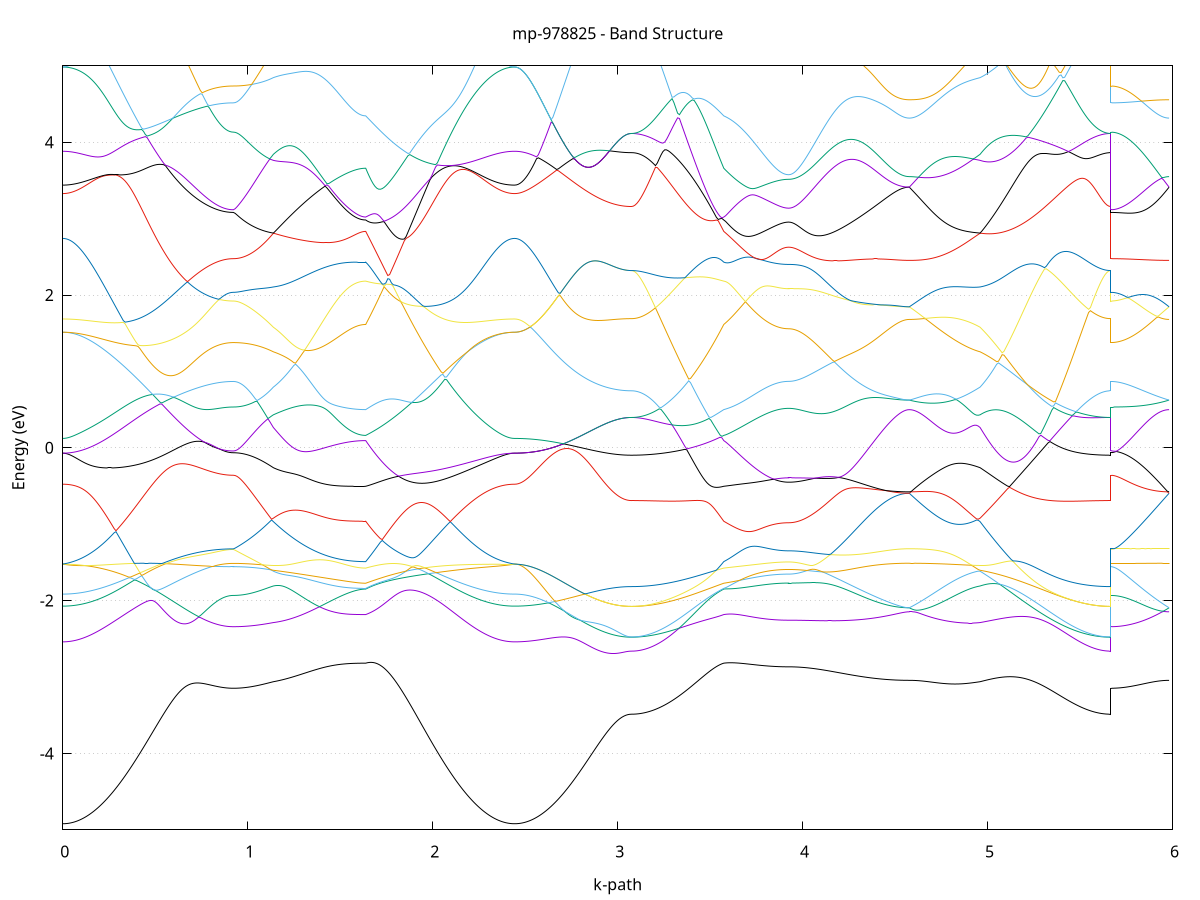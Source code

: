 set title 'mp-978825 - Band Structure'
set xlabel 'k-path'
set ylabel 'Energy (eV)'
set grid y
set yrange [-5:5]
set terminal png size 800,600
set output 'mp-978825_bands_gnuplot.png'
plot '-' using 1:2 with lines notitle, '-' using 1:2 with lines notitle, '-' using 1:2 with lines notitle, '-' using 1:2 with lines notitle, '-' using 1:2 with lines notitle, '-' using 1:2 with lines notitle, '-' using 1:2 with lines notitle, '-' using 1:2 with lines notitle, '-' using 1:2 with lines notitle, '-' using 1:2 with lines notitle, '-' using 1:2 with lines notitle, '-' using 1:2 with lines notitle, '-' using 1:2 with lines notitle, '-' using 1:2 with lines notitle, '-' using 1:2 with lines notitle, '-' using 1:2 with lines notitle, '-' using 1:2 with lines notitle, '-' using 1:2 with lines notitle, '-' using 1:2 with lines notitle, '-' using 1:2 with lines notitle, '-' using 1:2 with lines notitle, '-' using 1:2 with lines notitle, '-' using 1:2 with lines notitle, '-' using 1:2 with lines notitle, '-' using 1:2 with lines notitle, '-' using 1:2 with lines notitle, '-' using 1:2 with lines notitle, '-' using 1:2 with lines notitle, '-' using 1:2 with lines notitle, '-' using 1:2 with lines notitle, '-' using 1:2 with lines notitle, '-' using 1:2 with lines notitle, '-' using 1:2 with lines notitle, '-' using 1:2 with lines notitle, '-' using 1:2 with lines notitle, '-' using 1:2 with lines notitle, '-' using 1:2 with lines notitle, '-' using 1:2 with lines notitle, '-' using 1:2 with lines notitle, '-' using 1:2 with lines notitle, '-' using 1:2 with lines notitle, '-' using 1:2 with lines notitle, '-' using 1:2 with lines notitle, '-' using 1:2 with lines notitle, '-' using 1:2 with lines notitle, '-' using 1:2 with lines notitle, '-' using 1:2 with lines notitle, '-' using 1:2 with lines notitle
0.000000 -44.202356
0.009918 -44.202356
0.019835 -44.202356
0.029753 -44.202356
0.039671 -44.202356
0.049589 -44.202356
0.059506 -44.202356
0.069424 -44.202356
0.079342 -44.202356
0.089259 -44.202356
0.099177 -44.202356
0.109095 -44.202356
0.119013 -44.202356
0.128930 -44.202356
0.138848 -44.202356
0.148766 -44.202356
0.158684 -44.202356
0.168601 -44.202356
0.178519 -44.202356
0.188437 -44.202356
0.198354 -44.202356
0.208272 -44.202456
0.218190 -44.202456
0.228108 -44.202456
0.238025 -44.202456
0.247943 -44.202456
0.257861 -44.202456
0.267778 -44.202456
0.277696 -44.202456
0.287614 -44.202456
0.297532 -44.202456
0.307449 -44.202456
0.317367 -44.202456
0.327285 -44.202456
0.337202 -44.202456
0.347120 -44.202456
0.357038 -44.202456
0.366956 -44.202456
0.376873 -44.202456
0.386791 -44.202456
0.396709 -44.202456
0.406626 -44.202456
0.416544 -44.202556
0.426462 -44.202556
0.436380 -44.202556
0.446297 -44.202556
0.456215 -44.202556
0.466133 -44.202556
0.476050 -44.202556
0.485968 -44.202556
0.495886 -44.202556
0.505804 -44.202556
0.515721 -44.202556
0.525639 -44.202556
0.535557 -44.202556
0.545474 -44.202556
0.555392 -44.202556
0.565310 -44.202556
0.575228 -44.202556
0.585145 -44.202556
0.595063 -44.202556
0.604981 -44.202556
0.614899 -44.202556
0.624816 -44.202556
0.634734 -44.202556
0.644652 -44.202556
0.654569 -44.202556
0.664487 -44.202556
0.674405 -44.202556
0.684323 -44.202556
0.694240 -44.202556
0.704158 -44.202556
0.714076 -44.202556
0.723993 -44.202556
0.733911 -44.202556
0.743829 -44.202556
0.753747 -44.202556
0.763664 -44.202556
0.773582 -44.202556
0.783500 -44.202556
0.793417 -44.202556
0.803335 -44.202556
0.813253 -44.202556
0.823171 -44.202556
0.833088 -44.202556
0.843006 -44.202556
0.852924 -44.202556
0.862841 -44.202556
0.872759 -44.202556
0.882677 -44.202556
0.892595 -44.202556
0.902512 -44.202556
0.912430 -44.202556
0.922348 -44.202556
0.922348 -44.202556
0.932177 -44.202556
0.942006 -44.202556
0.951836 -44.202556
0.961665 -44.202556
0.971494 -44.202556
0.981323 -44.202556
0.991153 -44.202556
1.000982 -44.202556
1.010811 -44.202556
1.020641 -44.202556
1.030470 -44.202556
1.040299 -44.202556
1.050128 -44.202556
1.059958 -44.202556
1.069787 -44.202556
1.079616 -44.202556
1.089445 -44.202556
1.099275 -44.202556
1.109104 -44.202556
1.118933 -44.202556
1.128763 -44.202556
1.138592 -44.202556
1.138592 -44.202556
1.148578 -44.202556
1.158563 -44.202556
1.168549 -44.202556
1.178535 -44.202556
1.188521 -44.202556
1.198507 -44.202556
1.208493 -44.202556
1.218478 -44.202556
1.228464 -44.202556
1.238450 -44.202556
1.248436 -44.202556
1.258422 -44.202556
1.268407 -44.202556
1.278393 -44.202556
1.288379 -44.202556
1.298365 -44.202556
1.308351 -44.202556
1.318336 -44.202556
1.328322 -44.202556
1.338308 -44.202556
1.348294 -44.202556
1.358280 -44.202556
1.368266 -44.202556
1.378251 -44.202556
1.388237 -44.202556
1.398223 -44.202556
1.408209 -44.202656
1.418195 -44.202656
1.428180 -44.202656
1.438166 -44.202656
1.448152 -44.202656
1.458138 -44.202656
1.468124 -44.202656
1.478110 -44.202656
1.488095 -44.202656
1.498081 -44.202656
1.508067 -44.202656
1.518053 -44.202656
1.528039 -44.202656
1.538024 -44.202656
1.548010 -44.202656
1.557996 -44.202656
1.567982 -44.202656
1.577968 -44.202656
1.587954 -44.202656
1.597939 -44.202656
1.607925 -44.202656
1.617911 -44.202656
1.627897 -44.202656
1.637883 -44.202656
1.637883 -44.202656
1.647822 -44.202656
1.657762 -44.202656
1.667701 -44.202656
1.677641 -44.202656
1.687580 -44.202656
1.697520 -44.202656
1.707460 -44.202656
1.717399 -44.202656
1.727339 -44.202656
1.737278 -44.202656
1.747218 -44.202656
1.757158 -44.202656
1.767097 -44.202656
1.777037 -44.202656
1.786976 -44.202656
1.796916 -44.202656
1.806855 -44.202656
1.816795 -44.202656
1.826735 -44.202656
1.836674 -44.202656
1.846614 -44.202656
1.856553 -44.202656
1.866493 -44.202656
1.876432 -44.202656
1.886372 -44.202656
1.896312 -44.202656
1.906251 -44.202656
1.916191 -44.202656
1.926130 -44.202656
1.936070 -44.202656
1.946010 -44.202656
1.955949 -44.202656
1.965889 -44.202656
1.975828 -44.202656
1.985768 -44.202656
1.995707 -44.202656
2.005647 -44.202556
2.015587 -44.202556
2.025526 -44.202556
2.035466 -44.202556
2.045405 -44.202556
2.055345 -44.202556
2.065285 -44.202556
2.075224 -44.202556
2.085164 -44.202556
2.095103 -44.202556
2.105043 -44.202556
2.114982 -44.202556
2.124922 -44.202556
2.134862 -44.202456
2.144801 -44.202456
2.154741 -44.202456
2.164680 -44.202456
2.174620 -44.202456
2.184559 -44.202456
2.194499 -44.202456
2.204439 -44.202456
2.214378 -44.202456
2.224318 -44.202456
2.234257 -44.202456
2.244197 -44.202456
2.254137 -44.202456
2.264076 -44.202456
2.274016 -44.202456
2.283955 -44.202356
2.293895 -44.202356
2.303834 -44.202356
2.313774 -44.202356
2.323714 -44.202356
2.333653 -44.202356
2.343593 -44.202356
2.353532 -44.202356
2.363472 -44.202356
2.373411 -44.202356
2.383351 -44.202356
2.393291 -44.202356
2.403230 -44.202356
2.413170 -44.202356
2.423109 -44.202356
2.433049 -44.202356
2.442989 -44.202356
2.442989 -44.202356
2.452857 -44.202356
2.462726 -44.202356
2.472594 -44.202356
2.482463 -44.202356
2.492331 -44.202356
2.502200 -44.202356
2.512069 -44.202356
2.521937 -44.202356
2.531806 -44.202356
2.541674 -44.202356
2.551543 -44.202356
2.561411 -44.202356
2.571280 -44.202356
2.581149 -44.202356
2.591017 -44.202356
2.600886 -44.202356
2.610754 -44.202356
2.620623 -44.202356
2.630491 -44.202356
2.640360 -44.202356
2.650229 -44.202356
2.660097 -44.202356
2.669966 -44.202356
2.679834 -44.202356
2.689703 -44.202356
2.699572 -44.202356
2.709440 -44.202356
2.719309 -44.202356
2.729177 -44.202356
2.739046 -44.202356
2.748914 -44.202356
2.758783 -44.202356
2.768652 -44.202356
2.778520 -44.202356
2.788389 -44.202356
2.798257 -44.202356
2.808126 -44.202356
2.817994 -44.202356
2.827863 -44.202356
2.837732 -44.202356
2.847600 -44.202356
2.857469 -44.202356
2.867337 -44.202356
2.877206 -44.202356
2.887074 -44.202356
2.896943 -44.202356
2.906812 -44.202356
2.916680 -44.202356
2.926549 -44.202356
2.936417 -44.202356
2.946286 -44.202356
2.956154 -44.202356
2.966023 -44.202356
2.975892 -44.202356
2.985760 -44.202356
2.995629 -44.202356
3.005497 -44.202356
3.015366 -44.202356
3.025234 -44.202356
3.035103 -44.202356
3.044972 -44.202356
3.054840 -44.202356
3.064709 -44.202356
3.074577 -44.202356
3.074577 -44.202356
3.084563 -44.202356
3.094549 -44.202356
3.104535 -44.202356
3.114521 -44.202356
3.124506 -44.202356
3.134492 -44.202356
3.144478 -44.202356
3.154464 -44.202356
3.164450 -44.202356
3.174435 -44.202356
3.184421 -44.202356
3.194407 -44.202356
3.204393 -44.202356
3.214379 -44.202356
3.224365 -44.202456
3.234350 -44.202456
3.244336 -44.202456
3.254322 -44.202456
3.264308 -44.202456
3.274294 -44.202456
3.284279 -44.202456
3.294265 -44.202456
3.304251 -44.202456
3.314237 -44.202456
3.324223 -44.202456
3.334209 -44.202456
3.344194 -44.202456
3.354180 -44.202456
3.364166 -44.202456
3.374152 -44.202456
3.384138 -44.202556
3.394123 -44.202556
3.404109 -44.202556
3.414095 -44.202556
3.424081 -44.202556
3.434067 -44.202556
3.444053 -44.202556
3.454038 -44.202556
3.464024 -44.202556
3.474010 -44.202556
3.483996 -44.202556
3.493982 -44.202556
3.503967 -44.202556
3.513953 -44.202556
3.523939 -44.202656
3.533925 -44.202656
3.543911 -44.202656
3.553896 -44.202656
3.563882 -44.202656
3.573868 -44.202656
3.573868 -44.202656
3.583614 -44.202656
3.593361 -44.202656
3.603107 -44.202656
3.612853 -44.202656
3.622599 -44.202656
3.632346 -44.202656
3.642092 -44.202656
3.651838 -44.202656
3.661585 -44.202656
3.671331 -44.202656
3.681077 -44.202656
3.690823 -44.202656
3.700570 -44.202656
3.710316 -44.202656
3.720062 -44.202656
3.729808 -44.202656
3.739555 -44.202656
3.749301 -44.202656
3.759047 -44.202656
3.768794 -44.202656
3.778540 -44.202656
3.788286 -44.202656
3.798032 -44.202656
3.807779 -44.202656
3.817525 -44.202656
3.827271 -44.202656
3.837017 -44.202656
3.846764 -44.202656
3.856510 -44.202656
3.866256 -44.202656
3.876003 -44.202656
3.885749 -44.202656
3.895495 -44.202656
3.905241 -44.202656
3.914988 -44.202656
3.924734 -44.202656
3.924734 -44.202656
3.934616 -44.202656
3.944498 -44.202656
3.954379 -44.202656
3.964261 -44.202656
3.974143 -44.202656
3.984025 -44.202656
3.993907 -44.202656
4.003788 -44.202656
4.013670 -44.202656
4.023552 -44.202656
4.033434 -44.202656
4.043315 -44.202656
4.053197 -44.202656
4.063079 -44.202656
4.072961 -44.202656
4.082843 -44.202656
4.092724 -44.202656
4.102606 -44.202656
4.112488 -44.202656
4.122370 -44.202656
4.132252 -44.202656
4.142133 -44.202656
4.152015 -44.202656
4.161897 -44.202656
4.171779 -44.202656
4.181661 -44.202656
4.191542 -44.202656
4.201424 -44.202656
4.211306 -44.202656
4.221188 -44.202656
4.231070 -44.202656
4.240951 -44.202656
4.250833 -44.202656
4.260715 -44.202656
4.270597 -44.202656
4.280479 -44.202656
4.290360 -44.202656
4.300242 -44.202656
4.310124 -44.202556
4.320006 -44.202556
4.329887 -44.202556
4.339769 -44.202556
4.349651 -44.202556
4.359533 -44.202556
4.369415 -44.202556
4.379296 -44.202556
4.389178 -44.202556
4.399060 -44.202556
4.408942 -44.202556
4.418824 -44.202556
4.428705 -44.202556
4.438587 -44.202556
4.448469 -44.202556
4.458351 -44.202556
4.468233 -44.202556
4.478114 -44.202556
4.487996 -44.202556
4.497878 -44.202556
4.507760 -44.202556
4.517642 -44.202556
4.527523 -44.202556
4.537405 -44.202556
4.547287 -44.202556
4.557169 -44.202556
4.567051 -44.202556
4.576932 -44.202556
4.576932 -44.202556
4.586746 -44.202556
4.596560 -44.202556
4.606374 -44.202556
4.616187 -44.202556
4.626001 -44.202556
4.635815 -44.202556
4.645629 -44.202556
4.655442 -44.202556
4.665256 -44.202556
4.675070 -44.202556
4.684884 -44.202556
4.694698 -44.202556
4.704511 -44.202556
4.714325 -44.202556
4.724139 -44.202556
4.733953 -44.202556
4.743766 -44.202556
4.753580 -44.202556
4.763394 -44.202556
4.773208 -44.202556
4.783021 -44.202556
4.792835 -44.202556
4.802649 -44.202556
4.812463 -44.202556
4.822277 -44.202556
4.832090 -44.202556
4.841904 -44.202556
4.851718 -44.202556
4.861532 -44.202556
4.871345 -44.202556
4.881159 -44.202556
4.890973 -44.202556
4.900787 -44.202556
4.910600 -44.202556
4.920414 -44.202556
4.930228 -44.202556
4.940042 -44.202556
4.949856 -44.202556
4.959669 -44.202556
4.959669 -44.202556
4.969614 -44.202556
4.979560 -44.202556
4.989505 -44.202556
4.999450 -44.202556
5.009395 -44.202556
5.019340 -44.202556
5.029285 -44.202556
5.039230 -44.202556
5.049175 -44.202556
5.059121 -44.202556
5.069066 -44.202556
5.079011 -44.202556
5.088956 -44.202556
5.098901 -44.202556
5.108846 -44.202556
5.118791 -44.202556
5.128736 -44.202556
5.138682 -44.202556
5.148627 -44.202556
5.158572 -44.202556
5.168517 -44.202556
5.178462 -44.202456
5.188407 -44.202456
5.198352 -44.202456
5.208297 -44.202456
5.218242 -44.202456
5.228188 -44.202456
5.238133 -44.202456
5.248078 -44.202456
5.258023 -44.202456
5.267968 -44.202456
5.277913 -44.202456
5.287858 -44.202456
5.297803 -44.202456
5.307749 -44.202456
5.317694 -44.202456
5.327639 -44.202456
5.337584 -44.202456
5.347529 -44.202456
5.357474 -44.202456
5.367419 -44.202456
5.377364 -44.202456
5.387310 -44.202456
5.397255 -44.202456
5.407200 -44.202456
5.417145 -44.202456
5.427090 -44.202456
5.437035 -44.202456
5.446980 -44.202456
5.456925 -44.202456
5.466871 -44.202356
5.476816 -44.202356
5.486761 -44.202356
5.496706 -44.202356
5.506651 -44.202356
5.516596 -44.202356
5.526541 -44.202356
5.536486 -44.202356
5.546432 -44.202356
5.556377 -44.202356
5.566322 -44.202356
5.576267 -44.202356
5.586212 -44.202356
5.596157 -44.202356
5.606102 -44.202356
5.616047 -44.202356
5.625993 -44.202356
5.635938 -44.202356
5.645883 -44.202356
5.655828 -44.202356
5.665773 -44.202356
5.665773 -44.202556
5.675642 -44.202556
5.685510 -44.202556
5.695379 -44.202556
5.705247 -44.202556
5.715116 -44.202556
5.724985 -44.202556
5.734853 -44.202556
5.744722 -44.202556
5.754590 -44.202556
5.764459 -44.202556
5.774327 -44.202556
5.784196 -44.202556
5.794065 -44.202556
5.803933 -44.202556
5.813802 -44.202556
5.823670 -44.202556
5.833539 -44.202556
5.843407 -44.202556
5.853276 -44.202556
5.863145 -44.202556
5.873013 -44.202556
5.882882 -44.202556
5.892750 -44.202556
5.902619 -44.202556
5.912487 -44.202556
5.922356 -44.202556
5.932225 -44.202556
5.942093 -44.202556
5.951962 -44.202556
5.961830 -44.202556
5.971699 -44.202556
5.981567 -44.202556
e
0.000000 -44.202356
0.009918 -44.202356
0.019835 -44.202356
0.029753 -44.202356
0.039671 -44.202356
0.049589 -44.202356
0.059506 -44.202356
0.069424 -44.202356
0.079342 -44.202356
0.089259 -44.202356
0.099177 -44.202356
0.109095 -44.202356
0.119013 -44.202356
0.128930 -44.202356
0.138848 -44.202356
0.148766 -44.202356
0.158684 -44.202356
0.168601 -44.202356
0.178519 -44.202356
0.188437 -44.202356
0.198354 -44.202356
0.208272 -44.202356
0.218190 -44.202356
0.228108 -44.202356
0.238025 -44.202356
0.247943 -44.202356
0.257861 -44.202356
0.267778 -44.202356
0.277696 -44.202356
0.287614 -44.202356
0.297532 -44.202356
0.307449 -44.202356
0.317367 -44.202356
0.327285 -44.202356
0.337202 -44.202456
0.347120 -44.202456
0.357038 -44.202456
0.366956 -44.202456
0.376873 -44.202456
0.386791 -44.202456
0.396709 -44.202456
0.406626 -44.202456
0.416544 -44.202456
0.426462 -44.202456
0.436380 -44.202456
0.446297 -44.202456
0.456215 -44.202456
0.466133 -44.202456
0.476050 -44.202456
0.485968 -44.202456
0.495886 -44.202456
0.505804 -44.202456
0.515721 -44.202456
0.525639 -44.202456
0.535557 -44.202456
0.545474 -44.202456
0.555392 -44.202456
0.565310 -44.202456
0.575228 -44.202456
0.585145 -44.202456
0.595063 -44.202456
0.604981 -44.202456
0.614899 -44.202456
0.624816 -44.202456
0.634734 -44.202456
0.644652 -44.202456
0.654569 -44.202456
0.664487 -44.202456
0.674405 -44.202456
0.684323 -44.202456
0.694240 -44.202456
0.704158 -44.202456
0.714076 -44.202556
0.723993 -44.202556
0.733911 -44.202556
0.743829 -44.202556
0.753747 -44.202556
0.763664 -44.202556
0.773582 -44.202556
0.783500 -44.202556
0.793417 -44.202556
0.803335 -44.202556
0.813253 -44.202556
0.823171 -44.202556
0.833088 -44.202556
0.843006 -44.202556
0.852924 -44.202556
0.862841 -44.202556
0.872759 -44.202556
0.882677 -44.202556
0.892595 -44.202556
0.902512 -44.202556
0.912430 -44.202556
0.922348 -44.202556
0.922348 -44.202556
0.932177 -44.202556
0.942006 -44.202556
0.951836 -44.202556
0.961665 -44.202556
0.971494 -44.202556
0.981323 -44.202556
0.991153 -44.202556
1.000982 -44.202556
1.010811 -44.202556
1.020641 -44.202556
1.030470 -44.202556
1.040299 -44.202556
1.050128 -44.202556
1.059958 -44.202556
1.069787 -44.202556
1.079616 -44.202556
1.089445 -44.202556
1.099275 -44.202556
1.109104 -44.202556
1.118933 -44.202556
1.128763 -44.202556
1.138592 -44.202556
1.138592 -44.202556
1.148578 -44.202556
1.158563 -44.202556
1.168549 -44.202556
1.178535 -44.202556
1.188521 -44.202556
1.198507 -44.202556
1.208493 -44.202556
1.218478 -44.202456
1.228464 -44.202456
1.238450 -44.202456
1.248436 -44.202456
1.258422 -44.202456
1.268407 -44.202456
1.278393 -44.202456
1.288379 -44.202456
1.298365 -44.202456
1.308351 -44.202456
1.318336 -44.202456
1.328322 -44.202456
1.338308 -44.202456
1.348294 -44.202456
1.358280 -44.202456
1.368266 -44.202456
1.378251 -44.202456
1.388237 -44.202456
1.398223 -44.202456
1.408209 -44.202456
1.418195 -44.202356
1.428180 -44.202356
1.438166 -44.202356
1.448152 -44.202356
1.458138 -44.202356
1.468124 -44.202356
1.478110 -44.202356
1.488095 -44.202356
1.498081 -44.202356
1.508067 -44.202356
1.518053 -44.202356
1.528039 -44.202356
1.538024 -44.202356
1.548010 -44.202356
1.557996 -44.202356
1.567982 -44.202356
1.577968 -44.202356
1.587954 -44.202356
1.597939 -44.202356
1.607925 -44.202356
1.617911 -44.202356
1.627897 -44.202356
1.637883 -44.202356
1.637883 -44.202356
1.647822 -44.202356
1.657762 -44.202356
1.667701 -44.202356
1.677641 -44.202356
1.687580 -44.202356
1.697520 -44.202356
1.707460 -44.202356
1.717399 -44.202356
1.727339 -44.202356
1.737278 -44.202356
1.747218 -44.202356
1.757158 -44.202356
1.767097 -44.202356
1.777037 -44.202356
1.786976 -44.202356
1.796916 -44.202356
1.806855 -44.202356
1.816795 -44.202356
1.826735 -44.202356
1.836674 -44.202356
1.846614 -44.202356
1.856553 -44.202356
1.866493 -44.202356
1.876432 -44.202356
1.886372 -44.202356
1.896312 -44.202356
1.906251 -44.202356
1.916191 -44.202356
1.926130 -44.202356
1.936070 -44.202356
1.946010 -44.202356
1.955949 -44.202356
1.965889 -44.202356
1.975828 -44.202356
1.985768 -44.202356
1.995707 -44.202356
2.005647 -44.202356
2.015587 -44.202356
2.025526 -44.202356
2.035466 -44.202356
2.045405 -44.202356
2.055345 -44.202356
2.065285 -44.202356
2.075224 -44.202356
2.085164 -44.202356
2.095103 -44.202356
2.105043 -44.202356
2.114982 -44.202356
2.124922 -44.202356
2.134862 -44.202356
2.144801 -44.202356
2.154741 -44.202356
2.164680 -44.202356
2.174620 -44.202356
2.184559 -44.202356
2.194499 -44.202356
2.204439 -44.202356
2.214378 -44.202356
2.224318 -44.202356
2.234257 -44.202356
2.244197 -44.202356
2.254137 -44.202356
2.264076 -44.202356
2.274016 -44.202356
2.283955 -44.202356
2.293895 -44.202356
2.303834 -44.202356
2.313774 -44.202356
2.323714 -44.202356
2.333653 -44.202356
2.343593 -44.202356
2.353532 -44.202356
2.363472 -44.202356
2.373411 -44.202356
2.383351 -44.202356
2.393291 -44.202356
2.403230 -44.202356
2.413170 -44.202356
2.423109 -44.202356
2.433049 -44.202356
2.442989 -44.202356
2.442989 -44.202356
2.452857 -44.202356
2.462726 -44.202356
2.472594 -44.202356
2.482463 -44.202356
2.492331 -44.202356
2.502200 -44.202356
2.512069 -44.202356
2.521937 -44.202356
2.531806 -44.202356
2.541674 -44.202356
2.551543 -44.202356
2.561411 -44.202356
2.571280 -44.202356
2.581149 -44.202356
2.591017 -44.202356
2.600886 -44.202356
2.610754 -44.202356
2.620623 -44.202356
2.630491 -44.202356
2.640360 -44.202356
2.650229 -44.202356
2.660097 -44.202356
2.669966 -44.202356
2.679834 -44.202356
2.689703 -44.202356
2.699572 -44.202356
2.709440 -44.202356
2.719309 -44.202356
2.729177 -44.202356
2.739046 -44.202356
2.748914 -44.202356
2.758783 -44.202356
2.768652 -44.202356
2.778520 -44.202356
2.788389 -44.202356
2.798257 -44.202356
2.808126 -44.202356
2.817994 -44.202356
2.827863 -44.202356
2.837732 -44.202356
2.847600 -44.202356
2.857469 -44.202356
2.867337 -44.202356
2.877206 -44.202356
2.887074 -44.202356
2.896943 -44.202356
2.906812 -44.202356
2.916680 -44.202356
2.926549 -44.202356
2.936417 -44.202356
2.946286 -44.202356
2.956154 -44.202356
2.966023 -44.202356
2.975892 -44.202356
2.985760 -44.202356
2.995629 -44.202356
3.005497 -44.202356
3.015366 -44.202356
3.025234 -44.202356
3.035103 -44.202356
3.044972 -44.202356
3.054840 -44.202356
3.064709 -44.202356
3.074577 -44.202356
3.074577 -44.202356
3.084563 -44.202356
3.094549 -44.202356
3.104535 -44.202356
3.114521 -44.202356
3.124506 -44.202356
3.134492 -44.202356
3.144478 -44.202356
3.154464 -44.202356
3.164450 -44.202356
3.174435 -44.202356
3.184421 -44.202356
3.194407 -44.202356
3.204393 -44.202356
3.214379 -44.202356
3.224365 -44.202356
3.234350 -44.202356
3.244336 -44.202356
3.254322 -44.202356
3.264308 -44.202356
3.274294 -44.202356
3.284279 -44.202356
3.294265 -44.202356
3.304251 -44.202356
3.314237 -44.202356
3.324223 -44.202356
3.334209 -44.202356
3.344194 -44.202356
3.354180 -44.202356
3.364166 -44.202356
3.374152 -44.202356
3.384138 -44.202356
3.394123 -44.202356
3.404109 -44.202356
3.414095 -44.202356
3.424081 -44.202356
3.434067 -44.202356
3.444053 -44.202356
3.454038 -44.202356
3.464024 -44.202356
3.474010 -44.202356
3.483996 -44.202356
3.493982 -44.202356
3.503967 -44.202356
3.513953 -44.202356
3.523939 -44.202356
3.533925 -44.202356
3.543911 -44.202356
3.553896 -44.202356
3.563882 -44.202356
3.573868 -44.202356
3.573868 -44.202356
3.583614 -44.202356
3.593361 -44.202356
3.603107 -44.202356
3.612853 -44.202356
3.622599 -44.202356
3.632346 -44.202356
3.642092 -44.202356
3.651838 -44.202356
3.661585 -44.202356
3.671331 -44.202356
3.681077 -44.202356
3.690823 -44.202356
3.700570 -44.202356
3.710316 -44.202356
3.720062 -44.202356
3.729808 -44.202356
3.739555 -44.202356
3.749301 -44.202356
3.759047 -44.202356
3.768794 -44.202356
3.778540 -44.202356
3.788286 -44.202356
3.798032 -44.202356
3.807779 -44.202356
3.817525 -44.202356
3.827271 -44.202356
3.837017 -44.202356
3.846764 -44.202356
3.856510 -44.202356
3.866256 -44.202356
3.876003 -44.202356
3.885749 -44.202356
3.895495 -44.202356
3.905241 -44.202356
3.914988 -44.202356
3.924734 -44.202356
3.924734 -44.202356
3.934616 -44.202356
3.944498 -44.202356
3.954379 -44.202356
3.964261 -44.202356
3.974143 -44.202356
3.984025 -44.202356
3.993907 -44.202356
4.003788 -44.202356
4.013670 -44.202356
4.023552 -44.202356
4.033434 -44.202356
4.043315 -44.202356
4.053197 -44.202356
4.063079 -44.202356
4.072961 -44.202356
4.082843 -44.202356
4.092724 -44.202356
4.102606 -44.202356
4.112488 -44.202356
4.122370 -44.202356
4.132252 -44.202356
4.142133 -44.202356
4.152015 -44.202356
4.161897 -44.202356
4.171779 -44.202456
4.181661 -44.202456
4.191542 -44.202456
4.201424 -44.202456
4.211306 -44.202456
4.221188 -44.202456
4.231070 -44.202456
4.240951 -44.202456
4.250833 -44.202456
4.260715 -44.202456
4.270597 -44.202456
4.280479 -44.202456
4.290360 -44.202456
4.300242 -44.202456
4.310124 -44.202456
4.320006 -44.202456
4.329887 -44.202456
4.339769 -44.202456
4.349651 -44.202456
4.359533 -44.202456
4.369415 -44.202556
4.379296 -44.202556
4.389178 -44.202556
4.399060 -44.202556
4.408942 -44.202556
4.418824 -44.202556
4.428705 -44.202556
4.438587 -44.202556
4.448469 -44.202556
4.458351 -44.202556
4.468233 -44.202556
4.478114 -44.202556
4.487996 -44.202556
4.497878 -44.202556
4.507760 -44.202556
4.517642 -44.202556
4.527523 -44.202556
4.537405 -44.202556
4.547287 -44.202556
4.557169 -44.202556
4.567051 -44.202556
4.576932 -44.202556
4.576932 -44.202556
4.586746 -44.202556
4.596560 -44.202556
4.606374 -44.202556
4.616187 -44.202556
4.626001 -44.202556
4.635815 -44.202556
4.645629 -44.202556
4.655442 -44.202556
4.665256 -44.202556
4.675070 -44.202556
4.684884 -44.202556
4.694698 -44.202556
4.704511 -44.202556
4.714325 -44.202556
4.724139 -44.202556
4.733953 -44.202556
4.743766 -44.202556
4.753580 -44.202556
4.763394 -44.202556
4.773208 -44.202556
4.783021 -44.202556
4.792835 -44.202556
4.802649 -44.202556
4.812463 -44.202556
4.822277 -44.202556
4.832090 -44.202556
4.841904 -44.202556
4.851718 -44.202556
4.861532 -44.202556
4.871345 -44.202556
4.881159 -44.202556
4.890973 -44.202556
4.900787 -44.202556
4.910600 -44.202556
4.920414 -44.202556
4.930228 -44.202556
4.940042 -44.202556
4.949856 -44.202556
4.959669 -44.202556
4.959669 -44.202556
4.969614 -44.202556
4.979560 -44.202556
4.989505 -44.202556
4.999450 -44.202556
5.009395 -44.202556
5.019340 -44.202556
5.029285 -44.202556
5.039230 -44.202556
5.049175 -44.202556
5.059121 -44.202556
5.069066 -44.202556
5.079011 -44.202556
5.088956 -44.202556
5.098901 -44.202556
5.108846 -44.202556
5.118791 -44.202556
5.128736 -44.202556
5.138682 -44.202556
5.148627 -44.202556
5.158572 -44.202556
5.168517 -44.202456
5.178462 -44.202456
5.188407 -44.202456
5.198352 -44.202456
5.208297 -44.202456
5.218242 -44.202456
5.228188 -44.202456
5.238133 -44.202456
5.248078 -44.202456
5.258023 -44.202456
5.267968 -44.202456
5.277913 -44.202456
5.287858 -44.202456
5.297803 -44.202456
5.307749 -44.202456
5.317694 -44.202456
5.327639 -44.202456
5.337584 -44.202456
5.347529 -44.202456
5.357474 -44.202456
5.367419 -44.202456
5.377364 -44.202456
5.387310 -44.202456
5.397255 -44.202456
5.407200 -44.202456
5.417145 -44.202456
5.427090 -44.202356
5.437035 -44.202356
5.446980 -44.202356
5.456925 -44.202356
5.466871 -44.202356
5.476816 -44.202356
5.486761 -44.202356
5.496706 -44.202356
5.506651 -44.202356
5.516596 -44.202356
5.526541 -44.202356
5.536486 -44.202356
5.546432 -44.202356
5.556377 -44.202356
5.566322 -44.202356
5.576267 -44.202356
5.586212 -44.202356
5.596157 -44.202356
5.606102 -44.202356
5.616047 -44.202356
5.625993 -44.202356
5.635938 -44.202356
5.645883 -44.202356
5.655828 -44.202356
5.665773 -44.202356
5.665773 -44.202556
5.675642 -44.202556
5.685510 -44.202556
5.695379 -44.202556
5.705247 -44.202556
5.715116 -44.202556
5.724985 -44.202556
5.734853 -44.202556
5.744722 -44.202556
5.754590 -44.202556
5.764459 -44.202556
5.774327 -44.202556
5.784196 -44.202556
5.794065 -44.202556
5.803933 -44.202556
5.813802 -44.202556
5.823670 -44.202556
5.833539 -44.202556
5.843407 -44.202556
5.853276 -44.202556
5.863145 -44.202556
5.873013 -44.202556
5.882882 -44.202556
5.892750 -44.202556
5.902619 -44.202556
5.912487 -44.202556
5.922356 -44.202556
5.932225 -44.202556
5.942093 -44.202556
5.951962 -44.202556
5.961830 -44.202556
5.971699 -44.202556
5.981567 -44.202556
e
0.000000 -44.190756
0.009918 -44.190756
0.019835 -44.190756
0.029753 -44.190756
0.039671 -44.190756
0.049589 -44.190756
0.059506 -44.190756
0.069424 -44.190756
0.079342 -44.190756
0.089259 -44.190756
0.099177 -44.190756
0.109095 -44.190756
0.119013 -44.190756
0.128930 -44.190756
0.138848 -44.190756
0.148766 -44.190756
0.158684 -44.190756
0.168601 -44.190756
0.178519 -44.190756
0.188437 -44.190756
0.198354 -44.190756
0.208272 -44.190756
0.218190 -44.190756
0.228108 -44.190756
0.238025 -44.190756
0.247943 -44.190756
0.257861 -44.190756
0.267778 -44.190756
0.277696 -44.190756
0.287614 -44.190756
0.297532 -44.190756
0.307449 -44.190756
0.317367 -44.190756
0.327285 -44.190756
0.337202 -44.190756
0.347120 -44.190756
0.357038 -44.190756
0.366956 -44.190756
0.376873 -44.190756
0.386791 -44.190756
0.396709 -44.190756
0.406626 -44.190756
0.416544 -44.190756
0.426462 -44.190756
0.436380 -44.190756
0.446297 -44.190756
0.456215 -44.190756
0.466133 -44.190756
0.476050 -44.190756
0.485968 -44.190756
0.495886 -44.190756
0.505804 -44.190756
0.515721 -44.190756
0.525639 -44.190756
0.535557 -44.190756
0.545474 -44.190756
0.555392 -44.190756
0.565310 -44.190756
0.575228 -44.190756
0.585145 -44.190756
0.595063 -44.190756
0.604981 -44.190756
0.614899 -44.190756
0.624816 -44.190756
0.634734 -44.190756
0.644652 -44.190756
0.654569 -44.190756
0.664487 -44.190756
0.674405 -44.190756
0.684323 -44.190756
0.694240 -44.190756
0.704158 -44.190756
0.714076 -44.190756
0.723993 -44.190756
0.733911 -44.190756
0.743829 -44.190756
0.753747 -44.190756
0.763664 -44.190756
0.773582 -44.190756
0.783500 -44.190756
0.793417 -44.190756
0.803335 -44.190756
0.813253 -44.190756
0.823171 -44.190756
0.833088 -44.190756
0.843006 -44.190756
0.852924 -44.190756
0.862841 -44.190756
0.872759 -44.190756
0.882677 -44.190756
0.892595 -44.190756
0.902512 -44.190756
0.912430 -44.190756
0.922348 -44.190756
0.922348 -44.190756
0.932177 -44.190756
0.942006 -44.190756
0.951836 -44.190756
0.961665 -44.190756
0.971494 -44.190756
0.981323 -44.190756
0.991153 -44.190756
1.000982 -44.190756
1.010811 -44.190756
1.020641 -44.190756
1.030470 -44.190756
1.040299 -44.190756
1.050128 -44.190756
1.059958 -44.190756
1.069787 -44.190756
1.079616 -44.190756
1.089445 -44.190756
1.099275 -44.190756
1.109104 -44.190756
1.118933 -44.190756
1.128763 -44.190756
1.138592 -44.190756
1.138592 -44.190756
1.148578 -44.190756
1.158563 -44.190756
1.168549 -44.190756
1.178535 -44.190756
1.188521 -44.190756
1.198507 -44.190756
1.208493 -44.190756
1.218478 -44.190756
1.228464 -44.190756
1.238450 -44.190756
1.248436 -44.190756
1.258422 -44.190756
1.268407 -44.190756
1.278393 -44.190756
1.288379 -44.190756
1.298365 -44.190756
1.308351 -44.190756
1.318336 -44.190756
1.328322 -44.190756
1.338308 -44.190756
1.348294 -44.190756
1.358280 -44.190756
1.368266 -44.190756
1.378251 -44.190756
1.388237 -44.190756
1.398223 -44.190756
1.408209 -44.190756
1.418195 -44.190756
1.428180 -44.190756
1.438166 -44.190756
1.448152 -44.190756
1.458138 -44.190756
1.468124 -44.190756
1.478110 -44.190756
1.488095 -44.190756
1.498081 -44.190756
1.508067 -44.190756
1.518053 -44.190756
1.528039 -44.190756
1.538024 -44.190756
1.548010 -44.190756
1.557996 -44.190756
1.567982 -44.190856
1.577968 -44.190856
1.587954 -44.190856
1.597939 -44.190856
1.607925 -44.190856
1.617911 -44.190856
1.627897 -44.190856
1.637883 -44.190856
1.637883 -44.190856
1.647822 -44.190756
1.657762 -44.190756
1.667701 -44.190756
1.677641 -44.190756
1.687580 -44.190756
1.697520 -44.190756
1.707460 -44.190756
1.717399 -44.190756
1.727339 -44.190756
1.737278 -44.190756
1.747218 -44.190756
1.757158 -44.190756
1.767097 -44.190756
1.777037 -44.190756
1.786976 -44.190756
1.796916 -44.190756
1.806855 -44.190756
1.816795 -44.190756
1.826735 -44.190756
1.836674 -44.190756
1.846614 -44.190756
1.856553 -44.190756
1.866493 -44.190756
1.876432 -44.190756
1.886372 -44.190756
1.896312 -44.190756
1.906251 -44.190756
1.916191 -44.190756
1.926130 -44.190756
1.936070 -44.190756
1.946010 -44.190756
1.955949 -44.190756
1.965889 -44.190756
1.975828 -44.190756
1.985768 -44.190756
1.995707 -44.190756
2.005647 -44.190756
2.015587 -44.190756
2.025526 -44.190756
2.035466 -44.190756
2.045405 -44.190756
2.055345 -44.190756
2.065285 -44.190756
2.075224 -44.190756
2.085164 -44.190756
2.095103 -44.190756
2.105043 -44.190756
2.114982 -44.190756
2.124922 -44.190756
2.134862 -44.190756
2.144801 -44.190756
2.154741 -44.190756
2.164680 -44.190756
2.174620 -44.190756
2.184559 -44.190756
2.194499 -44.190756
2.204439 -44.190756
2.214378 -44.190756
2.224318 -44.190756
2.234257 -44.190756
2.244197 -44.190756
2.254137 -44.190756
2.264076 -44.190756
2.274016 -44.190756
2.283955 -44.190756
2.293895 -44.190756
2.303834 -44.190756
2.313774 -44.190756
2.323714 -44.190756
2.333653 -44.190756
2.343593 -44.190756
2.353532 -44.190756
2.363472 -44.190756
2.373411 -44.190756
2.383351 -44.190756
2.393291 -44.190756
2.403230 -44.190756
2.413170 -44.190756
2.423109 -44.190756
2.433049 -44.190756
2.442989 -44.190756
2.442989 -44.190756
2.452857 -44.190756
2.462726 -44.190756
2.472594 -44.190756
2.482463 -44.190756
2.492331 -44.190756
2.502200 -44.190756
2.512069 -44.190756
2.521937 -44.190756
2.531806 -44.190756
2.541674 -44.190756
2.551543 -44.190756
2.561411 -44.190756
2.571280 -44.190756
2.581149 -44.190756
2.591017 -44.190756
2.600886 -44.190756
2.610754 -44.190756
2.620623 -44.190756
2.630491 -44.190756
2.640360 -44.190756
2.650229 -44.190756
2.660097 -44.190756
2.669966 -44.190756
2.679834 -44.190756
2.689703 -44.190756
2.699572 -44.190756
2.709440 -44.190756
2.719309 -44.190756
2.729177 -44.190856
2.739046 -44.190856
2.748914 -44.190856
2.758783 -44.190856
2.768652 -44.190856
2.778520 -44.190856
2.788389 -44.190856
2.798257 -44.190856
2.808126 -44.190856
2.817994 -44.190856
2.827863 -44.190856
2.837732 -44.190856
2.847600 -44.190856
2.857469 -44.190856
2.867337 -44.190856
2.877206 -44.190856
2.887074 -44.190856
2.896943 -44.190856
2.906812 -44.190856
2.916680 -44.190856
2.926549 -44.190856
2.936417 -44.190856
2.946286 -44.190856
2.956154 -44.190856
2.966023 -44.190956
2.975892 -44.190956
2.985760 -44.190956
2.995629 -44.190956
3.005497 -44.190956
3.015366 -44.190956
3.025234 -44.190956
3.035103 -44.190956
3.044972 -44.190956
3.054840 -44.190956
3.064709 -44.190956
3.074577 -44.190956
3.074577 -44.190956
3.084563 -44.190956
3.094549 -44.190956
3.104535 -44.190956
3.114521 -44.190956
3.124506 -44.190956
3.134492 -44.190956
3.144478 -44.190956
3.154464 -44.190956
3.164450 -44.190956
3.174435 -44.190956
3.184421 -44.190956
3.194407 -44.190956
3.204393 -44.190856
3.214379 -44.190856
3.224365 -44.190856
3.234350 -44.190856
3.244336 -44.190856
3.254322 -44.190856
3.264308 -44.190856
3.274294 -44.190856
3.284279 -44.190856
3.294265 -44.190856
3.304251 -44.190856
3.314237 -44.190856
3.324223 -44.190856
3.334209 -44.190856
3.344194 -44.190856
3.354180 -44.190856
3.364166 -44.190856
3.374152 -44.190856
3.384138 -44.190856
3.394123 -44.190856
3.404109 -44.190856
3.414095 -44.190856
3.424081 -44.190856
3.434067 -44.190856
3.444053 -44.190856
3.454038 -44.190856
3.464024 -44.190856
3.474010 -44.190856
3.483996 -44.190856
3.493982 -44.190856
3.503967 -44.190856
3.513953 -44.190856
3.523939 -44.190856
3.533925 -44.190856
3.543911 -44.190856
3.553896 -44.190856
3.563882 -44.190856
3.573868 -44.190856
3.573868 -44.190856
3.583614 -44.190856
3.593361 -44.190856
3.603107 -44.190756
3.612853 -44.190756
3.622599 -44.190756
3.632346 -44.190756
3.642092 -44.190756
3.651838 -44.190756
3.661585 -44.190756
3.671331 -44.190756
3.681077 -44.190756
3.690823 -44.190756
3.700570 -44.190756
3.710316 -44.190756
3.720062 -44.190756
3.729808 -44.190756
3.739555 -44.190756
3.749301 -44.190756
3.759047 -44.190756
3.768794 -44.190756
3.778540 -44.190756
3.788286 -44.190756
3.798032 -44.190756
3.807779 -44.190756
3.817525 -44.190756
3.827271 -44.190756
3.837017 -44.190756
3.846764 -44.190756
3.856510 -44.190756
3.866256 -44.190756
3.876003 -44.190756
3.885749 -44.190756
3.895495 -44.190756
3.905241 -44.190756
3.914988 -44.190756
3.924734 -44.190756
3.924734 -44.190756
3.934616 -44.190756
3.944498 -44.190756
3.954379 -44.190756
3.964261 -44.190756
3.974143 -44.190756
3.984025 -44.190756
3.993907 -44.190756
4.003788 -44.190756
4.013670 -44.190756
4.023552 -44.190756
4.033434 -44.190756
4.043315 -44.190756
4.053197 -44.190756
4.063079 -44.190756
4.072961 -44.190756
4.082843 -44.190756
4.092724 -44.190756
4.102606 -44.190756
4.112488 -44.190756
4.122370 -44.190756
4.132252 -44.190756
4.142133 -44.190756
4.152015 -44.190756
4.161897 -44.190756
4.171779 -44.190756
4.181661 -44.190756
4.191542 -44.190756
4.201424 -44.190756
4.211306 -44.190756
4.221188 -44.190756
4.231070 -44.190756
4.240951 -44.190756
4.250833 -44.190756
4.260715 -44.190756
4.270597 -44.190756
4.280479 -44.190756
4.290360 -44.190756
4.300242 -44.190756
4.310124 -44.190756
4.320006 -44.190756
4.329887 -44.190756
4.339769 -44.190756
4.349651 -44.190756
4.359533 -44.190756
4.369415 -44.190756
4.379296 -44.190756
4.389178 -44.190756
4.399060 -44.190756
4.408942 -44.190756
4.418824 -44.190756
4.428705 -44.190756
4.438587 -44.190756
4.448469 -44.190756
4.458351 -44.190756
4.468233 -44.190756
4.478114 -44.190756
4.487996 -44.190756
4.497878 -44.190756
4.507760 -44.190756
4.517642 -44.190756
4.527523 -44.190756
4.537405 -44.190756
4.547287 -44.190756
4.557169 -44.190756
4.567051 -44.190756
4.576932 -44.190756
4.576932 -44.190756
4.586746 -44.190756
4.596560 -44.190756
4.606374 -44.190756
4.616187 -44.190756
4.626001 -44.190756
4.635815 -44.190756
4.645629 -44.190756
4.655442 -44.190756
4.665256 -44.190756
4.675070 -44.190756
4.684884 -44.190756
4.694698 -44.190756
4.704511 -44.190756
4.714325 -44.190756
4.724139 -44.190756
4.733953 -44.190756
4.743766 -44.190756
4.753580 -44.190756
4.763394 -44.190756
4.773208 -44.190756
4.783021 -44.190756
4.792835 -44.190756
4.802649 -44.190756
4.812463 -44.190756
4.822277 -44.190756
4.832090 -44.190756
4.841904 -44.190756
4.851718 -44.190756
4.861532 -44.190756
4.871345 -44.190756
4.881159 -44.190756
4.890973 -44.190756
4.900787 -44.190756
4.910600 -44.190756
4.920414 -44.190756
4.930228 -44.190756
4.940042 -44.190756
4.949856 -44.190756
4.959669 -44.190756
4.959669 -44.190756
4.969614 -44.190756
4.979560 -44.190756
4.989505 -44.190756
4.999450 -44.190756
5.009395 -44.190756
5.019340 -44.190756
5.029285 -44.190756
5.039230 -44.190756
5.049175 -44.190756
5.059121 -44.190756
5.069066 -44.190756
5.079011 -44.190756
5.088956 -44.190756
5.098901 -44.190756
5.108846 -44.190756
5.118791 -44.190756
5.128736 -44.190756
5.138682 -44.190756
5.148627 -44.190756
5.158572 -44.190756
5.168517 -44.190756
5.178462 -44.190856
5.188407 -44.190856
5.198352 -44.190856
5.208297 -44.190856
5.218242 -44.190856
5.228188 -44.190856
5.238133 -44.190856
5.248078 -44.190856
5.258023 -44.190856
5.267968 -44.190856
5.277913 -44.190856
5.287858 -44.190856
5.297803 -44.190856
5.307749 -44.190856
5.317694 -44.190856
5.327639 -44.190856
5.337584 -44.190856
5.347529 -44.190856
5.357474 -44.190856
5.367419 -44.190856
5.377364 -44.190856
5.387310 -44.190856
5.397255 -44.190856
5.407200 -44.190856
5.417145 -44.190856
5.427090 -44.190856
5.437035 -44.190856
5.446980 -44.190856
5.456925 -44.190856
5.466871 -44.190856
5.476816 -44.190856
5.486761 -44.190856
5.496706 -44.190856
5.506651 -44.190856
5.516596 -44.190856
5.526541 -44.190856
5.536486 -44.190956
5.546432 -44.190956
5.556377 -44.190956
5.566322 -44.190956
5.576267 -44.190956
5.586212 -44.190956
5.596157 -44.190956
5.606102 -44.190956
5.616047 -44.190956
5.625993 -44.190956
5.635938 -44.190956
5.645883 -44.190956
5.655828 -44.190956
5.665773 -44.190956
5.665773 -44.190756
5.675642 -44.190756
5.685510 -44.190756
5.695379 -44.190756
5.705247 -44.190756
5.715116 -44.190756
5.724985 -44.190756
5.734853 -44.190756
5.744722 -44.190756
5.754590 -44.190756
5.764459 -44.190756
5.774327 -44.190756
5.784196 -44.190756
5.794065 -44.190756
5.803933 -44.190756
5.813802 -44.190756
5.823670 -44.190756
5.833539 -44.190756
5.843407 -44.190756
5.853276 -44.190756
5.863145 -44.190756
5.873013 -44.190756
5.882882 -44.190756
5.892750 -44.190756
5.902619 -44.190756
5.912487 -44.190756
5.922356 -44.190756
5.932225 -44.190756
5.942093 -44.190756
5.951962 -44.190756
5.961830 -44.190756
5.971699 -44.190756
5.981567 -44.190756
e
0.000000 -40.299056
0.009918 -40.299056
0.019835 -40.298956
0.029753 -40.298856
0.039671 -40.298656
0.049589 -40.298456
0.059506 -40.298156
0.069424 -40.297856
0.079342 -40.297456
0.089259 -40.297056
0.099177 -40.296556
0.109095 -40.296056
0.119013 -40.295456
0.128930 -40.294856
0.138848 -40.294256
0.148766 -40.293556
0.158684 -40.292756
0.168601 -40.291956
0.178519 -40.291156
0.188437 -40.290256
0.198354 -40.289356
0.208272 -40.288356
0.218190 -40.287356
0.228108 -40.286256
0.238025 -40.285156
0.247943 -40.284056
0.257861 -40.282856
0.267778 -40.281656
0.277696 -40.280456
0.287614 -40.279156
0.297532 -40.277856
0.307449 -40.276456
0.317367 -40.275056
0.327285 -40.273656
0.337202 -40.272256
0.347120 -40.270756
0.357038 -40.269256
0.366956 -40.267756
0.376873 -40.266156
0.386791 -40.264656
0.396709 -40.263056
0.406626 -40.261356
0.416544 -40.259756
0.426462 -40.258056
0.436380 -40.256356
0.446297 -40.254656
0.456215 -40.252956
0.466133 -40.251256
0.476050 -40.249456
0.485968 -40.247756
0.495886 -40.245956
0.505804 -40.244156
0.515721 -40.242356
0.525639 -40.240556
0.535557 -40.238756
0.545474 -40.236956
0.555392 -40.235156
0.565310 -40.233356
0.575228 -40.231556
0.585145 -40.229756
0.595063 -40.227956
0.604981 -40.226156
0.614899 -40.224356
0.624816 -40.222556
0.634734 -40.220756
0.644652 -40.218956
0.654569 -40.217156
0.664487 -40.215456
0.674405 -40.213756
0.684323 -40.211956
0.694240 -40.210256
0.704158 -40.208556
0.714076 -40.206956
0.723993 -40.205256
0.733911 -40.203656
0.743829 -40.202156
0.753747 -40.200556
0.763664 -40.199056
0.773582 -40.197556
0.783500 -40.196156
0.793417 -40.194756
0.803335 -40.193456
0.813253 -40.192256
0.823171 -40.191056
0.833088 -40.189856
0.843006 -40.188856
0.852924 -40.187956
0.862841 -40.187056
0.872759 -40.186356
0.882677 -40.185756
0.892595 -40.185256
0.902512 -40.184856
0.912430 -40.184656
0.922348 -40.184556
0.922348 -40.184556
0.932177 -40.184556
0.942006 -40.184456
0.951836 -40.184356
0.961665 -40.184556
0.971494 -40.184756
0.981323 -40.184956
0.991153 -40.185156
1.000982 -40.185456
1.010811 -40.185856
1.020641 -40.186156
1.030470 -40.186656
1.040299 -40.187056
1.050128 -40.187556
1.059958 -40.188056
1.069787 -40.188656
1.079616 -40.189156
1.089445 -40.189856
1.099275 -40.190456
1.109104 -40.191156
1.118933 -40.191856
1.128763 -40.192656
1.138592 -40.193456
1.138592 -40.193456
1.148578 -40.193956
1.158563 -40.194556
1.168549 -40.195156
1.178535 -40.195656
1.188521 -40.196256
1.198507 -40.196756
1.208493 -40.197356
1.218478 -40.197856
1.228464 -40.198356
1.238450 -40.198856
1.248436 -40.199356
1.258422 -40.199856
1.268407 -40.200356
1.278393 -40.200856
1.288379 -40.201356
1.298365 -40.201756
1.308351 -40.202256
1.318336 -40.202656
1.328322 -40.203156
1.338308 -40.203556
1.348294 -40.203956
1.358280 -40.204356
1.368266 -40.204756
1.378251 -40.205056
1.388237 -40.205456
1.398223 -40.205856
1.408209 -40.206156
1.418195 -40.206456
1.428180 -40.206756
1.438166 -40.207056
1.448152 -40.207356
1.458138 -40.207656
1.468124 -40.207856
1.478110 -40.208156
1.488095 -40.208356
1.498081 -40.208556
1.508067 -40.208756
1.518053 -40.208956
1.528039 -40.209156
1.538024 -40.209356
1.548010 -40.209456
1.557996 -40.209556
1.567982 -40.209756
1.577968 -40.209856
1.587954 -40.209856
1.597939 -40.209956
1.607925 -40.210056
1.617911 -40.210056
1.627897 -40.210056
1.637883 -40.210056
1.637883 -40.210056
1.647822 -40.208556
1.657762 -40.206956
1.667701 -40.205356
1.677641 -40.203756
1.687580 -40.202156
1.697520 -40.200556
1.707460 -40.198956
1.717399 -40.197256
1.727339 -40.198956
1.737278 -40.200956
1.747218 -40.202956
1.757158 -40.204956
1.767097 -40.207056
1.777037 -40.209056
1.786976 -40.211156
1.796916 -40.213156
1.806855 -40.215256
1.816795 -40.217256
1.826735 -40.219356
1.836674 -40.221456
1.846614 -40.223456
1.856553 -40.225556
1.866493 -40.227556
1.876432 -40.229556
1.886372 -40.231656
1.896312 -40.233656
1.906251 -40.235656
1.916191 -40.237656
1.926130 -40.239656
1.936070 -40.241556
1.946010 -40.243556
1.955949 -40.245456
1.965889 -40.247356
1.975828 -40.249256
1.985768 -40.251156
1.995707 -40.252956
2.005647 -40.254856
2.015587 -40.256656
2.025526 -40.258356
2.035466 -40.260156
2.045405 -40.261856
2.055345 -40.263556
2.065285 -40.265256
2.075224 -40.266856
2.085164 -40.268456
2.095103 -40.270056
2.105043 -40.271556
2.114982 -40.273056
2.124922 -40.274556
2.134862 -40.276056
2.144801 -40.277356
2.154741 -40.278756
2.164680 -40.280056
2.174620 -40.281356
2.184559 -40.282656
2.194499 -40.283856
2.204439 -40.284956
2.214378 -40.286056
2.224318 -40.287156
2.234257 -40.288256
2.244197 -40.289156
2.254137 -40.290156
2.264076 -40.291056
2.274016 -40.291856
2.283955 -40.292656
2.293895 -40.293456
2.303834 -40.294156
2.313774 -40.294856
2.323714 -40.295456
2.333653 -40.296056
2.343593 -40.296556
2.353532 -40.297056
2.363472 -40.297456
2.373411 -40.297856
2.383351 -40.298156
2.393291 -40.298456
2.403230 -40.298656
2.413170 -40.298856
2.423109 -40.298956
2.433049 -40.299056
2.442989 -40.299056
2.442989 -40.299056
2.452857 -40.299056
2.462726 -40.298956
2.472594 -40.298856
2.482463 -40.298756
2.492331 -40.298556
2.502200 -40.298356
2.512069 -40.298056
2.521937 -40.297756
2.531806 -40.297456
2.541674 -40.297056
2.551543 -40.296556
2.561411 -40.296156
2.571280 -40.295656
2.581149 -40.295056
2.591017 -40.294556
2.600886 -40.293956
2.610754 -40.293256
2.620623 -40.292556
2.630491 -40.291856
2.640360 -40.291156
2.650229 -40.290356
2.660097 -40.289556
2.669966 -40.288756
2.679834 -40.287856
2.689703 -40.286956
2.699572 -40.286056
2.709440 -40.285156
2.719309 -40.284156
2.729177 -40.283156
2.739046 -40.282156
2.748914 -40.281156
2.758783 -40.280156
2.768652 -40.279056
2.778520 -40.278056
2.788389 -40.276956
2.798257 -40.275856
2.808126 -40.274756
2.817994 -40.273656
2.827863 -40.272556
2.837732 -40.271456
2.847600 -40.270456
2.857469 -40.269356
2.867337 -40.268256
2.877206 -40.267256
2.887074 -40.266156
2.896943 -40.265156
2.906812 -40.264156
2.916680 -40.263256
2.926549 -40.262256
2.936417 -40.261356
2.946286 -40.260556
2.956154 -40.259756
2.966023 -40.258956
2.975892 -40.258256
2.985760 -40.257556
2.995629 -40.256956
3.005497 -40.256456
3.015366 -40.255956
3.025234 -40.255556
3.035103 -40.255256
3.044972 -40.254956
3.054840 -40.254756
3.064709 -40.254656
3.074577 -40.254656
3.074577 -40.254656
3.084563 -40.254556
3.094549 -40.254556
3.104535 -40.254456
3.114521 -40.254256
3.124506 -40.254156
3.134492 -40.253856
3.144478 -40.253656
3.154464 -40.253356
3.164450 -40.252956
3.174435 -40.252656
3.184421 -40.252156
3.194407 -40.251756
3.204393 -40.251256
3.214379 -40.250756
3.224365 -40.250156
3.234350 -40.249556
3.244336 -40.248856
3.254322 -40.248156
3.264308 -40.247456
3.274294 -40.246756
3.284279 -40.245956
3.294265 -40.245056
3.304251 -40.244256
3.314237 -40.243356
3.324223 -40.242456
3.334209 -40.241456
3.344194 -40.240456
3.354180 -40.239456
3.364166 -40.238356
3.374152 -40.237256
3.384138 -40.236156
3.394123 -40.234956
3.404109 -40.233856
3.414095 -40.232656
3.424081 -40.231356
3.434067 -40.230156
3.444053 -40.228856
3.454038 -40.227556
3.464024 -40.226156
3.474010 -40.224856
3.483996 -40.223456
3.493982 -40.222056
3.503967 -40.220556
3.513953 -40.219156
3.523939 -40.217656
3.533925 -40.216156
3.543911 -40.214656
3.553896 -40.213156
3.563882 -40.211656
3.573868 -40.210056
3.573868 -40.210056
3.583614 -40.209456
3.593361 -40.208856
3.603107 -40.208356
3.612853 -40.207956
3.622599 -40.207556
3.632346 -40.207256
3.642092 -40.207056
3.651838 -40.206856
3.661585 -40.206856
3.671331 -40.206756
3.681077 -40.206856
3.690823 -40.206956
3.700570 -40.207056
3.710316 -40.207256
3.720062 -40.207456
3.729808 -40.207656
3.739555 -40.207956
3.749301 -40.208256
3.759047 -40.208556
3.768794 -40.208856
3.778540 -40.209156
3.788286 -40.209356
3.798032 -40.209656
3.807779 -40.209956
3.817525 -40.210156
3.827271 -40.210456
3.837017 -40.210656
3.846764 -40.210856
3.856510 -40.211056
3.866256 -40.211256
3.876003 -40.211356
3.885749 -40.211456
3.895495 -40.211556
3.905241 -40.211656
3.914988 -40.211656
3.924734 -40.211656
3.924734 -40.211656
3.934616 -40.211656
3.944498 -40.211656
3.954379 -40.211556
3.964261 -40.211456
3.974143 -40.211356
3.984025 -40.211256
3.993907 -40.211156
4.003788 -40.210956
4.013670 -40.210756
4.023552 -40.210556
4.033434 -40.210356
4.043315 -40.210156
4.053197 -40.209856
4.063079 -40.209556
4.072961 -40.209256
4.082843 -40.208956
4.092724 -40.208556
4.102606 -40.208256
4.112488 -40.207856
4.122370 -40.207456
4.132252 -40.207056
4.142133 -40.206556
4.152015 -40.206156
4.161897 -40.205656
4.171779 -40.205156
4.181661 -40.204656
4.191542 -40.204156
4.201424 -40.203656
4.211306 -40.203056
4.221188 -40.202556
4.231070 -40.201956
4.240951 -40.201356
4.250833 -40.200756
4.260715 -40.200156
4.270597 -40.199556
4.280479 -40.198956
4.290360 -40.198356
4.300242 -40.197656
4.310124 -40.197056
4.320006 -40.196356
4.329887 -40.195756
4.339769 -40.195056
4.349651 -40.194456
4.359533 -40.193856
4.369415 -40.193156
4.379296 -40.192556
4.389178 -40.191856
4.399060 -40.191256
4.408942 -40.190656
4.418824 -40.190056
4.428705 -40.189456
4.438587 -40.188856
4.448469 -40.188356
4.458351 -40.187856
4.468233 -40.187356
4.478114 -40.186856
4.487996 -40.186456
4.497878 -40.186056
4.507760 -40.185656
4.517642 -40.185356
4.527523 -40.185056
4.537405 -40.184856
4.547287 -40.184656
4.557169 -40.184456
4.567051 -40.184456
4.576932 -40.184356
4.576932 -40.184356
4.586746 -40.184356
4.596560 -40.184456
4.606374 -40.184456
4.616187 -40.184556
4.626001 -40.184656
4.635815 -40.184856
4.645629 -40.184956
4.655442 -40.185056
4.665256 -40.185256
4.675070 -40.185456
4.684884 -40.185656
4.694698 -40.185856
4.704511 -40.186056
4.714325 -40.186256
4.724139 -40.186456
4.733953 -40.186656
4.743766 -40.186956
4.753580 -40.187156
4.763394 -40.187356
4.773208 -40.187656
4.783021 -40.187856
4.792835 -40.188056
4.802649 -40.188356
4.812463 -40.188556
4.822277 -40.188856
4.832090 -40.189056
4.841904 -40.189356
4.851718 -40.189656
4.861532 -40.189956
4.871345 -40.190156
4.881159 -40.190456
4.890973 -40.190756
4.900787 -40.191156
4.910600 -40.191456
4.920414 -40.191856
4.930228 -40.192156
4.940042 -40.192556
4.949856 -40.192956
4.959669 -40.193456
4.959669 -40.193456
4.969614 -40.194256
4.979560 -40.195156
4.989505 -40.195956
4.999450 -40.196856
5.009395 -40.197856
5.019340 -40.198756
5.029285 -40.199756
5.039230 -40.200756
5.049175 -40.201756
5.059121 -40.202856
5.069066 -40.203856
5.079011 -40.204956
5.088956 -40.206056
5.098901 -40.207156
5.108846 -40.208356
5.118791 -40.209456
5.128736 -40.210556
5.138682 -40.211756
5.148627 -40.212956
5.158572 -40.214156
5.168517 -40.215256
5.178462 -40.216456
5.188407 -40.217656
5.198352 -40.218856
5.208297 -40.220056
5.218242 -40.221256
5.228188 -40.222456
5.238133 -40.223656
5.248078 -40.224756
5.258023 -40.225956
5.267968 -40.227156
5.277913 -40.228256
5.287858 -40.229456
5.297803 -40.230556
5.307749 -40.231656
5.317694 -40.232856
5.327639 -40.233856
5.337584 -40.234956
5.347529 -40.236056
5.357474 -40.237056
5.367419 -40.238056
5.377364 -40.239056
5.387310 -40.240056
5.397255 -40.241056
5.407200 -40.241956
5.417145 -40.242856
5.427090 -40.243756
5.437035 -40.244556
5.446980 -40.245356
5.456925 -40.246156
5.466871 -40.246956
5.476816 -40.247656
5.486761 -40.248356
5.496706 -40.248956
5.506651 -40.249656
5.516596 -40.250256
5.526541 -40.250756
5.536486 -40.251256
5.546432 -40.251756
5.556377 -40.252256
5.566322 -40.252656
5.576267 -40.253056
5.586212 -40.253356
5.596157 -40.253656
5.606102 -40.253956
5.616047 -40.254156
5.625993 -40.254256
5.635938 -40.254456
5.645883 -40.254556
5.655828 -40.254556
5.665773 -40.254656
5.665773 -40.184556
5.675642 -40.184556
5.685510 -40.184556
5.695379 -40.184556
5.705247 -40.184556
5.715116 -40.184556
5.724985 -40.184556
5.734853 -40.184556
5.744722 -40.184556
5.754590 -40.184556
5.764459 -40.184556
5.774327 -40.184556
5.784196 -40.184556
5.794065 -40.184556
5.803933 -40.184556
5.813802 -40.184556
5.823670 -40.184556
5.833539 -40.184556
5.843407 -40.184456
5.853276 -40.184456
5.863145 -40.184456
5.873013 -40.184456
5.882882 -40.184456
5.892750 -40.184456
5.902619 -40.184456
5.912487 -40.184456
5.922356 -40.184456
5.932225 -40.184456
5.942093 -40.184456
5.951962 -40.184456
5.961830 -40.184456
5.971699 -40.184356
5.981567 -40.184356
e
0.000000 -40.115756
0.009918 -40.115756
0.019835 -40.115856
0.029753 -40.115956
0.039671 -40.116056
0.049589 -40.116256
0.059506 -40.116456
0.069424 -40.116756
0.079342 -40.117056
0.089259 -40.117356
0.099177 -40.117756
0.109095 -40.118156
0.119013 -40.118556
0.128930 -40.119056
0.138848 -40.119556
0.148766 -40.120156
0.158684 -40.120656
0.168601 -40.121356
0.178519 -40.121956
0.188437 -40.122656
0.198354 -40.123356
0.208272 -40.124056
0.218190 -40.124856
0.228108 -40.125656
0.238025 -40.126556
0.247943 -40.127356
0.257861 -40.128256
0.267778 -40.129156
0.277696 -40.130056
0.287614 -40.131056
0.297532 -40.132056
0.307449 -40.133056
0.317367 -40.134056
0.327285 -40.135056
0.337202 -40.136156
0.347120 -40.137156
0.357038 -40.138256
0.366956 -40.139356
0.376873 -40.140456
0.386791 -40.141556
0.396709 -40.142756
0.406626 -40.143856
0.416544 -40.144956
0.426462 -40.146156
0.436380 -40.147256
0.446297 -40.148456
0.456215 -40.149556
0.466133 -40.150756
0.476050 -40.151856
0.485968 -40.153056
0.495886 -40.154256
0.505804 -40.155356
0.515721 -40.156456
0.525639 -40.157656
0.535557 -40.158756
0.545474 -40.159856
0.555392 -40.160956
0.565310 -40.162056
0.575228 -40.163156
0.585145 -40.164156
0.595063 -40.165256
0.604981 -40.166256
0.614899 -40.167256
0.624816 -40.168256
0.634734 -40.169156
0.644652 -40.170156
0.654569 -40.171056
0.664487 -40.171956
0.674405 -40.172856
0.684323 -40.173656
0.694240 -40.174456
0.704158 -40.175256
0.714076 -40.176056
0.723993 -40.176756
0.733911 -40.177456
0.743829 -40.178156
0.753747 -40.178756
0.763664 -40.179356
0.773582 -40.179956
0.783500 -40.180456
0.793417 -40.181056
0.803335 -40.181456
0.813253 -40.181956
0.823171 -40.182356
0.833088 -40.182656
0.843006 -40.182956
0.852924 -40.183256
0.862841 -40.183556
0.872759 -40.183756
0.882677 -40.183956
0.892595 -40.184056
0.902512 -40.184156
0.912430 -40.184256
0.922348 -40.184256
0.922348 -40.184256
0.932177 -40.184256
0.942006 -40.184256
0.951836 -40.184356
0.961665 -40.184256
0.971494 -40.184056
0.981323 -40.183856
0.991153 -40.183656
1.000982 -40.183356
1.010811 -40.183056
1.020641 -40.182656
1.030470 -40.182256
1.040299 -40.181856
1.050128 -40.181456
1.059958 -40.180956
1.069787 -40.180356
1.079616 -40.179856
1.089445 -40.179256
1.099275 -40.178556
1.109104 -40.177956
1.118933 -40.177256
1.128763 -40.176556
1.138592 -40.175756
1.138592 -40.175756
1.148578 -40.175256
1.158563 -40.174856
1.168549 -40.174456
1.178535 -40.174156
1.188521 -40.173956
1.198507 -40.173756
1.208493 -40.173656
1.218478 -40.173556
1.228464 -40.173556
1.238450 -40.173656
1.248436 -40.173756
1.258422 -40.173856
1.268407 -40.174056
1.278393 -40.174256
1.288379 -40.174456
1.298365 -40.174756
1.308351 -40.174956
1.318336 -40.175256
1.328322 -40.175556
1.338308 -40.175856
1.348294 -40.176156
1.358280 -40.176456
1.368266 -40.176756
1.378251 -40.177056
1.388237 -40.177356
1.398223 -40.177656
1.408209 -40.177856
1.418195 -40.178156
1.428180 -40.178456
1.438166 -40.178756
1.448152 -40.178956
1.458138 -40.179256
1.468124 -40.179456
1.478110 -40.179656
1.488095 -40.179956
1.498081 -40.180156
1.508067 -40.180356
1.518053 -40.180456
1.528039 -40.180656
1.538024 -40.180856
1.548010 -40.180956
1.557996 -40.181056
1.567982 -40.181156
1.577968 -40.181256
1.587954 -40.181356
1.597939 -40.181456
1.607925 -40.181456
1.617911 -40.181556
1.627897 -40.181556
1.637883 -40.181556
1.637883 -40.181556
1.647822 -40.183356
1.657762 -40.185256
1.667701 -40.187156
1.677641 -40.189056
1.687580 -40.190956
1.697520 -40.192956
1.707460 -40.194956
1.717399 -40.196956
1.727339 -40.195656
1.737278 -40.193956
1.747218 -40.192356
1.757158 -40.190656
1.767097 -40.189056
1.777037 -40.187356
1.786976 -40.185756
1.796916 -40.184056
1.806855 -40.182356
1.816795 -40.180756
1.826735 -40.179056
1.836674 -40.177456
1.846614 -40.175756
1.856553 -40.174156
1.866493 -40.172456
1.876432 -40.170856
1.886372 -40.169256
1.896312 -40.167656
1.906251 -40.166056
1.916191 -40.164456
1.926130 -40.162856
1.936070 -40.161256
1.946010 -40.159756
1.955949 -40.158156
1.965889 -40.156656
1.975828 -40.155156
1.985768 -40.153656
1.995707 -40.152156
2.005647 -40.150756
2.015587 -40.149356
2.025526 -40.147956
2.035466 -40.146556
2.045405 -40.145156
2.055345 -40.143856
2.065285 -40.142456
2.075224 -40.141156
2.085164 -40.139956
2.095103 -40.138656
2.105043 -40.137456
2.114982 -40.136256
2.124922 -40.135056
2.134862 -40.133956
2.144801 -40.132856
2.154741 -40.131756
2.164680 -40.130756
2.174620 -40.129756
2.184559 -40.128756
2.194499 -40.127756
2.204439 -40.126856
2.214378 -40.125956
2.224318 -40.125156
2.234257 -40.124356
2.244197 -40.123556
2.254137 -40.122756
2.264076 -40.122056
2.274016 -40.121456
2.283955 -40.120756
2.293895 -40.120156
2.303834 -40.119656
2.313774 -40.119056
2.323714 -40.118656
2.333653 -40.118156
2.343593 -40.117756
2.353532 -40.117356
2.363472 -40.117056
2.373411 -40.116756
2.383351 -40.116456
2.393291 -40.116256
2.403230 -40.116056
2.413170 -40.115956
2.423109 -40.115856
2.433049 -40.115756
2.442989 -40.115756
2.442989 -40.115756
2.452857 -40.115756
2.462726 -40.115756
2.472594 -40.115756
2.482463 -40.115756
2.492331 -40.115756
2.502200 -40.115756
2.512069 -40.115756
2.521937 -40.115756
2.531806 -40.115756
2.541674 -40.115756
2.551543 -40.115756
2.561411 -40.115856
2.571280 -40.115856
2.581149 -40.115856
2.591017 -40.115856
2.600886 -40.115856
2.610754 -40.115856
2.620623 -40.115856
2.630491 -40.115856
2.640360 -40.115856
2.650229 -40.115856
2.660097 -40.115856
2.669966 -40.115856
2.679834 -40.116056
2.689703 -40.116956
2.699572 -40.117856
2.709440 -40.118856
2.719309 -40.119856
2.729177 -40.120856
2.739046 -40.121856
2.748914 -40.122856
2.758783 -40.123956
2.768652 -40.125056
2.778520 -40.126156
2.788389 -40.127256
2.798257 -40.128356
2.808126 -40.129456
2.817994 -40.130556
2.827863 -40.131656
2.837732 -40.132756
2.847600 -40.133856
2.857469 -40.134956
2.867337 -40.136056
2.877206 -40.137056
2.887074 -40.138156
2.896943 -40.139156
2.906812 -40.140156
2.916680 -40.141156
2.926549 -40.142056
2.936417 -40.142956
2.946286 -40.143856
2.956154 -40.144656
2.966023 -40.145456
2.975892 -40.146156
2.985760 -40.146856
2.995629 -40.147456
3.005497 -40.148056
3.015366 -40.148456
3.025234 -40.148956
3.035103 -40.149256
3.044972 -40.149556
3.054840 -40.149756
3.064709 -40.149856
3.074577 -40.149856
3.074577 -40.149856
3.084563 -40.149856
3.094549 -40.149856
3.104535 -40.149856
3.114521 -40.149856
3.124506 -40.149856
3.134492 -40.149856
3.144478 -40.149856
3.154464 -40.149856
3.164450 -40.149856
3.174435 -40.149856
3.184421 -40.149856
3.194407 -40.149856
3.204393 -40.149856
3.214379 -40.149956
3.224365 -40.149956
3.234350 -40.150056
3.244336 -40.150156
3.254322 -40.150256
3.264308 -40.150356
3.274294 -40.150456
3.284279 -40.150656
3.294265 -40.150856
3.304251 -40.151156
3.314237 -40.151456
3.324223 -40.151756
3.334209 -40.152156
3.344194 -40.152656
3.354180 -40.153156
3.364166 -40.153756
3.374152 -40.154456
3.384138 -40.155156
3.394123 -40.155956
3.404109 -40.156856
3.414095 -40.157856
3.424081 -40.158856
3.434067 -40.159956
3.444053 -40.161156
3.454038 -40.162456
3.464024 -40.163756
3.474010 -40.165156
3.483996 -40.166556
3.493982 -40.168056
3.503967 -40.169556
3.513953 -40.171156
3.523939 -40.172856
3.533925 -40.174456
3.543911 -40.176256
3.553896 -40.177956
3.563882 -40.179756
3.573868 -40.181556
3.573868 -40.181556
3.583614 -40.182356
3.593361 -40.183056
3.603107 -40.183656
3.612853 -40.184256
3.622599 -40.184756
3.632346 -40.185256
3.642092 -40.185656
3.651838 -40.186056
3.661585 -40.186256
3.671331 -40.186556
3.681077 -40.186656
3.690823 -40.186756
3.700570 -40.186856
3.710316 -40.186856
3.720062 -40.186856
3.729808 -40.186856
3.739555 -40.186756
3.749301 -40.186756
3.759047 -40.186656
3.768794 -40.186556
3.778540 -40.186456
3.788286 -40.186356
3.798032 -40.186256
3.807779 -40.186156
3.817525 -40.186056
3.827271 -40.185956
3.837017 -40.185856
3.846764 -40.185756
3.856510 -40.185656
3.866256 -40.185556
3.876003 -40.185556
3.885749 -40.185456
3.895495 -40.185456
3.905241 -40.185456
3.914988 -40.185456
3.924734 -40.185456
3.924734 -40.185456
3.934616 -40.185456
3.944498 -40.185456
3.954379 -40.185456
3.964261 -40.185456
3.974143 -40.185356
3.984025 -40.185356
3.993907 -40.185356
4.003788 -40.185356
4.013670 -40.185356
4.023552 -40.185356
4.033434 -40.185356
4.043315 -40.185356
4.053197 -40.185356
4.063079 -40.185356
4.072961 -40.185256
4.082843 -40.185256
4.092724 -40.185256
4.102606 -40.185256
4.112488 -40.185256
4.122370 -40.185156
4.132252 -40.185156
4.142133 -40.185156
4.152015 -40.185156
4.161897 -40.185156
4.171779 -40.185056
4.181661 -40.185056
4.191542 -40.185056
4.201424 -40.185056
4.211306 -40.184956
4.221188 -40.184956
4.231070 -40.184956
4.240951 -40.184956
4.250833 -40.184956
4.260715 -40.184856
4.270597 -40.184856
4.280479 -40.184856
4.290360 -40.184856
4.300242 -40.184756
4.310124 -40.184756
4.320006 -40.184756
4.329887 -40.184756
4.339769 -40.184656
4.349651 -40.184656
4.359533 -40.184656
4.369415 -40.184656
4.379296 -40.184656
4.389178 -40.184556
4.399060 -40.184556
4.408942 -40.184556
4.418824 -40.184556
4.428705 -40.184556
4.438587 -40.184556
4.448469 -40.184456
4.458351 -40.184456
4.468233 -40.184456
4.478114 -40.184456
4.487996 -40.184456
4.497878 -40.184456
4.507760 -40.184456
4.517642 -40.184456
4.527523 -40.184456
4.537405 -40.184456
4.547287 -40.184356
4.557169 -40.184356
4.567051 -40.184356
4.576932 -40.184356
4.576932 -40.184356
4.586746 -40.184356
4.596560 -40.184356
4.606374 -40.184356
4.616187 -40.184356
4.626001 -40.184256
4.635815 -40.184256
4.645629 -40.184156
4.655442 -40.184056
4.665256 -40.183956
4.675070 -40.183856
4.684884 -40.183756
4.694698 -40.183656
4.704511 -40.183456
4.714325 -40.183356
4.724139 -40.183156
4.733953 -40.182956
4.743766 -40.182756
4.753580 -40.182556
4.763394 -40.182356
4.773208 -40.182156
4.783021 -40.181856
4.792835 -40.181656
4.802649 -40.181356
4.812463 -40.181156
4.822277 -40.180856
4.832090 -40.180556
4.841904 -40.180256
4.851718 -40.179956
4.861532 -40.179556
4.871345 -40.179256
4.881159 -40.178956
4.890973 -40.178556
4.900787 -40.178156
4.910600 -40.177856
4.920414 -40.177456
4.930228 -40.177056
4.940042 -40.176656
4.949856 -40.176256
4.959669 -40.175756
4.959669 -40.175756
4.969614 -40.174956
4.979560 -40.174156
4.989505 -40.173356
4.999450 -40.172456
5.009395 -40.171556
5.019340 -40.170656
5.029285 -40.169756
5.039230 -40.168756
5.049175 -40.167756
5.059121 -40.166756
5.069066 -40.165756
5.079011 -40.164656
5.088956 -40.163656
5.098901 -40.162556
5.108846 -40.161456
5.118791 -40.160356
5.128736 -40.159256
5.138682 -40.158156
5.148627 -40.157056
5.158572 -40.155856
5.168517 -40.154756
5.178462 -40.153556
5.188407 -40.152456
5.198352 -40.151256
5.208297 -40.150156
5.218242 -40.149056
5.228188 -40.149056
5.238133 -40.149056
5.248078 -40.149156
5.258023 -40.149156
5.267968 -40.149156
5.277913 -40.149156
5.287858 -40.149256
5.297803 -40.149256
5.307749 -40.149256
5.317694 -40.149256
5.327639 -40.149356
5.337584 -40.149356
5.347529 -40.149356
5.357474 -40.149356
5.367419 -40.149456
5.377364 -40.149456
5.387310 -40.149456
5.397255 -40.149456
5.407200 -40.149556
5.417145 -40.149556
5.427090 -40.149556
5.437035 -40.149556
5.446980 -40.149656
5.456925 -40.149656
5.466871 -40.149656
5.476816 -40.149656
5.486761 -40.149656
5.496706 -40.149756
5.506651 -40.149756
5.516596 -40.149756
5.526541 -40.149756
5.536486 -40.149756
5.546432 -40.149756
5.556377 -40.149756
5.566322 -40.149856
5.576267 -40.149856
5.586212 -40.149856
5.596157 -40.149856
5.606102 -40.149856
5.616047 -40.149856
5.625993 -40.149856
5.635938 -40.149856
5.645883 -40.149856
5.655828 -40.149856
5.665773 -40.149856
5.665773 -40.184256
5.675642 -40.184256
5.685510 -40.184256
5.695379 -40.184256
5.705247 -40.184256
5.715116 -40.184256
5.724985 -40.184256
5.734853 -40.184256
5.744722 -40.184256
5.754590 -40.184256
5.764459 -40.184256
5.774327 -40.184256
5.784196 -40.184256
5.794065 -40.184256
5.803933 -40.184256
5.813802 -40.184256
5.823670 -40.184256
5.833539 -40.184256
5.843407 -40.184256
5.853276 -40.184256
5.863145 -40.184256
5.873013 -40.184356
5.882882 -40.184356
5.892750 -40.184356
5.902619 -40.184356
5.912487 -40.184356
5.922356 -40.184356
5.932225 -40.184356
5.942093 -40.184356
5.951962 -40.184356
5.961830 -40.184356
5.971699 -40.184356
5.981567 -40.184356
e
0.000000 -40.104656
0.009918 -40.104656
0.019835 -40.104656
0.029753 -40.104656
0.039671 -40.104656
0.049589 -40.104756
0.059506 -40.104756
0.069424 -40.104856
0.079342 -40.104956
0.089259 -40.105056
0.099177 -40.105156
0.109095 -40.105256
0.119013 -40.105356
0.128930 -40.105456
0.138848 -40.105556
0.148766 -40.105756
0.158684 -40.105856
0.168601 -40.106056
0.178519 -40.106256
0.188437 -40.106456
0.198354 -40.106656
0.208272 -40.106856
0.218190 -40.107056
0.228108 -40.107256
0.238025 -40.107556
0.247943 -40.107756
0.257861 -40.108056
0.267778 -40.108356
0.277696 -40.108656
0.287614 -40.108956
0.297532 -40.109256
0.307449 -40.109556
0.317367 -40.109856
0.327285 -40.110256
0.337202 -40.110556
0.347120 -40.110956
0.357038 -40.111356
0.366956 -40.111756
0.376873 -40.112156
0.386791 -40.112656
0.396709 -40.113056
0.406626 -40.113456
0.416544 -40.113956
0.426462 -40.114456
0.436380 -40.114956
0.446297 -40.115456
0.456215 -40.115956
0.466133 -40.116556
0.476050 -40.117056
0.485968 -40.117656
0.495886 -40.118256
0.505804 -40.118856
0.515721 -40.119456
0.525639 -40.120056
0.535557 -40.120656
0.545474 -40.121356
0.555392 -40.122056
0.565310 -40.122656
0.575228 -40.123356
0.585145 -40.124156
0.595063 -40.124856
0.604981 -40.125556
0.614899 -40.126356
0.624816 -40.127156
0.634734 -40.127856
0.644652 -40.128656
0.654569 -40.129456
0.664487 -40.130356
0.674405 -40.131156
0.684323 -40.131956
0.694240 -40.132856
0.704158 -40.133656
0.714076 -40.134556
0.723993 -40.135456
0.733911 -40.136256
0.743829 -40.137156
0.753747 -40.138056
0.763664 -40.138956
0.773582 -40.139756
0.783500 -40.140656
0.793417 -40.141556
0.803335 -40.142356
0.813253 -40.143156
0.823171 -40.143956
0.833088 -40.144656
0.843006 -40.145356
0.852924 -40.146056
0.862841 -40.146556
0.872759 -40.147156
0.882677 -40.147556
0.892595 -40.147856
0.902512 -40.148156
0.912430 -40.148356
0.922348 -40.148356
0.922348 -40.148356
0.932177 -40.148356
0.942006 -40.148356
0.951836 -40.148356
0.961665 -40.148356
0.971494 -40.148356
0.981323 -40.148356
0.991153 -40.148356
1.000982 -40.148356
1.010811 -40.148356
1.020641 -40.148356
1.030470 -40.148356
1.040299 -40.148456
1.050128 -40.148456
1.059958 -40.148456
1.069787 -40.148456
1.079616 -40.148456
1.089445 -40.148456
1.099275 -40.148456
1.109104 -40.148456
1.118933 -40.148456
1.128763 -40.148456
1.138592 -40.148556
1.138592 -40.148556
1.148578 -40.148456
1.158563 -40.148356
1.168549 -40.148256
1.178535 -40.148056
1.188521 -40.147756
1.198507 -40.147456
1.208493 -40.147056
1.218478 -40.146556
1.228464 -40.146156
1.238450 -40.145556
1.248436 -40.145056
1.258422 -40.144456
1.268407 -40.143856
1.278393 -40.143156
1.288379 -40.142556
1.298365 -40.141856
1.308351 -40.141256
1.318336 -40.140556
1.328322 -40.139856
1.338308 -40.139256
1.348294 -40.138556
1.358280 -40.137956
1.368266 -40.137256
1.378251 -40.136656
1.388237 -40.136056
1.398223 -40.135456
1.408209 -40.134856
1.418195 -40.134256
1.428180 -40.133756
1.438166 -40.133156
1.448152 -40.132656
1.458138 -40.132156
1.468124 -40.131756
1.478110 -40.131256
1.488095 -40.130856
1.498081 -40.130456
1.508067 -40.130156
1.518053 -40.129756
1.528039 -40.129456
1.538024 -40.129156
1.548010 -40.128956
1.557996 -40.128656
1.567982 -40.128456
1.577968 -40.128256
1.587954 -40.128156
1.597939 -40.127956
1.607925 -40.127856
1.617911 -40.127856
1.627897 -40.127756
1.637883 -40.127756
1.637883 -40.127756
1.647822 -40.127456
1.657762 -40.127156
1.667701 -40.126856
1.677641 -40.126456
1.687580 -40.126156
1.697520 -40.125756
1.707460 -40.125356
1.717399 -40.125056
1.727339 -40.124656
1.737278 -40.124256
1.747218 -40.123856
1.757158 -40.123456
1.767097 -40.123056
1.777037 -40.122656
1.786976 -40.122256
1.796916 -40.121856
1.806855 -40.121456
1.816795 -40.121056
1.826735 -40.120556
1.836674 -40.120156
1.846614 -40.119756
1.856553 -40.119356
1.866493 -40.118956
1.876432 -40.118556
1.886372 -40.118156
1.896312 -40.117756
1.906251 -40.117356
1.916191 -40.116956
1.926130 -40.116556
1.936070 -40.116156
1.946010 -40.115756
1.955949 -40.115356
1.965889 -40.114956
1.975828 -40.114556
1.985768 -40.114156
1.995707 -40.113756
2.005647 -40.113456
2.015587 -40.113056
2.025526 -40.112756
2.035466 -40.112356
2.045405 -40.112056
2.055345 -40.111656
2.065285 -40.111356
2.075224 -40.111056
2.085164 -40.110656
2.095103 -40.110356
2.105043 -40.110056
2.114982 -40.109756
2.124922 -40.109456
2.134862 -40.109156
2.144801 -40.108856
2.154741 -40.108656
2.164680 -40.108356
2.174620 -40.108156
2.184559 -40.107856
2.194499 -40.107656
2.204439 -40.107356
2.214378 -40.107156
2.224318 -40.106956
2.234257 -40.106756
2.244197 -40.106556
2.254137 -40.106356
2.264076 -40.106156
2.274016 -40.106056
2.283955 -40.105856
2.293895 -40.105756
2.303834 -40.105556
2.313774 -40.105456
2.323714 -40.105356
2.333653 -40.105256
2.343593 -40.105156
2.353532 -40.105056
2.363472 -40.104956
2.373411 -40.104856
2.383351 -40.104756
2.393291 -40.104756
2.403230 -40.104656
2.413170 -40.104656
2.423109 -40.104656
2.433049 -40.104656
2.442989 -40.104656
2.442989 -40.104656
2.452857 -40.104656
2.462726 -40.104656
2.472594 -40.104856
2.482463 -40.104956
2.492331 -40.105156
2.502200 -40.105356
2.512069 -40.105656
2.521937 -40.105956
2.531806 -40.106356
2.541674 -40.106656
2.551543 -40.107156
2.561411 -40.107656
2.571280 -40.108156
2.581149 -40.108656
2.591017 -40.109256
2.600886 -40.109856
2.610754 -40.110556
2.620623 -40.111256
2.630491 -40.111956
2.640360 -40.112756
2.650229 -40.113456
2.660097 -40.114356
2.669966 -40.115156
2.679834 -40.115856
2.689703 -40.115956
2.699572 -40.115956
2.709440 -40.115956
2.719309 -40.115956
2.729177 -40.115956
2.739046 -40.115956
2.748914 -40.115956
2.758783 -40.115956
2.768652 -40.115956
2.778520 -40.115956
2.788389 -40.116056
2.798257 -40.116056
2.808126 -40.116056
2.817994 -40.116056
2.827863 -40.116056
2.837732 -40.116056
2.847600 -40.116056
2.857469 -40.116056
2.867337 -40.116056
2.877206 -40.116056
2.887074 -40.116056
2.896943 -40.116056
2.906812 -40.116156
2.916680 -40.116156
2.926549 -40.116156
2.936417 -40.116156
2.946286 -40.116156
2.956154 -40.116156
2.966023 -40.116156
2.975892 -40.116156
2.985760 -40.116156
2.995629 -40.116156
3.005497 -40.116156
3.015366 -40.116156
3.025234 -40.116156
3.035103 -40.116156
3.044972 -40.116156
3.054840 -40.116156
3.064709 -40.116156
3.074577 -40.116156
3.074577 -40.116156
3.084563 -40.116156
3.094549 -40.116256
3.104535 -40.116356
3.114521 -40.116456
3.124506 -40.116656
3.134492 -40.116856
3.144478 -40.117156
3.154464 -40.117456
3.164450 -40.117756
3.174435 -40.118156
3.184421 -40.118556
3.194407 -40.118956
3.204393 -40.119356
3.214379 -40.119856
3.224365 -40.120356
3.234350 -40.120956
3.244336 -40.121456
3.254322 -40.122056
3.264308 -40.122656
3.274294 -40.123156
3.284279 -40.123756
3.294265 -40.124356
3.304251 -40.124956
3.314237 -40.125556
3.324223 -40.126056
3.334209 -40.126656
3.344194 -40.127156
3.354180 -40.127556
3.364166 -40.128056
3.374152 -40.128356
3.384138 -40.128756
3.394123 -40.129056
3.404109 -40.129256
3.414095 -40.129456
3.424081 -40.129656
3.434067 -40.129756
3.444053 -40.129856
3.454038 -40.129856
3.464024 -40.129856
3.474010 -40.129756
3.483996 -40.129656
3.493982 -40.129556
3.503967 -40.129456
3.513953 -40.129256
3.523939 -40.129056
3.533925 -40.128856
3.543911 -40.128556
3.553896 -40.128356
3.563882 -40.128056
3.573868 -40.127756
3.573868 -40.127756
3.583614 -40.127656
3.593361 -40.127456
3.603107 -40.127356
3.612853 -40.127156
3.622599 -40.126956
3.632346 -40.126756
3.642092 -40.126556
3.651838 -40.126356
3.661585 -40.126156
3.671331 -40.125956
3.681077 -40.125756
3.690823 -40.125556
3.700570 -40.125356
3.710316 -40.125056
3.720062 -40.124856
3.729808 -40.124656
3.739555 -40.124456
3.749301 -40.124256
3.759047 -40.123956
3.768794 -40.123756
3.778540 -40.123556
3.788286 -40.123456
3.798032 -40.123256
3.807779 -40.123056
3.817525 -40.122856
3.827271 -40.122756
3.837017 -40.122556
3.846764 -40.122456
3.856510 -40.122356
3.866256 -40.122256
3.876003 -40.122156
3.885749 -40.122156
3.895495 -40.122056
3.905241 -40.122056
3.914988 -40.121956
3.924734 -40.121956
3.924734 -40.121956
3.934616 -40.121956
3.944498 -40.122056
3.954379 -40.122056
3.964261 -40.122156
3.974143 -40.122256
3.984025 -40.122356
3.993907 -40.122456
4.003788 -40.122656
4.013670 -40.122856
4.023552 -40.123056
4.033434 -40.123256
4.043315 -40.123456
4.053197 -40.123756
4.063079 -40.123956
4.072961 -40.124256
4.082843 -40.124556
4.092724 -40.124956
4.102606 -40.125256
4.112488 -40.125656
4.122370 -40.126056
4.132252 -40.126456
4.142133 -40.126856
4.152015 -40.127256
4.161897 -40.127756
4.171779 -40.128156
4.181661 -40.128656
4.191542 -40.129156
4.201424 -40.129656
4.211306 -40.130256
4.221188 -40.130756
4.231070 -40.131256
4.240951 -40.131856
4.250833 -40.132456
4.260715 -40.133056
4.270597 -40.133656
4.280479 -40.134156
4.290360 -40.134856
4.300242 -40.135456
4.310124 -40.136056
4.320006 -40.136656
4.329887 -40.137256
4.339769 -40.137956
4.349651 -40.138556
4.359533 -40.139156
4.369415 -40.139756
4.379296 -40.140456
4.389178 -40.141056
4.399060 -40.141656
4.408942 -40.142256
4.418824 -40.142856
4.428705 -40.143356
4.438587 -40.143956
4.448469 -40.144456
4.458351 -40.145056
4.468233 -40.145456
4.478114 -40.145956
4.487996 -40.146356
4.497878 -40.146756
4.507760 -40.147156
4.517642 -40.147456
4.527523 -40.147756
4.537405 -40.147956
4.547287 -40.148156
4.557169 -40.148256
4.567051 -40.148356
4.576932 -40.148356
4.576932 -40.148356
4.586746 -40.148356
4.596560 -40.148356
4.606374 -40.148356
4.616187 -40.148256
4.626001 -40.148256
4.635815 -40.148156
4.645629 -40.148056
4.655442 -40.148056
4.665256 -40.147956
4.675070 -40.147856
4.684884 -40.147856
4.694698 -40.147756
4.704511 -40.147756
4.714325 -40.147656
4.724139 -40.147656
4.733953 -40.147556
4.743766 -40.147556
4.753580 -40.147556
4.763394 -40.147556
4.773208 -40.147556
4.783021 -40.147556
4.792835 -40.147556
4.802649 -40.147656
4.812463 -40.147656
4.822277 -40.147756
4.832090 -40.147756
4.841904 -40.147856
4.851718 -40.147856
4.861532 -40.147956
4.871345 -40.148056
4.881159 -40.148156
4.890973 -40.148156
4.900787 -40.148256
4.910600 -40.148356
4.920414 -40.148356
4.930228 -40.148456
4.940042 -40.148456
4.949856 -40.148456
4.959669 -40.148556
4.959669 -40.148556
4.969614 -40.148556
4.979560 -40.148556
4.989505 -40.148556
4.999450 -40.148556
5.009395 -40.148556
5.019340 -40.148556
5.029285 -40.148656
5.039230 -40.148656
5.049175 -40.148656
5.059121 -40.148656
5.069066 -40.148656
5.079011 -40.148656
5.088956 -40.148756
5.098901 -40.148756
5.108846 -40.148756
5.118791 -40.148756
5.128736 -40.148856
5.138682 -40.148856
5.148627 -40.148856
5.158572 -40.148856
5.168517 -40.148856
5.178462 -40.148956
5.188407 -40.148956
5.198352 -40.148956
5.208297 -40.148956
5.218242 -40.148956
5.228188 -40.147756
5.238133 -40.146656
5.248078 -40.145456
5.258023 -40.144356
5.267968 -40.143256
5.277913 -40.142056
5.287858 -40.140956
5.297803 -40.139856
5.307749 -40.138756
5.317694 -40.137656
5.327639 -40.136556
5.337584 -40.135556
5.347529 -40.134556
5.357474 -40.133456
5.367419 -40.132456
5.377364 -40.131556
5.387310 -40.130556
5.397255 -40.129656
5.407200 -40.128756
5.417145 -40.127856
5.427090 -40.126956
5.437035 -40.126156
5.446980 -40.125356
5.456925 -40.124556
5.466871 -40.123756
5.476816 -40.123056
5.486761 -40.122356
5.496706 -40.121756
5.506651 -40.121156
5.516596 -40.120556
5.526541 -40.119956
5.536486 -40.119456
5.546432 -40.118956
5.556377 -40.118556
5.566322 -40.118156
5.576267 -40.117756
5.586212 -40.117456
5.596157 -40.117156
5.606102 -40.116856
5.616047 -40.116656
5.625993 -40.116456
5.635938 -40.116356
5.645883 -40.116256
5.655828 -40.116156
5.665773 -40.116156
5.665773 -40.148356
5.675642 -40.148356
5.685510 -40.148356
5.695379 -40.148356
5.705247 -40.148356
5.715116 -40.148356
5.724985 -40.148356
5.734853 -40.148356
5.744722 -40.148356
5.754590 -40.148356
5.764459 -40.148356
5.774327 -40.148356
5.784196 -40.148356
5.794065 -40.148356
5.803933 -40.148356
5.813802 -40.148356
5.823670 -40.148356
5.833539 -40.148356
5.843407 -40.148356
5.853276 -40.148356
5.863145 -40.148356
5.873013 -40.148356
5.882882 -40.148356
5.892750 -40.148356
5.902619 -40.148356
5.912487 -40.148356
5.922356 -40.148356
5.932225 -40.148356
5.942093 -40.148356
5.951962 -40.148356
5.961830 -40.148356
5.971699 -40.148356
5.981567 -40.148356
e
0.000000 -20.289356
0.009918 -20.289356
0.019835 -20.289556
0.029753 -20.289956
0.039671 -20.290456
0.049589 -20.291056
0.059506 -20.291856
0.069424 -20.292756
0.079342 -20.293756
0.089259 -20.294956
0.099177 -20.296256
0.109095 -20.297656
0.119013 -20.299156
0.128930 -20.300856
0.138848 -20.302556
0.148766 -20.304456
0.158684 -20.306456
0.168601 -20.308556
0.178519 -20.310656
0.188437 -20.312956
0.198354 -20.315356
0.208272 -20.317856
0.218190 -20.320356
0.228108 -20.322956
0.238025 -20.325656
0.247943 -20.328456
0.257861 -20.331356
0.267778 -20.334256
0.277696 -20.337156
0.287614 -20.340256
0.297532 -20.343356
0.307449 -20.346456
0.317367 -20.349656
0.327285 -20.352856
0.337202 -20.356156
0.347120 -20.359456
0.357038 -20.362756
0.366956 -20.366156
0.376873 -20.369556
0.386791 -20.372956
0.396709 -20.376356
0.406626 -20.379756
0.416544 -20.383256
0.426462 -20.386656
0.436380 -20.390156
0.446297 -20.393556
0.456215 -20.396956
0.466133 -20.400456
0.476050 -20.403856
0.485968 -20.407256
0.495886 -20.410556
0.505804 -20.413956
0.515721 -20.417256
0.525639 -20.420556
0.535557 -20.423856
0.545474 -20.427056
0.555392 -20.430156
0.565310 -20.433356
0.575228 -20.436456
0.585145 -20.439456
0.595063 -20.442456
0.604981 -20.445356
0.614899 -20.448256
0.624816 -20.451056
0.634734 -20.453756
0.644652 -20.456456
0.654569 -20.459056
0.664487 -20.461556
0.674405 -20.463956
0.684323 -20.466356
0.694240 -20.468656
0.704158 -20.470856
0.714076 -20.472956
0.723993 -20.475056
0.733911 -20.476956
0.743829 -20.478856
0.753747 -20.480656
0.763664 -20.482256
0.773582 -20.483856
0.783500 -20.485356
0.793417 -20.486756
0.803335 -20.488056
0.813253 -20.489256
0.823171 -20.490356
0.833088 -20.491356
0.843006 -20.492256
0.852924 -20.493056
0.862841 -20.493756
0.872759 -20.494356
0.882677 -20.494756
0.892595 -20.495156
0.902512 -20.495456
0.912430 -20.495556
0.922348 -20.495656
0.922348 -20.495656
0.932177 -20.495456
0.942006 -20.494756
0.951836 -20.493756
0.961665 -20.492256
0.971494 -20.490356
0.981323 -20.488056
0.991153 -20.485356
1.000982 -20.482256
1.010811 -20.478756
1.020641 -20.474756
1.030470 -20.470456
1.040299 -20.465756
1.050128 -20.460556
1.059958 -20.455056
1.069787 -20.449156
1.079616 -20.442956
1.089445 -20.436256
1.099275 -20.429356
1.109104 -20.421956
1.118933 -20.414256
1.128763 -20.406256
1.138592 -20.397856
1.138592 -20.397856
1.148578 -20.391656
1.158563 -20.385256
1.168549 -20.378656
1.178535 -20.371756
1.188521 -20.364756
1.198507 -20.357556
1.208493 -20.350256
1.218478 -20.342656
1.228464 -20.334956
1.238450 -20.327156
1.248436 -20.319156
1.258422 -20.310956
1.268407 -20.302756
1.278393 -20.294356
1.288379 -20.285856
1.298365 -20.281756
1.308351 -20.278956
1.318336 -20.275856
1.328322 -20.272656
1.338308 -20.269156
1.348294 -20.265556
1.358280 -20.261756
1.368266 -20.257656
1.378251 -20.253556
1.388237 -20.249156
1.398223 -20.244556
1.408209 -20.239856
1.418195 -20.235056
1.428180 -20.230056
1.438166 -20.224856
1.448152 -20.219556
1.458138 -20.214056
1.468124 -20.208456
1.478110 -20.202756
1.488095 -20.196956
1.498081 -20.190956
1.508067 -20.184956
1.518053 -20.178856
1.528039 -20.172656
1.538024 -20.166456
1.548010 -20.160156
1.557996 -20.153856
1.567982 -20.147556
1.577968 -20.141256
1.587954 -20.135156
1.597939 -20.129256
1.607925 -20.123756
1.617911 -20.119056
1.627897 -20.115556
1.637883 -20.114256
1.637883 -20.114256
1.647822 -20.110156
1.657762 -20.106156
1.667701 -20.102256
1.677641 -20.098456
1.687580 -20.094856
1.697520 -20.101856
1.707460 -20.109156
1.717399 -20.116356
1.727339 -20.123456
1.737278 -20.130556
1.747218 -20.137456
1.757158 -20.144256
1.767097 -20.151056
1.777037 -20.157656
1.786976 -20.164156
1.796916 -20.170556
1.806855 -20.176756
1.816795 -20.182956
1.826735 -20.188956
1.836674 -20.194756
1.846614 -20.200556
1.856553 -20.206156
1.866493 -20.211556
1.876432 -20.216856
1.886372 -20.222056
1.896312 -20.227056
1.906251 -20.231956
1.916191 -20.236656
1.926130 -20.241256
1.936070 -20.245656
1.946010 -20.249856
1.955949 -20.253956
1.965889 -20.257856
1.975828 -20.261656
1.985768 -20.265256
1.995707 -20.268656
2.005647 -20.271956
2.015587 -20.275056
2.025526 -20.277956
2.035466 -20.280756
2.045405 -20.283356
2.055345 -20.285756
2.065285 -20.288056
2.075224 -20.290156
2.085164 -20.292156
2.095103 -20.293956
2.105043 -20.295556
2.114982 -20.297056
2.124922 -20.298356
2.134862 -20.299456
2.144801 -20.300456
2.154741 -20.301356
2.164680 -20.301956
2.174620 -20.302556
2.184559 -20.302956
2.194499 -20.303256
2.204439 -20.303356
2.214378 -20.303356
2.224318 -20.303256
2.234257 -20.303056
2.244197 -20.302656
2.254137 -20.302256
2.264076 -20.301656
2.274016 -20.301056
2.283955 -20.300356
2.293895 -20.299556
2.303834 -20.298756
2.313774 -20.297856
2.323714 -20.296956
2.333653 -20.295956
2.343593 -20.295056
2.353532 -20.294156
2.363472 -20.293256
2.373411 -20.292456
2.383351 -20.291656
2.393291 -20.290956
2.403230 -20.290456
2.413170 -20.289956
2.423109 -20.289556
2.433049 -20.289356
2.442989 -20.289356
2.442989 -20.289356
2.452857 -20.289156
2.462726 -20.288756
2.472594 -20.288156
2.482463 -20.287256
2.492331 -20.286156
2.502200 -20.284756
2.512069 -20.283056
2.521937 -20.281156
2.531806 -20.278956
2.541674 -20.276556
2.551543 -20.273856
2.561411 -20.270956
2.571280 -20.267856
2.581149 -20.264456
2.591017 -20.260756
2.600886 -20.256856
2.610754 -20.252756
2.620623 -20.248356
2.630491 -20.243756
2.640360 -20.238856
2.650229 -20.233756
2.660097 -20.228456
2.669966 -20.222956
2.679834 -20.217156
2.689703 -20.211156
2.699572 -20.206456
2.709440 -20.209656
2.719309 -20.212956
2.729177 -20.216056
2.739046 -20.219256
2.748914 -20.222356
2.758783 -20.225456
2.768652 -20.228556
2.778520 -20.231556
2.788389 -20.234456
2.798257 -20.237356
2.808126 -20.240156
2.817994 -20.242956
2.827863 -20.245656
2.837732 -20.248256
2.847600 -20.250756
2.857469 -20.253156
2.867337 -20.255556
2.877206 -20.257756
2.887074 -20.259956
2.896943 -20.262056
2.906812 -20.263956
2.916680 -20.265856
2.926549 -20.267656
2.936417 -20.269256
2.946286 -20.270856
2.956154 -20.272256
2.966023 -20.273656
2.975892 -20.274856
2.985760 -20.275956
2.995629 -20.276956
3.005497 -20.277856
3.015366 -20.278656
3.025234 -20.279256
3.035103 -20.279756
3.044972 -20.280256
3.054840 -20.280556
3.064709 -20.280656
3.074577 -20.280756
3.074577 -20.280756
3.084563 -20.280656
3.094549 -20.280456
3.104535 -20.279956
3.114521 -20.279356
3.124506 -20.278656
3.134492 -20.277656
3.144478 -20.276556
3.154464 -20.275356
3.164450 -20.273856
3.174435 -20.272256
3.184421 -20.270556
3.194407 -20.268556
3.204393 -20.266456
3.214379 -20.264256
3.224365 -20.261856
3.234350 -20.259256
3.244336 -20.256556
3.254322 -20.253656
3.264308 -20.250656
3.274294 -20.247456
3.284279 -20.244156
3.294265 -20.240656
3.304251 -20.237156
3.314237 -20.233356
3.324223 -20.229556
3.334209 -20.225556
3.344194 -20.221456
3.354180 -20.217256
3.364166 -20.212956
3.374152 -20.208556
3.384138 -20.204056
3.394123 -20.199456
3.404109 -20.194756
3.414095 -20.190056
3.424081 -20.185256
3.434067 -20.180356
3.444053 -20.175456
3.454038 -20.170556
3.464024 -20.165656
3.474010 -20.160756
3.483996 -20.155856
3.493982 -20.150956
3.503967 -20.146056
3.513953 -20.141256
3.523939 -20.136556
3.533925 -20.131956
3.543911 -20.127356
3.553896 -20.122856
3.563882 -20.118456
3.573868 -20.114256
3.573868 -20.114256
3.583614 -20.112456
3.593361 -20.110856
3.603107 -20.109456
3.612853 -20.108356
3.622599 -20.107856
3.632346 -20.108156
3.642092 -20.109456
3.651838 -20.111856
3.661585 -20.115056
3.671331 -20.118956
3.681077 -20.123156
3.690823 -20.127556
3.700570 -20.132056
3.710316 -20.136556
3.720062 -20.141056
3.729808 -20.145456
3.739555 -20.149656
3.749301 -20.153856
3.759047 -20.157756
3.768794 -20.161556
3.778540 -20.165156
3.788286 -20.168556
3.798032 -20.171756
3.807779 -20.174656
3.817525 -20.177456
3.827271 -20.179956
3.837017 -20.182256
3.846764 -20.184356
3.856510 -20.186156
3.866256 -20.187756
3.876003 -20.189156
3.885749 -20.190256
3.895495 -20.191156
3.905241 -20.191756
3.914988 -20.192056
3.924734 -20.192256
3.924734 -20.192256
3.934616 -20.192356
3.944498 -20.192956
3.954379 -20.193756
3.964261 -20.195056
3.974143 -20.196656
3.984025 -20.198556
3.993907 -20.200956
4.003788 -20.203756
4.013670 -20.206856
4.023552 -20.210456
4.033434 -20.214456
4.043315 -20.218956
4.053197 -20.223756
4.063079 -20.228956
4.072961 -20.234556
4.082843 -20.240456
4.092724 -20.246756
4.102606 -20.253256
4.112488 -20.260056
4.122370 -20.267056
4.132252 -20.274256
4.142133 -20.281556
4.152015 -20.289056
4.161897 -20.296556
4.171779 -20.304256
4.181661 -20.311856
4.191542 -20.319556
4.201424 -20.327256
4.211306 -20.334856
4.221188 -20.342456
4.231070 -20.349956
4.240951 -20.357356
4.250833 -20.364756
4.260715 -20.371956
4.270597 -20.379156
4.280479 -20.386056
4.290360 -20.392956
4.300242 -20.399656
4.310124 -20.406156
4.320006 -20.412456
4.329887 -20.418656
4.339769 -20.424656
4.349651 -20.430356
4.359533 -20.435956
4.369415 -20.441356
4.379296 -20.446456
4.389178 -20.451456
4.399060 -20.456156
4.408942 -20.460656
4.418824 -20.464856
4.428705 -20.468856
4.438587 -20.472656
4.448469 -20.476156
4.458351 -20.479456
4.468233 -20.482456
4.478114 -20.485256
4.487996 -20.487756
4.497878 -20.489956
4.507760 -20.491956
4.517642 -20.493656
4.527523 -20.495156
4.537405 -20.496356
4.547287 -20.497256
4.557169 -20.497956
4.567051 -20.498356
4.576932 -20.498556
4.576932 -20.498556
4.586746 -20.498456
4.596560 -20.498356
4.606374 -20.498056
4.616187 -20.497656
4.626001 -20.497256
4.635815 -20.496656
4.645629 -20.495856
4.655442 -20.495056
4.665256 -20.494056
4.675070 -20.492956
4.684884 -20.491656
4.694698 -20.490256
4.704511 -20.488756
4.714325 -20.487056
4.724139 -20.485156
4.733953 -20.483156
4.743766 -20.481056
4.753580 -20.478656
4.763394 -20.476256
4.773208 -20.473656
4.783021 -20.470856
4.792835 -20.467856
4.802649 -20.464756
4.812463 -20.461556
4.822277 -20.458156
4.832090 -20.454656
4.841904 -20.450956
4.851718 -20.447156
4.861532 -20.443156
4.871345 -20.439056
4.881159 -20.434856
4.890973 -20.430556
4.900787 -20.426056
4.910600 -20.421556
4.920414 -20.416956
4.930228 -20.412256
4.940042 -20.407456
4.949856 -20.402656
4.959669 -20.397856
4.959669 -20.397856
4.969614 -20.389156
4.979560 -20.380056
4.989505 -20.370656
4.999450 -20.360956
5.009395 -20.350956
5.019340 -20.340656
5.029285 -20.330156
5.039230 -20.319356
5.049175 -20.308356
5.059121 -20.306456
5.069066 -20.306956
5.079011 -20.307456
5.088956 -20.307856
5.098901 -20.308256
5.108846 -20.308556
5.118791 -20.308756
5.128736 -20.308956
5.138682 -20.309056
5.148627 -20.309156
5.158572 -20.309156
5.168517 -20.309056
5.178462 -20.308956
5.188407 -20.308856
5.198352 -20.308656
5.208297 -20.308356
5.218242 -20.308056
5.228188 -20.307656
5.238133 -20.307256
5.248078 -20.306756
5.258023 -20.306256
5.267968 -20.305756
5.277913 -20.305156
5.287858 -20.304556
5.297803 -20.303856
5.307749 -20.303256
5.317694 -20.302456
5.327639 -20.301756
5.337584 -20.300956
5.347529 -20.300156
5.357474 -20.299356
5.367419 -20.298556
5.377364 -20.297756
5.387310 -20.296856
5.397255 -20.296056
5.407200 -20.295156
5.417145 -20.294256
5.427090 -20.293456
5.437035 -20.292556
5.446980 -20.291756
5.456925 -20.290956
5.466871 -20.290056
5.476816 -20.289256
5.486761 -20.288556
5.496706 -20.287756
5.506651 -20.287056
5.516596 -20.286356
5.526541 -20.285656
5.536486 -20.285056
5.546432 -20.284456
5.556377 -20.283856
5.566322 -20.283356
5.576267 -20.282856
5.586212 -20.282456
5.596157 -20.282056
5.606102 -20.281656
5.616047 -20.281456
5.625993 -20.281156
5.635938 -20.280956
5.645883 -20.280856
5.655828 -20.280756
5.665773 -20.280756
5.665773 -20.495656
5.675642 -20.495656
5.685510 -20.495656
5.695379 -20.495656
5.705247 -20.495756
5.715116 -20.495756
5.724985 -20.495856
5.734853 -20.495956
5.744722 -20.496056
5.754590 -20.496156
5.764459 -20.496256
5.774327 -20.496356
5.784196 -20.496556
5.794065 -20.496656
5.803933 -20.496756
5.813802 -20.496956
5.823670 -20.497056
5.833539 -20.497256
5.843407 -20.497356
5.853276 -20.497456
5.863145 -20.497656
5.873013 -20.497756
5.882882 -20.497856
5.892750 -20.497956
5.902619 -20.498056
5.912487 -20.498156
5.922356 -20.498256
5.932225 -20.498356
5.942093 -20.498356
5.951962 -20.498456
5.961830 -20.498456
5.971699 -20.498456
5.981567 -20.498556
e
0.000000 -20.149756
0.009918 -20.149756
0.019835 -20.149456
0.029753 -20.149056
0.039671 -20.148456
0.049589 -20.147756
0.059506 -20.146856
0.069424 -20.145756
0.079342 -20.144556
0.089259 -20.143156
0.099177 -20.141556
0.109095 -20.139856
0.119013 -20.138056
0.128930 -20.136056
0.138848 -20.133856
0.148766 -20.131556
0.158684 -20.129156
0.168601 -20.126556
0.178519 -20.123756
0.188437 -20.120956
0.198354 -20.117956
0.208272 -20.114756
0.218190 -20.111556
0.228108 -20.108156
0.238025 -20.104656
0.247943 -20.100956
0.257861 -20.097156
0.267778 -20.093256
0.277696 -20.089256
0.287614 -20.085156
0.297532 -20.080856
0.307449 -20.076456
0.317367 -20.072056
0.327285 -20.067456
0.337202 -20.062756
0.347120 -20.057956
0.357038 -20.053056
0.366956 -20.048056
0.376873 -20.042856
0.386791 -20.037656
0.396709 -20.032456
0.406626 -20.027056
0.416544 -20.021556
0.426462 -20.015956
0.436380 -20.010356
0.446297 -20.015656
0.456215 -20.021056
0.466133 -20.026456
0.476050 -20.031656
0.485968 -20.036856
0.495886 -20.041956
0.505804 -20.046956
0.515721 -20.051956
0.525639 -20.056756
0.535557 -20.061556
0.545474 -20.066256
0.555392 -20.070856
0.565310 -20.075356
0.575228 -20.079756
0.585145 -20.084056
0.595063 -20.088256
0.604981 -20.092356
0.614899 -20.096356
0.624816 -20.101056
0.634734 -20.111556
0.644652 -20.121956
0.654569 -20.132056
0.664487 -20.142056
0.674405 -20.151656
0.684323 -20.161056
0.694240 -20.170256
0.704158 -20.179056
0.714076 -20.187556
0.723993 -20.195756
0.733911 -20.203656
0.743829 -20.211256
0.753747 -20.218356
0.763664 -20.225256
0.773582 -20.231656
0.783500 -20.237756
0.793417 -20.243456
0.803335 -20.248756
0.813253 -20.253656
0.823171 -20.258156
0.833088 -20.262256
0.843006 -20.265856
0.852924 -20.269156
0.862841 -20.271956
0.872759 -20.274356
0.882677 -20.276256
0.892595 -20.277856
0.902512 -20.278956
0.912430 -20.279556
0.922348 -20.279756
0.922348 -20.279756
0.932177 -20.279856
0.942006 -20.280056
0.951836 -20.280356
0.961665 -20.280756
0.971494 -20.281256
0.981323 -20.281956
0.991153 -20.282656
1.000982 -20.283456
1.010811 -20.284356
1.020641 -20.285256
1.030470 -20.286256
1.040299 -20.287356
1.050128 -20.288456
1.059958 -20.289556
1.069787 -20.290656
1.079616 -20.291756
1.089445 -20.292856
1.099275 -20.294056
1.109104 -20.295156
1.118933 -20.296256
1.128763 -20.297256
1.138592 -20.298356
1.138592 -20.298356
1.148578 -20.298956
1.158563 -20.299356
1.168549 -20.299556
1.178535 -20.299456
1.188521 -20.299156
1.198507 -20.298656
1.208493 -20.297956
1.218478 -20.297056
1.228464 -20.295856
1.238450 -20.294556
1.248436 -20.292956
1.258422 -20.291156
1.268407 -20.289056
1.278393 -20.286856
1.288379 -20.284456
1.298365 -20.277256
1.308351 -20.268656
1.318336 -20.259856
1.328322 -20.251056
1.338308 -20.242256
1.348294 -20.233356
1.358280 -20.224456
1.368266 -20.215556
1.378251 -20.206756
1.388237 -20.197856
1.398223 -20.189056
1.408209 -20.180356
1.418195 -20.171756
1.428180 -20.163256
1.438166 -20.154856
1.448152 -20.146656
1.458138 -20.138656
1.468124 -20.130856
1.478110 -20.123256
1.488095 -20.115956
1.498081 -20.108956
1.508067 -20.102256
1.518053 -20.095956
1.528039 -20.090056
1.538024 -20.084456
1.548010 -20.079356
1.557996 -20.074756
1.567982 -20.070656
1.577968 -20.066956
1.587954 -20.063856
1.597939 -20.067456
1.607925 -20.072456
1.617911 -20.076856
1.627897 -20.080156
1.637883 -20.081356
1.637883 -20.081356
1.647822 -20.074656
1.657762 -20.071956
1.667701 -20.079556
1.677641 -20.087056
1.687580 -20.094456
1.697520 -20.091356
1.707460 -20.087956
1.717399 -20.084556
1.727339 -20.081356
1.737278 -20.078156
1.747218 -20.075056
1.757158 -20.072056
1.767097 -20.069056
1.777037 -20.066056
1.786976 -20.063156
1.796916 -20.060156
1.806855 -20.057256
1.816795 -20.054256
1.826735 -20.051256
1.836674 -20.048256
1.846614 -20.045256
1.856553 -20.042156
1.866493 -20.039056
1.876432 -20.035856
1.886372 -20.032656
1.896312 -20.029356
1.906251 -20.025956
1.916191 -20.022556
1.926130 -20.018956
1.936070 -20.015356
1.946010 -20.011756
1.955949 -20.007956
1.965889 -20.004056
1.975828 -20.000156
1.985768 -19.996156
1.995707 -19.992056
2.005647 -19.987856
2.015587 -19.983556
2.025526 -19.986756
2.035466 -19.993956
2.045405 -20.000956
2.055345 -20.007856
2.065285 -20.014656
2.075224 -20.021356
2.085164 -20.027856
2.095103 -20.034156
2.105043 -20.040456
2.114982 -20.046456
2.124922 -20.052356
2.134862 -20.058156
2.144801 -20.063756
2.154741 -20.069256
2.164680 -20.074556
2.174620 -20.079656
2.184559 -20.084656
2.194499 -20.089456
2.204439 -20.094056
2.214378 -20.098556
2.224318 -20.102856
2.234257 -20.106956
2.244197 -20.110856
2.254137 -20.114556
2.264076 -20.118156
2.274016 -20.121556
2.283955 -20.124756
2.293895 -20.127756
2.303834 -20.130556
2.313774 -20.133156
2.323714 -20.135656
2.333653 -20.137856
2.343593 -20.139956
2.353532 -20.141856
2.363472 -20.143456
2.373411 -20.144956
2.383351 -20.146256
2.393291 -20.147356
2.403230 -20.148256
2.413170 -20.148956
2.423109 -20.149456
2.433049 -20.149656
2.442989 -20.149756
2.442989 -20.149756
2.452857 -20.149956
2.462726 -20.150256
2.472594 -20.150856
2.482463 -20.151656
2.492331 -20.152656
2.502200 -20.153856
2.512069 -20.155256
2.521937 -20.156856
2.531806 -20.158656
2.541674 -20.160656
2.551543 -20.162756
2.561411 -20.165056
2.571280 -20.167456
2.581149 -20.170056
2.591017 -20.172656
2.600886 -20.175456
2.610754 -20.178356
2.620623 -20.181256
2.630491 -20.184256
2.640360 -20.187356
2.650229 -20.190456
2.660097 -20.193656
2.669966 -20.196856
2.679834 -20.200056
2.689703 -20.203256
2.699572 -20.206456
2.709440 -20.209656
2.719309 -20.212956
2.729177 -20.216056
2.739046 -20.219256
2.748914 -20.222356
2.758783 -20.225456
2.768652 -20.228556
2.778520 -20.231556
2.788389 -20.234456
2.798257 -20.237356
2.808126 -20.240156
2.817994 -20.242956
2.827863 -20.245656
2.837732 -20.248256
2.847600 -20.250756
2.857469 -20.253156
2.867337 -20.255556
2.877206 -20.257756
2.887074 -20.259956
2.896943 -20.262056
2.906812 -20.263956
2.916680 -20.265856
2.926549 -20.267656
2.936417 -20.269256
2.946286 -20.270856
2.956154 -20.272256
2.966023 -20.273656
2.975892 -20.274856
2.985760 -20.275956
2.995629 -20.276956
3.005497 -20.277856
3.015366 -20.278656
3.025234 -20.279256
3.035103 -20.279756
3.044972 -20.280256
3.054840 -20.280556
3.064709 -20.280656
3.074577 -20.280756
3.074577 -20.280756
3.084563 -20.280656
3.094549 -20.280356
3.104535 -20.279956
3.114521 -20.279256
3.124506 -20.278456
3.134492 -20.277456
3.144478 -20.276256
3.154464 -20.274856
3.164450 -20.273356
3.174435 -20.271656
3.184421 -20.269756
3.194407 -20.267656
3.204393 -20.265356
3.214379 -20.262956
3.224365 -20.260356
3.234350 -20.257556
3.244336 -20.254656
3.254322 -20.251556
3.264308 -20.248256
3.274294 -20.244756
3.284279 -20.241156
3.294265 -20.237456
3.304251 -20.233556
3.314237 -20.229456
3.324223 -20.225256
3.334209 -20.220856
3.344194 -20.216356
3.354180 -20.211756
3.364166 -20.206956
3.374152 -20.202056
3.384138 -20.196956
3.394123 -20.191756
3.404109 -20.186456
3.414095 -20.181056
3.424081 -20.175456
3.434067 -20.169856
3.444053 -20.164056
3.454038 -20.158156
3.464024 -20.152156
3.474010 -20.146156
3.483996 -20.139956
3.493982 -20.133756
3.503967 -20.127456
3.513953 -20.121056
3.523939 -20.114556
3.533925 -20.108056
3.543911 -20.101456
3.553896 -20.094756
3.563882 -20.088056
3.573868 -20.081356
3.573868 -20.081356
3.583614 -20.078456
3.593361 -20.075456
3.603107 -20.072356
3.612853 -20.071156
3.622599 -20.074256
3.632346 -20.076656
3.642092 -20.077956
3.651838 -20.078256
3.661585 -20.077656
3.671331 -20.076256
3.681077 -20.074456
3.690823 -20.072256
3.700570 -20.069856
3.710316 -20.067356
3.720062 -20.064756
3.729808 -20.062056
3.739555 -20.059356
3.749301 -20.056556
3.759047 -20.053856
3.768794 -20.051156
3.778540 -20.048456
3.788286 -20.045956
3.798032 -20.043356
3.807779 -20.040956
3.817525 -20.038756
3.827271 -20.036556
3.837017 -20.034556
3.846764 -20.032656
3.856510 -20.031056
3.866256 -20.029556
3.876003 -20.028256
3.885749 -20.027156
3.895495 -20.026356
3.905241 -20.025756
3.914988 -20.025356
3.924734 -20.025256
3.924734 -20.025256
3.934616 -20.025556
3.944498 -20.026456
3.954379 -20.027856
3.964261 -20.029756
3.974143 -20.032156
3.984025 -20.034756
3.993907 -20.037656
4.003788 -20.040656
4.013670 -20.043756
4.023552 -20.046856
4.033434 -20.049756
4.043315 -20.052656
4.053197 -20.055256
4.063079 -20.057756
4.072961 -20.059956
4.082843 -20.061956
4.092724 -20.065956
4.102606 -20.073156
4.112488 -20.080356
4.122370 -20.087556
4.132252 -20.094656
4.142133 -20.101756
4.152015 -20.108856
4.161897 -20.115756
4.171779 -20.122656
4.181661 -20.129456
4.191542 -20.136156
4.201424 -20.142656
4.211306 -20.149156
4.221188 -20.155456
4.231070 -20.161756
4.240951 -20.167856
4.250833 -20.173756
4.260715 -20.179556
4.270597 -20.185256
4.280479 -20.190756
4.290360 -20.196156
4.300242 -20.201356
4.310124 -20.206456
4.320006 -20.211356
4.329887 -20.216056
4.339769 -20.220656
4.349651 -20.225056
4.359533 -20.229256
4.369415 -20.233356
4.379296 -20.237256
4.389178 -20.240956
4.399060 -20.244456
4.408942 -20.247856
4.418824 -20.250956
4.428705 -20.253956
4.438587 -20.256756
4.448469 -20.259356
4.458351 -20.261756
4.468233 -20.263956
4.478114 -20.266056
4.487996 -20.267856
4.497878 -20.269556
4.507760 -20.270956
4.517642 -20.272256
4.527523 -20.273356
4.537405 -20.274156
4.547287 -20.274856
4.557169 -20.275356
4.567051 -20.275656
4.576932 -20.275756
4.576932 -20.275756
4.586746 -20.275756
4.596560 -20.275656
4.606374 -20.275556
4.616187 -20.275456
4.626001 -20.275356
4.635815 -20.275256
4.645629 -20.275156
4.655442 -20.275056
4.665256 -20.274956
4.675070 -20.274956
4.684884 -20.275056
4.694698 -20.275156
4.704511 -20.275256
4.714325 -20.275556
4.724139 -20.275856
4.733953 -20.276156
4.743766 -20.276656
4.753580 -20.277256
4.763394 -20.277856
4.773208 -20.278556
4.783021 -20.279356
4.792835 -20.280256
4.802649 -20.281256
4.812463 -20.282256
4.822277 -20.283356
4.832090 -20.284456
4.841904 -20.285656
4.851718 -20.286856
4.861532 -20.288056
4.871345 -20.289256
4.881159 -20.290456
4.890973 -20.291656
4.900787 -20.292856
4.910600 -20.293956
4.920414 -20.295056
4.930228 -20.295956
4.940042 -20.296856
4.949856 -20.297656
4.959669 -20.298356
4.959669 -20.298356
4.969614 -20.299356
4.979560 -20.300356
4.989505 -20.301256
4.999450 -20.302156
5.009395 -20.302956
5.019340 -20.303756
5.029285 -20.304556
5.039230 -20.305256
5.049175 -20.305856
5.059121 -20.297156
5.069066 -20.285656
5.079011 -20.274056
5.088956 -20.262256
5.098901 -20.250256
5.108846 -20.238056
5.118791 -20.225756
5.128736 -20.213356
5.138682 -20.200856
5.148627 -20.188256
5.158572 -20.175656
5.168517 -20.162956
5.178462 -20.150156
5.188407 -20.137356
5.198352 -20.124656
5.208297 -20.111856
5.218242 -20.099156
5.228188 -20.086456
5.238133 -20.073956
5.248078 -20.061456
5.258023 -20.049056
5.267968 -20.036856
5.277913 -20.024756
5.287858 -20.031756
5.297803 -20.042456
5.307749 -20.053156
5.317694 -20.063756
5.327639 -20.074356
5.337584 -20.084756
5.347529 -20.095056
5.357474 -20.105256
5.367419 -20.115256
5.377364 -20.125056
5.387310 -20.134656
5.397255 -20.144156
5.407200 -20.153356
5.417145 -20.162256
5.427090 -20.170956
5.437035 -20.179456
5.446980 -20.187656
5.456925 -20.195556
5.466871 -20.203056
5.476816 -20.210356
5.486761 -20.217356
5.496706 -20.223956
5.506651 -20.230356
5.516596 -20.236256
5.526541 -20.241856
5.536486 -20.247156
5.546432 -20.252056
5.556377 -20.256556
5.566322 -20.260756
5.576267 -20.264556
5.586212 -20.267856
5.596157 -20.270856
5.606102 -20.273456
5.616047 -20.275756
5.625993 -20.277556
5.635938 -20.278956
5.645883 -20.279956
5.655828 -20.280556
5.665773 -20.280756
5.665773 -20.279756
5.675642 -20.279756
5.685510 -20.279756
5.695379 -20.279656
5.705247 -20.279656
5.715116 -20.279556
5.724985 -20.279456
5.734853 -20.279356
5.744722 -20.279156
5.754590 -20.279056
5.764459 -20.278856
5.774327 -20.278756
5.784196 -20.278556
5.794065 -20.278356
5.803933 -20.278156
5.813802 -20.277956
5.823670 -20.277756
5.833539 -20.277556
5.843407 -20.277356
5.853276 -20.277156
5.863145 -20.276956
5.873013 -20.276856
5.882882 -20.276656
5.892750 -20.276456
5.902619 -20.276356
5.912487 -20.276256
5.922356 -20.276056
5.932225 -20.275956
5.942093 -20.275956
5.951962 -20.275856
5.961830 -20.275756
5.971699 -20.275756
5.981567 -20.275756
e
0.000000 -20.149756
0.009918 -20.149556
0.019835 -20.148956
0.029753 -20.147856
0.039671 -20.146256
0.049589 -20.144356
0.059506 -20.141956
0.069424 -20.139056
0.079342 -20.135856
0.089259 -20.132156
0.099177 -20.127956
0.109095 -20.123456
0.119013 -20.118456
0.128930 -20.113156
0.138848 -20.107356
0.148766 -20.101156
0.158684 -20.094656
0.168601 -20.087656
0.178519 -20.080356
0.188437 -20.072656
0.198354 -20.064556
0.208272 -20.056056
0.218190 -20.047256
0.228108 -20.038156
0.238025 -20.028656
0.247943 -20.018856
0.257861 -20.008756
0.267778 -19.998256
0.277696 -19.987556
0.287614 -19.976556
0.297532 -19.965256
0.307449 -19.953656
0.317367 -19.941856
0.327285 -19.946656
0.337202 -19.952656
0.347120 -19.958556
0.357038 -19.964456
0.366956 -19.970356
0.376873 -19.976256
0.386791 -19.982056
0.396709 -19.987756
0.406626 -19.993456
0.416544 -19.999156
0.426462 -20.004756
0.436380 -20.010256
0.446297 -20.004656
0.456215 -19.998856
0.466133 -19.992956
0.476050 -19.987056
0.485968 -19.981056
0.495886 -19.974956
0.505804 -19.968856
0.515721 -19.979456
0.525639 -19.990356
0.535557 -20.001456
0.545474 -20.012556
0.555392 -20.023756
0.565310 -20.035056
0.575228 -20.046256
0.585145 -20.057356
0.595063 -20.068456
0.604981 -20.079456
0.614899 -20.090356
0.624816 -20.100156
0.634734 -20.103956
0.644652 -20.107656
0.654569 -20.111156
0.664487 -20.114656
0.674405 -20.117956
0.684323 -20.121156
0.694240 -20.124256
0.704158 -20.127156
0.714076 -20.130056
0.723993 -20.132756
0.733911 -20.135356
0.743829 -20.137856
0.753747 -20.140156
0.763664 -20.142356
0.773582 -20.144456
0.783500 -20.146456
0.793417 -20.148256
0.803335 -20.149956
0.813253 -20.151556
0.823171 -20.152956
0.833088 -20.154256
0.843006 -20.155456
0.852924 -20.156456
0.862841 -20.157356
0.872759 -20.158056
0.882677 -20.158656
0.892595 -20.159156
0.902512 -20.159556
0.912430 -20.159756
0.922348 -20.159756
0.922348 -20.159756
0.932177 -20.159656
0.942006 -20.159256
0.951836 -20.158656
0.961665 -20.157756
0.971494 -20.156656
0.981323 -20.155356
0.991153 -20.153756
1.000982 -20.151956
1.010811 -20.149956
1.020641 -20.147856
1.030470 -20.145456
1.040299 -20.142956
1.050128 -20.140256
1.059958 -20.137456
1.069787 -20.134556
1.079616 -20.131456
1.089445 -20.128256
1.099275 -20.124956
1.109104 -20.121556
1.118933 -20.118056
1.128763 -20.114456
1.138592 -20.110756
1.138592 -20.110756
1.148578 -20.108056
1.158563 -20.105156
1.168549 -20.102256
1.178535 -20.099256
1.188521 -20.096156
1.198507 -20.092956
1.208493 -20.089756
1.218478 -20.086456
1.228464 -20.083056
1.238450 -20.079656
1.248436 -20.076256
1.258422 -20.072756
1.268407 -20.069256
1.278393 -20.065756
1.288379 -20.062156
1.298365 -20.058656
1.308351 -20.055256
1.318336 -20.051756
1.328322 -20.048356
1.338308 -20.045056
1.348294 -20.041856
1.358280 -20.038756
1.368266 -20.035756
1.378251 -20.032956
1.388237 -20.030356
1.398223 -20.027956
1.408209 -20.025756
1.418195 -20.023956
1.428180 -20.022456
1.438166 -20.021356
1.448152 -20.020656
1.458138 -20.020356
1.468124 -20.020656
1.478110 -20.021456
1.488095 -20.022856
1.498081 -20.024756
1.508067 -20.027256
1.518053 -20.030256
1.528039 -20.033856
1.538024 -20.037756
1.548010 -20.042156
1.557996 -20.046856
1.567982 -20.051756
1.577968 -20.056956
1.587954 -20.062156
1.597939 -20.061256
1.607925 -20.059256
1.617911 -20.057856
1.627897 -20.056956
1.637883 -20.056656
1.637883 -20.056656
1.647822 -20.064356
1.657762 -20.067856
1.667701 -20.061056
1.677641 -20.054256
1.687580 -20.047456
1.697520 -20.040656
1.707460 -20.033856
1.717399 -20.027056
1.727339 -20.020256
1.737278 -20.013456
1.747218 -20.006756
1.757158 -19.999956
1.767097 -19.993356
1.777037 -19.986756
1.786976 -19.980156
1.796916 -19.973656
1.806855 -19.967256
1.816795 -19.960856
1.826735 -19.954556
1.836674 -19.948356
1.846614 -19.942256
1.856553 -19.936256
1.866493 -19.930356
1.876432 -19.924556
1.886372 -19.918856
1.896312 -19.913256
1.906251 -19.907856
1.916191 -19.902456
1.926130 -19.909056
1.936070 -19.917256
1.946010 -19.925456
1.955949 -19.933456
1.965889 -19.941356
1.975828 -19.949256
1.985768 -19.956956
1.995707 -19.964556
2.005647 -19.972056
2.015587 -19.979456
2.025526 -19.979156
2.035466 -19.974756
2.045405 -19.970256
2.055345 -19.965556
2.065285 -19.965156
2.075224 -19.972256
2.085164 -19.979356
2.095103 -19.986356
2.105043 -19.993356
2.114982 -20.000256
2.124922 -20.007156
2.134862 -20.013956
2.144801 -20.020656
2.154741 -20.027356
2.164680 -20.033956
2.174620 -20.040556
2.184559 -20.046956
2.194499 -20.053256
2.204439 -20.059456
2.214378 -20.065656
2.224318 -20.071556
2.234257 -20.077456
2.244197 -20.083156
2.254137 -20.088756
2.264076 -20.094256
2.274016 -20.099456
2.283955 -20.104556
2.293895 -20.109456
2.303834 -20.114156
2.313774 -20.118656
2.323714 -20.122856
2.333653 -20.126856
2.343593 -20.130656
2.353532 -20.134056
2.363472 -20.137256
2.373411 -20.140056
2.383351 -20.142556
2.393291 -20.144756
2.403230 -20.146556
2.413170 -20.147956
2.423109 -20.148956
2.433049 -20.149556
2.442989 -20.149756
2.442989 -20.149756
2.452857 -20.149956
2.462726 -20.150256
2.472594 -20.150856
2.482463 -20.151656
2.492331 -20.152656
2.502200 -20.153856
2.512069 -20.155256
2.521937 -20.156856
2.531806 -20.158656
2.541674 -20.160656
2.551543 -20.162756
2.561411 -20.165056
2.571280 -20.167456
2.581149 -20.170056
2.591017 -20.172656
2.600886 -20.175456
2.610754 -20.178356
2.620623 -20.181256
2.630491 -20.184256
2.640360 -20.187356
2.650229 -20.190456
2.660097 -20.193656
2.669966 -20.196856
2.679834 -20.200056
2.689703 -20.203256
2.699572 -20.204956
2.709440 -20.198556
2.719309 -20.191856
2.729177 -20.185056
2.739046 -20.177956
2.748914 -20.170756
2.758783 -20.163256
2.768652 -20.155656
2.778520 -20.147756
2.788389 -20.139756
2.798257 -20.131556
2.808126 -20.123156
2.817994 -20.114556
2.827863 -20.105856
2.837732 -20.096956
2.847600 -20.087856
2.857469 -20.078656
2.867337 -20.069356
2.877206 -20.059856
2.887074 -20.050256
2.896943 -20.040556
2.906812 -20.030756
2.916680 -20.020856
2.926549 -20.010856
2.936417 -20.000756
2.946286 -19.990656
2.956154 -19.980456
2.966023 -19.970356
2.975892 -19.960156
2.985760 -19.950156
2.995629 -19.940256
3.005497 -19.930556
3.015366 -19.921156
3.025234 -19.912256
3.035103 -19.904056
3.044972 -19.896856
3.054840 -19.891156
3.064709 -19.887356
3.074577 -19.886056
3.074577 -19.886056
3.084563 -19.886156
3.094549 -19.886356
3.104535 -19.886656
3.114521 -19.887156
3.124506 -19.887756
3.134492 -19.888556
3.144478 -19.889456
3.154464 -19.890356
3.164450 -19.891456
3.174435 -19.892656
3.184421 -19.893956
3.194407 -19.895356
3.204393 -19.896856
3.214379 -19.898356
3.224365 -19.899956
3.234350 -19.901656
3.244336 -19.903356
3.254322 -19.905056
3.264308 -19.906856
3.274294 -19.908556
3.284279 -19.910356
3.294265 -19.912156
3.304251 -19.913856
3.314237 -19.915556
3.324223 -19.917256
3.334209 -19.918856
3.344194 -19.920456
3.354180 -19.921856
3.364166 -19.923256
3.374152 -19.924656
3.384138 -19.925856
3.394123 -19.926856
3.404109 -19.927856
3.414095 -19.932156
3.424081 -19.939656
3.434067 -19.947256
3.444053 -19.954956
3.454038 -19.962656
3.464024 -19.970456
3.474010 -19.978256
3.483996 -19.986056
3.493982 -19.993956
3.503967 -20.001856
3.513953 -20.009656
3.523939 -20.017556
3.533925 -20.025456
3.543911 -20.033256
3.553896 -20.041156
3.563882 -20.048856
3.573868 -20.056656
3.573868 -20.056656
3.583614 -20.060156
3.593361 -20.063856
3.603107 -20.067556
3.612853 -20.069256
3.622599 -20.066056
3.632346 -20.062756
3.642092 -20.059356
3.651838 -20.055956
3.661585 -20.052556
3.671331 -20.049056
3.681077 -20.045456
3.690823 -20.041856
3.700570 -20.038256
3.710316 -20.034656
3.720062 -20.030956
3.729808 -20.027356
3.739555 -20.023756
3.749301 -20.020056
3.759047 -20.016456
3.768794 -20.012956
3.778540 -20.009456
3.788286 -20.006056
3.798032 -20.002656
3.807779 -19.999456
3.817525 -19.996356
3.827271 -19.993456
3.837017 -19.990656
3.846764 -19.988056
3.856510 -19.985756
3.866256 -19.983656
3.876003 -19.981856
3.885749 -19.980256
3.895495 -19.979056
3.905241 -19.978256
3.914988 -19.977656
3.924734 -19.977456
3.924734 -19.977456
3.934616 -19.977956
3.944498 -19.979456
3.954379 -19.981856
3.964261 -19.985156
3.974143 -19.989056
3.984025 -19.993756
3.993907 -19.998956
4.003788 -20.004556
4.013670 -20.010656
4.023552 -20.016956
4.033434 -20.023556
4.043315 -20.030356
4.053197 -20.037356
4.063079 -20.044356
4.072961 -20.051456
4.082843 -20.058656
4.092724 -20.063656
4.102606 -20.065156
4.112488 -20.066356
4.122370 -20.067356
4.132252 -20.068156
4.142133 -20.068656
4.152015 -20.069056
4.161897 -20.069256
4.171779 -20.069356
4.181661 -20.069256
4.191542 -20.068956
4.201424 -20.068656
4.211306 -20.068156
4.221188 -20.067656
4.231070 -20.066956
4.240951 -20.066256
4.250833 -20.065456
4.260715 -20.064656
4.270597 -20.063756
4.280479 -20.062756
4.290360 -20.061856
4.300242 -20.060856
4.310124 -20.059756
4.320006 -20.058756
4.329887 -20.057756
4.339769 -20.056656
4.349651 -20.055656
4.359533 -20.054556
4.369415 -20.053556
4.379296 -20.052556
4.389178 -20.051556
4.399060 -20.050556
4.408942 -20.049556
4.418824 -20.048656
4.428705 -20.047756
4.438587 -20.046956
4.448469 -20.046156
4.458351 -20.045456
4.468233 -20.044756
4.478114 -20.044056
4.487996 -20.043456
4.497878 -20.042956
4.507760 -20.042456
4.517642 -20.042056
4.527523 -20.041656
4.537405 -20.041356
4.547287 -20.041156
4.557169 -20.040956
4.567051 -20.040856
4.576932 -20.040856
4.576932 -20.040856
4.586746 -20.046656
4.596560 -20.052256
4.606374 -20.057656
4.616187 -20.062956
4.626001 -20.068056
4.635815 -20.073056
4.645629 -20.077756
4.655442 -20.082356
4.665256 -20.086656
4.675070 -20.090856
4.684884 -20.094756
4.694698 -20.098456
4.704511 -20.101856
4.714325 -20.105156
4.724139 -20.108056
4.733953 -20.110856
4.743766 -20.113256
4.753580 -20.115456
4.763394 -20.117456
4.773208 -20.119156
4.783021 -20.120656
4.792835 -20.121856
4.802649 -20.122856
4.812463 -20.123556
4.822277 -20.124056
4.832090 -20.124356
4.841904 -20.124356
4.851718 -20.124256
4.861532 -20.123856
4.871345 -20.123356
4.881159 -20.122556
4.890973 -20.121656
4.900787 -20.120556
4.910600 -20.119356
4.920414 -20.117956
4.930228 -20.116356
4.940042 -20.114656
4.949856 -20.112756
4.959669 -20.110756
4.959669 -20.110756
4.969614 -20.106956
4.979560 -20.103056
4.989505 -20.099156
4.999450 -20.095156
5.009395 -20.091056
5.019340 -20.086956
5.029285 -20.082856
5.039230 -20.078656
5.049175 -20.074456
5.059121 -20.070156
5.069066 -20.065856
5.079011 -20.061556
5.088956 -20.057256
5.098901 -20.052956
5.108846 -20.048556
5.118791 -20.044256
5.128736 -20.039856
5.138682 -20.035556
5.148627 -20.031156
5.158572 -20.026756
5.168517 -20.022456
5.178462 -20.018156
5.188407 -20.013756
5.198352 -20.009556
5.208297 -20.005256
5.218242 -20.000956
5.228188 -19.996756
5.238133 -19.992556
5.248078 -19.988656
5.258023 -19.999356
5.267968 -20.010156
5.277913 -20.020956
5.287858 -20.012856
5.297803 -20.001056
5.307749 -19.989556
5.317694 -19.978256
5.327639 -19.967156
5.337584 -19.956356
5.347529 -19.949656
5.357474 -19.946056
5.367419 -19.942656
5.377364 -19.939256
5.387310 -19.935956
5.397255 -19.932656
5.407200 -19.929556
5.417145 -19.926456
5.427090 -19.923456
5.437035 -19.920656
5.446980 -19.917856
5.456925 -19.915156
5.466871 -19.912556
5.476816 -19.910056
5.486761 -19.907756
5.496706 -19.905456
5.506651 -19.903356
5.516596 -19.901256
5.526541 -19.899356
5.536486 -19.897556
5.546432 -19.895856
5.556377 -19.894356
5.566322 -19.892956
5.576267 -19.891656
5.586212 -19.890456
5.596157 -19.889456
5.606102 -19.888556
5.616047 -19.887756
5.625993 -19.887156
5.635938 -19.886656
5.645883 -19.886356
5.655828 -19.886156
5.665773 -19.886056
5.665773 -20.159756
5.675642 -20.159656
5.685510 -20.159356
5.695379 -20.158656
5.705247 -20.157856
5.715116 -20.156756
5.724985 -20.155456
5.734853 -20.153856
5.744722 -20.152056
5.754590 -20.149956
5.764459 -20.147656
5.774327 -20.145156
5.784196 -20.142356
5.794065 -20.139356
5.803933 -20.136156
5.813802 -20.132656
5.823670 -20.128956
5.833539 -20.125056
5.843407 -20.120956
5.853276 -20.116556
5.863145 -20.111956
5.873013 -20.107156
5.882882 -20.102156
5.892750 -20.096956
5.902619 -20.091556
5.912487 -20.085856
5.922356 -20.080056
5.932225 -20.073956
5.942093 -20.067756
5.951962 -20.061256
5.961830 -20.054656
5.971699 -20.047856
5.981567 -20.040856
e
0.000000 -19.785556
0.009918 -19.785856
0.019835 -19.786856
0.029753 -19.788456
0.039671 -19.790656
0.049589 -19.793456
0.059506 -19.796656
0.069424 -19.800256
0.079342 -19.804356
0.089259 -19.808656
0.099177 -19.813256
0.109095 -19.818056
0.119013 -19.823156
0.128930 -19.828356
0.138848 -19.833756
0.148766 -19.839256
0.158684 -19.844856
0.168601 -19.850556
0.178519 -19.856356
0.188437 -19.862156
0.198354 -19.868056
0.208272 -19.874056
0.218190 -19.880056
0.228108 -19.886056
0.238025 -19.892056
0.247943 -19.898156
0.257861 -19.904256
0.267778 -19.910356
0.277696 -19.916356
0.287614 -19.922456
0.297532 -19.928556
0.307449 -19.934556
0.317367 -19.940656
0.327285 -19.929756
0.337202 -19.917456
0.347120 -19.904956
0.357038 -19.892256
0.366956 -19.879356
0.376873 -19.866256
0.386791 -19.863856
0.396709 -19.870356
0.406626 -19.877256
0.416544 -19.884656
0.426462 -19.892456
0.436380 -19.900656
0.446297 -19.909356
0.456215 -19.918356
0.466133 -19.927856
0.476050 -19.937556
0.485968 -19.947656
0.495886 -19.958056
0.505804 -19.968656
0.515721 -19.962656
0.525639 -19.956356
0.535557 -19.950156
0.545474 -19.943756
0.555392 -19.937456
0.565310 -19.931056
0.575228 -19.924556
0.585145 -19.918156
0.595063 -19.911656
0.604981 -19.905156
0.614899 -19.898656
0.624816 -19.892156
0.634734 -19.885656
0.644652 -19.879156
0.654569 -19.872656
0.664487 -19.866256
0.674405 -19.859756
0.684323 -19.853456
0.694240 -19.847056
0.704158 -19.840856
0.714076 -19.834656
0.723993 -19.828456
0.733911 -19.822456
0.743829 -19.816556
0.753747 -19.810756
0.763664 -19.805056
0.773582 -19.799556
0.783500 -19.794156
0.793417 -19.789056
0.803335 -19.784156
0.813253 -19.779456
0.823171 -19.775056
0.833088 -19.770856
0.843006 -19.767056
0.852924 -19.763656
0.862841 -19.760556
0.872759 -19.757956
0.882677 -19.755656
0.892595 -19.753956
0.902512 -19.752656
0.912430 -19.751956
0.922348 -19.751656
0.922348 -19.751656
0.932177 -19.751656
0.942006 -19.751556
0.951836 -19.751356
0.961665 -19.751156
0.971494 -19.750856
0.981323 -19.750556
0.991153 -19.750156
1.000982 -19.749656
1.010811 -19.749656
1.020641 -19.750656
1.030470 -19.751856
1.040299 -19.753056
1.050128 -19.754456
1.059958 -19.756056
1.069787 -19.757756
1.079616 -19.759556
1.089445 -19.761556
1.099275 -19.763756
1.109104 -19.766156
1.118933 -19.768756
1.128763 -19.771556
1.138592 -19.774556
1.138592 -19.774556
1.148578 -19.776856
1.158563 -19.779256
1.168549 -19.781756
1.178535 -19.784356
1.188521 -19.787056
1.198507 -19.789856
1.208493 -19.792856
1.218478 -19.795856
1.228464 -19.799056
1.238450 -19.802456
1.248436 -19.805856
1.258422 -19.809356
1.268407 -19.813056
1.278393 -19.816856
1.288379 -19.820756
1.298365 -19.824856
1.308351 -19.828956
1.318336 -19.833156
1.328322 -19.837456
1.338308 -19.841956
1.348294 -19.846356
1.358280 -19.850956
1.368266 -19.855456
1.378251 -19.860056
1.388237 -19.864556
1.398223 -19.869156
1.408209 -19.873556
1.418195 -19.877856
1.428180 -19.882056
1.438166 -19.886056
1.448152 -19.889856
1.458138 -19.893356
1.468124 -19.896556
1.478110 -19.899356
1.488095 -19.901856
1.498081 -19.903956
1.508067 -19.905756
1.518053 -19.907156
1.528039 -19.908256
1.538024 -19.909056
1.548010 -19.909656
1.557996 -19.910056
1.567982 -19.910256
1.577968 -19.910356
1.587954 -19.910456
1.597939 -19.910356
1.607925 -19.910356
1.617911 -19.910356
1.627897 -19.910356
1.637883 -19.910256
1.637883 -19.910256
1.647822 -19.906556
1.657762 -19.902456
1.667701 -19.898056
1.677641 -19.893256
1.687580 -19.888056
1.697520 -19.882656
1.707460 -19.876856
1.717399 -19.870656
1.727339 -19.864256
1.737278 -19.857556
1.747218 -19.850556
1.757158 -19.843356
1.767097 -19.835856
1.777037 -19.828156
1.786976 -19.820256
1.796916 -19.812156
1.806855 -19.805556
1.816795 -19.814456
1.826735 -19.823256
1.836674 -19.832156
1.846614 -19.840856
1.856553 -19.849656
1.866493 -19.858356
1.876432 -19.866956
1.886372 -19.875556
1.896312 -19.884056
1.906251 -19.892456
1.916191 -19.900856
1.926130 -19.897256
1.936070 -19.892256
1.946010 -19.887256
1.955949 -19.886356
1.965889 -19.893456
1.975828 -19.900656
1.985768 -19.907756
1.995707 -19.914956
2.005647 -19.922156
2.015587 -19.929356
2.025526 -19.936556
2.035466 -19.943656
2.045405 -19.950856
2.055345 -19.958056
2.065285 -19.960956
2.075224 -19.956156
2.085164 -19.951256
2.095103 -19.946356
2.105043 -19.941356
2.114982 -19.936256
2.124922 -19.931156
2.134862 -19.925956
2.144801 -19.920656
2.154741 -19.915356
2.164680 -19.910056
2.174620 -19.904656
2.184559 -19.899156
2.194499 -19.893656
2.204439 -19.888156
2.214378 -19.882656
2.224318 -19.877056
2.234257 -19.871556
2.244197 -19.865956
2.254137 -19.860456
2.264076 -19.854856
2.274016 -19.849356
2.283955 -19.843956
2.293895 -19.838556
2.303834 -19.833256
2.313774 -19.828056
2.323714 -19.822956
2.333653 -19.817956
2.343593 -19.813256
2.353532 -19.808656
2.363472 -19.804356
2.373411 -19.800356
2.383351 -19.796756
2.393291 -19.793456
2.403230 -19.790756
2.413170 -19.788456
2.423109 -19.786856
2.433049 -19.785856
2.442989 -19.785556
2.442989 -19.785556
2.452857 -19.785356
2.462726 -19.784956
2.472594 -19.784156
2.482463 -19.783156
2.492331 -19.781856
2.502200 -19.780256
2.512069 -19.778356
2.521937 -19.776256
2.531806 -19.773856
2.541674 -19.771256
2.551543 -19.768356
2.561411 -19.765356
2.571280 -19.762056
2.581149 -19.758656
2.591017 -19.754956
2.600886 -19.751156
2.610754 -19.747156
2.620623 -19.743056
2.630491 -19.738856
2.640360 -19.734456
2.650229 -19.730056
2.660097 -19.725456
2.669966 -19.720856
2.679834 -19.716056
2.689703 -19.711256
2.699572 -19.706456
2.709440 -19.701556
2.719309 -19.696656
2.729177 -19.691656
2.739046 -19.686656
2.748914 -19.681756
2.758783 -19.676756
2.768652 -19.671756
2.778520 -19.666756
2.788389 -19.661856
2.798257 -19.656956
2.808126 -19.652056
2.817994 -19.647256
2.827863 -19.646556
2.837732 -19.645956
2.847600 -19.645356
2.857469 -19.644856
2.867337 -19.644356
2.877206 -19.643856
2.887074 -19.643356
2.896943 -19.642856
2.906812 -19.642456
2.916680 -19.641956
2.926549 -19.650856
2.936417 -19.661956
2.946286 -19.672956
2.956154 -19.683956
2.966023 -19.694956
2.975892 -19.705756
2.985760 -19.716456
2.995629 -19.727056
3.005497 -19.737256
3.015366 -19.747156
3.025234 -19.756456
3.035103 -19.764956
3.044972 -19.772356
3.054840 -19.778256
3.064709 -19.782156
3.074577 -19.783456
3.074577 -19.783456
3.084563 -19.783656
3.094549 -19.784056
3.104535 -19.784756
3.114521 -19.785756
3.124506 -19.787056
3.134492 -19.788656
3.144478 -19.790556
3.154464 -19.792656
3.164450 -19.795056
3.174435 -19.797856
3.184421 -19.800856
3.194407 -19.804056
3.204393 -19.807656
3.214379 -19.811456
3.224365 -19.815556
3.234350 -19.819856
3.244336 -19.824456
3.254322 -19.829256
3.264308 -19.834356
3.274294 -19.839656
3.284279 -19.845156
3.294265 -19.850856
3.304251 -19.856756
3.314237 -19.862856
3.324223 -19.869156
3.334209 -19.875656
3.344194 -19.882256
3.354180 -19.888956
3.364166 -19.895856
3.374152 -19.902956
3.384138 -19.910056
3.394123 -19.917356
3.404109 -19.924756
3.414095 -19.928656
3.424081 -19.929256
3.434067 -19.929756
3.444053 -19.930056
3.454038 -19.930156
3.464024 -19.929956
3.474010 -19.929656
3.483996 -19.929056
3.493982 -19.928156
3.503967 -19.927056
3.513953 -19.925556
3.523939 -19.923856
3.533925 -19.921856
3.543911 -19.919456
3.553896 -19.916756
3.563882 -19.913656
3.573868 -19.910256
3.573868 -19.910256
3.583614 -19.908456
3.593361 -19.906156
3.603107 -19.903256
3.612853 -19.900156
3.622599 -19.896656
3.632346 -19.892956
3.642092 -19.889056
3.651838 -19.885156
3.661585 -19.881056
3.671331 -19.876956
3.681077 -19.872856
3.690823 -19.868756
3.700570 -19.864656
3.710316 -19.860656
3.720062 -19.856756
3.729808 -19.852956
3.739555 -19.849356
3.749301 -19.845756
3.759047 -19.842456
3.768794 -19.839256
3.778540 -19.836256
3.788286 -19.833456
3.798032 -19.830956
3.807779 -19.828656
3.817525 -19.826656
3.827271 -19.824856
3.837017 -19.823256
3.846764 -19.821956
3.856510 -19.820856
3.866256 -19.820056
3.876003 -19.819356
3.885749 -19.818856
3.895495 -19.818456
3.905241 -19.818156
3.914988 -19.818056
3.924734 -19.817956
3.924734 -19.817956
3.934616 -19.817756
3.944498 -19.816956
3.954379 -19.815756
3.964261 -19.814356
3.974143 -19.813056
3.984025 -19.812156
3.993907 -19.811756
4.003788 -19.812156
4.013670 -19.813456
4.023552 -19.815656
4.033434 -19.818456
4.043315 -19.821956
4.053197 -19.825956
4.063079 -19.830356
4.072961 -19.835156
4.082843 -19.840156
4.092724 -19.845456
4.102606 -19.850856
4.112488 -19.856456
4.122370 -19.862156
4.132252 -19.867956
4.142133 -19.873856
4.152015 -19.879756
4.161897 -19.885756
4.171779 -19.891656
4.181661 -19.897656
4.191542 -19.903556
4.201424 -19.909556
4.211306 -19.915356
4.221188 -19.921256
4.231070 -19.926956
4.240951 -19.932656
4.250833 -19.938256
4.260715 -19.943856
4.270597 -19.949256
4.280479 -19.954556
4.290360 -19.959756
4.300242 -19.964856
4.310124 -19.969856
4.320006 -19.974756
4.329887 -19.979456
4.339769 -19.983956
4.349651 -19.988456
4.359533 -19.992656
4.369415 -19.996756
4.379296 -20.000756
4.389178 -20.004556
4.399060 -20.008156
4.408942 -20.011556
4.418824 -20.014856
4.428705 -20.017956
4.438587 -20.020856
4.448469 -20.023556
4.458351 -20.026056
4.468233 -20.028456
4.478114 -20.030556
4.487996 -20.032556
4.497878 -20.034256
4.507760 -20.035756
4.517642 -20.037156
4.527523 -20.038256
4.537405 -20.039256
4.547287 -20.039956
4.557169 -20.040456
4.567051 -20.040756
4.576932 -20.040856
4.576932 -20.040856
4.586746 -20.034956
4.596560 -20.028956
4.606374 -20.022756
4.616187 -20.016456
4.626001 -20.010056
4.635815 -20.003456
4.645629 -19.996756
4.655442 -19.989956
4.665256 -19.983056
4.675070 -19.975956
4.684884 -19.968856
4.694698 -19.961656
4.704511 -19.954356
4.714325 -19.946956
4.724139 -19.939456
4.733953 -19.931856
4.743766 -19.924256
4.753580 -19.916656
4.763394 -19.908856
4.773208 -19.901156
4.783021 -19.893356
4.792835 -19.885556
4.802649 -19.877656
4.812463 -19.869856
4.822277 -19.861956
4.832090 -19.854156
4.841904 -19.846356
4.851718 -19.838656
4.861532 -19.830856
4.871345 -19.823256
4.881159 -19.815756
4.890973 -19.808356
4.900787 -19.801156
4.910600 -19.794256
4.920414 -19.787656
4.930228 -19.781856
4.940042 -19.777056
4.949856 -19.774356
4.959669 -19.774556
4.959669 -19.774556
4.969614 -19.777856
4.979560 -19.781356
4.989505 -19.785156
4.999450 -19.789156
5.009395 -19.793556
5.019340 -19.798156
5.029285 -19.803156
5.039230 -19.808456
5.049175 -19.814056
5.059121 -19.819956
5.069066 -19.826256
5.079011 -19.832856
5.088956 -19.839756
5.098901 -19.847056
5.108846 -19.854656
5.118791 -19.862656
5.128736 -19.870856
5.138682 -19.879456
5.148627 -19.888256
5.158572 -19.897456
5.168517 -19.906756
5.178462 -19.916456
5.188407 -19.926256
5.198352 -19.936256
5.208297 -19.946556
5.218242 -19.956856
5.228188 -19.967356
5.238133 -19.977956
5.248078 -19.988456
5.258023 -19.984356
5.267968 -19.980256
5.277913 -19.976256
5.287858 -19.972256
5.297803 -19.968356
5.307749 -19.964456
5.317694 -19.960656
5.327639 -19.956956
5.337584 -19.953256
5.347529 -19.945856
5.357474 -19.935556
5.367419 -19.925556
5.377364 -19.915956
5.387310 -19.906556
5.397255 -19.897556
5.407200 -19.888956
5.417145 -19.880556
5.427090 -19.872556
5.437035 -19.864956
5.446980 -19.857756
5.456925 -19.850856
5.466871 -19.844256
5.476816 -19.838056
5.486761 -19.832256
5.496706 -19.826756
5.506651 -19.821656
5.516596 -19.816856
5.526541 -19.812456
5.536486 -19.808356
5.546432 -19.804556
5.556377 -19.801156
5.566322 -19.798056
5.576267 -19.795156
5.586212 -19.792756
5.596157 -19.790556
5.606102 -19.788656
5.616047 -19.787056
5.625993 -19.785756
5.635938 -19.784756
5.645883 -19.784056
5.655828 -19.783656
5.665773 -19.783456
5.665773 -19.751656
5.675642 -19.759356
5.685510 -19.769356
5.695379 -19.779556
5.705247 -19.789656
5.715116 -19.799856
5.724985 -19.809956
5.734853 -19.820056
5.744722 -19.830056
5.754590 -19.839956
5.764459 -19.849956
5.774327 -19.859756
5.784196 -19.869556
5.794065 -19.879156
5.803933 -19.888756
5.813802 -19.898256
5.823670 -19.907756
5.833539 -19.917056
5.843407 -19.926256
5.853276 -19.935256
5.863145 -19.944256
5.873013 -19.953156
5.882882 -19.961856
5.892750 -19.970456
5.902619 -19.978856
5.912487 -19.987156
5.922356 -19.995356
5.932225 -20.003356
5.942093 -20.011156
5.951962 -20.018856
5.961830 -20.026356
5.971699 -20.033656
5.981567 -20.040856
e
0.000000 -19.785556
0.009918 -19.785556
0.019835 -19.785656
0.029753 -19.785756
0.039671 -19.786056
0.049589 -19.786356
0.059506 -19.786656
0.069424 -19.787056
0.079342 -19.787556
0.089259 -19.788156
0.099177 -19.788756
0.109095 -19.789456
0.119013 -19.790256
0.128930 -19.791056
0.138848 -19.792056
0.148766 -19.793056
0.158684 -19.794156
0.168601 -19.795356
0.178519 -19.796656
0.188437 -19.798056
0.198354 -19.799556
0.208272 -19.801156
0.218190 -19.802856
0.228108 -19.804756
0.238025 -19.806756
0.247943 -19.808856
0.257861 -19.811156
0.267778 -19.813656
0.277696 -19.816356
0.287614 -19.819256
0.297532 -19.822356
0.307449 -19.825656
0.317367 -19.829256
0.327285 -19.833156
0.337202 -19.837456
0.347120 -19.841956
0.357038 -19.846856
0.366956 -19.852056
0.376873 -19.857756
0.386791 -19.853056
0.396709 -19.839656
0.406626 -19.826056
0.416544 -19.812456
0.426462 -19.798656
0.436380 -19.784856
0.446297 -19.770856
0.456215 -19.756856
0.466133 -19.742856
0.476050 -19.728756
0.485968 -19.714656
0.495886 -19.700556
0.505804 -19.693056
0.515721 -19.697056
0.525639 -19.700856
0.535557 -19.704356
0.545474 -19.707556
0.555392 -19.710556
0.565310 -19.713256
0.575228 -19.715856
0.585145 -19.718156
0.595063 -19.720356
0.604981 -19.722456
0.614899 -19.724356
0.624816 -19.726056
0.634734 -19.727756
0.644652 -19.729256
0.654569 -19.730656
0.664487 -19.731956
0.674405 -19.733256
0.684323 -19.734356
0.694240 -19.735456
0.704158 -19.736456
0.714076 -19.737356
0.723993 -19.738256
0.733911 -19.739056
0.743829 -19.739756
0.753747 -19.740456
0.763664 -19.741056
0.773582 -19.741656
0.783500 -19.742156
0.793417 -19.742656
0.803335 -19.743156
0.813253 -19.743556
0.823171 -19.743856
0.833088 -19.744256
0.843006 -19.744556
0.852924 -19.744756
0.862841 -19.744956
0.872759 -19.745156
0.882677 -19.745356
0.892595 -19.745456
0.902512 -19.745456
0.912430 -19.745556
0.922348 -19.745556
0.922348 -19.745556
0.932177 -19.745656
0.942006 -19.745756
0.951836 -19.746056
0.961665 -19.746356
0.971494 -19.746856
0.981323 -19.747356
0.991153 -19.748056
1.000982 -19.748756
1.010811 -19.749156
1.020641 -19.748556
1.030470 -19.747956
1.040299 -19.747256
1.050128 -19.746456
1.059958 -19.745656
1.069787 -19.744756
1.079616 -19.743856
1.089445 -19.742856
1.099275 -19.741856
1.109104 -19.740756
1.118933 -19.739656
1.128763 -19.738456
1.138592 -19.737256
1.138592 -19.737256
1.148578 -19.736456
1.158563 -19.735856
1.168549 -19.735356
1.178535 -19.735156
1.188521 -19.735056
1.198507 -19.735156
1.208493 -19.735356
1.218478 -19.735756
1.228464 -19.736156
1.238450 -19.736756
1.248436 -19.737356
1.258422 -19.738056
1.268407 -19.738856
1.278393 -19.739656
1.288379 -19.740456
1.298365 -19.741256
1.308351 -19.742056
1.318336 -19.742856
1.328322 -19.743656
1.338308 -19.744356
1.348294 -19.745056
1.358280 -19.745656
1.368266 -19.746256
1.378251 -19.746656
1.388237 -19.746956
1.398223 -19.747156
1.408209 -19.747256
1.418195 -19.747156
1.428180 -19.746956
1.438166 -19.746556
1.448152 -19.745956
1.458138 -19.745256
1.468124 -19.744256
1.478110 -19.743056
1.488095 -19.741556
1.498081 -19.739956
1.508067 -19.738056
1.518053 -19.735856
1.528039 -19.733456
1.538024 -19.730756
1.548010 -19.727856
1.557996 -19.724756
1.567982 -19.721356
1.577968 -19.717956
1.587954 -19.714456
1.597939 -19.710956
1.607925 -19.707756
1.617911 -19.705056
1.627897 -19.703156
1.637883 -19.702556
1.637883 -19.702556
1.647822 -19.706256
1.657762 -19.710156
1.667701 -19.714156
1.677641 -19.718356
1.687580 -19.722756
1.697520 -19.727256
1.707460 -19.731956
1.717399 -19.736756
1.727339 -19.741656
1.737278 -19.746856
1.747218 -19.752056
1.757158 -19.760856
1.767097 -19.769856
1.777037 -19.778756
1.786976 -19.787756
1.796916 -19.796656
1.806855 -19.803956
1.816795 -19.795456
1.826735 -19.798556
1.836674 -19.804856
1.846614 -19.811256
1.856553 -19.817756
1.866493 -19.824356
1.876432 -19.830956
1.886372 -19.837756
1.896312 -19.844456
1.906251 -19.851356
1.916191 -19.858256
1.926130 -19.865256
1.936070 -19.872256
1.946010 -19.879256
1.955949 -19.882456
1.965889 -19.877756
1.975828 -19.873256
1.985768 -19.868856
1.995707 -19.864556
2.005647 -19.860456
2.015587 -19.856456
2.025526 -19.852556
2.035466 -19.848856
2.045405 -19.845256
2.055345 -19.841756
2.065285 -19.838456
2.075224 -19.835256
2.085164 -19.832156
2.095103 -19.829256
2.105043 -19.826456
2.114982 -19.823756
2.124922 -19.821156
2.134862 -19.818656
2.144801 -19.816256
2.154741 -19.814056
2.164680 -19.811856
2.174620 -19.809856
2.184559 -19.807956
2.194499 -19.806056
2.204439 -19.804356
2.214378 -19.802656
2.224318 -19.801156
2.234257 -19.799656
2.244197 -19.798256
2.254137 -19.796956
2.264076 -19.795756
2.274016 -19.794556
2.283955 -19.793456
2.293895 -19.792456
2.303834 -19.791556
2.313774 -19.790756
2.323714 -19.789956
2.333653 -19.789156
2.343593 -19.788556
2.353532 -19.787956
2.363472 -19.787456
2.373411 -19.786956
2.383351 -19.786556
2.393291 -19.786256
2.403230 -19.785956
2.413170 -19.785756
2.423109 -19.785656
2.433049 -19.785556
2.442989 -19.785556
2.442989 -19.785556
2.452857 -19.785356
2.462726 -19.784956
2.472594 -19.784156
2.482463 -19.783156
2.492331 -19.781856
2.502200 -19.780256
2.512069 -19.778356
2.521937 -19.776256
2.531806 -19.773856
2.541674 -19.771256
2.551543 -19.768356
2.561411 -19.765356
2.571280 -19.762056
2.581149 -19.758656
2.591017 -19.754956
2.600886 -19.751156
2.610754 -19.747156
2.620623 -19.743056
2.630491 -19.738856
2.640360 -19.734456
2.650229 -19.730056
2.660097 -19.725456
2.669966 -19.720856
2.679834 -19.716056
2.689703 -19.711256
2.699572 -19.706456
2.709440 -19.701556
2.719309 -19.696656
2.729177 -19.691656
2.739046 -19.686656
2.748914 -19.681756
2.758783 -19.676756
2.768652 -19.671756
2.778520 -19.666756
2.788389 -19.661856
2.798257 -19.656956
2.808126 -19.652056
2.817994 -19.647256
2.827863 -19.642456
2.837732 -19.637756
2.847600 -19.633056
2.857469 -19.628556
2.867337 -19.624056
2.877206 -19.619656
2.887074 -19.615356
2.896943 -19.617856
2.906812 -19.628856
2.916680 -19.639856
2.926549 -19.641556
2.936417 -19.641156
2.946286 -19.640756
2.956154 -19.640456
2.966023 -19.640156
2.975892 -19.639856
2.985760 -19.639556
2.995629 -19.639356
3.005497 -19.639156
3.015366 -19.638956
3.025234 -19.638756
3.035103 -19.638656
3.044972 -19.638556
3.054840 -19.638456
3.064709 -19.638356
3.074577 -19.638356
3.074577 -19.638356
3.084563 -19.638456
3.094549 -19.638556
3.104535 -19.638656
3.114521 -19.638956
3.124506 -19.639156
3.134492 -19.639556
3.144478 -19.639956
3.154464 -19.640356
3.164450 -19.640856
3.174435 -19.641356
3.184421 -19.641956
3.194407 -19.642556
3.204393 -19.643156
3.214379 -19.643756
3.224365 -19.644456
3.234350 -19.645056
3.244336 -19.645756
3.254322 -19.646456
3.264308 -19.647256
3.274294 -19.647956
3.284279 -19.648756
3.294265 -19.649556
3.304251 -19.650356
3.314237 -19.651156
3.324223 -19.652056
3.334209 -19.653056
3.344194 -19.653956
3.354180 -19.655056
3.364166 -19.656056
3.374152 -19.657256
3.384138 -19.658456
3.394123 -19.659756
3.404109 -19.661156
3.414095 -19.662556
3.424081 -19.664156
3.434067 -19.665756
3.444053 -19.667556
3.454038 -19.669456
3.464024 -19.671356
3.474010 -19.673556
3.483996 -19.675756
3.493982 -19.678156
3.503967 -19.680656
3.513953 -19.683356
3.523939 -19.686156
3.533925 -19.689156
3.543911 -19.692256
3.553896 -19.695556
3.563882 -19.698956
3.573868 -19.702556
3.573868 -19.702556
3.583614 -19.704156
3.593361 -19.705956
3.603107 -19.707756
3.612853 -19.709756
3.622599 -19.711856
3.632346 -19.713956
3.642092 -19.716256
3.651838 -19.718556
3.661585 -19.720956
3.671331 -19.723356
3.681077 -19.725856
3.690823 -19.728256
3.700570 -19.730756
3.710316 -19.733256
3.720062 -19.735756
3.729808 -19.738156
3.739555 -19.740556
3.749301 -19.742956
3.759047 -19.745156
3.768794 -19.747656
3.778540 -19.752156
3.788286 -19.756556
3.798032 -19.760756
3.807779 -19.764756
3.817525 -19.768556
3.827271 -19.772156
3.837017 -19.775556
3.846764 -19.778756
3.856510 -19.781556
3.866256 -19.784056
3.876003 -19.786256
3.885749 -19.788156
3.895495 -19.789556
3.905241 -19.790556
3.914988 -19.791256
3.924734 -19.791456
3.924734 -19.791456
3.934616 -19.790956
3.944498 -19.789556
3.954379 -19.787256
3.964261 -19.784156
3.974143 -19.780256
3.984025 -19.775656
3.993907 -19.770456
4.003788 -19.764756
4.013670 -19.758656
4.023552 -19.752056
4.033434 -19.745256
4.043315 -19.738256
4.053197 -19.731056
4.063079 -19.723756
4.072961 -19.716356
4.082843 -19.708956
4.092724 -19.701656
4.102606 -19.694356
4.112488 -19.687156
4.122370 -19.680156
4.132252 -19.673356
4.142133 -19.666656
4.152015 -19.660156
4.161897 -19.653956
4.171779 -19.647956
4.181661 -19.642156
4.191542 -19.636656
4.201424 -19.631456
4.211306 -19.626456
4.221188 -19.621656
4.231070 -19.617056
4.240951 -19.612756
4.250833 -19.608656
4.260715 -19.604756
4.270597 -19.600956
4.280479 -19.597356
4.290360 -19.593956
4.300242 -19.590656
4.310124 -19.587556
4.320006 -19.584456
4.329887 -19.581556
4.339769 -19.578756
4.349651 -19.575956
4.359533 -19.573356
4.369415 -19.570756
4.379296 -19.568256
4.389178 -19.565856
4.399060 -19.563456
4.408942 -19.561156
4.418824 -19.558956
4.428705 -19.556756
4.438587 -19.554756
4.448469 -19.552756
4.458351 -19.550856
4.468233 -19.549056
4.478114 -19.547256
4.487996 -19.545656
4.497878 -19.544156
4.507760 -19.542856
4.517642 -19.541656
4.527523 -19.540556
4.537405 -19.539756
4.547287 -19.539056
4.557169 -19.538456
4.567051 -19.538156
4.576932 -19.538056
4.576932 -19.538056
4.586746 -19.538156
4.596560 -19.538156
4.606374 -19.538256
4.616187 -19.538356
4.626001 -19.538456
4.635815 -19.538556
4.645629 -19.538656
4.655442 -19.538756
4.665256 -19.538856
4.675070 -19.538856
4.684884 -19.538956
4.694698 -19.538956
4.704511 -19.540756
4.714325 -19.548656
4.724139 -19.556556
4.733953 -19.564656
4.743766 -19.572756
4.753580 -19.580956
4.763394 -19.589156
4.773208 -19.597456
4.783021 -19.605756
4.792835 -19.614156
4.802649 -19.622456
4.812463 -19.630856
4.822277 -19.639256
4.832090 -19.647656
4.841904 -19.656056
4.851718 -19.664456
4.861532 -19.672756
4.871345 -19.681056
4.881159 -19.689256
4.890973 -19.697356
4.900787 -19.705356
4.910600 -19.713056
4.920414 -19.720356
4.930228 -19.727056
4.940042 -19.732656
4.949856 -19.736356
4.959669 -19.737256
4.959669 -19.737256
4.969614 -19.735956
4.979560 -19.734556
4.989505 -19.733256
4.999450 -19.731756
5.009395 -19.730356
5.019340 -19.728756
5.029285 -19.727256
5.039230 -19.725656
5.049175 -19.724056
5.059121 -19.722356
5.069066 -19.720656
5.079011 -19.718956
5.088956 -19.717256
5.098901 -19.715456
5.108846 -19.713656
5.118791 -19.711856
5.128736 -19.710056
5.138682 -19.708156
5.148627 -19.706256
5.158572 -19.704456
5.168517 -19.702556
5.178462 -19.700656
5.188407 -19.698756
5.198352 -19.696756
5.208297 -19.694856
5.218242 -19.692956
5.228188 -19.691056
5.238133 -19.689156
5.248078 -19.687256
5.258023 -19.685356
5.267968 -19.683456
5.277913 -19.681556
5.287858 -19.679656
5.297803 -19.677856
5.307749 -19.676056
5.317694 -19.674256
5.327639 -19.672456
5.337584 -19.670656
5.347529 -19.668956
5.357474 -19.667256
5.367419 -19.665656
5.377364 -19.663956
5.387310 -19.662356
5.397255 -19.660856
5.407200 -19.659356
5.417145 -19.657856
5.427090 -19.656356
5.437035 -19.654956
5.446980 -19.653656
5.456925 -19.652356
5.466871 -19.651156
5.476816 -19.649956
5.486761 -19.648756
5.496706 -19.647656
5.506651 -19.646656
5.516596 -19.645656
5.526541 -19.644756
5.536486 -19.643856
5.546432 -19.643056
5.556377 -19.642356
5.566322 -19.641656
5.576267 -19.641056
5.586212 -19.640456
5.596157 -19.639956
5.606102 -19.639556
5.616047 -19.639256
5.625993 -19.638956
5.635938 -19.638656
5.645883 -19.638556
5.655828 -19.638456
5.665773 -19.638356
5.665773 -19.745556
5.675642 -19.737856
5.685510 -19.727856
5.695379 -19.717656
5.705247 -19.707456
5.715116 -19.697156
5.724985 -19.686956
5.734853 -19.676756
5.744722 -19.666656
5.754590 -19.656456
5.764459 -19.646456
5.774327 -19.636456
5.784196 -19.626456
5.794065 -19.616556
5.803933 -19.606756
5.813802 -19.596956
5.823670 -19.587256
5.833539 -19.577756
5.843407 -19.568256
5.853276 -19.558856
5.863145 -19.549556
5.873013 -19.540456
5.882882 -19.537856
5.892750 -19.537856
5.902619 -19.537956
5.912487 -19.537956
5.922356 -19.537956
5.932225 -19.538056
5.942093 -19.538056
5.951962 -19.538056
5.961830 -19.538056
5.971699 -19.538056
5.981567 -19.538056
e
0.000000 -19.662856
0.009918 -19.662556
0.019835 -19.661656
0.029753 -19.660156
0.039671 -19.658156
0.049589 -19.655756
0.059506 -19.652856
0.069424 -19.649656
0.079342 -19.646156
0.089259 -19.642356
0.099177 -19.638356
0.109095 -19.634256
0.119013 -19.629856
0.128930 -19.625456
0.138848 -19.620956
0.148766 -19.616356
0.158684 -19.611656
0.168601 -19.606956
0.178519 -19.602256
0.188437 -19.597456
0.198354 -19.592656
0.208272 -19.587856
0.218190 -19.583156
0.228108 -19.578356
0.238025 -19.573556
0.247943 -19.568756
0.257861 -19.563956
0.267778 -19.559256
0.277696 -19.554556
0.287614 -19.549756
0.297532 -19.545156
0.307449 -19.540456
0.317367 -19.545656
0.327285 -19.556056
0.337202 -19.566356
0.347120 -19.576456
0.357038 -19.586356
0.366956 -19.596056
0.376873 -19.605556
0.386791 -19.614656
0.396709 -19.623356
0.406626 -19.631756
0.416544 -19.639756
0.426462 -19.647356
0.436380 -19.654456
0.446297 -19.661156
0.456215 -19.667456
0.466133 -19.673356
0.476050 -19.678856
0.485968 -19.683956
0.495886 -19.688656
0.505804 -19.686456
0.515721 -19.672456
0.525639 -19.658456
0.535557 -19.644556
0.545474 -19.630656
0.555392 -19.616956
0.565310 -19.603356
0.575228 -19.589856
0.585145 -19.576456
0.595063 -19.563256
0.604981 -19.550356
0.614899 -19.537556
0.624816 -19.524956
0.634734 -19.512556
0.644652 -19.500456
0.654569 -19.488656
0.664487 -19.477056
0.674405 -19.465756
0.684323 -19.460656
0.694240 -19.464956
0.704158 -19.469256
0.714076 -19.473656
0.723993 -19.477956
0.733911 -19.482356
0.743829 -19.486656
0.753747 -19.490856
0.763664 -19.495056
0.773582 -19.499256
0.783500 -19.503256
0.793417 -19.507156
0.803335 -19.510956
0.813253 -19.514656
0.823171 -19.518056
0.833088 -19.521356
0.843006 -19.524356
0.852924 -19.527156
0.862841 -19.529656
0.872759 -19.531756
0.882677 -19.533556
0.892595 -19.534956
0.902512 -19.536056
0.912430 -19.536656
0.922348 -19.536856
0.922348 -19.536856
0.932177 -19.536856
0.942006 -19.536856
0.951836 -19.536756
0.961665 -19.536756
0.971494 -19.536656
0.981323 -19.536556
0.991153 -19.536456
1.000982 -19.536356
1.010811 -19.536156
1.020641 -19.535956
1.030470 -19.535856
1.040299 -19.535656
1.050128 -19.535356
1.059958 -19.535156
1.069787 -19.534856
1.079616 -19.534556
1.089445 -19.534256
1.099275 -19.533956
1.109104 -19.533556
1.118933 -19.533256
1.128763 -19.532856
1.138592 -19.532356
1.138592 -19.532356
1.148578 -19.531956
1.158563 -19.531456
1.168549 -19.530756
1.178535 -19.529856
1.188521 -19.528856
1.198507 -19.527856
1.208493 -19.526656
1.218478 -19.525456
1.228464 -19.524256
1.238450 -19.522956
1.248436 -19.521756
1.258422 -19.520556
1.268407 -19.519456
1.278393 -19.518456
1.288379 -19.517556
1.298365 -19.516856
1.308351 -19.516356
1.318336 -19.516056
1.328322 -19.516056
1.338308 -19.516456
1.348294 -19.517156
1.358280 -19.518156
1.368266 -19.519656
1.378251 -19.521656
1.388237 -19.524056
1.398223 -19.526856
1.408209 -19.530256
1.418195 -19.534056
1.428180 -19.538256
1.438166 -19.542956
1.448152 -19.548056
1.458138 -19.553456
1.468124 -19.559156
1.478110 -19.565256
1.488095 -19.571456
1.498081 -19.577956
1.508067 -19.584556
1.518053 -19.591256
1.528039 -19.598056
1.538024 -19.604856
1.548010 -19.611556
1.557996 -19.618256
1.567982 -19.624856
1.577968 -19.631156
1.587954 -19.637156
1.597939 -19.642656
1.607925 -19.647456
1.617911 -19.651356
1.627897 -19.653856
1.637883 -19.654756
1.637883 -19.654756
1.647822 -19.663356
1.657762 -19.672056
1.667701 -19.680756
1.677641 -19.689556
1.687580 -19.698356
1.697520 -19.707256
1.707460 -19.716156
1.717399 -19.725056
1.727339 -19.733956
1.737278 -19.742956
1.747218 -19.751856
1.757158 -19.757456
1.767097 -19.762956
1.777037 -19.768556
1.786976 -19.774356
1.796916 -19.780256
1.806855 -19.786256
1.816795 -19.792356
1.826735 -19.786956
1.836674 -19.778256
1.846614 -19.769456
1.856553 -19.760556
1.866493 -19.751556
1.876432 -19.742556
1.886372 -19.733456
1.896312 -19.724456
1.906251 -19.715356
1.916191 -19.706256
1.926130 -19.697156
1.936070 -19.688156
1.946010 -19.679256
1.955949 -19.670456
1.965889 -19.661756
1.975828 -19.653256
1.985768 -19.644856
1.995707 -19.636756
2.005647 -19.628856
2.015587 -19.621256
2.025526 -19.614056
2.035466 -19.607256
2.045405 -19.600956
2.055345 -19.595156
2.065285 -19.589956
2.075224 -19.585356
2.085164 -19.581556
2.095103 -19.578356
2.105043 -19.575956
2.114982 -19.574356
2.124922 -19.573356
2.134862 -19.573056
2.144801 -19.573356
2.154741 -19.574256
2.164680 -19.575556
2.174620 -19.577356
2.184559 -19.579556
2.194499 -19.582056
2.204439 -19.584856
2.214378 -19.587956
2.224318 -19.591256
2.234257 -19.594756
2.244197 -19.598356
2.254137 -19.602156
2.264076 -19.606056
2.274016 -19.610056
2.283955 -19.614156
2.293895 -19.618356
2.303834 -19.622456
2.313774 -19.626656
2.323714 -19.630756
2.333653 -19.634856
2.343593 -19.638756
2.353532 -19.642656
2.363472 -19.646256
2.373411 -19.649756
2.383351 -19.652956
2.393291 -19.655756
2.403230 -19.658156
2.413170 -19.660156
2.423109 -19.661656
2.433049 -19.662556
2.442989 -19.662856
2.442989 -19.662856
2.452857 -19.662756
2.462726 -19.662756
2.472594 -19.662656
2.482463 -19.662556
2.492331 -19.662456
2.502200 -19.662256
2.512069 -19.662156
2.521937 -19.661856
2.531806 -19.661656
2.541674 -19.661356
2.551543 -19.661056
2.561411 -19.660756
2.571280 -19.660456
2.581149 -19.660056
2.591017 -19.659656
2.600886 -19.659256
2.610754 -19.658856
2.620623 -19.658356
2.630491 -19.657856
2.640360 -19.657456
2.650229 -19.656956
2.660097 -19.656356
2.669966 -19.655856
2.679834 -19.655256
2.689703 -19.654756
2.699572 -19.654156
2.709440 -19.653556
2.719309 -19.653056
2.729177 -19.652456
2.739046 -19.651856
2.748914 -19.651256
2.758783 -19.650656
2.768652 -19.650056
2.778520 -19.649456
2.788389 -19.648856
2.798257 -19.648256
2.808126 -19.647656
2.817994 -19.647056
2.827863 -19.642456
2.837732 -19.637756
2.847600 -19.633056
2.857469 -19.628556
2.867337 -19.624056
2.877206 -19.619656
2.887074 -19.615356
2.896943 -19.611256
2.906812 -19.607256
2.916680 -19.603356
2.926549 -19.599556
2.936417 -19.595956
2.946286 -19.592556
2.956154 -19.589356
2.966023 -19.586256
2.975892 -19.583456
2.985760 -19.580856
2.995629 -19.578456
3.005497 -19.576356
3.015366 -19.574456
3.025234 -19.572856
3.035103 -19.571456
3.044972 -19.570456
3.054840 -19.569656
3.064709 -19.569256
3.074577 -19.569056
3.074577 -19.569056
3.084563 -19.569056
3.094549 -19.569056
3.104535 -19.569056
3.114521 -19.568956
3.124506 -19.568956
3.134492 -19.568856
3.144478 -19.568756
3.154464 -19.568656
3.164450 -19.568556
3.174435 -19.568456
3.184421 -19.568356
3.194407 -19.568156
3.204393 -19.568056
3.214379 -19.567856
3.224365 -19.567656
3.234350 -19.567456
3.244336 -19.567256
3.254322 -19.566956
3.264308 -19.566756
3.274294 -19.566456
3.284279 -19.566156
3.294265 -19.565856
3.304251 -19.565556
3.314237 -19.565256
3.324223 -19.564856
3.334209 -19.564456
3.344194 -19.564056
3.354180 -19.563656
3.364166 -19.563256
3.374152 -19.562756
3.384138 -19.562256
3.394123 -19.561756
3.404109 -19.561256
3.414095 -19.560656
3.424081 -19.560056
3.434067 -19.559456
3.444053 -19.558756
3.454038 -19.558056
3.464024 -19.564856
3.474010 -19.572456
3.483996 -19.580256
3.493982 -19.588156
3.503967 -19.596156
3.513953 -19.604256
3.523939 -19.612456
3.533925 -19.620756
3.543911 -19.629156
3.553896 -19.637656
3.563882 -19.646156
3.573868 -19.654756
3.573868 -19.654756
3.583614 -19.658556
3.593361 -19.662556
3.603107 -19.666756
3.612853 -19.671056
3.622599 -19.675556
3.632346 -19.680156
3.642092 -19.684856
3.651838 -19.689656
3.661585 -19.694456
3.671331 -19.699356
3.681077 -19.704256
3.690823 -19.709256
3.700570 -19.714156
3.710316 -19.719056
3.720062 -19.723956
3.729808 -19.728856
3.739555 -19.733656
3.749301 -19.738456
3.759047 -19.743156
3.768794 -19.747356
3.778540 -19.749356
3.788286 -19.751256
3.798032 -19.753056
3.807779 -19.754556
3.817525 -19.756056
3.827271 -19.757256
3.837017 -19.758356
3.846764 -19.759156
3.856510 -19.759856
3.866256 -19.760456
3.876003 -19.760856
3.885749 -19.761256
3.895495 -19.761456
3.905241 -19.761556
3.914988 -19.761656
3.924734 -19.761656
3.924734 -19.761656
3.934616 -19.761756
3.944498 -19.761756
3.954379 -19.761756
3.964261 -19.761556
3.974143 -19.760956
3.984025 -19.759756
3.993907 -19.757756
4.003788 -19.754856
4.013670 -19.751056
4.023552 -19.746456
4.033434 -19.741056
4.043315 -19.735056
4.053197 -19.728556
4.063079 -19.721756
4.072961 -19.714656
4.082843 -19.707256
4.092724 -19.699756
4.102606 -19.692156
4.112488 -19.684456
4.122370 -19.676656
4.132252 -19.668756
4.142133 -19.660956
4.152015 -19.653156
4.161897 -19.645356
4.171779 -19.637556
4.181661 -19.629856
4.191542 -19.622156
4.201424 -19.614556
4.211306 -19.607056
4.221188 -19.599656
4.231070 -19.592356
4.240951 -19.585156
4.250833 -19.578056
4.260715 -19.571056
4.270597 -19.564256
4.280479 -19.557556
4.290360 -19.550956
4.300242 -19.544556
4.310124 -19.538356
4.320006 -19.532256
4.329887 -19.526356
4.339769 -19.520656
4.349651 -19.515056
4.359533 -19.509756
4.369415 -19.504556
4.379296 -19.499556
4.389178 -19.494856
4.399060 -19.490256
4.408942 -19.485956
4.418824 -19.481856
4.428705 -19.477956
4.438587 -19.474256
4.448469 -19.470856
4.458351 -19.467656
4.468233 -19.464656
4.478114 -19.461956
4.487996 -19.459456
4.497878 -19.457256
4.507760 -19.455256
4.517642 -19.453556
4.527523 -19.452156
4.537405 -19.450956
4.547287 -19.450056
4.557169 -19.449356
4.567051 -19.448956
4.576932 -19.448856
4.576932 -19.448856
4.586746 -19.455056
4.596560 -19.461356
4.606374 -19.467956
4.616187 -19.474656
4.626001 -19.481456
4.635815 -19.488456
4.645629 -19.495556
4.655442 -19.502856
4.665256 -19.510156
4.675070 -19.517656
4.684884 -19.525256
4.694698 -19.532956
4.704511 -19.538856
4.714325 -19.538856
4.724139 -19.538756
4.733953 -19.538656
4.743766 -19.538556
4.753580 -19.538456
4.763394 -19.538256
4.773208 -19.538156
4.783021 -19.537956
4.792835 -19.537656
4.802649 -19.537456
4.812463 -19.537156
4.822277 -19.536856
4.832090 -19.536656
4.841904 -19.536256
4.851718 -19.535956
4.861532 -19.535656
4.871345 -19.535356
4.881159 -19.534956
4.890973 -19.534656
4.900787 -19.534256
4.910600 -19.533956
4.920414 -19.533556
4.930228 -19.533256
4.940042 -19.532956
4.949856 -19.532656
4.959669 -19.532356
4.959669 -19.532356
4.969614 -19.531956
4.979560 -19.531456
4.989505 -19.530956
4.999450 -19.530356
5.009395 -19.529856
5.019340 -19.529256
5.029285 -19.528556
5.039230 -19.527956
5.049175 -19.527156
5.059121 -19.526456
5.069066 -19.525656
5.079011 -19.524856
5.088956 -19.523956
5.098901 -19.523056
5.108846 -19.522056
5.118791 -19.521056
5.128736 -19.519956
5.138682 -19.518856
5.148627 -19.517756
5.158572 -19.516456
5.168517 -19.517656
5.178462 -19.521356
5.188407 -19.524856
5.198352 -19.528156
5.208297 -19.531156
5.218242 -19.534056
5.228188 -19.536756
5.238133 -19.539256
5.248078 -19.541656
5.258023 -19.543856
5.267968 -19.545856
5.277913 -19.547756
5.287858 -19.549556
5.297803 -19.551156
5.307749 -19.552656
5.317694 -19.554156
5.327639 -19.555456
5.337584 -19.556656
5.347529 -19.557756
5.357474 -19.558756
5.367419 -19.559756
5.377364 -19.560556
5.387310 -19.561456
5.397255 -19.562156
5.407200 -19.562856
5.417145 -19.563456
5.427090 -19.564056
5.437035 -19.564556
5.446980 -19.565056
5.456925 -19.565556
5.466871 -19.565956
5.476816 -19.566256
5.486761 -19.566656
5.496706 -19.566956
5.506651 -19.567256
5.516596 -19.567456
5.526541 -19.567756
5.536486 -19.567956
5.546432 -19.568056
5.556377 -19.568256
5.566322 -19.568456
5.576267 -19.568556
5.586212 -19.568656
5.596157 -19.568756
5.606102 -19.568856
5.616047 -19.568956
5.625993 -19.568956
5.635938 -19.569056
5.645883 -19.569056
5.655828 -19.569056
5.665773 -19.569056
5.665773 -19.536856
5.675642 -19.536856
5.685510 -19.536856
5.695379 -19.536856
5.705247 -19.536956
5.715116 -19.536956
5.724985 -19.536956
5.734853 -19.537056
5.744722 -19.537056
5.754590 -19.537056
5.764459 -19.537156
5.774327 -19.537156
5.784196 -19.537256
5.794065 -19.537256
5.803933 -19.537356
5.813802 -19.537456
5.823670 -19.537456
5.833539 -19.537556
5.843407 -19.537556
5.853276 -19.537656
5.863145 -19.537756
5.873013 -19.537756
5.882882 -19.531456
5.892750 -19.522456
5.902619 -19.513756
5.912487 -19.505056
5.922356 -19.496556
5.932225 -19.488256
5.942093 -19.480056
5.951962 -19.471956
5.961830 -19.464056
5.971699 -19.456356
5.981567 -19.448856
e
0.000000 -19.329756
0.009918 -19.329956
0.019835 -19.330756
0.029753 -19.332056
0.039671 -19.333856
0.049589 -19.336156
0.059506 -19.338956
0.069424 -19.342156
0.079342 -19.345956
0.089259 -19.350256
0.099177 -19.354956
0.109095 -19.360156
0.119013 -19.365756
0.128930 -19.371856
0.138848 -19.378356
0.148766 -19.385256
0.158684 -19.392556
0.168601 -19.400256
0.178519 -19.408256
0.188437 -19.416656
0.198354 -19.425356
0.208272 -19.434356
0.218190 -19.443656
0.228108 -19.453156
0.238025 -19.462956
0.247943 -19.472856
0.257861 -19.483056
0.267778 -19.493256
0.277696 -19.503656
0.287614 -19.514156
0.297532 -19.524656
0.307449 -19.535156
0.317367 -19.535756
0.327285 -19.531156
0.337202 -19.526556
0.347120 -19.522056
0.357038 -19.517456
0.366956 -19.512956
0.376873 -19.508456
0.386791 -19.504056
0.396709 -19.499656
0.406626 -19.495256
0.416544 -19.490856
0.426462 -19.486556
0.436380 -19.482256
0.446297 -19.477956
0.456215 -19.473756
0.466133 -19.469556
0.476050 -19.465356
0.485968 -19.461256
0.495886 -19.457056
0.505804 -19.453056
0.515721 -19.448956
0.525639 -19.444956
0.535557 -19.440956
0.545474 -19.437056
0.555392 -19.433156
0.565310 -19.429256
0.575228 -19.425456
0.585145 -19.421656
0.595063 -19.423256
0.604981 -19.427156
0.614899 -19.431156
0.624816 -19.435256
0.634734 -19.439356
0.644652 -19.443556
0.654569 -19.447756
0.664487 -19.452056
0.674405 -19.456256
0.684323 -19.454856
0.694240 -19.444156
0.704158 -19.433856
0.714076 -19.423956
0.723993 -19.414356
0.733911 -19.405156
0.743829 -19.396356
0.753747 -19.387956
0.763664 -19.379956
0.773582 -19.372356
0.783500 -19.365156
0.793417 -19.358556
0.803335 -19.352256
0.813253 -19.346456
0.823171 -19.343656
0.833088 -19.341056
0.843006 -19.338456
0.852924 -19.335956
0.862841 -19.333556
0.872759 -19.331256
0.882677 -19.328956
0.892595 -19.326756
0.902512 -19.324756
0.912430 -19.323156
0.922348 -19.322356
0.922348 -19.322356
0.932177 -19.322456
0.942006 -19.322556
0.951836 -19.322956
0.961665 -19.323356
0.971494 -19.323956
0.981323 -19.324556
0.991153 -19.326556
1.000982 -19.329356
1.010811 -19.332456
1.020641 -19.335956
1.030470 -19.339756
1.040299 -19.343856
1.050128 -19.348156
1.059958 -19.352856
1.069787 -19.357756
1.079616 -19.362956
1.089445 -19.368356
1.099275 -19.374056
1.109104 -19.379856
1.118933 -19.385756
1.128763 -19.391956
1.138592 -19.398156
1.138592 -19.398156
1.148578 -19.402756
1.158563 -19.407356
1.168549 -19.412156
1.178535 -19.416956
1.188521 -19.421756
1.198507 -19.426656
1.208493 -19.431556
1.218478 -19.436456
1.228464 -19.441256
1.238450 -19.446156
1.248436 -19.450956
1.258422 -19.455656
1.268407 -19.460356
1.278393 -19.464956
1.288379 -19.469456
1.298365 -19.473856
1.308351 -19.478256
1.318336 -19.482456
1.328322 -19.486556
1.338308 -19.490556
1.348294 -19.494456
1.358280 -19.498156
1.368266 -19.501756
1.378251 -19.505256
1.388237 -19.508556
1.398223 -19.511756
1.408209 -19.514856
1.418195 -19.517756
1.428180 -19.520456
1.438166 -19.523056
1.448152 -19.525456
1.458138 -19.527756
1.468124 -19.529956
1.478110 -19.531956
1.488095 -19.533856
1.498081 -19.535556
1.508067 -19.537156
1.518053 -19.538656
1.528039 -19.539956
1.538024 -19.541156
1.548010 -19.542256
1.557996 -19.543156
1.567982 -19.544056
1.577968 -19.544756
1.587954 -19.545356
1.597939 -19.545856
1.607925 -19.546256
1.617911 -19.546456
1.627897 -19.546656
1.637883 -19.546656
1.637883 -19.546656
1.647822 -19.545456
1.657762 -19.544156
1.667701 -19.542756
1.677641 -19.541356
1.687580 -19.539956
1.697520 -19.538356
1.707460 -19.536756
1.717399 -19.535156
1.727339 -19.533356
1.737278 -19.531556
1.747218 -19.529656
1.757158 -19.527756
1.767097 -19.525756
1.777037 -19.523656
1.786976 -19.521456
1.796916 -19.519156
1.806855 -19.516856
1.816795 -19.514356
1.826735 -19.511856
1.836674 -19.509256
1.846614 -19.506556
1.856553 -19.503856
1.866493 -19.500956
1.876432 -19.498056
1.886372 -19.494956
1.896312 -19.491856
1.906251 -19.488656
1.916191 -19.485356
1.926130 -19.482056
1.936070 -19.478656
1.946010 -19.475056
1.955949 -19.471556
1.965889 -19.467856
1.975828 -19.464156
1.985768 -19.460456
1.995707 -19.458256
2.005647 -19.458956
2.015587 -19.459456
2.025526 -19.459756
2.035466 -19.459856
2.045405 -19.459756
2.055345 -19.459256
2.065285 -19.458356
2.075224 -19.457056
2.085164 -19.455256
2.095103 -19.453056
2.105043 -19.450256
2.114982 -19.447056
2.124922 -19.443356
2.134862 -19.439256
2.144801 -19.434856
2.154741 -19.430156
2.164680 -19.425156
2.174620 -19.420056
2.184559 -19.414856
2.194499 -19.409556
2.204439 -19.404256
2.214378 -19.399056
2.224318 -19.393856
2.234257 -19.388756
2.244197 -19.383756
2.254137 -19.378856
2.264076 -19.374156
2.274016 -19.369656
2.283955 -19.365356
2.293895 -19.361156
2.303834 -19.357256
2.313774 -19.353656
2.323714 -19.350156
2.333653 -19.346956
2.343593 -19.344056
2.353532 -19.341356
2.363472 -19.338956
2.373411 -19.336756
2.383351 -19.334956
2.393291 -19.333356
2.403230 -19.332056
2.413170 -19.331056
2.423109 -19.330356
2.433049 -19.329856
2.442989 -19.329756
2.442989 -19.329756
2.452857 -19.329756
2.462726 -19.329856
2.472594 -19.329956
2.482463 -19.330156
2.492331 -19.330356
2.502200 -19.330656
2.512069 -19.331056
2.521937 -19.331456
2.531806 -19.332256
2.541674 -19.335356
2.551543 -19.338756
2.561411 -19.342456
2.571280 -19.346556
2.581149 -19.350856
2.591017 -19.355456
2.600886 -19.360456
2.610754 -19.365656
2.620623 -19.371256
2.630491 -19.377056
2.640360 -19.383156
2.650229 -19.389456
2.660097 -19.396156
2.669966 -19.403056
2.679834 -19.410156
2.689703 -19.417556
2.699572 -19.425256
2.709440 -19.433056
2.719309 -19.441256
2.729177 -19.449556
2.739046 -19.458056
2.748914 -19.466856
2.758783 -19.475856
2.768652 -19.484956
2.778520 -19.494356
2.788389 -19.503856
2.798257 -19.513556
2.808126 -19.523356
2.817994 -19.533456
2.827863 -19.543556
2.837732 -19.553856
2.847600 -19.564256
2.857469 -19.574856
2.867337 -19.585456
2.877206 -19.596156
2.887074 -19.606956
2.896943 -19.611256
2.906812 -19.607256
2.916680 -19.603356
2.926549 -19.599556
2.936417 -19.595956
2.946286 -19.592556
2.956154 -19.589356
2.966023 -19.586256
2.975892 -19.583456
2.985760 -19.580856
2.995629 -19.578456
3.005497 -19.576356
3.015366 -19.574456
3.025234 -19.572856
3.035103 -19.571456
3.044972 -19.570456
3.054840 -19.569656
3.064709 -19.569256
3.074577 -19.569056
3.074577 -19.569056
3.084563 -19.568956
3.094549 -19.568756
3.104535 -19.568256
3.114521 -19.567756
3.124506 -19.566956
3.134492 -19.566056
3.144478 -19.564956
3.154464 -19.563756
3.164450 -19.562456
3.174435 -19.560956
3.184421 -19.559256
3.194407 -19.557556
3.204393 -19.555656
3.214379 -19.553656
3.224365 -19.551656
3.234350 -19.549456
3.244336 -19.547156
3.254322 -19.544856
3.264308 -19.542356
3.274294 -19.539856
3.284279 -19.537356
3.294265 -19.534756
3.304251 -19.532156
3.314237 -19.529456
3.324223 -19.526756
3.334209 -19.524056
3.344194 -19.521256
3.354180 -19.518556
3.364166 -19.515756
3.374152 -19.512956
3.384138 -19.510256
3.394123 -19.514756
3.404109 -19.521456
3.414095 -19.528356
3.424081 -19.535356
3.434067 -19.542556
3.444053 -19.549856
3.454038 -19.557256
3.464024 -19.557356
3.474010 -19.556556
3.483996 -19.555756
3.493982 -19.554956
3.503967 -19.554056
3.513953 -19.553156
3.523939 -19.552156
3.533925 -19.551156
3.543911 -19.550156
3.553896 -19.549056
3.563882 -19.547856
3.573868 -19.546656
3.573868 -19.546656
3.583614 -19.546056
3.593361 -19.545356
3.603107 -19.544556
3.612853 -19.543656
3.622599 -19.542656
3.632346 -19.541556
3.642092 -19.540456
3.651838 -19.539356
3.661585 -19.538256
3.671331 -19.537156
3.681077 -19.536056
3.690823 -19.534956
3.700570 -19.533856
3.710316 -19.532856
3.720062 -19.531756
3.729808 -19.530756
3.739555 -19.529856
3.749301 -19.528956
3.759047 -19.528056
3.768794 -19.527156
3.778540 -19.526356
3.788286 -19.525656
3.798032 -19.524956
3.807779 -19.524256
3.817525 -19.523656
3.827271 -19.523156
3.837017 -19.522556
3.846764 -19.522156
3.856510 -19.521756
3.866256 -19.522956
3.876003 -19.524056
3.885749 -19.525056
3.895495 -19.525756
3.905241 -19.526256
3.914988 -19.526656
3.924734 -19.526756
3.924734 -19.526756
3.934616 -19.526656
3.944498 -19.526456
3.954379 -19.526156
3.964261 -19.525656
3.974143 -19.525156
3.984025 -19.524456
3.993907 -19.523556
4.003788 -19.522556
4.013670 -19.521456
4.023552 -19.520156
4.033434 -19.518656
4.043315 -19.517056
4.053197 -19.515356
4.063079 -19.513356
4.072961 -19.511156
4.082843 -19.508856
4.092724 -19.506356
4.102606 -19.503556
4.112488 -19.500656
4.122370 -19.497456
4.132252 -19.494056
4.142133 -19.490356
4.152015 -19.486556
4.161897 -19.482456
4.171779 -19.478156
4.181661 -19.473656
4.191542 -19.468856
4.201424 -19.463956
4.211306 -19.458956
4.221188 -19.453656
4.231070 -19.448356
4.240951 -19.442856
4.250833 -19.437356
4.260715 -19.431756
4.270597 -19.426056
4.280479 -19.420356
4.290360 -19.414756
4.300242 -19.409156
4.310124 -19.403656
4.320006 -19.399156
4.329887 -19.400556
4.339769 -19.403156
4.349651 -19.405856
4.359533 -19.408556
4.369415 -19.411256
4.379296 -19.413856
4.389178 -19.416556
4.399060 -19.419156
4.408942 -19.421756
4.418824 -19.424256
4.428705 -19.426756
4.438587 -19.429156
4.448469 -19.431456
4.458351 -19.433756
4.468233 -19.435856
4.478114 -19.437956
4.487996 -19.439856
4.497878 -19.441556
4.507760 -19.443156
4.517642 -19.444656
4.527523 -19.445856
4.537405 -19.446956
4.547287 -19.447756
4.557169 -19.448356
4.567051 -19.448656
4.576932 -19.448856
4.576932 -19.448856
4.586746 -19.442756
4.596560 -19.436756
4.606374 -19.430856
4.616187 -19.425156
4.626001 -19.419556
4.635815 -19.414156
4.645629 -19.408956
4.655442 -19.403856
4.665256 -19.398956
4.675070 -19.394256
4.684884 -19.389756
4.694698 -19.385456
4.704511 -19.381356
4.714325 -19.377556
4.724139 -19.373856
4.733953 -19.370356
4.743766 -19.367156
4.753580 -19.364156
4.763394 -19.361356
4.773208 -19.358856
4.783021 -19.356556
4.792835 -19.354456
4.802649 -19.352556
4.812463 -19.350856
4.822277 -19.353156
4.832090 -19.355956
4.841904 -19.358756
4.851718 -19.361756
4.861532 -19.364756
4.871345 -19.367856
4.881159 -19.370956
4.890973 -19.374156
4.900787 -19.377456
4.910600 -19.380856
4.920414 -19.384156
4.930228 -19.387656
4.940042 -19.391056
4.949856 -19.394656
4.959669 -19.398156
4.959669 -19.398156
4.969614 -19.404556
4.979560 -19.411056
4.989505 -19.417556
4.999450 -19.424156
5.009395 -19.430656
5.019340 -19.437156
5.029285 -19.443656
5.039230 -19.450056
5.049175 -19.456256
5.059121 -19.462456
5.069066 -19.468456
5.079011 -19.474256
5.088956 -19.479956
5.098901 -19.485456
5.108846 -19.490656
5.118791 -19.495756
5.128736 -19.500556
5.138682 -19.505156
5.148627 -19.509556
5.158572 -19.513656
5.168517 -19.515156
5.178462 -19.513856
5.188407 -19.512456
5.198352 -19.510956
5.208297 -19.509356
5.218242 -19.507756
5.228188 -19.506056
5.238133 -19.504256
5.248078 -19.502456
5.258023 -19.500456
5.267968 -19.498456
5.277913 -19.496356
5.287858 -19.494156
5.297803 -19.491856
5.307749 -19.489456
5.317694 -19.487056
5.327639 -19.488356
5.337584 -19.492356
5.347529 -19.496256
5.357474 -19.500056
5.367419 -19.503856
5.377364 -19.507556
5.387310 -19.511256
5.397255 -19.514856
5.407200 -19.518356
5.417145 -19.521856
5.427090 -19.525256
5.437035 -19.528456
5.446980 -19.531656
5.456925 -19.534756
5.466871 -19.537756
5.476816 -19.540556
5.486761 -19.543356
5.496706 -19.545956
5.506651 -19.548556
5.516596 -19.550856
5.526541 -19.553156
5.536486 -19.555256
5.546432 -19.557256
5.556377 -19.559156
5.566322 -19.560856
5.576267 -19.562356
5.586212 -19.563756
5.596157 -19.564956
5.606102 -19.566056
5.616047 -19.566956
5.625993 -19.567756
5.635938 -19.568256
5.645883 -19.568756
5.655828 -19.568956
5.665773 -19.569056
5.665773 -19.322356
5.675642 -19.322456
5.685510 -19.322856
5.695379 -19.323556
5.705247 -19.324456
5.715116 -19.325656
5.724985 -19.327056
5.734853 -19.328756
5.744722 -19.330656
5.754590 -19.332856
5.764459 -19.335356
5.774327 -19.338056
5.784196 -19.341056
5.794065 -19.344256
5.803933 -19.347656
5.813802 -19.351456
5.823670 -19.355356
5.833539 -19.359556
5.843407 -19.363956
5.853276 -19.368656
5.863145 -19.373556
5.873013 -19.378656
5.882882 -19.383956
5.892750 -19.389556
5.902619 -19.395256
5.912487 -19.401256
5.922356 -19.407456
5.932225 -19.413856
5.942093 -19.420456
5.951962 -19.427256
5.961830 -19.434256
5.971699 -19.441456
5.981567 -19.448856
e
0.000000 -19.329756
0.009918 -19.329756
0.019835 -19.329656
0.029753 -19.329456
0.039671 -19.329356
0.049589 -19.329056
0.059506 -19.328756
0.069424 -19.328456
0.079342 -19.328056
0.089259 -19.327556
0.099177 -19.327056
0.109095 -19.326556
0.119013 -19.325956
0.128930 -19.325356
0.138848 -19.324656
0.148766 -19.323956
0.158684 -19.324456
0.168601 -19.325256
0.178519 -19.326056
0.188437 -19.326856
0.198354 -19.327856
0.208272 -19.328756
0.218190 -19.329856
0.228108 -19.330956
0.238025 -19.332056
0.247943 -19.333256
0.257861 -19.334556
0.267778 -19.335956
0.277696 -19.337356
0.287614 -19.338856
0.297532 -19.340356
0.307449 -19.342056
0.317367 -19.343756
0.327285 -19.345456
0.337202 -19.347356
0.347120 -19.349256
0.357038 -19.351256
0.366956 -19.353356
0.376873 -19.355456
0.386791 -19.357756
0.396709 -19.360056
0.406626 -19.362456
0.416544 -19.364856
0.426462 -19.367456
0.436380 -19.370056
0.446297 -19.372856
0.456215 -19.375656
0.466133 -19.378456
0.476050 -19.381456
0.485968 -19.384556
0.495886 -19.387656
0.505804 -19.390856
0.515721 -19.394156
0.525639 -19.397556
0.535557 -19.400956
0.545474 -19.404456
0.555392 -19.408156
0.565310 -19.411756
0.575228 -19.415556
0.585145 -19.419356
0.595063 -19.417956
0.604981 -19.414156
0.614899 -19.410556
0.624816 -19.406856
0.634734 -19.403256
0.644652 -19.399756
0.654569 -19.396156
0.664487 -19.392756
0.674405 -19.389256
0.684323 -19.385956
0.694240 -19.382556
0.704158 -19.379256
0.714076 -19.376056
0.723993 -19.372856
0.733911 -19.369656
0.743829 -19.366556
0.753747 -19.363556
0.763664 -19.360556
0.773582 -19.357556
0.783500 -19.354656
0.793417 -19.351856
0.803335 -19.349056
0.813253 -19.346356
0.823171 -19.341256
0.833088 -19.336356
0.843006 -19.332056
0.852924 -19.328256
0.862841 -19.324856
0.872759 -19.322056
0.882677 -19.319756
0.892595 -19.317956
0.902512 -19.316656
0.912430 -19.316556
0.922348 -19.317256
0.922348 -19.317256
0.932177 -19.317456
0.942006 -19.318056
0.951836 -19.319056
0.961665 -19.320356
0.971494 -19.322056
0.981323 -19.324156
0.991153 -19.325356
1.000982 -19.326356
1.010811 -19.327356
1.020641 -19.328556
1.030470 -19.329856
1.040299 -19.331256
1.050128 -19.332756
1.059958 -19.334356
1.069787 -19.336156
1.079616 -19.337956
1.089445 -19.339956
1.099275 -19.342056
1.109104 -19.344256
1.118933 -19.346456
1.128763 -19.348856
1.138592 -19.351356
1.138592 -19.351356
1.148578 -19.353256
1.158563 -19.355156
1.168549 -19.357056
1.178535 -19.359056
1.188521 -19.361156
1.198507 -19.363356
1.208493 -19.365556
1.218478 -19.367856
1.228464 -19.370256
1.238450 -19.372656
1.248436 -19.375156
1.258422 -19.377756
1.268407 -19.380356
1.278393 -19.383156
1.288379 -19.385856
1.298365 -19.388656
1.308351 -19.391556
1.318336 -19.394456
1.328322 -19.397456
1.338308 -19.400356
1.348294 -19.403456
1.358280 -19.406456
1.368266 -19.409456
1.378251 -19.412556
1.388237 -19.415556
1.398223 -19.418656
1.408209 -19.421656
1.418195 -19.424656
1.428180 -19.427656
1.438166 -19.430556
1.448152 -19.433456
1.458138 -19.436256
1.468124 -19.438956
1.478110 -19.441656
1.488095 -19.444156
1.498081 -19.446656
1.508067 -19.449056
1.518053 -19.451256
1.528039 -19.453356
1.538024 -19.455256
1.548010 -19.457056
1.557996 -19.458756
1.567982 -19.460256
1.577968 -19.461556
1.587954 -19.462656
1.597939 -19.463556
1.607925 -19.464256
1.617911 -19.464756
1.627897 -19.465056
1.637883 -19.465156
1.637883 -19.465156
1.647822 -19.463456
1.657762 -19.461856
1.667701 -19.460256
1.677641 -19.458756
1.687580 -19.457456
1.697520 -19.456156
1.707460 -19.454956
1.717399 -19.453856
1.727339 -19.452856
1.737278 -19.451956
1.747218 -19.451156
1.757158 -19.450356
1.767097 -19.449756
1.777037 -19.449256
1.786976 -19.448856
1.796916 -19.448556
1.806855 -19.448356
1.816795 -19.448156
1.826735 -19.448156
1.836674 -19.448256
1.846614 -19.448356
1.856553 -19.448656
1.866493 -19.448956
1.876432 -19.449356
1.886372 -19.449856
1.896312 -19.450456
1.906251 -19.451056
1.916191 -19.451856
1.926130 -19.452556
1.936070 -19.453356
1.946010 -19.454256
1.955949 -19.455056
1.965889 -19.455956
1.975828 -19.456756
1.985768 -19.457556
1.995707 -19.456556
2.005647 -19.452756
2.015587 -19.448856
2.025526 -19.444856
2.035466 -19.440856
2.045405 -19.436856
2.055345 -19.432856
2.065285 -19.428856
2.075224 -19.424756
2.085164 -19.420756
2.095103 -19.416656
2.105043 -19.412656
2.114982 -19.408656
2.124922 -19.404656
2.134862 -19.400756
2.144801 -19.396856
2.154741 -19.393056
2.164680 -19.389256
2.174620 -19.385556
2.184559 -19.381856
2.194499 -19.378356
2.204439 -19.374856
2.214378 -19.371456
2.224318 -19.368156
2.234257 -19.364956
2.244197 -19.361856
2.254137 -19.358856
2.264076 -19.356056
2.274016 -19.353356
2.283955 -19.350756
2.293895 -19.348256
2.303834 -19.345956
2.313774 -19.343756
2.323714 -19.341756
2.333653 -19.339856
2.343593 -19.338156
2.353532 -19.336556
2.363472 -19.335156
2.373411 -19.333856
2.383351 -19.332756
2.393291 -19.331856
2.403230 -19.331056
2.413170 -19.330456
2.423109 -19.330056
2.433049 -19.329856
2.442989 -19.329756
2.442989 -19.329756
2.452857 -19.329756
2.462726 -19.329856
2.472594 -19.329956
2.482463 -19.330156
2.492331 -19.330356
2.502200 -19.330656
2.512069 -19.331056
2.521937 -19.331456
2.531806 -19.331856
2.541674 -19.332356
2.551543 -19.332856
2.561411 -19.333456
2.571280 -19.334156
2.581149 -19.334856
2.591017 -19.335656
2.600886 -19.336456
2.610754 -19.337256
2.620623 -19.338156
2.630491 -19.339156
2.640360 -19.340156
2.650229 -19.341156
2.660097 -19.342356
2.669966 -19.343456
2.679834 -19.344656
2.689703 -19.345956
2.699572 -19.347256
2.709440 -19.348556
2.719309 -19.349956
2.729177 -19.351356
2.739046 -19.352856
2.748914 -19.354356
2.758783 -19.355956
2.768652 -19.357556
2.778520 -19.359156
2.788389 -19.360856
2.798257 -19.362456
2.808126 -19.364256
2.817994 -19.365956
2.827863 -19.367756
2.837732 -19.369556
2.847600 -19.371356
2.857469 -19.373156
2.867337 -19.375056
2.877206 -19.376856
2.887074 -19.378656
2.896943 -19.380456
2.906812 -19.382256
2.916680 -19.384056
2.926549 -19.385856
2.936417 -19.387556
2.946286 -19.389156
2.956154 -19.390756
2.966023 -19.392256
2.975892 -19.393756
2.985760 -19.395056
2.995629 -19.396356
3.005497 -19.397456
3.015366 -19.398456
3.025234 -19.399356
3.035103 -19.400056
3.044972 -19.400656
3.054840 -19.401056
3.064709 -19.401356
3.074577 -19.401456
3.074577 -19.401456
3.084563 -19.401556
3.094549 -19.401856
3.104535 -19.402456
3.114521 -19.403256
3.124506 -19.404356
3.134492 -19.405656
3.144478 -19.407156
3.154464 -19.408956
3.164450 -19.410956
3.174435 -19.413156
3.184421 -19.415556
3.194407 -19.418256
3.204393 -19.421156
3.214379 -19.424256
3.224365 -19.427556
3.234350 -19.431156
3.244336 -19.434856
3.254322 -19.438856
3.264308 -19.443056
3.274294 -19.447456
3.284279 -19.451956
3.294265 -19.456756
3.304251 -19.461756
3.314237 -19.466956
3.324223 -19.472256
3.334209 -19.477856
3.344194 -19.483556
3.354180 -19.489456
3.364166 -19.495556
3.374152 -19.501756
3.384138 -19.508156
3.394123 -19.507456
3.404109 -19.504756
3.414095 -19.502056
3.424081 -19.499356
3.434067 -19.496756
3.444053 -19.494156
3.454038 -19.491556
3.464024 -19.489056
3.474010 -19.486556
3.483996 -19.484156
3.493982 -19.481756
3.503967 -19.479456
3.513953 -19.477156
3.523939 -19.475056
3.533925 -19.472856
3.543911 -19.470856
3.553896 -19.468856
3.563882 -19.466956
3.573868 -19.465156
3.573868 -19.465156
3.583614 -19.464656
3.593361 -19.464556
3.603107 -19.464956
3.612853 -19.465756
3.622599 -19.466856
3.632346 -19.468356
3.642092 -19.470156
3.651838 -19.472156
3.661585 -19.474356
3.671331 -19.476656
3.681077 -19.479156
3.690823 -19.481656
3.700570 -19.484356
3.710316 -19.487056
3.720062 -19.489756
3.729808 -19.492456
3.739555 -19.495156
3.749301 -19.497856
3.759047 -19.500456
3.768794 -19.503056
3.778540 -19.505556
3.788286 -19.507956
3.798032 -19.510356
3.807779 -19.512556
3.817525 -19.514656
3.827271 -19.516656
3.837017 -19.518456
3.846764 -19.520156
3.856510 -19.521656
3.866256 -19.521356
3.876003 -19.521056
3.885749 -19.520856
3.895495 -19.520656
3.905241 -19.520556
3.914988 -19.520456
3.924734 -19.520456
3.924734 -19.520456
3.934616 -19.520156
3.944498 -19.519456
3.954379 -19.518256
3.964261 -19.516656
3.974143 -19.514556
3.984025 -19.512056
3.993907 -19.509256
4.003788 -19.506056
4.013670 -19.502556
4.023552 -19.498756
4.033434 -19.494756
4.043315 -19.490556
4.053197 -19.486156
4.063079 -19.481556
4.072961 -19.476856
4.082843 -19.472056
4.092724 -19.467156
4.102606 -19.462256
4.112488 -19.457256
4.122370 -19.452256
4.132252 -19.447156
4.142133 -19.442156
4.152015 -19.437056
4.161897 -19.432056
4.171779 -19.427156
4.181661 -19.422256
4.191542 -19.417356
4.201424 -19.412556
4.211306 -19.407856
4.221188 -19.403156
4.231070 -19.398556
4.240951 -19.394156
4.250833 -19.389756
4.260715 -19.385456
4.270597 -19.384256
4.280479 -19.386856
4.290360 -19.389456
4.300242 -19.392056
4.310124 -19.394656
4.320006 -19.396256
4.329887 -19.392156
4.339769 -19.386856
4.349651 -19.381656
4.359533 -19.376556
4.369415 -19.371656
4.379296 -19.366856
4.389178 -19.362156
4.399060 -19.357656
4.408942 -19.353456
4.418824 -19.349356
4.428705 -19.345456
4.438587 -19.341856
4.448469 -19.338356
4.458351 -19.335156
4.468233 -19.332256
4.478114 -19.329556
4.487996 -19.327056
4.497878 -19.324756
4.507760 -19.322856
4.517642 -19.321156
4.527523 -19.319656
4.537405 -19.318456
4.547287 -19.317556
4.557169 -19.316856
4.567051 -19.316656
4.576932 -19.316556
4.576932 -19.316556
4.586746 -19.316656
4.596560 -19.316756
4.606374 -19.317156
4.616187 -19.317556
4.626001 -19.318156
4.635815 -19.318856
4.645629 -19.319656
4.655442 -19.320656
4.665256 -19.321656
4.675070 -19.322856
4.684884 -19.324156
4.694698 -19.325556
4.704511 -19.327056
4.714325 -19.328656
4.724139 -19.330356
4.733953 -19.332256
4.743766 -19.334156
4.753580 -19.336256
4.763394 -19.338356
4.773208 -19.340556
4.783021 -19.342956
4.792835 -19.345356
4.802649 -19.347856
4.812463 -19.350456
4.822277 -19.349456
4.832090 -19.348256
4.841904 -19.347256
4.851718 -19.346456
4.861532 -19.345956
4.871345 -19.345556
4.881159 -19.345456
4.890973 -19.345556
4.900787 -19.345856
4.910600 -19.346256
4.920414 -19.346956
4.930228 -19.347856
4.940042 -19.348856
4.949856 -19.350056
4.959669 -19.351356
4.959669 -19.351356
4.969614 -19.353956
4.979560 -19.356756
4.989505 -19.359556
4.999450 -19.362456
5.009395 -19.365456
5.019340 -19.368556
5.029285 -19.371656
5.039230 -19.374956
5.049175 -19.378256
5.059121 -19.381656
5.069066 -19.385156
5.079011 -19.388656
5.088956 -19.392256
5.098901 -19.395956
5.108846 -19.399656
5.118791 -19.403456
5.128736 -19.407256
5.138682 -19.411156
5.148627 -19.415056
5.158572 -19.419056
5.168517 -19.423056
5.178462 -19.427056
5.188407 -19.431156
5.198352 -19.435256
5.208297 -19.439356
5.218242 -19.443456
5.228188 -19.447556
5.238133 -19.451656
5.248078 -19.455856
5.258023 -19.459956
5.267968 -19.464056
5.277913 -19.468156
5.287858 -19.472256
5.297803 -19.476356
5.307749 -19.480356
5.317694 -19.484356
5.327639 -19.484456
5.337584 -19.481856
5.347529 -19.479056
5.357474 -19.476256
5.367419 -19.473356
5.377364 -19.470456
5.387310 -19.467356
5.397255 -19.464356
5.407200 -19.461156
5.417145 -19.457956
5.427090 -19.454756
5.437035 -19.451456
5.446980 -19.448256
5.456925 -19.444956
5.466871 -19.441656
5.476816 -19.438456
5.486761 -19.435256
5.496706 -19.432156
5.506651 -19.429056
5.516596 -19.426056
5.526541 -19.423256
5.536486 -19.420456
5.546432 -19.417856
5.556377 -19.415356
5.566322 -19.413056
5.576267 -19.410956
5.586212 -19.409056
5.596157 -19.407256
5.606102 -19.405756
5.616047 -19.404456
5.625993 -19.403356
5.635938 -19.402556
5.645883 -19.401856
5.655828 -19.401556
5.665773 -19.401456
5.665773 -19.317256
5.675642 -19.317256
5.685510 -19.317256
5.695379 -19.317256
5.705247 -19.317256
5.715116 -19.317256
5.724985 -19.317256
5.734853 -19.317256
5.744722 -19.317256
5.754590 -19.317256
5.764459 -19.317256
5.774327 -19.317156
5.784196 -19.317156
5.794065 -19.317156
5.803933 -19.317156
5.813802 -19.317056
5.823670 -19.317056
5.833539 -19.317056
5.843407 -19.317056
5.853276 -19.316956
5.863145 -19.316956
5.873013 -19.316956
5.882882 -19.316856
5.892750 -19.316856
5.902619 -19.316856
5.912487 -19.316756
5.922356 -19.316756
5.932225 -19.316756
5.942093 -19.316656
5.951962 -19.316656
5.961830 -19.316656
5.971699 -19.316556
5.981567 -19.316556
e
0.000000 -19.318856
0.009918 -19.318956
0.019835 -19.318956
0.029753 -19.319056
0.039671 -19.319256
0.049589 -19.319456
0.059506 -19.319656
0.069424 -19.319956
0.079342 -19.320256
0.089259 -19.320656
0.099177 -19.321056
0.109095 -19.321456
0.119013 -19.321956
0.128930 -19.322556
0.138848 -19.323156
0.148766 -19.323756
0.158684 -19.323156
0.168601 -19.322456
0.178519 -19.321556
0.188437 -19.320756
0.198354 -19.319856
0.208272 -19.318956
0.218190 -19.317956
0.228108 -19.317056
0.238025 -19.316056
0.247943 -19.315056
0.257861 -19.314056
0.267778 -19.312956
0.277696 -19.311956
0.287614 -19.310856
0.297532 -19.309856
0.307449 -19.308756
0.317367 -19.307756
0.327285 -19.306656
0.337202 -19.305556
0.347120 -19.304556
0.357038 -19.303556
0.366956 -19.302456
0.376873 -19.301456
0.386791 -19.300456
0.396709 -19.299556
0.406626 -19.298556
0.416544 -19.297656
0.426462 -19.296756
0.436380 -19.295856
0.446297 -19.295056
0.456215 -19.294256
0.466133 -19.293556
0.476050 -19.292756
0.485968 -19.292156
0.495886 -19.291456
0.505804 -19.290856
0.515721 -19.290356
0.525639 -19.289856
0.535557 -19.289356
0.545474 -19.288956
0.555392 -19.288656
0.565310 -19.288356
0.575228 -19.288056
0.585145 -19.287856
0.595063 -19.287756
0.604981 -19.287656
0.614899 -19.287656
0.624816 -19.287756
0.634734 -19.287856
0.644652 -19.288056
0.654569 -19.288256
0.664487 -19.288556
0.674405 -19.288956
0.684323 -19.289356
0.694240 -19.289856
0.704158 -19.290356
0.714076 -19.291056
0.723993 -19.291756
0.733911 -19.292456
0.743829 -19.293256
0.753747 -19.294156
0.763664 -19.295156
0.773582 -19.296156
0.783500 -19.297256
0.793417 -19.298456
0.803335 -19.299656
0.813253 -19.300956
0.823171 -19.302356
0.833088 -19.303756
0.843006 -19.305256
0.852924 -19.306756
0.862841 -19.308356
0.872759 -19.310056
0.882677 -19.311756
0.892595 -19.313456
0.902512 -19.315156
0.912430 -19.315856
0.922348 -19.315556
0.922348 -19.315556
0.932177 -19.315656
0.942006 -19.315656
0.951836 -19.315856
0.961665 -19.315956
0.971494 -19.316256
0.981323 -19.316456
0.991153 -19.316756
1.000982 -19.317156
1.010811 -19.317556
1.020641 -19.318056
1.030470 -19.318556
1.040299 -19.319056
1.050128 -19.319656
1.059958 -19.320256
1.069787 -19.320956
1.079616 -19.321656
1.089445 -19.322456
1.099275 -19.323256
1.109104 -19.324056
1.118933 -19.324956
1.128763 -19.325856
1.138592 -19.326856
1.138592 -19.326856
1.148578 -19.327656
1.158563 -19.328756
1.168549 -19.330056
1.178535 -19.331656
1.188521 -19.333456
1.198507 -19.335456
1.208493 -19.337656
1.218478 -19.340056
1.228464 -19.342656
1.238450 -19.345456
1.248436 -19.348456
1.258422 -19.351456
1.268407 -19.354656
1.278393 -19.357956
1.288379 -19.361256
1.298365 -19.364656
1.308351 -19.367956
1.318336 -19.371356
1.328322 -19.374656
1.338308 -19.377856
1.348294 -19.380856
1.358280 -19.383756
1.368266 -19.386456
1.378251 -19.388856
1.388237 -19.391056
1.398223 -19.392956
1.408209 -19.394656
1.418195 -19.396056
1.428180 -19.397156
1.438166 -19.398056
1.448152 -19.398756
1.458138 -19.399256
1.468124 -19.399556
1.478110 -19.399656
1.488095 -19.399756
1.498081 -19.399656
1.508067 -19.399556
1.518053 -19.399256
1.528039 -19.399056
1.538024 -19.398756
1.548010 -19.398456
1.557996 -19.398256
1.567982 -19.397956
1.577968 -19.397656
1.587954 -19.397456
1.597939 -19.397256
1.607925 -19.397156
1.617911 -19.396956
1.627897 -19.396956
1.637883 -19.396856
1.637883 -19.396856
1.647822 -19.396556
1.657762 -19.396156
1.667701 -19.395656
1.677641 -19.395056
1.687580 -19.394456
1.697520 -19.393856
1.707460 -19.393156
1.717399 -19.392356
1.727339 -19.391556
1.737278 -19.390756
1.747218 -19.389756
1.757158 -19.388856
1.767097 -19.387756
1.777037 -19.386756
1.786976 -19.385656
1.796916 -19.384456
1.806855 -19.383356
1.816795 -19.382056
1.826735 -19.380856
1.836674 -19.379556
1.846614 -19.378256
1.856553 -19.376856
1.866493 -19.375556
1.876432 -19.374156
1.886372 -19.372756
1.896312 -19.371356
1.906251 -19.369856
1.916191 -19.368456
1.926130 -19.366956
1.936070 -19.365556
1.946010 -19.364056
1.955949 -19.362656
1.965889 -19.361156
1.975828 -19.359656
1.985768 -19.358256
1.995707 -19.356756
2.005647 -19.355356
2.015587 -19.353856
2.025526 -19.352456
2.035466 -19.351056
2.045405 -19.349656
2.055345 -19.348356
2.065285 -19.346956
2.075224 -19.345656
2.085164 -19.344356
2.095103 -19.343056
2.105043 -19.341756
2.114982 -19.340556
2.124922 -19.339256
2.134862 -19.338156
2.144801 -19.336956
2.154741 -19.335856
2.164680 -19.334756
2.174620 -19.333656
2.184559 -19.332656
2.194499 -19.331656
2.204439 -19.330656
2.214378 -19.329756
2.224318 -19.328856
2.234257 -19.327956
2.244197 -19.327156
2.254137 -19.326356
2.264076 -19.325556
2.274016 -19.324856
2.283955 -19.324156
2.293895 -19.323556
2.303834 -19.322956
2.313774 -19.322456
2.323714 -19.321856
2.333653 -19.321456
2.343593 -19.320956
2.353532 -19.320556
2.363472 -19.320256
2.373411 -19.319956
2.383351 -19.319656
2.393291 -19.319456
2.403230 -19.319256
2.413170 -19.319056
2.423109 -19.318956
2.433049 -19.318956
2.442989 -19.318856
2.442989 -19.318856
2.452857 -19.319056
2.462726 -19.319556
2.472594 -19.320356
2.482463 -19.321556
2.492331 -19.323056
2.502200 -19.324856
2.512069 -19.326956
2.521937 -19.329456
2.531806 -19.331856
2.541674 -19.332356
2.551543 -19.332856
2.561411 -19.333456
2.571280 -19.334156
2.581149 -19.334856
2.591017 -19.335656
2.600886 -19.336456
2.610754 -19.337256
2.620623 -19.338156
2.630491 -19.339156
2.640360 -19.340156
2.650229 -19.341156
2.660097 -19.342356
2.669966 -19.343456
2.679834 -19.344656
2.689703 -19.345956
2.699572 -19.347256
2.709440 -19.348556
2.719309 -19.349956
2.729177 -19.351356
2.739046 -19.352856
2.748914 -19.354356
2.758783 -19.355956
2.768652 -19.357556
2.778520 -19.359156
2.788389 -19.360856
2.798257 -19.362456
2.808126 -19.364256
2.817994 -19.365956
2.827863 -19.367756
2.837732 -19.369556
2.847600 -19.371356
2.857469 -19.373156
2.867337 -19.375056
2.877206 -19.376856
2.887074 -19.378656
2.896943 -19.380456
2.906812 -19.382256
2.916680 -19.384056
2.926549 -19.385856
2.936417 -19.387556
2.946286 -19.389156
2.956154 -19.390756
2.966023 -19.392256
2.975892 -19.393756
2.985760 -19.395056
2.995629 -19.396356
3.005497 -19.397456
3.015366 -19.398456
3.025234 -19.399356
3.035103 -19.400056
3.044972 -19.400656
3.054840 -19.401056
3.064709 -19.401356
3.074577 -19.401456
3.074577 -19.401456
3.084563 -19.401356
3.094549 -19.401356
3.104535 -19.401256
3.114521 -19.401156
3.124506 -19.400956
3.134492 -19.400756
3.144478 -19.400556
3.154464 -19.400356
3.164450 -19.400056
3.174435 -19.399756
3.184421 -19.399556
3.194407 -19.399256
3.204393 -19.398956
3.214379 -19.398656
3.224365 -19.398456
3.234350 -19.398156
3.244336 -19.397956
3.254322 -19.397656
3.264308 -19.397456
3.274294 -19.397256
3.284279 -19.397156
3.294265 -19.397056
3.304251 -19.396956
3.314237 -19.396856
3.324223 -19.396756
3.334209 -19.396756
3.344194 -19.396756
3.354180 -19.396756
3.364166 -19.396856
3.374152 -19.396956
3.384138 -19.397056
3.394123 -19.397156
3.404109 -19.397256
3.414095 -19.397356
3.424081 -19.397456
3.434067 -19.397656
3.444053 -19.397756
3.454038 -19.397856
3.464024 -19.397956
3.474010 -19.398056
3.483996 -19.398056
3.493982 -19.398156
3.503967 -19.398056
3.513953 -19.398056
3.523939 -19.397956
3.533925 -19.397856
3.543911 -19.397656
3.553896 -19.397456
3.563882 -19.397256
3.573868 -19.396856
3.573868 -19.396856
3.583614 -19.396556
3.593361 -19.395756
3.603107 -19.394656
3.612853 -19.393156
3.622599 -19.391256
3.632346 -19.389156
3.642092 -19.386856
3.651838 -19.384256
3.661585 -19.381656
3.671331 -19.378956
3.681077 -19.376156
3.690823 -19.373356
3.700570 -19.370456
3.710316 -19.367656
3.720062 -19.364956
3.729808 -19.362156
3.739555 -19.359556
3.749301 -19.356956
3.759047 -19.354456
3.768794 -19.352156
3.778540 -19.349856
3.788286 -19.347656
3.798032 -19.345656
3.807779 -19.343756
3.817525 -19.341956
3.827271 -19.340356
3.837017 -19.338856
3.846764 -19.337556
3.856510 -19.336356
3.866256 -19.335256
3.876003 -19.334456
3.885749 -19.333656
3.895495 -19.333156
3.905241 -19.332756
3.914988 -19.332456
3.924734 -19.332356
3.924734 -19.332356
3.934616 -19.332456
3.944498 -19.332556
3.954379 -19.332856
3.964261 -19.333156
3.974143 -19.333556
3.984025 -19.334056
3.993907 -19.334756
4.003788 -19.335456
4.013670 -19.336256
4.023552 -19.337156
4.033434 -19.338056
4.043315 -19.339156
4.053197 -19.340356
4.063079 -19.341556
4.072961 -19.342856
4.082843 -19.344256
4.092724 -19.345756
4.102606 -19.347356
4.112488 -19.349056
4.122370 -19.350756
4.132252 -19.352556
4.142133 -19.354456
4.152015 -19.356356
4.161897 -19.358356
4.171779 -19.360456
4.181661 -19.362556
4.191542 -19.364756
4.201424 -19.367056
4.211306 -19.369356
4.221188 -19.371756
4.231070 -19.374156
4.240951 -19.376656
4.250833 -19.379156
4.260715 -19.381656
4.270597 -19.381356
4.280479 -19.377256
4.290360 -19.373356
4.300242 -19.369456
4.310124 -19.365756
4.320006 -19.362256
4.329887 -19.358756
4.339769 -19.355456
4.349651 -19.352256
4.359533 -19.349256
4.369415 -19.346256
4.379296 -19.343556
4.389178 -19.340856
4.399060 -19.338356
4.408942 -19.335956
4.418824 -19.333756
4.428705 -19.331656
4.438587 -19.329656
4.448469 -19.327856
4.458351 -19.326156
4.468233 -19.324656
4.478114 -19.323256
4.487996 -19.321956
4.497878 -19.320856
4.507760 -19.319856
4.517642 -19.318956
4.527523 -19.318256
4.537405 -19.317656
4.547287 -19.317156
4.557169 -19.316856
4.567051 -19.316456
4.576932 -19.316356
4.576932 -19.316356
4.586746 -19.316356
4.596560 -19.316356
4.606374 -19.316356
4.616187 -19.316356
4.626001 -19.316356
4.635815 -19.316356
4.645629 -19.316456
4.655442 -19.316456
4.665256 -19.316556
4.675070 -19.316556
4.684884 -19.316656
4.694698 -19.316756
4.704511 -19.316956
4.714325 -19.317056
4.724139 -19.317256
4.733953 -19.317456
4.743766 -19.317656
4.753580 -19.317856
4.763394 -19.318156
4.773208 -19.318456
4.783021 -19.318756
4.792835 -19.319056
4.802649 -19.319356
4.812463 -19.319756
4.822277 -19.320056
4.832090 -19.320456
4.841904 -19.320856
4.851718 -19.321356
4.861532 -19.321756
4.871345 -19.322256
4.881159 -19.322656
4.890973 -19.323156
4.900787 -19.323656
4.910600 -19.324156
4.920414 -19.324656
4.930228 -19.325256
4.940042 -19.325756
4.949856 -19.326356
4.959669 -19.326856
4.959669 -19.326856
4.969614 -19.327856
4.979560 -19.328856
4.989505 -19.329956
4.999450 -19.331056
5.009395 -19.332256
5.019340 -19.333356
5.029285 -19.334556
5.039230 -19.335856
5.049175 -19.337056
5.059121 -19.338356
5.069066 -19.339656
5.079011 -19.340956
5.088956 -19.342256
5.098901 -19.343656
5.108846 -19.345056
5.118791 -19.346456
5.128736 -19.347856
5.138682 -19.349256
5.148627 -19.350656
5.158572 -19.352056
5.168517 -19.353556
5.178462 -19.354956
5.188407 -19.356456
5.198352 -19.357856
5.208297 -19.359356
5.218242 -19.360756
5.228188 -19.362256
5.238133 -19.363656
5.248078 -19.365156
5.258023 -19.366556
5.267968 -19.367956
5.277913 -19.369356
5.287858 -19.370756
5.297803 -19.372156
5.307749 -19.373556
5.317694 -19.374856
5.327639 -19.376156
5.337584 -19.377556
5.347529 -19.378756
5.357474 -19.380056
5.367419 -19.381256
5.377364 -19.382556
5.387310 -19.383656
5.397255 -19.384856
5.407200 -19.385956
5.417145 -19.387056
5.427090 -19.388156
5.437035 -19.389156
5.446980 -19.390156
5.456925 -19.391156
5.466871 -19.392056
5.476816 -19.392956
5.486761 -19.393756
5.496706 -19.394556
5.506651 -19.395356
5.516596 -19.396056
5.526541 -19.396756
5.536486 -19.397356
5.546432 -19.397956
5.556377 -19.398456
5.566322 -19.398956
5.576267 -19.399456
5.586212 -19.399856
5.596157 -19.400256
5.606102 -19.400556
5.616047 -19.400756
5.625993 -19.401056
5.635938 -19.401156
5.645883 -19.401356
5.655828 -19.401356
5.665773 -19.401456
5.665773 -19.315556
5.675642 -19.315656
5.685510 -19.315656
5.695379 -19.315656
5.705247 -19.315656
5.715116 -19.315656
5.724985 -19.315656
5.734853 -19.315656
5.744722 -19.315656
5.754590 -19.315656
5.764459 -19.315656
5.774327 -19.315756
5.784196 -19.315756
5.794065 -19.315756
5.803933 -19.315756
5.813802 -19.315856
5.823670 -19.315856
5.833539 -19.315856
5.843407 -19.315856
5.853276 -19.315956
5.863145 -19.315956
5.873013 -19.315956
5.882882 -19.316056
5.892750 -19.316056
5.902619 -19.316156
5.912487 -19.316156
5.922356 -19.316156
5.932225 -19.316256
5.942093 -19.316256
5.951962 -19.316256
5.961830 -19.316256
5.971699 -19.316356
5.981567 -19.316356
e
0.000000 -4.920956
0.009918 -4.920356
0.019835 -4.918656
0.029753 -4.915756
0.039671 -4.911656
0.049589 -4.906356
0.059506 -4.899956
0.069424 -4.892456
0.079342 -4.883756
0.089259 -4.873856
0.099177 -4.862956
0.109095 -4.850856
0.119013 -4.837656
0.128930 -4.823356
0.138848 -4.807856
0.148766 -4.791356
0.158684 -4.773856
0.168601 -4.755256
0.178519 -4.735556
0.188437 -4.714856
0.198354 -4.693156
0.208272 -4.670456
0.218190 -4.646756
0.228108 -4.622056
0.238025 -4.596456
0.247943 -4.569956
0.257861 -4.542556
0.267778 -4.514256
0.277696 -4.485056
0.287614 -4.455056
0.297532 -4.424156
0.307449 -4.392556
0.317367 -4.360056
0.327285 -4.326956
0.337202 -4.293056
0.347120 -4.258456
0.357038 -4.223256
0.366956 -4.187356
0.376873 -4.150956
0.386791 -4.113856
0.396709 -4.076356
0.406626 -4.038256
0.416544 -3.999756
0.426462 -3.960856
0.436380 -3.921556
0.446297 -3.881956
0.456215 -3.842156
0.466133 -3.802056
0.476050 -3.761856
0.485968 -3.721556
0.495886 -3.681356
0.505804 -3.641156
0.515721 -3.601056
0.525639 -3.561356
0.535557 -3.521956
0.545474 -3.483056
0.555392 -3.444856
0.565310 -3.407556
0.575228 -3.371056
0.585145 -3.335856
0.595063 -3.302056
0.604981 -3.269856
0.614899 -3.239556
0.624816 -3.211356
0.634734 -3.185556
0.644652 -3.162356
0.654569 -3.141856
0.664487 -3.124356
0.674405 -3.109856
0.684323 -3.098256
0.694240 -3.089456
0.704158 -3.083356
0.714076 -3.079656
0.723993 -3.078156
0.733911 -3.078356
0.743829 -3.080056
0.753747 -3.083056
0.763664 -3.086956
0.773582 -3.091556
0.783500 -3.096656
0.793417 -3.101956
0.803335 -3.107456
0.813253 -3.112856
0.823171 -3.118256
0.833088 -3.123256
0.843006 -3.128056
0.852924 -3.132356
0.862841 -3.136156
0.872759 -3.139556
0.882677 -3.142356
0.892595 -3.144556
0.902512 -3.146156
0.912430 -3.147056
0.922348 -3.147356
0.922348 -3.147356
0.932177 -3.147156
0.942006 -3.146556
0.951836 -3.145456
0.961665 -3.143956
0.971494 -3.142056
0.981323 -3.139656
0.991153 -3.136956
1.000982 -3.133856
1.010811 -3.130356
1.020641 -3.126556
1.030470 -3.122356
1.040299 -3.117856
1.050128 -3.113156
1.059958 -3.108056
1.069787 -3.102856
1.079616 -3.097356
1.089445 -3.091656
1.099275 -3.085856
1.109104 -3.079856
1.118933 -3.073856
1.128763 -3.067856
1.138592 -3.061756
1.138592 -3.061756
1.148578 -3.057256
1.158563 -3.052356
1.168549 -3.047156
1.178535 -3.041656
1.188521 -3.035856
1.198507 -3.029756
1.208493 -3.023356
1.218478 -3.016756
1.228464 -3.009856
1.238450 -3.002856
1.248436 -2.995556
1.258422 -2.988156
1.268407 -2.980556
1.278393 -2.972956
1.288379 -2.965156
1.298365 -2.957356
1.308351 -2.949556
1.318336 -2.941756
1.328322 -2.933956
1.338308 -2.926156
1.348294 -2.918556
1.358280 -2.911056
1.368266 -2.903756
1.378251 -2.896656
1.388237 -2.889756
1.398223 -2.883056
1.408209 -2.876756
1.418195 -2.870656
1.428180 -2.864956
1.438166 -2.859656
1.448152 -2.854656
1.458138 -2.849956
1.468124 -2.845756
1.478110 -2.841856
1.488095 -2.838356
1.498081 -2.835256
1.508067 -2.832456
1.518053 -2.830056
1.528039 -2.827856
1.538024 -2.826056
1.548010 -2.824456
1.557996 -2.823156
1.567982 -2.822056
1.577968 -2.821156
1.587954 -2.820456
1.597939 -2.819856
1.607925 -2.819456
1.617911 -2.819156
1.627897 -2.819056
1.637883 -2.818956
1.637883 -2.818956
1.647822 -2.812856
1.657762 -2.809356
1.667701 -2.808456
1.677641 -2.810356
1.687580 -2.815256
1.697520 -2.823056
1.707460 -2.833956
1.717399 -2.847656
1.727339 -2.864356
1.737278 -2.883656
1.747218 -2.905656
1.757158 -2.930056
1.767097 -2.956756
1.777037 -2.985456
1.786976 -3.016156
1.796916 -3.048656
1.806855 -3.082656
1.816795 -3.118156
1.826735 -3.154856
1.836674 -3.192656
1.846614 -3.231456
1.856553 -3.271056
1.866493 -3.311456
1.876432 -3.352356
1.886372 -3.393856
1.896312 -3.435656
1.906251 -3.477756
1.916191 -3.520156
1.926130 -3.562656
1.936070 -3.605156
1.946010 -3.647756
1.955949 -3.690156
1.965889 -3.732456
1.975828 -3.774656
1.985768 -3.816456
1.995707 -3.858056
2.005647 -3.899256
2.015587 -3.940056
2.025526 -3.980356
2.035466 -4.020256
2.045405 -4.059656
2.055345 -4.098456
2.065285 -4.136656
2.075224 -4.174256
2.085164 -4.211156
2.095103 -4.247356
2.105043 -4.282856
2.114982 -4.317656
2.124922 -4.351656
2.134862 -4.384856
2.144801 -4.417256
2.154741 -4.448756
2.164680 -4.479356
2.174620 -4.509156
2.184559 -4.538056
2.194499 -4.565956
2.204439 -4.592956
2.214378 -4.618956
2.224318 -4.644056
2.234257 -4.668056
2.244197 -4.691056
2.254137 -4.713056
2.264076 -4.734056
2.274016 -4.753956
2.283955 -4.772756
2.293895 -4.790456
2.303834 -4.807156
2.313774 -4.822656
2.323714 -4.837156
2.333653 -4.850456
2.343593 -4.862556
2.353532 -4.873656
2.363472 -4.883556
2.373411 -4.892256
2.383351 -4.899856
2.393291 -4.906356
2.403230 -4.911556
2.413170 -4.915656
2.423109 -4.918656
2.433049 -4.920356
2.442989 -4.920956
2.442989 -4.920956
2.452857 -4.920356
2.462726 -4.918656
2.472594 -4.915756
2.482463 -4.911656
2.492331 -4.906456
2.502200 -4.900056
2.512069 -4.892456
2.521937 -4.883856
2.531806 -4.873956
2.541674 -4.863056
2.551543 -4.850956
2.561411 -4.837756
2.571280 -4.823456
2.581149 -4.808056
2.591017 -4.791556
2.600886 -4.774056
2.610754 -4.755456
2.620623 -4.735756
2.630491 -4.715156
2.640360 -4.693456
2.650229 -4.670756
2.660097 -4.647156
2.669966 -4.622556
2.679834 -4.597056
2.689703 -4.570556
2.699572 -4.543356
2.709440 -4.515156
2.719309 -4.486256
2.729177 -4.456456
2.739046 -4.425956
2.748914 -4.394756
2.758783 -4.362856
2.768652 -4.330256
2.778520 -4.297156
2.788389 -4.263556
2.798257 -4.229356
2.808126 -4.194756
2.817994 -4.159756
2.827863 -4.124456
2.837732 -4.088956
2.847600 -4.053356
2.857469 -4.017556
2.867337 -3.981856
2.877206 -3.946256
2.887074 -3.910856
2.896943 -3.875856
2.906812 -3.841256
2.916680 -3.807356
2.926549 -3.774156
2.936417 -3.741956
2.946286 -3.710856
2.956154 -3.680956
2.966023 -3.652556
2.975892 -3.625856
2.985760 -3.600956
2.995629 -3.578156
3.005497 -3.557556
3.015366 -3.539356
3.025234 -3.523656
3.035103 -3.510656
3.044972 -3.500356
3.054840 -3.493056
3.064709 -3.488556
3.074577 -3.487056
3.074577 -3.487056
3.084563 -3.486756
3.094549 -3.485556
3.104535 -3.483656
3.114521 -3.481056
3.124506 -3.477656
3.134492 -3.473456
3.144478 -3.468556
3.154464 -3.462856
3.164450 -3.456456
3.174435 -3.449356
3.184421 -3.441556
3.194407 -3.432956
3.204393 -3.423656
3.214379 -3.413656
3.224365 -3.403056
3.234350 -3.391656
3.244336 -3.379656
3.254322 -3.367056
3.264308 -3.353756
3.274294 -3.339756
3.284279 -3.325256
3.294265 -3.310156
3.304251 -3.294456
3.314237 -3.278156
3.324223 -3.261356
3.334209 -3.244156
3.344194 -3.226356
3.354180 -3.208156
3.364166 -3.189556
3.374152 -3.170556
3.384138 -3.151256
3.394123 -3.131556
3.404109 -3.111656
3.414095 -3.091556
3.424081 -3.071356
3.434067 -3.051056
3.444053 -3.030656
3.454038 -3.010456
3.464024 -2.990356
3.474010 -2.970456
3.483996 -2.950956
3.493982 -2.931956
3.503967 -2.913656
3.513953 -2.896156
3.523939 -2.879556
3.533925 -2.864256
3.543911 -2.850256
3.553896 -2.837856
3.563882 -2.827356
3.573868 -2.818956
3.573868 -2.818956
3.583614 -2.816356
3.593361 -2.814656
3.603107 -2.813756
3.612853 -2.813556
3.622599 -2.813956
3.632346 -2.814756
3.642092 -2.816056
3.651838 -2.817656
3.661585 -2.819556
3.671331 -2.821756
3.681077 -2.823956
3.690823 -2.826456
3.700570 -2.828956
3.710316 -2.831456
3.720062 -2.834056
3.729808 -2.836656
3.739555 -2.839256
3.749301 -2.841756
3.759047 -2.844256
3.768794 -2.846656
3.778540 -2.848956
3.788286 -2.851156
3.798032 -2.853156
3.807779 -2.855156
3.817525 -2.856956
3.827271 -2.858656
3.837017 -2.860156
3.846764 -2.861556
3.856510 -2.862756
3.866256 -2.863856
3.876003 -2.864756
3.885749 -2.865556
3.895495 -2.866056
3.905241 -2.866556
3.914988 -2.866756
3.924734 -2.866856
3.924734 -2.866856
3.934616 -2.866956
3.944498 -2.867356
3.954379 -2.867956
3.964261 -2.868856
3.974143 -2.870056
3.984025 -2.871356
3.993907 -2.873056
4.003788 -2.874856
4.013670 -2.876956
4.023552 -2.879256
4.033434 -2.881756
4.043315 -2.884456
4.053197 -2.887356
4.063079 -2.890356
4.072961 -2.893656
4.082843 -2.897056
4.092724 -2.900556
4.102606 -2.904256
4.112488 -2.908056
4.122370 -2.911956
4.132252 -2.915956
4.142133 -2.920056
4.152015 -2.924256
4.161897 -2.928456
4.171779 -2.932756
4.181661 -2.937056
4.191542 -2.941456
4.201424 -2.945756
4.211306 -2.950056
4.221188 -2.954456
4.231070 -2.958756
4.240951 -2.963056
4.250833 -2.967256
4.260715 -2.971456
4.270597 -2.975556
4.280479 -2.979556
4.290360 -2.983556
4.300242 -2.987356
4.310124 -2.991156
4.320006 -2.994856
4.329887 -2.998456
4.339769 -3.001856
4.349651 -3.005256
4.359533 -3.008456
4.369415 -3.011556
4.379296 -3.014456
4.389178 -3.017356
4.399060 -3.020056
4.408942 -3.022556
4.418824 -3.024956
4.428705 -3.027256
4.438587 -3.029356
4.448469 -3.031356
4.458351 -3.033156
4.468233 -3.034856
4.478114 -3.036356
4.487996 -3.037756
4.497878 -3.039056
4.507760 -3.040156
4.517642 -3.041056
4.527523 -3.041856
4.537405 -3.042556
4.547287 -3.043056
4.557169 -3.043456
4.567051 -3.043656
4.576932 -3.043756
4.576932 -3.043756
4.586746 -3.043856
4.596560 -3.044456
4.606374 -3.045356
4.616187 -3.046556
4.626001 -3.048156
4.635815 -3.050056
4.645629 -3.052256
4.655442 -3.054656
4.665256 -3.057256
4.675070 -3.060056
4.684884 -3.063056
4.694698 -3.065956
4.704511 -3.069056
4.714325 -3.071956
4.724139 -3.074956
4.733953 -3.077756
4.743766 -3.080356
4.753580 -3.082856
4.763394 -3.085056
4.773208 -3.086956
4.783021 -3.088656
4.792835 -3.089956
4.802649 -3.090956
4.812463 -3.091556
4.822277 -3.091856
4.832090 -3.091656
4.841904 -3.091256
4.851718 -3.090356
4.861532 -3.089156
4.871345 -3.087556
4.881159 -3.085656
4.890973 -3.083356
4.900787 -3.080856
4.910600 -3.078056
4.920414 -3.075056
4.930228 -3.071856
4.940042 -3.068556
4.949856 -3.065156
4.959669 -3.061756
4.959669 -3.061756
4.969614 -3.055656
4.979560 -3.049556
4.989505 -3.043656
4.999450 -3.037856
5.009395 -3.032256
5.019340 -3.026956
5.029285 -3.021956
5.039230 -3.017156
5.049175 -3.012856
5.059121 -3.008956
5.069066 -3.005456
5.079011 -3.002456
5.088956 -3.000056
5.098901 -2.998256
5.108846 -2.996956
5.118791 -2.996356
5.128736 -2.996456
5.138682 -2.997256
5.148627 -2.998856
5.158572 -3.001156
5.168517 -3.004156
5.178462 -3.008056
5.188407 -3.012656
5.198352 -3.018056
5.208297 -3.024256
5.218242 -3.031256
5.228188 -3.038956
5.238133 -3.047456
5.248078 -3.056556
5.258023 -3.066456
5.267968 -3.076956
5.277913 -3.088156
5.287858 -3.099856
5.297803 -3.112056
5.307749 -3.124756
5.317694 -3.137856
5.327639 -3.151356
5.337584 -3.165156
5.347529 -3.179156
5.357474 -3.193356
5.367419 -3.207756
5.377364 -3.222256
5.387310 -3.236756
5.397255 -3.251256
5.407200 -3.265656
5.417145 -3.279956
5.427090 -3.294056
5.437035 -3.307956
5.446980 -3.321556
5.456925 -3.334856
5.466871 -3.347756
5.476816 -3.360256
5.486761 -3.372456
5.496706 -3.384056
5.506651 -3.395256
5.516596 -3.405856
5.526541 -3.415856
5.536486 -3.425356
5.546432 -3.434256
5.556377 -3.442456
5.566322 -3.450056
5.576267 -3.457056
5.586212 -3.463256
5.596157 -3.468756
5.606102 -3.473656
5.616047 -3.477756
5.625993 -3.481056
5.635938 -3.483756
5.645883 -3.485556
5.655828 -3.486756
5.665773 -3.487056
5.665773 -3.147356
5.675642 -3.147156
5.685510 -3.146556
5.695379 -3.145456
5.705247 -3.143956
5.715116 -3.142156
5.724985 -3.139856
5.734853 -3.137156
5.744722 -3.134156
5.754590 -3.130756
5.764459 -3.127056
5.774327 -3.123156
5.784196 -3.118856
5.794065 -3.114356
5.803933 -3.109656
5.813802 -3.104756
5.823670 -3.099856
5.833539 -3.094756
5.843407 -3.089656
5.853276 -3.084556
5.863145 -3.079556
5.873013 -3.074656
5.882882 -3.069956
5.892750 -3.065456
5.902619 -3.061256
5.912487 -3.057456
5.922356 -3.053956
5.932225 -3.050956
5.942093 -3.048356
5.951962 -3.046356
5.961830 -3.044956
5.971699 -3.044056
5.981567 -3.043756
e
0.000000 -2.539956
0.009918 -2.539556
0.019835 -2.538256
0.029753 -2.536156
0.039671 -2.533256
0.049589 -2.529556
0.059506 -2.525056
0.069424 -2.519856
0.079342 -2.513756
0.089259 -2.506956
0.099177 -2.499356
0.109095 -2.491156
0.119013 -2.482156
0.128930 -2.472556
0.138848 -2.462356
0.148766 -2.451556
0.158684 -2.440056
0.168601 -2.428156
0.178519 -2.415656
0.188437 -2.402756
0.198354 -2.389456
0.208272 -2.375656
0.218190 -2.361556
0.228108 -2.347156
0.238025 -2.332456
0.247943 -2.317456
0.257861 -2.302356
0.267778 -2.286956
0.277696 -2.271456
0.287614 -2.255856
0.297532 -2.240256
0.307449 -2.224556
0.317367 -2.208756
0.327285 -2.193056
0.337202 -2.177356
0.347120 -2.161756
0.357038 -2.146256
0.366956 -2.130956
0.376873 -2.115656
0.386791 -2.100656
0.396709 -2.085856
0.406626 -2.071456
0.416544 -2.057356
0.426462 -2.043756
0.436380 -2.030956
0.446297 -2.019156
0.456215 -2.008856
0.466133 -2.001056
0.476050 -1.997356
0.485968 -1.999856
0.495886 -2.010256
0.505804 -2.027956
0.515721 -2.050656
0.525639 -2.075956
0.535557 -2.102156
0.545474 -2.128356
0.555392 -2.153856
0.565310 -2.178356
0.575228 -2.201456
0.585145 -2.222856
0.595063 -2.242256
0.604981 -2.259456
0.614899 -2.274256
0.624816 -2.286256
0.634734 -2.295456
0.644652 -2.301456
0.654569 -2.304256
0.664487 -2.303656
0.674405 -2.299756
0.684323 -2.292656
0.694240 -2.282356
0.704158 -2.269356
0.714076 -2.253756
0.723993 -2.236156
0.733911 -2.216856
0.743829 -2.222056
0.753747 -2.233956
0.763664 -2.245456
0.773582 -2.256456
0.783500 -2.266856
0.793417 -2.276756
0.803335 -2.285956
0.813253 -2.294556
0.823171 -2.302456
0.833088 -2.309756
0.843006 -2.316256
0.852924 -2.322156
0.862841 -2.327156
0.872759 -2.331556
0.882677 -2.335056
0.892595 -2.337856
0.902512 -2.339856
0.912430 -2.341056
0.922348 -2.341456
0.922348 -2.341456
0.932177 -2.341356
0.942006 -2.340956
0.951836 -2.340356
0.961665 -2.339556
0.971494 -2.338456
0.981323 -2.337056
0.991153 -2.335456
1.000982 -2.333656
1.010811 -2.331656
1.020641 -2.329356
1.030470 -2.326956
1.040299 -2.324256
1.050128 -2.321356
1.059958 -2.318256
1.069787 -2.314956
1.079616 -2.311556
1.089445 -2.307856
1.099275 -2.304156
1.109104 -2.300156
1.118933 -2.296056
1.128763 -2.291856
1.138592 -2.287556
1.138592 -2.287556
1.148578 -2.284256
1.158563 -2.280356
1.168549 -2.276056
1.178535 -2.271256
1.188521 -2.266056
1.198507 -2.260356
1.208493 -2.254256
1.218478 -2.247656
1.228464 -2.240656
1.238450 -2.233156
1.248436 -2.225256
1.258422 -2.217056
1.268407 -2.208356
1.278393 -2.199356
1.288379 -2.189856
1.298365 -2.180156
1.308351 -2.170056
1.318336 -2.159656
1.328322 -2.148856
1.338308 -2.137856
1.348294 -2.126656
1.358280 -2.115156
1.368266 -2.103456
1.378251 -2.091656
1.388237 -2.080656
1.398223 -2.091856
1.408209 -2.102356
1.418195 -2.112156
1.428180 -2.121256
1.438166 -2.129656
1.448152 -2.137256
1.458138 -2.144156
1.468124 -2.150356
1.478110 -2.155856
1.488095 -2.160756
1.498081 -2.164956
1.508067 -2.168556
1.518053 -2.171556
1.528039 -2.174156
1.538024 -2.176256
1.548010 -2.177956
1.557996 -2.179256
1.567982 -2.180256
1.577968 -2.181056
1.587954 -2.181656
1.597939 -2.182156
1.607925 -2.182356
1.617911 -2.182556
1.627897 -2.182656
1.637883 -2.182756
1.637883 -2.182756
1.647822 -2.173256
1.657762 -2.162856
1.667701 -2.151456
1.677641 -2.139056
1.687580 -2.125456
1.697520 -2.110756
1.707460 -2.095056
1.717399 -2.078256
1.727339 -2.060656
1.737278 -2.042356
1.747218 -2.023556
1.757158 -2.004456
1.767097 -1.985356
1.777037 -1.966456
1.786976 -1.948156
1.796916 -1.930956
1.806855 -1.915056
1.816795 -1.900856
1.826735 -1.888656
1.836674 -1.878756
1.846614 -1.871156
1.856553 -1.865756
1.866493 -1.862656
1.876432 -1.861556
1.886372 -1.862256
1.896312 -1.864656
1.906251 -1.868556
1.916191 -1.873856
1.926130 -1.880356
1.936070 -1.888156
1.946010 -1.897056
1.955949 -1.906856
1.965889 -1.917756
1.975828 -1.929556
1.985768 -1.942156
1.995707 -1.955656
2.005647 -1.969756
2.015587 -1.984656
2.025526 -2.000156
2.035466 -2.016256
2.045405 -2.032856
2.055345 -2.049856
2.065285 -2.067256
2.075224 -2.084956
2.085164 -2.103056
2.095103 -2.121256
2.105043 -2.139556
2.114982 -2.158056
2.124922 -2.176556
2.134862 -2.194956
2.144801 -2.213356
2.154741 -2.231656
2.164680 -2.249656
2.174620 -2.267556
2.184559 -2.285056
2.194499 -2.302356
2.204439 -2.319256
2.214378 -2.335756
2.224318 -2.351756
2.234257 -2.367356
2.244197 -2.382356
2.254137 -2.396856
2.264076 -2.410856
2.274016 -2.424156
2.283955 -2.436956
2.293895 -2.448956
2.303834 -2.460356
2.313774 -2.471056
2.323714 -2.481056
2.333653 -2.490256
2.343593 -2.498756
2.353532 -2.506456
2.363472 -2.513456
2.373411 -2.519656
2.383351 -2.524956
2.393291 -2.529556
2.403230 -2.533256
2.413170 -2.536156
2.423109 -2.538256
2.433049 -2.539556
2.442989 -2.539956
2.442989 -2.539956
2.452857 -2.539756
2.462726 -2.539256
2.472594 -2.538556
2.482463 -2.537456
2.492331 -2.536056
2.502200 -2.534356
2.512069 -2.532456
2.521937 -2.530256
2.531806 -2.527756
2.541674 -2.524956
2.551543 -2.522056
2.561411 -2.518956
2.571280 -2.515556
2.581149 -2.512156
2.591017 -2.508556
2.600886 -2.504856
2.610754 -2.501156
2.620623 -2.497356
2.630491 -2.493756
2.640360 -2.490156
2.650229 -2.486756
2.660097 -2.483656
2.669966 -2.480956
2.679834 -2.478656
2.689703 -2.476856
2.699572 -2.475856
2.709440 -2.475756
2.719309 -2.476556
2.729177 -2.478656
2.739046 -2.481956
2.748914 -2.486756
2.758783 -2.492956
2.768652 -2.500756
2.778520 -2.509856
2.788389 -2.520156
2.798257 -2.531556
2.808126 -2.543656
2.817994 -2.556256
2.827863 -2.569256
2.837732 -2.582256
2.847600 -2.595056
2.857469 -2.607656
2.867337 -2.619756
2.877206 -2.631256
2.887074 -2.642156
2.896943 -2.652056
2.906812 -2.661156
2.916680 -2.669256
2.926549 -2.676256
2.936417 -2.682056
2.946286 -2.686656
2.956154 -2.690056
2.966023 -2.692056
2.975892 -2.692756
2.985760 -2.692156
2.995629 -2.690356
3.005497 -2.687356
3.015366 -2.683456
3.025234 -2.678856
3.035103 -2.673956
3.044972 -2.669156
3.054840 -2.665156
3.064709 -2.662456
3.074577 -2.661456
3.074577 -2.661456
3.084563 -2.660956
3.094549 -2.659556
3.104535 -2.657156
3.114521 -2.653756
3.124506 -2.649456
3.134492 -2.644156
3.144478 -2.637956
3.154464 -2.630856
3.164450 -2.622856
3.174435 -2.613856
3.184421 -2.603956
3.194407 -2.593156
3.204393 -2.581456
3.214379 -2.568856
3.224365 -2.555456
3.234350 -2.541256
3.244336 -2.526156
3.254322 -2.510256
3.264308 -2.493556
3.274294 -2.476056
3.284279 -2.457856
3.294265 -2.438956
3.304251 -2.419356
3.314237 -2.399056
3.324223 -2.378156
3.334209 -2.360456
3.344194 -2.352756
3.354180 -2.344956
3.364166 -2.337056
3.374152 -2.329256
3.384138 -2.321456
3.394123 -2.313656
3.404109 -2.305956
3.414095 -2.298256
3.424081 -2.290756
3.434067 -2.283356
3.444053 -2.275956
3.454038 -2.268856
3.464024 -2.261756
3.474010 -2.254856
3.483996 -2.248056
3.493982 -2.241356
3.503967 -2.234656
3.513953 -2.227956
3.523939 -2.221256
3.533925 -2.214356
3.543911 -2.207156
3.553896 -2.199556
3.563882 -2.191456
3.573868 -2.182756
3.573868 -2.182756
3.583614 -2.179356
3.593361 -2.177156
3.603107 -2.175856
3.612853 -2.175656
3.622599 -2.176356
3.632346 -2.177956
3.642092 -2.180156
3.651838 -2.182956
3.661585 -2.186156
3.671331 -2.189756
3.681077 -2.193656
3.690823 -2.197656
3.700570 -2.201856
3.710316 -2.205956
3.720062 -2.210156
3.729808 -2.214256
3.739555 -2.218156
3.749301 -2.222056
3.759047 -2.225756
3.768794 -2.229256
3.778540 -2.232556
3.788286 -2.235656
3.798032 -2.238656
3.807779 -2.241356
3.817525 -2.243756
3.827271 -2.246056
3.837017 -2.248056
3.846764 -2.249956
3.856510 -2.251556
3.866256 -2.252856
3.876003 -2.254056
3.885749 -2.255056
3.895495 -2.255756
3.905241 -2.256256
3.914988 -2.256556
3.924734 -2.256656
3.924734 -2.256656
3.934616 -2.256756
3.944498 -2.256856
3.954379 -2.256956
3.964261 -2.257256
3.974143 -2.257456
3.984025 -2.257856
3.993907 -2.258156
4.003788 -2.258656
4.013670 -2.259056
4.023552 -2.259556
4.033434 -2.259956
4.043315 -2.260456
4.053197 -2.260956
4.063079 -2.261456
4.072961 -2.261956
4.082843 -2.262356
4.092724 -2.262756
4.102606 -2.263056
4.112488 -2.263356
4.122370 -2.263656
4.132252 -2.263856
4.142133 -2.263956
4.152015 -2.263956
4.161897 -2.263856
4.171779 -2.263756
4.181661 -2.263456
4.191542 -2.263156
4.201424 -2.262656
4.211306 -2.262056
4.221188 -2.261356
4.231070 -2.260556
4.240951 -2.259556
4.250833 -2.258456
4.260715 -2.257256
4.270597 -2.255856
4.280479 -2.254356
4.290360 -2.252656
4.300242 -2.250856
4.310124 -2.248856
4.320006 -2.246756
4.329887 -2.244456
4.339769 -2.241956
4.349651 -2.239256
4.359533 -2.236456
4.369415 -2.233456
4.379296 -2.230256
4.389178 -2.226956
4.399060 -2.223456
4.408942 -2.219656
4.418824 -2.215856
4.428705 -2.211756
4.438587 -2.207456
4.448469 -2.203056
4.458351 -2.198556
4.468233 -2.193756
4.478114 -2.188856
4.487996 -2.183856
4.497878 -2.178756
4.507760 -2.173556
4.517642 -2.168356
4.527523 -2.163256
4.537405 -2.158256
4.547287 -2.153756
4.557169 -2.150056
4.567051 -2.147456
4.576932 -2.146456
4.576932 -2.146456
4.586746 -2.146456
4.596560 -2.146856
4.606374 -2.148656
4.616187 -2.153456
4.626001 -2.160756
4.635815 -2.169156
4.645629 -2.177856
4.655442 -2.186356
4.665256 -2.194556
4.675070 -2.202456
4.684884 -2.210056
4.694698 -2.217356
4.704511 -2.224256
4.714325 -2.230856
4.724139 -2.237056
4.733953 -2.242956
4.743766 -2.248556
4.753580 -2.253756
4.763394 -2.258656
4.773208 -2.263356
4.783021 -2.267656
4.792835 -2.271656
4.802649 -2.275356
4.812463 -2.278756
4.822277 -2.281756
4.832090 -2.284556
4.841904 -2.286956
4.851718 -2.289056
4.861532 -2.290756
4.871345 -2.292256
4.881159 -2.293256
4.890973 -2.293956
4.900787 -2.294256
4.910600 -2.294256
4.920414 -2.293756
4.930228 -2.292856
4.940042 -2.291556
4.949856 -2.289756
4.959669 -2.287556
4.959669 -2.287556
4.969614 -2.283156
4.979560 -2.278556
4.989505 -2.273956
4.999450 -2.269356
5.009395 -2.264656
5.019340 -2.259956
5.029285 -2.255256
5.039230 -2.250656
5.049175 -2.246056
5.059121 -2.241656
5.069066 -2.237256
5.079011 -2.233056
5.088956 -2.229056
5.098901 -2.225256
5.108846 -2.221756
5.118791 -2.218456
5.128736 -2.215556
5.138682 -2.212956
5.148627 -2.210856
5.158572 -2.209156
5.168517 -2.207956
5.178462 -2.207356
5.188407 -2.207256
5.198352 -2.207856
5.208297 -2.209156
5.218242 -2.211156
5.228188 -2.213956
5.238133 -2.217556
5.248078 -2.221956
5.258023 -2.227356
5.267968 -2.233556
5.277913 -2.240656
5.287858 -2.248756
5.297803 -2.257656
5.307749 -2.267456
5.317694 -2.278156
5.327639 -2.289556
5.337584 -2.301756
5.347529 -2.314556
5.357474 -2.327956
5.367419 -2.341956
5.377364 -2.356356
5.387310 -2.371156
5.397255 -2.386156
5.407200 -2.401456
5.417145 -2.416756
5.427090 -2.432156
5.437035 -2.447556
5.446980 -2.462856
5.456925 -2.477956
5.466871 -2.492756
5.476816 -2.507356
5.486761 -2.521456
5.496706 -2.535256
5.506651 -2.548456
5.516596 -2.561256
5.526541 -2.573356
5.536486 -2.584856
5.546432 -2.595656
5.556377 -2.605856
5.566322 -2.615156
5.576267 -2.623756
5.586212 -2.631556
5.596157 -2.638456
5.606102 -2.644456
5.616047 -2.649656
5.625993 -2.653856
5.635938 -2.657156
5.645883 -2.659556
5.655828 -2.660956
5.665773 -2.661456
5.665773 -2.341456
5.675642 -2.341256
5.685510 -2.340456
5.695379 -2.339156
5.705247 -2.337456
5.715116 -2.335156
5.724985 -2.332356
5.734853 -2.329156
5.744722 -2.325356
5.754590 -2.321056
5.764459 -2.316256
5.774327 -2.311056
5.784196 -2.305256
5.794065 -2.299056
5.803933 -2.292356
5.813802 -2.285156
5.823670 -2.277456
5.833539 -2.269356
5.843407 -2.260756
5.853276 -2.251656
5.863145 -2.242056
5.873013 -2.232156
5.882882 -2.221656
5.892750 -2.210756
5.902619 -2.199456
5.912487 -2.187756
5.922356 -2.175556
5.932225 -2.162956
5.942093 -2.149956
5.951962 -2.141556
5.961830 -2.144256
5.971699 -2.145956
5.981567 -2.146456
e
0.000000 -2.072356
0.009918 -2.072156
0.019835 -2.071356
0.029753 -2.070156
0.039671 -2.068456
0.049589 -2.066356
0.059506 -2.063656
0.069424 -2.060556
0.079342 -2.056856
0.089259 -2.052756
0.099177 -2.048156
0.109095 -2.043156
0.119013 -2.037556
0.128930 -2.031556
0.138848 -2.025056
0.148766 -2.018056
0.158684 -2.010556
0.168601 -2.002556
0.178519 -1.994156
0.188437 -1.985256
0.198354 -1.975956
0.208272 -1.966156
0.218190 -1.955956
0.228108 -1.945256
0.238025 -1.934156
0.247943 -1.922656
0.257861 -1.910656
0.267778 -1.898456
0.277696 -1.885756
0.287614 -1.872756
0.297532 -1.859456
0.307449 -1.845956
0.317367 -1.832056
0.327285 -1.818056
0.337202 -1.803756
0.347120 -1.789356
0.357038 -1.774856
0.366956 -1.760356
0.376873 -1.745656
0.386791 -1.731056
0.396709 -1.734556
0.406626 -1.745756
0.416544 -1.757356
0.426462 -1.769256
0.436380 -1.781356
0.446297 -1.793756
0.456215 -1.806456
0.466133 -1.819456
0.476050 -1.833556
0.485968 -1.852556
0.495886 -1.862856
0.505804 -1.873856
0.515721 -1.887956
0.525639 -1.902356
0.535557 -1.916856
0.545474 -1.931556
0.555392 -1.946456
0.565310 -1.961456
0.575228 -1.976556
0.585145 -1.991656
0.595063 -2.006956
0.604981 -2.022156
0.614899 -2.037456
0.624816 -2.052656
0.634734 -2.067856
0.644652 -2.082956
0.654569 -2.097956
0.664487 -2.112756
0.674405 -2.127356
0.684323 -2.141856
0.694240 -2.156056
0.704158 -2.169956
0.714076 -2.183556
0.723993 -2.196756
0.733911 -2.209556
0.743829 -2.196156
0.753747 -2.174656
0.763664 -2.152556
0.773582 -2.130356
0.783500 -2.108256
0.793417 -2.086656
0.803335 -2.065756
0.813253 -2.045956
0.823171 -2.027256
0.833088 -2.009856
0.843006 -1.994056
0.852924 -1.979856
0.862841 -1.967356
0.872759 -1.956756
0.882677 -1.947956
0.892595 -1.941156
0.902512 -1.936156
0.912430 -1.933256
0.922348 -1.932256
0.922348 -1.932256
0.932177 -1.931956
0.942006 -1.930956
0.951836 -1.929456
0.961665 -1.927256
0.971494 -1.924456
0.981323 -1.921056
0.991153 -1.917056
1.000982 -1.912456
1.010811 -1.907356
1.020641 -1.901756
1.030470 -1.895556
1.040299 -1.888856
1.050128 -1.881856
1.059958 -1.874356
1.069787 -1.866556
1.079616 -1.858356
1.089445 -1.850056
1.099275 -1.841656
1.109104 -1.833156
1.118933 -1.824756
1.128763 -1.816456
1.138592 -1.808656
1.138592 -1.808656
1.148578 -1.804156
1.158563 -1.801856
1.168549 -1.801956
1.178535 -1.804656
1.188521 -1.809856
1.198507 -1.817456
1.208493 -1.827156
1.218478 -1.838456
1.228464 -1.851056
1.238450 -1.864756
1.248436 -1.879156
1.258422 -1.894156
1.268407 -1.909456
1.278393 -1.924956
1.288379 -1.940456
1.298365 -1.955956
1.308351 -1.971256
1.318336 -1.986456
1.328322 -2.001256
1.338308 -2.015756
1.348294 -2.029756
1.358280 -2.043356
1.368266 -2.056356
1.378251 -2.068856
1.388237 -2.079556
1.398223 -2.067456
1.408209 -2.055256
1.418195 -2.042956
1.428180 -2.030656
1.438166 -2.018456
1.448152 -2.006256
1.458138 -1.994056
1.468124 -1.982156
1.478110 -1.970356
1.488095 -1.958756
1.498081 -1.947456
1.508067 -1.936456
1.518053 -1.925856
1.528039 -1.915656
1.538024 -1.905856
1.548010 -1.896656
1.557996 -1.887956
1.567982 -1.879856
1.577968 -1.872456
1.587954 -1.865856
1.597939 -1.860156
1.607925 -1.855556
1.617911 -1.852056
1.627897 -1.849856
1.637883 -1.849156
1.637883 -1.849156
1.647822 -1.837056
1.657762 -1.825856
1.667701 -1.815356
1.677641 -1.805456
1.687580 -1.796256
1.697520 -1.787556
1.707460 -1.779456
1.717399 -1.771756
1.727339 -1.764456
1.737278 -1.757456
1.747218 -1.750956
1.757158 -1.744656
1.767097 -1.738656
1.777037 -1.732956
1.786976 -1.727456
1.796916 -1.722156
1.806855 -1.717156
1.816795 -1.712256
1.826735 -1.707456
1.836674 -1.702856
1.846614 -1.698456
1.856553 -1.694056
1.866493 -1.689856
1.876432 -1.685756
1.886372 -1.681756
1.896312 -1.677756
1.906251 -1.673856
1.916191 -1.670056
1.926130 -1.666356
1.936070 -1.662656
1.946010 -1.659056
1.955949 -1.655456
1.965889 -1.651956
1.975828 -1.648456
1.985768 -1.657856
1.995707 -1.670756
2.005647 -1.683856
2.015587 -1.697156
2.025526 -1.710556
2.035466 -1.724156
2.045405 -1.737756
2.055345 -1.751356
2.065285 -1.764956
2.075224 -1.778556
2.085164 -1.792056
2.095103 -1.805356
2.105043 -1.818656
2.114982 -1.831756
2.124922 -1.844656
2.134862 -1.857356
2.144801 -1.869856
2.154741 -1.882056
2.164680 -1.894056
2.174620 -1.905756
2.184559 -1.917156
2.194499 -1.928256
2.204439 -1.938956
2.214378 -1.949356
2.224318 -1.959356
2.234257 -1.969056
2.244197 -1.978356
2.254137 -1.987256
2.264076 -1.995756
2.274016 -2.003856
2.283955 -2.011456
2.293895 -2.018756
2.303834 -2.025556
2.313774 -2.031856
2.323714 -2.037856
2.333653 -2.043256
2.343593 -2.048256
2.353532 -2.052856
2.363472 -2.056956
2.373411 -2.060556
2.383351 -2.063656
2.393291 -2.066356
2.403230 -2.068456
2.413170 -2.070156
2.423109 -2.071356
2.433049 -2.072156
2.442989 -2.072356
2.442989 -2.072356
2.452857 -2.072256
2.462726 -2.071856
2.472594 -2.071156
2.482463 -2.070256
2.492331 -2.069056
2.502200 -2.067656
2.512069 -2.065956
2.521937 -2.063956
2.531806 -2.061756
2.541674 -2.059256
2.551543 -2.056556
2.561411 -2.053656
2.571280 -2.050456
2.581149 -2.047056
2.591017 -2.043356
2.600886 -2.039556
2.610754 -2.035456
2.620623 -2.031156
2.630491 -2.032356
2.640360 -2.043956
2.650229 -2.055956
2.660097 -2.068256
2.669966 -2.080956
2.679834 -2.093856
2.689703 -2.106956
2.699572 -2.120356
2.709440 -2.133856
2.719309 -2.152556
2.729177 -2.171956
2.739046 -2.189556
2.748914 -2.205356
2.758783 -2.219156
2.768652 -2.231056
2.778520 -2.241156
2.788389 -2.249656
2.798257 -2.257956
2.808126 -2.271356
2.817994 -2.284556
2.827863 -2.297556
2.837732 -2.310356
2.847600 -2.322756
2.857469 -2.334856
2.867337 -2.346656
2.877206 -2.358156
2.887074 -2.369156
2.896943 -2.379756
2.906812 -2.389956
2.916680 -2.399656
2.926549 -2.408856
2.936417 -2.417556
2.946286 -2.425756
2.956154 -2.433456
2.966023 -2.440556
2.975892 -2.447056
2.985760 -2.453056
2.995629 -2.458356
3.005497 -2.463156
3.015366 -2.467256
3.025234 -2.470856
3.035103 -2.473756
3.044972 -2.475956
3.054840 -2.477556
3.064709 -2.478556
3.074577 -2.478856
3.074577 -2.478856
3.084563 -2.478656
3.094549 -2.477956
3.104535 -2.476856
3.114521 -2.475356
3.124506 -2.473456
3.134492 -2.471256
3.144478 -2.468656
3.154464 -2.465656
3.164450 -2.462356
3.174435 -2.458656
3.184421 -2.454656
3.194407 -2.450256
3.204393 -2.445556
3.214379 -2.440456
3.224365 -2.435156
3.234350 -2.429456
3.244336 -2.423556
3.254322 -2.417356
3.264308 -2.410856
3.274294 -2.404256
3.284279 -2.397356
3.294265 -2.390256
3.304251 -2.382956
3.314237 -2.375556
3.324223 -2.368056
3.334209 -2.356656
3.344194 -2.334656
3.354180 -2.312056
3.364166 -2.289056
3.374152 -2.265556
3.384138 -2.241756
3.394123 -2.217656
3.404109 -2.193456
3.414095 -2.168956
3.424081 -2.144556
3.434067 -2.120156
3.444053 -2.095956
3.454038 -2.072056
3.464024 -2.048656
3.474010 -2.025756
3.483996 -2.003656
3.493982 -1.982256
3.503967 -1.961956
3.513953 -1.942556
3.523939 -1.924256
3.533925 -1.907156
3.543911 -1.891056
3.553896 -1.876156
3.563882 -1.862156
3.573868 -1.849156
3.573868 -1.849156
3.583614 -1.846856
3.593361 -1.846456
3.603107 -1.845956
3.612853 -1.845056
3.622599 -1.843756
3.632346 -1.842056
3.642092 -1.840056
3.651838 -1.837756
3.661585 -1.835156
3.671331 -1.832356
3.681077 -1.829356
3.690823 -1.826256
3.700570 -1.823056
3.710316 -1.819856
3.720062 -1.816456
3.729808 -1.813156
3.739555 -1.809756
3.749301 -1.806456
3.759047 -1.803156
3.768794 -1.799956
3.778540 -1.796856
3.788286 -1.793756
3.798032 -1.790856
3.807779 -1.788056
3.817525 -1.785456
3.827271 -1.782956
3.837017 -1.780756
3.846764 -1.778656
3.856510 -1.776756
3.866256 -1.775156
3.876003 -1.773756
3.885749 -1.772556
3.895495 -1.771656
3.905241 -1.771056
3.914988 -1.770656
3.924734 -1.770456
3.924734 -1.770456
3.934616 -1.770456
3.944498 -1.770256
3.954379 -1.769956
3.964261 -1.769556
3.974143 -1.769056
3.984025 -1.768556
3.993907 -1.767856
4.003788 -1.767256
4.013670 -1.766556
4.023552 -1.765956
4.033434 -1.765456
4.043315 -1.765056
4.053197 -1.764856
4.063079 -1.764856
4.072961 -1.765256
4.082843 -1.765956
4.092724 -1.767256
4.102606 -1.769056
4.112488 -1.771556
4.122370 -1.774656
4.132252 -1.778456
4.142133 -1.783056
4.152015 -1.788356
4.161897 -1.794356
4.171779 -1.801056
4.181661 -1.808256
4.191542 -1.816056
4.201424 -1.824356
4.211306 -1.833056
4.221188 -1.842056
4.231070 -1.851456
4.240951 -1.861056
4.250833 -1.870956
4.260715 -1.880856
4.270597 -1.890956
4.280479 -1.901156
4.290360 -1.911256
4.300242 -1.921456
4.310124 -1.931556
4.320006 -1.941556
4.329887 -1.951456
4.339769 -1.961256
4.349651 -1.970856
4.359533 -1.980256
4.369415 -1.989356
4.379296 -1.998256
4.389178 -2.006856
4.399060 -2.015256
4.408942 -2.023156
4.418824 -2.030856
4.428705 -2.038156
4.438587 -2.045056
4.448469 -2.051556
4.458351 -2.057656
4.468233 -2.063256
4.478114 -2.068456
4.487996 -2.073256
4.497878 -2.077556
4.507760 -2.081356
4.517642 -2.084656
4.527523 -2.087456
4.537405 -2.089856
4.547287 -2.091656
4.557169 -2.092956
4.567051 -2.093656
4.576932 -2.093956
4.576932 -2.093956
4.586746 -2.105556
4.596560 -2.115556
4.606374 -2.122856
4.616187 -2.125956
4.626001 -2.125356
4.635815 -2.122456
4.645629 -2.118056
4.655442 -2.112556
4.665256 -2.106256
4.675070 -2.099056
4.684884 -2.091256
4.694698 -2.082656
4.704511 -2.073456
4.714325 -2.063756
4.724139 -2.053556
4.733953 -2.042856
4.743766 -2.031756
4.753580 -2.020356
4.763394 -2.008756
4.773208 -1.996856
4.783021 -1.984756
4.792835 -1.972656
4.802649 -1.960456
4.812463 -1.948356
4.822277 -1.936256
4.832090 -1.924356
4.841904 -1.912556
4.851718 -1.901156
4.861532 -1.889956
4.871345 -1.879156
4.881159 -1.868756
4.890973 -1.858956
4.900787 -1.849556
4.910600 -1.840856
4.920414 -1.832856
4.930228 -1.825556
4.940042 -1.819056
4.949856 -1.813456
4.959669 -1.808656
4.959669 -1.808656
4.969614 -1.801156
4.979560 -1.794456
4.989505 -1.788556
4.999450 -1.783756
5.009395 -1.780056
5.019340 -1.777756
5.029285 -1.776856
5.039230 -1.777256
5.049175 -1.779156
5.059121 -1.782456
5.069066 -1.791656
5.079011 -1.808656
5.088956 -1.825756
5.098901 -1.842856
5.108846 -1.860156
5.118791 -1.877356
5.128736 -1.894656
5.138682 -1.912056
5.148627 -1.929356
5.158572 -1.946556
5.168517 -1.963756
5.178462 -1.980956
5.188407 -1.998056
5.198352 -2.015056
5.208297 -2.031856
5.218242 -2.048656
5.228188 -2.065256
5.238133 -2.081656
5.248078 -2.097956
5.258023 -2.113956
5.267968 -2.129856
5.277913 -2.145556
5.287858 -2.160956
5.297803 -2.176056
5.307749 -2.190956
5.317694 -2.205656
5.327639 -2.219956
5.337584 -2.234056
5.347529 -2.247756
5.357474 -2.261256
5.367419 -2.274356
5.377364 -2.287056
5.387310 -2.299556
5.397255 -2.311556
5.407200 -2.323256
5.417145 -2.334656
5.427090 -2.345556
5.437035 -2.356156
5.446980 -2.366256
5.456925 -2.376056
5.466871 -2.385456
5.476816 -2.394356
5.486761 -2.402856
5.496706 -2.410956
5.506651 -2.418556
5.516596 -2.425856
5.526541 -2.432556
5.536486 -2.438856
5.546432 -2.444756
5.556377 -2.450156
5.566322 -2.455156
5.576267 -2.459656
5.586212 -2.463656
5.596157 -2.467156
5.606102 -2.470256
5.616047 -2.472956
5.625993 -2.475056
5.635938 -2.476756
5.645883 -2.477956
5.655828 -2.478656
5.665773 -2.478856
5.665773 -1.932256
5.675642 -1.932756
5.685510 -1.934256
5.695379 -1.936656
5.705247 -1.940056
5.715116 -1.944356
5.724985 -1.949556
5.734853 -1.955556
5.744722 -1.962356
5.754590 -1.969856
5.764459 -1.978056
5.774327 -1.986856
5.784196 -1.996056
5.794065 -2.005756
5.803933 -2.015756
5.813802 -2.026056
5.823670 -2.036456
5.833539 -2.046956
5.843407 -2.057356
5.853276 -2.067656
5.863145 -2.077756
5.873013 -2.087356
5.882882 -2.096656
5.892750 -2.105356
5.902619 -2.113456
5.912487 -2.120856
5.922356 -2.127356
5.932225 -2.133056
5.942093 -2.137856
5.951962 -2.136556
5.961830 -2.122756
5.971699 -2.108556
5.981567 -2.093956
e
0.000000 -1.914856
0.009918 -1.914656
0.019835 -1.914056
0.029753 -1.913156
0.039671 -1.911756
0.049589 -1.910156
0.059506 -1.908056
0.069424 -1.905656
0.079342 -1.902856
0.089259 -1.899656
0.099177 -1.896156
0.109095 -1.892256
0.119013 -1.888056
0.128930 -1.883456
0.138848 -1.878556
0.148766 -1.873356
0.158684 -1.867756
0.168601 -1.861856
0.178519 -1.855656
0.188437 -1.849156
0.198354 -1.842356
0.208272 -1.835256
0.218190 -1.827856
0.228108 -1.820256
0.238025 -1.812356
0.247943 -1.804156
0.257861 -1.795756
0.267778 -1.787156
0.277696 -1.778256
0.287614 -1.769256
0.297532 -1.759956
0.307449 -1.750556
0.317367 -1.740956
0.327285 -1.731156
0.337202 -1.721256
0.347120 -1.711256
0.357038 -1.701156
0.366956 -1.702556
0.376873 -1.712956
0.386791 -1.723556
0.396709 -1.716556
0.406626 -1.702056
0.416544 -1.687756
0.426462 -1.673556
0.436380 -1.707556
0.446297 -1.743256
0.456215 -1.776956
0.466133 -1.807556
0.476050 -1.832656
0.485968 -1.846156
0.495886 -1.859856
0.505804 -1.865056
0.515721 -1.861256
0.525639 -1.853956
0.535557 -1.844556
0.545474 -1.833956
0.555392 -1.822656
0.565310 -1.810856
0.575228 -1.798956
0.585145 -1.786856
0.595063 -1.774656
0.604981 -1.762556
0.614899 -1.750556
0.624816 -1.738556
0.634734 -1.726756
0.644652 -1.715056
0.654569 -1.703456
0.664487 -1.692056
0.674405 -1.680856
0.684323 -1.669756
0.694240 -1.658956
0.704158 -1.648256
0.714076 -1.637856
0.723993 -1.627656
0.733911 -1.617656
0.743829 -1.608056
0.753747 -1.598656
0.763664 -1.589556
0.773582 -1.580856
0.783500 -1.572456
0.793417 -1.564556
0.803335 -1.557056
0.813253 -1.551056
0.823171 -1.551956
0.833088 -1.552756
0.843006 -1.553456
0.852924 -1.554056
0.862841 -1.554656
0.872759 -1.555156
0.882677 -1.555456
0.892595 -1.555756
0.902512 -1.556056
0.912430 -1.556156
0.922348 -1.556156
0.922348 -1.556156
0.932177 -1.556256
0.942006 -1.556556
0.951836 -1.557056
0.961665 -1.557656
0.971494 -1.558556
0.981323 -1.559556
0.991153 -1.560856
1.000982 -1.562256
1.010811 -1.563856
1.020641 -1.565656
1.030470 -1.567656
1.040299 -1.569856
1.050128 -1.572256
1.059958 -1.574856
1.069787 -1.577656
1.079616 -1.580556
1.089445 -1.583756
1.099275 -1.587156
1.109104 -1.590756
1.118933 -1.594556
1.128763 -1.600456
1.138592 -1.615056
1.138592 -1.615056
1.148578 -1.625256
1.158563 -1.634556
1.168549 -1.642756
1.178535 -1.649856
1.188521 -1.655656
1.198507 -1.660556
1.208493 -1.664756
1.218478 -1.668556
1.228464 -1.672356
1.238450 -1.676156
1.248436 -1.680156
1.258422 -1.684456
1.268407 -1.689156
1.278393 -1.694056
1.288379 -1.699356
1.298365 -1.704856
1.308351 -1.710656
1.318336 -1.716656
1.328322 -1.722756
1.338308 -1.729056
1.348294 -1.735356
1.358280 -1.741756
1.368266 -1.748056
1.378251 -1.754456
1.388237 -1.760756
1.398223 -1.766956
1.408209 -1.772956
1.418195 -1.778956
1.428180 -1.784656
1.438166 -1.790156
1.448152 -1.795456
1.458138 -1.800456
1.468124 -1.805256
1.478110 -1.809756
1.488095 -1.813956
1.498081 -1.817756
1.508067 -1.821256
1.518053 -1.824456
1.528039 -1.827356
1.538024 -1.829856
1.548010 -1.832056
1.557996 -1.833956
1.567982 -1.835556
1.577968 -1.836856
1.587954 -1.837956
1.597939 -1.838756
1.607925 -1.839456
1.617911 -1.839856
1.627897 -1.840156
1.637883 -1.840156
1.637883 -1.840156
1.647822 -1.828256
1.657762 -1.816956
1.667701 -1.806156
1.677641 -1.795956
1.687580 -1.786256
1.697520 -1.777056
1.707460 -1.768356
1.717399 -1.759956
1.727339 -1.751956
1.737278 -1.744256
1.747218 -1.736756
1.757158 -1.729256
1.767097 -1.721556
1.777037 -1.713656
1.786976 -1.705156
1.796916 -1.695856
1.806855 -1.685556
1.816795 -1.673856
1.826735 -1.660756
1.836674 -1.646056
1.846614 -1.629956
1.856553 -1.614456
1.866493 -1.609356
1.876432 -1.604356
1.886372 -1.599556
1.896312 -1.595056
1.906251 -1.590656
1.916191 -1.586456
1.926130 -1.588056
1.936070 -1.598556
1.946010 -1.609556
1.955949 -1.621056
1.965889 -1.632956
1.975828 -1.645256
1.985768 -1.645056
1.995707 -1.641656
2.005647 -1.638356
2.015587 -1.634956
2.025526 -1.641456
2.035466 -1.652056
2.045405 -1.662556
2.055345 -1.672956
2.065285 -1.683256
2.075224 -1.693456
2.085164 -1.703556
2.095103 -1.713556
2.105043 -1.723456
2.114982 -1.733156
2.124922 -1.742756
2.134862 -1.752256
2.144801 -1.761456
2.154741 -1.770556
2.164680 -1.779456
2.174620 -1.788156
2.184559 -1.796656
2.194499 -1.804856
2.204439 -1.812956
2.214378 -1.820756
2.224318 -1.828256
2.234257 -1.835556
2.244197 -1.842556
2.254137 -1.849356
2.264076 -1.855756
2.274016 -1.861956
2.283955 -1.867756
2.293895 -1.873356
2.303834 -1.878556
2.313774 -1.883456
2.323714 -1.888056
2.333653 -1.892256
2.343593 -1.896156
2.353532 -1.899656
2.363472 -1.902756
2.373411 -1.905556
2.383351 -1.908056
2.393291 -1.910056
2.403230 -1.911756
2.413170 -1.913156
2.423109 -1.914056
2.433049 -1.914656
2.442989 -1.914856
2.442989 -1.914856
2.452857 -1.915156
2.462726 -1.916256
2.472594 -1.917956
2.482463 -1.920456
2.492331 -1.923556
2.502200 -1.927356
2.512069 -1.931856
2.521937 -1.937056
2.531806 -1.942856
2.541674 -1.949256
2.551543 -1.956256
2.561411 -1.963956
2.571280 -1.972156
2.581149 -1.980956
2.591017 -1.990256
2.600886 -2.000056
2.610754 -2.010356
2.620623 -2.021156
2.630491 -2.026656
2.640360 -2.022056
2.650229 -2.017156
2.660097 -2.012156
2.669966 -2.034456
2.679834 -2.060356
2.689703 -2.085356
2.699572 -2.109056
2.709440 -2.131556
2.719309 -2.147556
2.729177 -2.161356
2.739046 -2.175256
2.748914 -2.189156
2.758783 -2.203056
2.768652 -2.216856
2.778520 -2.230656
2.788389 -2.244356
2.798257 -2.256656
2.808126 -2.262656
2.817994 -2.267756
2.827863 -2.272256
2.837732 -2.276356
2.847600 -2.280356
2.857469 -2.284456
2.867337 -2.288656
2.877206 -2.293356
2.887074 -2.298456
2.896943 -2.304156
2.906812 -2.310556
2.916680 -2.317656
2.926549 -2.325556
2.936417 -2.334356
2.946286 -2.343956
2.956154 -2.354356
2.966023 -2.365456
2.975892 -2.377356
2.985760 -2.389656
2.995629 -2.402456
3.005497 -2.415356
3.015366 -2.428156
3.025234 -2.440456
3.035103 -2.451856
3.044972 -2.461656
3.054840 -2.469356
3.064709 -2.474256
3.074577 -2.475956
3.074577 -2.475956
3.084563 -2.475656
3.094549 -2.474556
3.104535 -2.472656
3.114521 -2.469956
3.124506 -2.466456
3.134492 -2.462156
3.144478 -2.457056
3.154464 -2.451156
3.164450 -2.444556
3.174435 -2.437156
3.184421 -2.429056
3.194407 -2.420256
3.204393 -2.410656
3.214379 -2.400456
3.224365 -2.389556
3.234350 -2.378056
3.244336 -2.365856
3.254322 -2.353156
3.264308 -2.339856
3.274294 -2.325956
3.284279 -2.311556
3.294265 -2.296656
3.304251 -2.281356
3.314237 -2.265556
3.324223 -2.249356
3.334209 -2.232856
3.344194 -2.216056
3.354180 -2.198956
3.364166 -2.181556
3.374152 -2.164056
3.384138 -2.146356
3.394123 -2.128556
3.404109 -2.110656
3.414095 -2.092756
3.424081 -2.074956
3.434067 -2.057156
3.444053 -2.039556
3.454038 -2.022056
3.464024 -2.004856
3.474010 -1.987856
3.483996 -1.971156
3.493982 -1.954756
3.503967 -1.938756
3.513953 -1.923256
3.523939 -1.908156
3.533925 -1.893456
3.543911 -1.879356
3.553896 -1.865756
3.563882 -1.852656
3.573868 -1.840156
3.573868 -1.840156
3.583614 -1.831356
3.593361 -1.819756
3.603107 -1.807356
3.612853 -1.794756
3.622599 -1.781956
3.632346 -1.769256
3.642092 -1.756756
3.651838 -1.744556
3.661585 -1.733856
3.671331 -1.729256
3.681077 -1.724556
3.690823 -1.719856
3.700570 -1.715156
3.710316 -1.710556
3.720062 -1.706056
3.729808 -1.701656
3.739555 -1.697256
3.749301 -1.693056
3.759047 -1.689056
3.768794 -1.685156
3.778540 -1.681356
3.788286 -1.677856
3.798032 -1.674556
3.807779 -1.671456
3.817525 -1.668556
3.827271 -1.665856
3.837017 -1.663456
3.846764 -1.661256
3.856510 -1.659356
3.866256 -1.657656
3.876003 -1.656256
3.885749 -1.655156
3.895495 -1.654256
3.905241 -1.653556
3.914988 -1.653156
3.924734 -1.653056
3.924734 -1.653056
3.934616 -1.652556
3.944498 -1.651056
3.954379 -1.648556
3.964261 -1.645156
3.974143 -1.640856
3.984025 -1.635556
3.993907 -1.629456
4.003788 -1.622556
4.013670 -1.615056
4.023552 -1.607156
4.033434 -1.607956
4.043315 -1.610456
4.053197 -1.612956
4.063079 -1.615456
4.072961 -1.617856
4.082843 -1.620056
4.092724 -1.621956
4.102606 -1.623556
4.112488 -1.628556
4.122370 -1.638756
4.132252 -1.649156
4.142133 -1.659856
4.152015 -1.670756
4.161897 -1.681856
4.171779 -1.693056
4.181661 -1.704456
4.191542 -1.715856
4.201424 -1.727356
4.211306 -1.738856
4.221188 -1.750456
4.231070 -1.762056
4.240951 -1.773656
4.250833 -1.785356
4.260715 -1.796956
4.270597 -1.808556
4.280479 -1.820156
4.290360 -1.831656
4.300242 -1.843156
4.310124 -1.854656
4.320006 -1.865956
4.329887 -1.877256
4.339769 -1.888456
4.349651 -1.899556
4.359533 -1.910556
4.369415 -1.921456
4.379296 -1.932256
4.389178 -1.942856
4.399060 -1.953356
4.408942 -1.963756
4.418824 -1.973956
4.428705 -1.984056
4.438587 -1.993856
4.448469 -2.003556
4.458351 -2.013056
4.468233 -2.022356
4.478114 -2.031456
4.487996 -2.040256
4.497878 -2.048756
4.507760 -2.056956
4.517642 -2.064756
4.527523 -2.072156
4.537405 -2.078856
4.547287 -2.084856
4.557169 -2.089656
4.567051 -2.092856
4.576932 -2.093956
4.576932 -2.093956
4.586746 -2.081656
4.596560 -2.068956
4.606374 -2.055856
4.616187 -2.042456
4.626001 -2.028756
4.635815 -2.014756
4.645629 -2.000456
4.655442 -1.985956
4.665256 -1.971156
4.675070 -1.956256
4.684884 -1.941156
4.694698 -1.925956
4.704511 -1.910756
4.714325 -1.895356
4.724139 -1.880056
4.733953 -1.864756
4.743766 -1.849556
4.753580 -1.834356
4.763394 -1.819356
4.773208 -1.804556
4.783021 -1.790056
4.792835 -1.775756
4.802649 -1.761756
4.812463 -1.748156
4.822277 -1.734956
4.832090 -1.722256
4.841904 -1.709956
4.851718 -1.698256
4.861532 -1.687056
4.871345 -1.676356
4.881159 -1.666356
4.890973 -1.656856
4.900787 -1.648056
4.910600 -1.639856
4.920414 -1.632256
4.930228 -1.625456
4.940042 -1.619256
4.949856 -1.614256
4.959669 -1.615056
4.959669 -1.615056
4.969614 -1.630056
4.979560 -1.645356
4.989505 -1.660856
4.999450 -1.676556
5.009395 -1.692456
5.019340 -1.708556
5.029285 -1.724856
5.039230 -1.741356
5.049175 -1.757956
5.059121 -1.774756
5.069066 -1.786956
5.079011 -1.792756
5.088956 -1.799556
5.098901 -1.807456
5.108846 -1.816356
5.118791 -1.826056
5.128736 -1.836556
5.138682 -1.847756
5.148627 -1.859556
5.158572 -1.871956
5.168517 -1.884956
5.178462 -1.898356
5.188407 -1.912256
5.198352 -1.926456
5.208297 -1.941056
5.218242 -1.956056
5.228188 -1.971256
5.238133 -1.986656
5.248078 -2.002356
5.258023 -2.018256
5.267968 -2.034256
5.277913 -2.050356
5.287858 -2.066556
5.297803 -2.082856
5.307749 -2.099156
5.317694 -2.115556
5.327639 -2.131856
5.337584 -2.148156
5.347529 -2.164356
5.357474 -2.180456
5.367419 -2.196456
5.377364 -2.212256
5.387310 -2.227756
5.397255 -2.243156
5.407200 -2.258256
5.417145 -2.273056
5.427090 -2.287456
5.437035 -2.301556
5.446980 -2.315356
5.456925 -2.328656
5.466871 -2.341456
5.476816 -2.353856
5.486761 -2.365756
5.496706 -2.377156
5.506651 -2.388056
5.516596 -2.398356
5.526541 -2.408056
5.536486 -2.417156
5.546432 -2.425756
5.556377 -2.433656
5.566322 -2.440856
5.576267 -2.447456
5.586212 -2.453356
5.596157 -2.458656
5.606102 -2.463256
5.616047 -2.467156
5.625993 -2.470356
5.635938 -2.472756
5.645883 -2.474556
5.655828 -2.475656
5.665773 -2.475956
5.665773 -1.556156
5.675642 -1.558656
5.685510 -1.565556
5.695379 -1.576356
5.705247 -1.589956
5.715116 -1.605656
5.724985 -1.622856
5.734853 -1.640956
5.744722 -1.659756
5.754590 -1.679056
5.764459 -1.698556
5.774327 -1.718256
5.784196 -1.737956
5.794065 -1.757756
5.803933 -1.777356
5.813802 -1.796956
5.823670 -1.816456
5.833539 -1.835756
5.843407 -1.854856
5.853276 -1.873756
5.863145 -1.892456
5.873013 -1.910856
5.882882 -1.929056
5.892750 -1.946956
5.902619 -1.964556
5.912487 -1.981856
5.922356 -1.998956
5.932225 -2.015656
5.942093 -2.031956
5.951962 -2.047956
5.961830 -2.063656
5.971699 -2.078956
5.981567 -2.093956
e
0.000000 -1.523256
0.009918 -1.526256
0.019835 -1.529556
0.029753 -1.532456
0.039671 -1.534856
0.049589 -1.536956
0.059506 -1.538556
0.069424 -1.539856
0.079342 -1.540856
0.089259 -1.541556
0.099177 -1.541956
0.109095 -1.542156
0.119013 -1.542056
0.128930 -1.544056
0.138848 -1.547456
0.148766 -1.551056
0.158684 -1.554956
0.168601 -1.559156
0.178519 -1.563556
0.188437 -1.568256
0.198354 -1.573256
0.208272 -1.578456
0.218190 -1.584056
0.228108 -1.589856
0.238025 -1.595956
0.247943 -1.602356
0.257861 -1.609056
0.267778 -1.616056
0.277696 -1.623356
0.287614 -1.630956
0.297532 -1.638756
0.307449 -1.646956
0.317367 -1.655456
0.327285 -1.664256
0.337202 -1.673456
0.347120 -1.682856
0.357038 -1.692556
0.366956 -1.690856
0.376873 -1.680556
0.386791 -1.670156
0.396709 -1.659756
0.406626 -1.649256
0.416544 -1.638756
0.426462 -1.670256
0.436380 -1.659556
0.446297 -1.645856
0.456215 -1.632356
0.466133 -1.619256
0.476050 -1.606356
0.485968 -1.593956
0.495886 -1.581856
0.505804 -1.570156
0.515721 -1.558856
0.525639 -1.548056
0.535557 -1.537656
0.545474 -1.527656
0.555392 -1.518156
0.565310 -1.517756
0.575228 -1.518856
0.585145 -1.520156
0.595063 -1.521456
0.604981 -1.522756
0.614899 -1.524156
0.624816 -1.525556
0.634734 -1.527056
0.644652 -1.528556
0.654569 -1.530056
0.664487 -1.531556
0.674405 -1.533056
0.684323 -1.534556
0.694240 -1.536056
0.704158 -1.537556
0.714076 -1.538956
0.723993 -1.540356
0.733911 -1.541756
0.743829 -1.543156
0.753747 -1.544456
0.763664 -1.545656
0.773582 -1.546856
0.783500 -1.548056
0.793417 -1.549156
0.803335 -1.550156
0.813253 -1.550156
0.823171 -1.543756
0.833088 -1.537856
0.843006 -1.532656
0.852924 -1.528056
0.862841 -1.524056
0.872759 -1.520656
0.882677 -1.517856
0.892595 -1.515756
0.902512 -1.514256
0.912430 -1.513356
0.922348 -1.513056
0.922348 -1.513056
0.932177 -1.513156
0.942006 -1.513356
0.951836 -1.513756
0.961665 -1.514356
0.971494 -1.515156
0.981323 -1.516056
0.991153 -1.517056
1.000982 -1.518256
1.010811 -1.519556
1.020641 -1.521056
1.030470 -1.522656
1.040299 -1.524356
1.050128 -1.526156
1.059958 -1.527956
1.069787 -1.529856
1.079616 -1.531656
1.089445 -1.544256
1.099275 -1.557956
1.109104 -1.571856
1.118933 -1.586056
1.128763 -1.598556
1.138592 -1.602756
1.138592 -1.602756
1.148578 -1.605856
1.158563 -1.609056
1.168549 -1.612256
1.178535 -1.615556
1.188521 -1.618856
1.198507 -1.622256
1.208493 -1.625656
1.218478 -1.629056
1.228464 -1.632556
1.238450 -1.636056
1.248436 -1.639656
1.258422 -1.643256
1.268407 -1.646856
1.278393 -1.650456
1.288379 -1.654156
1.298365 -1.657856
1.308351 -1.661556
1.318336 -1.665356
1.328322 -1.669056
1.338308 -1.672856
1.348294 -1.676656
1.358280 -1.680456
1.368266 -1.684256
1.378251 -1.688056
1.388237 -1.691856
1.398223 -1.695656
1.408209 -1.699456
1.418195 -1.703256
1.428180 -1.707056
1.438166 -1.710856
1.448152 -1.714656
1.458138 -1.718356
1.468124 -1.722156
1.478110 -1.725856
1.488095 -1.729556
1.498081 -1.733156
1.508067 -1.736856
1.518053 -1.740456
1.528039 -1.744056
1.538024 -1.747656
1.548010 -1.751156
1.557996 -1.754556
1.567982 -1.757956
1.577968 -1.761156
1.587954 -1.764156
1.597939 -1.766856
1.607925 -1.769156
1.617911 -1.770956
1.627897 -1.772156
1.637883 -1.772556
1.637883 -1.772556
1.647822 -1.763956
1.657762 -1.755356
1.667701 -1.746956
1.677641 -1.738556
1.687580 -1.730356
1.697520 -1.722256
1.707460 -1.714256
1.717399 -1.706456
1.727339 -1.698756
1.737278 -1.691156
1.747218 -1.683756
1.757158 -1.676556
1.767097 -1.669556
1.777037 -1.662656
1.786976 -1.655956
1.796916 -1.649456
1.806855 -1.643156
1.816795 -1.637056
1.826735 -1.631156
1.836674 -1.625356
1.846614 -1.619856
1.856553 -1.612656
1.866493 -1.594856
1.876432 -1.577356
1.886372 -1.561556
1.896312 -1.560156
1.906251 -1.568856
1.916191 -1.578156
1.926130 -1.582356
1.936070 -1.578556
1.946010 -1.574856
1.955949 -1.571456
1.965889 -1.578856
1.975828 -1.589056
1.985768 -1.599356
1.995707 -1.609856
2.005647 -1.620356
2.015587 -1.630956
2.025526 -1.631756
2.035466 -1.628456
2.045405 -1.625256
2.055345 -1.622156
2.065285 -1.619056
2.075224 -1.615956
2.085164 -1.612856
2.095103 -1.609856
2.105043 -1.606956
2.114982 -1.604056
2.124922 -1.601156
2.134862 -1.598356
2.144801 -1.595556
2.154741 -1.592856
2.164680 -1.590256
2.174620 -1.587656
2.184559 -1.585056
2.194499 -1.582556
2.204439 -1.580056
2.214378 -1.577656
2.224318 -1.575356
2.234257 -1.573056
2.244197 -1.570856
2.254137 -1.568656
2.264076 -1.566456
2.274016 -1.564356
2.283955 -1.562356
2.293895 -1.560256
2.303834 -1.558256
2.313774 -1.556256
2.323714 -1.554256
2.333653 -1.552256
2.343593 -1.550256
2.353532 -1.548156
2.363472 -1.545956
2.373411 -1.543756
2.383351 -1.541356
2.393291 -1.538856
2.403230 -1.536056
2.413170 -1.533156
2.423109 -1.529856
2.433049 -1.526356
2.442989 -1.523256
2.442989 -1.523256
2.452857 -1.523656
2.462726 -1.528056
2.472594 -1.536656
2.482463 -1.548356
2.492331 -1.562956
2.502200 -1.580256
2.512069 -1.599856
2.521937 -1.621456
2.531806 -1.644856
2.541674 -1.669656
2.551543 -1.695756
2.561411 -1.722756
2.571280 -1.750556
2.581149 -1.778956
2.591017 -1.807756
2.600886 -1.836756
2.610754 -1.865756
2.620623 -1.894856
2.630491 -1.923656
2.640360 -1.952156
2.650229 -1.980256
2.660097 -2.007656
2.669966 -2.006956
2.679834 -2.001656
2.689703 -1.996156
2.699572 -1.990456
2.709440 -1.984756
2.719309 -1.978856
2.729177 -1.972956
2.739046 -1.966856
2.748914 -1.960756
2.758783 -1.954556
2.768652 -1.948356
2.778520 -1.942056
2.788389 -1.935756
2.798257 -1.929556
2.808126 -1.923256
2.817994 -1.916956
2.827863 -1.919456
2.837732 -1.930956
2.847600 -1.942056
2.857469 -1.952856
2.867337 -1.963256
2.877206 -1.973256
2.887074 -1.982856
2.896943 -1.992056
2.906812 -2.000856
2.916680 -2.009256
2.926549 -2.017156
2.936417 -2.024556
2.946286 -2.031456
2.956154 -2.037956
2.966023 -2.043956
2.975892 -2.049456
2.985760 -2.054456
2.995629 -2.058956
3.005497 -2.062956
3.015366 -2.066356
3.025234 -2.069356
3.035103 -2.071756
3.044972 -2.073556
3.054840 -2.074956
3.064709 -2.075756
3.074577 -2.075956
3.074577 -2.075956
3.084563 -2.075856
3.094549 -2.075356
3.104535 -2.074556
3.114521 -2.073456
3.124506 -2.072056
3.134492 -2.070356
3.144478 -2.068256
3.154464 -2.065956
3.164450 -2.063356
3.174435 -2.060356
3.184421 -2.057156
3.194407 -2.053556
3.204393 -2.049756
3.214379 -2.045656
3.224365 -2.041256
3.234350 -2.036556
3.244336 -2.031656
3.254322 -2.026456
3.264308 -2.020956
3.274294 -2.015256
3.284279 -2.009356
3.294265 -2.003156
3.304251 -1.996756
3.314237 -1.990056
3.324223 -1.983256
3.334209 -1.976156
3.344194 -1.968956
3.354180 -1.961456
3.364166 -1.953856
3.374152 -1.946056
3.384138 -1.938156
3.394123 -1.930056
3.404109 -1.921856
3.414095 -1.913456
3.424081 -1.905056
3.434067 -1.896456
3.444053 -1.887756
3.454038 -1.879056
3.464024 -1.870256
3.474010 -1.861456
3.483996 -1.852556
3.493982 -1.843556
3.503967 -1.834656
3.513953 -1.825756
3.523939 -1.816756
3.533925 -1.807856
3.543911 -1.798956
3.553896 -1.790056
3.563882 -1.781256
3.573868 -1.772556
3.573868 -1.772556
3.583614 -1.768756
3.593361 -1.764756
3.603107 -1.760656
3.612853 -1.756456
3.622599 -1.752156
3.632346 -1.747656
3.642092 -1.743156
3.651838 -1.738556
3.661585 -1.732756
3.671331 -1.721356
3.681077 -1.710456
3.690823 -1.700056
3.700570 -1.690156
3.710316 -1.680856
3.720062 -1.672056
3.729808 -1.663856
3.739555 -1.656156
3.749301 -1.648956
3.759047 -1.642256
3.768794 -1.636156
3.778540 -1.630456
3.788286 -1.625156
3.798032 -1.620356
3.807779 -1.615956
3.817525 -1.612056
3.827271 -1.608556
3.837017 -1.605356
3.846764 -1.602556
3.856510 -1.600156
3.866256 -1.598056
3.876003 -1.596356
3.885749 -1.594956
3.895495 -1.593956
3.905241 -1.593156
3.914988 -1.592656
3.924734 -1.592556
3.924734 -1.592556
3.934616 -1.592656
3.944498 -1.593056
3.954379 -1.593756
3.964261 -1.594756
3.974143 -1.595956
3.984025 -1.597456
3.993907 -1.599156
4.003788 -1.601156
4.013670 -1.603256
4.023552 -1.605556
4.033434 -1.599456
4.043315 -1.592956
4.053197 -1.589456
4.063079 -1.590156
4.072961 -1.594556
4.082843 -1.601456
4.092724 -1.609756
4.102606 -1.618856
4.112488 -1.624756
4.122370 -1.625456
4.132252 -1.625656
4.142133 -1.625256
4.152015 -1.624356
4.161897 -1.622956
4.171779 -1.621056
4.181661 -1.618656
4.191542 -1.615856
4.201424 -1.612656
4.211306 -1.609256
4.221188 -1.605456
4.231070 -1.601556
4.240951 -1.597456
4.250833 -1.593156
4.260715 -1.588856
4.270597 -1.584456
4.280479 -1.580056
4.290360 -1.575656
4.300242 -1.571256
4.310124 -1.567056
4.320006 -1.562856
4.329887 -1.558756
4.339769 -1.554756
4.349651 -1.550956
4.359533 -1.547356
4.369415 -1.543856
4.379296 -1.540556
4.389178 -1.537456
4.399060 -1.534556
4.408942 -1.531856
4.418824 -1.529256
4.428705 -1.526956
4.438587 -1.524756
4.448469 -1.522756
4.458351 -1.520856
4.468233 -1.519256
4.478114 -1.517756
4.487996 -1.516356
4.497878 -1.515156
4.507760 -1.514156
4.517642 -1.513256
4.527523 -1.512456
4.537405 -1.511856
4.547287 -1.511356
4.557169 -1.511056
4.567051 -1.510856
4.576932 -1.510756
4.576932 -1.510756
4.586746 -1.510856
4.596560 -1.510856
4.606374 -1.511056
4.616187 -1.511256
4.626001 -1.511456
4.635815 -1.511756
4.645629 -1.512156
4.655442 -1.512556
4.665256 -1.512956
4.675070 -1.513556
4.684884 -1.514056
4.694698 -1.514656
4.704511 -1.515356
4.714325 -1.516056
4.724139 -1.516756
4.733953 -1.517556
4.743766 -1.518356
4.753580 -1.519256
4.763394 -1.520256
4.773208 -1.521156
4.783021 -1.522156
4.792835 -1.523256
4.802649 -1.524356
4.812463 -1.525456
4.822277 -1.526556
4.832090 -1.527756
4.841904 -1.528856
4.851718 -1.530056
4.861532 -1.531256
4.871345 -1.532456
4.881159 -1.533656
4.890973 -1.534756
4.900787 -1.535856
4.910600 -1.536856
4.920414 -1.547156
4.930228 -1.562656
4.940042 -1.578156
4.949856 -1.593056
4.959669 -1.602756
4.959669 -1.602756
4.969614 -1.607256
4.979560 -1.611856
4.989505 -1.616756
4.999450 -1.621856
5.009395 -1.627156
5.019340 -1.632756
5.029285 -1.638456
5.039230 -1.644356
5.049175 -1.650556
5.059121 -1.656856
5.069066 -1.663456
5.079011 -1.670156
5.088956 -1.677156
5.098901 -1.684256
5.108846 -1.691656
5.118791 -1.699156
5.128736 -1.706856
5.138682 -1.714656
5.148627 -1.722656
5.158572 -1.730856
5.168517 -1.739256
5.178462 -1.747656
5.188407 -1.756256
5.198352 -1.765056
5.208297 -1.773856
5.218242 -1.782856
5.228188 -1.791856
5.238133 -1.800956
5.248078 -1.810156
5.258023 -1.819456
5.267968 -1.828756
5.277913 -1.838056
5.287858 -1.847356
5.297803 -1.856656
5.307749 -1.866056
5.317694 -1.875356
5.327639 -1.884556
5.337584 -1.893756
5.347529 -1.902956
5.357474 -1.911956
5.367419 -1.920956
5.377364 -1.929756
5.387310 -1.938456
5.397255 -1.946956
5.407200 -1.955356
5.417145 -1.963556
5.427090 -1.971656
5.437035 -1.979456
5.446980 -1.987056
5.456925 -1.994356
5.466871 -2.001456
5.476816 -2.008356
5.486761 -2.014956
5.496706 -2.021256
5.506651 -2.027256
5.516596 -2.032956
5.526541 -2.038356
5.536486 -2.043356
5.546432 -2.048056
5.556377 -2.052456
5.566322 -2.056456
5.576267 -2.060156
5.586212 -2.063456
5.596157 -2.066356
5.606102 -2.068856
5.616047 -2.071056
5.625993 -2.072856
5.635938 -2.074156
5.645883 -2.075156
5.655828 -2.075756
5.665773 -2.075956
5.665773 -1.513056
5.675642 -1.513056
5.685510 -1.513056
5.695379 -1.513056
5.705247 -1.513056
5.715116 -1.513056
5.724985 -1.513156
5.734853 -1.513156
5.744722 -1.513156
5.754590 -1.513056
5.764459 -1.513056
5.774327 -1.513056
5.784196 -1.512956
5.794065 -1.512956
5.803933 -1.512856
5.813802 -1.512756
5.823670 -1.512556
5.833539 -1.512456
5.843407 -1.512356
5.853276 -1.512156
5.863145 -1.512056
5.873013 -1.511856
5.882882 -1.511756
5.892750 -1.511556
5.902619 -1.511456
5.912487 -1.511256
5.922356 -1.511156
5.932225 -1.511056
5.942093 -1.510956
5.951962 -1.510856
5.961830 -1.510856
5.971699 -1.510756
5.981567 -1.510756
e
0.000000 -1.523256
0.009918 -1.523356
0.019835 -1.523756
0.029753 -1.524356
0.039671 -1.525256
0.049589 -1.526356
0.059506 -1.527656
0.069424 -1.529256
0.079342 -1.531056
0.089259 -1.533156
0.099177 -1.535556
0.109095 -1.538156
0.119013 -1.540956
0.128930 -1.541856
0.138848 -1.541356
0.148766 -1.540856
0.158684 -1.540056
0.168601 -1.539156
0.178519 -1.538256
0.188437 -1.537156
0.198354 -1.535956
0.208272 -1.534756
0.218190 -1.533456
0.228108 -1.532056
0.238025 -1.530656
0.247943 -1.529256
0.257861 -1.527856
0.267778 -1.526456
0.277696 -1.525056
0.287614 -1.523656
0.297532 -1.522356
0.307449 -1.521056
0.317367 -1.519756
0.327285 -1.518556
0.337202 -1.517356
0.347120 -1.516356
0.357038 -1.515356
0.366956 -1.514456
0.376873 -1.513556
0.386791 -1.512856
0.396709 -1.552856
0.406626 -1.592756
0.416544 -1.631956
0.426462 -1.628156
0.436380 -1.617656
0.446297 -1.607156
0.456215 -1.596756
0.466133 -1.586356
0.476050 -1.575956
0.485968 -1.565756
0.495886 -1.555556
0.505804 -1.545456
0.515721 -1.535556
0.525639 -1.525756
0.535557 -1.516056
0.545474 -1.515556
0.555392 -1.516656
0.565310 -1.509156
0.575228 -1.500456
0.585145 -1.492256
0.595063 -1.484456
0.604981 -1.477156
0.614899 -1.470156
0.624816 -1.463556
0.634734 -1.457256
0.644652 -1.451356
0.654569 -1.445756
0.664487 -1.440356
0.674405 -1.435256
0.684323 -1.430456
0.694240 -1.425756
0.704158 -1.421256
0.714076 -1.416756
0.723993 -1.412456
0.733911 -1.408156
0.743829 -1.403856
0.753747 -1.399556
0.763664 -1.395156
0.773582 -1.390656
0.783500 -1.385956
0.793417 -1.381256
0.803335 -1.376256
0.813253 -1.371156
0.823171 -1.366056
0.833088 -1.360756
0.843006 -1.355656
0.852924 -1.350556
0.862841 -1.345756
0.872759 -1.341456
0.882677 -1.337556
0.892595 -1.334456
0.902512 -1.332156
0.912430 -1.330656
0.922348 -1.330256
0.922348 -1.330256
0.932177 -1.340356
0.942006 -1.353156
0.951836 -1.365956
0.961665 -1.378556
0.971494 -1.391156
0.981323 -1.403656
0.991153 -1.416056
1.000982 -1.428456
1.010811 -1.440856
1.020641 -1.453356
1.030470 -1.465856
1.040299 -1.478556
1.050128 -1.491356
1.059958 -1.504256
1.069787 -1.517356
1.079616 -1.530656
1.089445 -1.533556
1.099275 -1.535356
1.109104 -1.536956
1.118933 -1.538356
1.128763 -1.539556
1.138592 -1.540256
1.138592 -1.540256
1.148578 -1.540556
1.158563 -1.540556
1.168549 -1.540256
1.178535 -1.539356
1.188521 -1.538056
1.198507 -1.536056
1.208493 -1.533456
1.218478 -1.530256
1.228464 -1.526456
1.238450 -1.522156
1.248436 -1.517556
1.258422 -1.512556
1.268407 -1.507356
1.278393 -1.502156
1.288379 -1.496956
1.298365 -1.491856
1.308351 -1.486956
1.318336 -1.482456
1.328322 -1.478256
1.338308 -1.474656
1.348294 -1.471556
1.358280 -1.469056
1.368266 -1.467156
1.378251 -1.466056
1.388237 -1.465656
1.398223 -1.465956
1.408209 -1.467156
1.418195 -1.469056
1.428180 -1.471756
1.438166 -1.475156
1.448152 -1.479356
1.458138 -1.484156
1.468124 -1.489456
1.478110 -1.495356
1.488095 -1.501556
1.498081 -1.508156
1.508067 -1.514856
1.518053 -1.521756
1.528039 -1.528556
1.538024 -1.535256
1.548010 -1.541756
1.557996 -1.547956
1.567982 -1.553656
1.577968 -1.558856
1.587954 -1.563356
1.597939 -1.567256
1.607925 -1.570256
1.617911 -1.572556
1.627897 -1.573856
1.637883 -1.574356
1.637883 -1.574356
1.647822 -1.567856
1.657762 -1.561456
1.667701 -1.555456
1.677641 -1.549656
1.687580 -1.544156
1.697520 -1.538956
1.707460 -1.534156
1.717399 -1.529856
1.727339 -1.525956
1.737278 -1.522556
1.747218 -1.519656
1.757158 -1.517356
1.767097 -1.515656
1.777037 -1.514656
1.786976 -1.514256
1.796916 -1.514656
1.806855 -1.515656
1.816795 -1.517556
1.826735 -1.520156
1.836674 -1.523556
1.846614 -1.527756
1.856553 -1.532656
1.866493 -1.538456
1.876432 -1.544956
1.886372 -1.552256
1.896312 -1.549356
1.906251 -1.542656
1.916191 -1.541756
1.926130 -1.545456
1.936070 -1.551856
1.946010 -1.560056
1.955949 -1.569156
1.965889 -1.568056
1.975828 -1.564956
1.985768 -1.561956
1.995707 -1.559156
2.005647 -1.556456
2.015587 -1.553956
2.025526 -1.551556
2.035466 -1.549356
2.045405 -1.547256
2.055345 -1.545256
2.065285 -1.543356
2.075224 -1.541656
2.085164 -1.540056
2.095103 -1.538556
2.105043 -1.537156
2.114982 -1.535856
2.124922 -1.534656
2.134862 -1.533556
2.144801 -1.532456
2.154741 -1.531556
2.164680 -1.530656
2.174620 -1.529856
2.184559 -1.529156
2.194499 -1.528456
2.204439 -1.527856
2.214378 -1.527356
2.224318 -1.526856
2.234257 -1.526356
2.244197 -1.525956
2.254137 -1.525656
2.264076 -1.525256
2.274016 -1.524956
2.283955 -1.524756
2.293895 -1.524556
2.303834 -1.524356
2.313774 -1.524156
2.323714 -1.523956
2.333653 -1.523856
2.343593 -1.523756
2.353532 -1.523656
2.363472 -1.523556
2.373411 -1.523456
2.383351 -1.523456
2.393291 -1.523356
2.403230 -1.523356
2.413170 -1.523256
2.423109 -1.523256
2.433049 -1.523256
2.442989 -1.523256
2.442989 -1.523256
2.452857 -1.523656
2.462726 -1.524956
2.472594 -1.527156
2.482463 -1.530056
2.492331 -1.533856
2.502200 -1.538456
2.512069 -1.543856
2.521937 -1.550056
2.531806 -1.556856
2.541674 -1.564456
2.551543 -1.572756
2.561411 -1.581556
2.571280 -1.591056
2.581149 -1.601156
2.591017 -1.611656
2.600886 -1.622756
2.610754 -1.634156
2.620623 -1.646056
2.630491 -1.658256
2.640360 -1.670856
2.650229 -1.683656
2.660097 -1.696756
2.669966 -1.709956
2.679834 -1.723356
2.689703 -1.736856
2.699572 -1.750456
2.709440 -1.764056
2.719309 -1.777656
2.729177 -1.791256
2.739046 -1.804856
2.748914 -1.818356
2.758783 -1.831656
2.768652 -1.844856
2.778520 -1.857856
2.788389 -1.870656
2.798257 -1.883256
2.808126 -1.895556
2.817994 -1.907656
2.827863 -1.919456
2.837732 -1.930956
2.847600 -1.942056
2.857469 -1.952856
2.867337 -1.963256
2.877206 -1.973256
2.887074 -1.982856
2.896943 -1.992056
2.906812 -2.000856
2.916680 -2.009256
2.926549 -2.017156
2.936417 -2.024556
2.946286 -2.031456
2.956154 -2.037956
2.966023 -2.043956
2.975892 -2.049456
2.985760 -2.054456
2.995629 -2.058956
3.005497 -2.062956
3.015366 -2.066356
3.025234 -2.069356
3.035103 -2.071756
3.044972 -2.073556
3.054840 -2.074956
3.064709 -2.075756
3.074577 -2.075956
3.074577 -2.075956
3.084563 -2.075756
3.094549 -2.074956
3.104535 -2.073756
3.114521 -2.072056
3.124506 -2.069856
3.134492 -2.067156
3.144478 -2.064056
3.154464 -2.060456
3.164450 -2.056356
3.174435 -2.051856
3.184421 -2.046856
3.194407 -2.041356
3.204393 -2.035456
3.214379 -2.029156
3.224365 -2.022456
3.234350 -2.015356
3.244336 -2.007856
3.254322 -1.999956
3.264308 -1.991656
3.274294 -1.982956
3.284279 -1.973956
3.294265 -1.964656
3.304251 -1.954956
3.314237 -1.944956
3.324223 -1.934556
3.334209 -1.923956
3.344194 -1.912956
3.354180 -1.901656
3.364166 -1.889956
3.374152 -1.878056
3.384138 -1.865656
3.394123 -1.852956
3.404109 -1.839856
3.414095 -1.826256
3.424081 -1.812156
3.434067 -1.797456
3.444053 -1.782056
3.454038 -1.766056
3.464024 -1.749156
3.474010 -1.731356
3.483996 -1.712556
3.493982 -1.692556
3.503967 -1.671456
3.513953 -1.649156
3.523939 -1.625456
3.533925 -1.602156
3.543911 -1.595056
3.553896 -1.587956
3.563882 -1.581056
3.573868 -1.574356
3.573868 -1.574356
3.583614 -1.571556
3.593361 -1.568756
3.603107 -1.566056
3.612853 -1.563356
3.622599 -1.560656
3.632346 -1.558056
3.642092 -1.555456
3.651838 -1.552756
3.661585 -1.550156
3.671331 -1.547556
3.681077 -1.544956
3.690823 -1.542256
3.700570 -1.539656
3.710316 -1.537056
3.720062 -1.534356
3.729808 -1.531656
3.739555 -1.529056
3.749301 -1.526356
3.759047 -1.523656
3.768794 -1.521056
3.778540 -1.518456
3.788286 -1.515856
3.798032 -1.513356
3.807779 -1.510856
3.817525 -1.508556
3.827271 -1.506256
3.837017 -1.504156
3.846764 -1.502156
3.856510 -1.500356
3.866256 -1.498756
3.876003 -1.497456
3.885749 -1.496256
3.895495 -1.495356
3.905241 -1.494656
3.914988 -1.494256
3.924734 -1.494156
3.924734 -1.494156
3.934616 -1.494556
3.944498 -1.495856
3.954379 -1.497956
3.964261 -1.500956
3.974143 -1.504656
3.984025 -1.508956
3.993907 -1.513856
4.003788 -1.519256
4.013670 -1.524956
4.023552 -1.530556
4.033434 -1.535556
4.043315 -1.538956
4.053197 -1.538956
4.063079 -1.534056
4.072961 -1.524956
4.082843 -1.512856
4.092724 -1.498856
4.102606 -1.483456
4.112488 -1.466856
4.122370 -1.449356
4.132252 -1.430856
4.142133 -1.411656
4.152015 -1.398056
4.161897 -1.399556
4.171779 -1.400856
4.181661 -1.401856
4.191542 -1.402656
4.201424 -1.403156
4.211306 -1.403456
4.221188 -1.403556
4.231070 -1.403256
4.240951 -1.402856
4.250833 -1.402156
4.260715 -1.401156
4.270597 -1.399956
4.280479 -1.398456
4.290360 -1.396756
4.300242 -1.394756
4.310124 -1.392656
4.320006 -1.390256
4.329887 -1.387656
4.339769 -1.384856
4.349651 -1.381856
4.359533 -1.378656
4.369415 -1.375356
4.379296 -1.371956
4.389178 -1.368456
4.399060 -1.364856
4.408942 -1.361256
4.418824 -1.357656
4.428705 -1.354056
4.438587 -1.350456
4.448469 -1.346956
4.458351 -1.343556
4.468233 -1.340356
4.478114 -1.337256
4.487996 -1.334456
4.497878 -1.331756
4.507760 -1.329456
4.517642 -1.327256
4.527523 -1.325456
4.537405 -1.323956
4.547287 -1.322756
4.557169 -1.321856
4.567051 -1.321356
4.576932 -1.321156
4.576932 -1.321156
4.586746 -1.321256
4.596560 -1.321456
4.606374 -1.321756
4.616187 -1.322156
4.626001 -1.322856
4.635815 -1.323556
4.645629 -1.324556
4.655442 -1.325756
4.665256 -1.327156
4.675070 -1.328756
4.684884 -1.330656
4.694698 -1.332956
4.704511 -1.335556
4.714325 -1.338556
4.724139 -1.341956
4.733953 -1.345856
4.743766 -1.350356
4.753580 -1.355356
4.763394 -1.361056
4.773208 -1.367456
4.783021 -1.374556
4.792835 -1.382456
4.802649 -1.391156
4.812463 -1.400656
4.822277 -1.410856
4.832090 -1.421956
4.841904 -1.433756
4.851718 -1.446156
4.861532 -1.459256
4.871345 -1.472956
4.881159 -1.487056
4.890973 -1.501656
4.900787 -1.516556
4.910600 -1.531756
4.920414 -1.537756
4.930228 -1.538656
4.940042 -1.539356
4.949856 -1.539856
4.959669 -1.540256
4.959669 -1.540256
4.969614 -1.540656
4.979560 -1.540356
4.989505 -1.539456
4.999450 -1.537756
5.009395 -1.535256
5.019340 -1.531956
5.029285 -1.527856
5.039230 -1.523056
5.049175 -1.517756
5.059121 -1.512056
5.069066 -1.506156
5.079011 -1.500456
5.088956 -1.495056
5.098901 -1.490256
5.108846 -1.486156
5.118791 -1.483156
5.128736 -1.481156
5.138682 -1.489356
5.148627 -1.514656
5.158572 -1.539456
5.168517 -1.563756
5.178462 -1.587456
5.188407 -1.610556
5.198352 -1.633156
5.208297 -1.655056
5.218242 -1.676356
5.228188 -1.696956
5.238133 -1.716856
5.248078 -1.736056
5.258023 -1.754556
5.267968 -1.772256
5.277913 -1.789256
5.287858 -1.805456
5.297803 -1.820956
5.307749 -1.835756
5.317694 -1.849856
5.327639 -1.863256
5.337584 -1.876056
5.347529 -1.888256
5.357474 -1.899856
5.367419 -1.910956
5.377364 -1.921556
5.387310 -1.931756
5.397255 -1.941556
5.407200 -1.950956
5.417145 -1.959956
5.427090 -1.968556
5.437035 -1.976856
5.446980 -1.984956
5.456925 -1.992556
5.466871 -1.999956
5.476816 -2.007056
5.486761 -2.013856
5.496706 -2.020256
5.506651 -2.026456
5.516596 -2.032256
5.526541 -2.037656
5.536486 -2.042856
5.546432 -2.047656
5.556377 -2.052056
5.566322 -2.056156
5.576267 -2.059856
5.586212 -2.063256
5.596157 -2.066156
5.606102 -2.068756
5.616047 -2.070956
5.625993 -2.072756
5.635938 -2.074156
5.645883 -2.075156
5.655828 -2.075756
5.665773 -2.075956
5.665773 -1.330256
5.675642 -1.327556
5.685510 -1.322756
5.695379 -1.322756
5.705247 -1.322656
5.715116 -1.322656
5.724985 -1.322656
5.734853 -1.322556
5.744722 -1.322556
5.754590 -1.322456
5.764459 -1.322456
5.774327 -1.322356
5.784196 -1.322256
5.794065 -1.322256
5.803933 -1.322156
5.813802 -1.322056
5.823670 -1.321956
5.833539 -1.321856
5.843407 -1.321856
5.853276 -1.321756
5.863145 -1.321656
5.873013 -1.321656
5.882882 -1.321556
5.892750 -1.321456
5.902619 -1.321456
5.912487 -1.321356
5.922356 -1.321356
5.932225 -1.321256
5.942093 -1.321256
5.951962 -1.321256
5.961830 -1.321256
5.971699 -1.321156
5.981567 -1.321156
e
0.000000 -1.521156
0.009918 -1.517556
0.019835 -1.512656
0.029753 -1.506956
0.039671 -1.500656
0.049589 -1.493656
0.059506 -1.485956
0.069424 -1.477556
0.079342 -1.468356
0.089259 -1.458356
0.099177 -1.447556
0.109095 -1.435956
0.119013 -1.423556
0.128930 -1.410356
0.138848 -1.396256
0.148766 -1.381356
0.158684 -1.365556
0.168601 -1.348956
0.178519 -1.331556
0.188437 -1.313256
0.198354 -1.294056
0.208272 -1.274056
0.218190 -1.253356
0.228108 -1.231756
0.238025 -1.209356
0.247943 -1.186156
0.257861 -1.162156
0.267778 -1.137456
0.277696 -1.112056
0.287614 -1.097856
0.297532 -1.138956
0.307449 -1.180256
0.317367 -1.221856
0.327285 -1.263556
0.337202 -1.305356
0.347120 -1.347056
0.357038 -1.388756
0.366956 -1.430256
0.376873 -1.471456
0.386791 -1.512356
0.396709 -1.512256
0.406626 -1.511656
0.416544 -1.511256
0.426462 -1.510956
0.436380 -1.510756
0.446297 -1.510656
0.456215 -1.510656
0.466133 -1.510756
0.476050 -1.511056
0.485968 -1.511356
0.495886 -1.511856
0.505804 -1.512356
0.515721 -1.513056
0.525639 -1.513856
0.535557 -1.514656
0.545474 -1.506556
0.555392 -1.497256
0.565310 -1.488156
0.575228 -1.479156
0.585145 -1.470456
0.595063 -1.461856
0.604981 -1.453556
0.614899 -1.445456
0.624816 -1.437656
0.634734 -1.430056
0.644652 -1.422656
0.654569 -1.415556
0.664487 -1.408656
0.674405 -1.402056
0.684323 -1.395756
0.694240 -1.389656
0.704158 -1.383856
0.714076 -1.378356
0.723993 -1.373056
0.733911 -1.368056
0.743829 -1.363356
0.753747 -1.358956
0.763664 -1.354756
0.773582 -1.350756
0.783500 -1.347156
0.793417 -1.343756
0.803335 -1.340656
0.813253 -1.337756
0.823171 -1.335156
0.833088 -1.332756
0.843006 -1.330656
0.852924 -1.328756
0.862841 -1.327156
0.872759 -1.325856
0.882677 -1.324756
0.892595 -1.323856
0.902512 -1.323256
0.912430 -1.322856
0.922348 -1.322756
0.922348 -1.322756
0.932177 -1.312356
0.942006 -1.298656
0.951836 -1.284456
0.961665 -1.269856
0.971494 -1.254756
0.981323 -1.239156
0.991153 -1.223156
1.000982 -1.206556
1.010811 -1.189556
1.020641 -1.171956
1.030470 -1.153856
1.040299 -1.135256
1.050128 -1.116056
1.059958 -1.096356
1.069787 -1.076056
1.079616 -1.055256
1.089445 -1.034056
1.099275 -1.012256
1.109104 -0.990056
1.118933 -0.967456
1.128763 -0.944356
1.138592 -0.966356
1.138592 -0.966356
1.148578 -0.988756
1.158563 -1.010556
1.168549 -1.031956
1.178535 -1.052956
1.188521 -1.073356
1.198507 -1.093356
1.208493 -1.112756
1.218478 -1.131756
1.228464 -1.150156
1.238450 -1.168156
1.248436 -1.185556
1.258422 -1.202556
1.268407 -1.218956
1.278393 -1.234956
1.288379 -1.250356
1.298365 -1.265256
1.308351 -1.279656
1.318336 -1.293456
1.328322 -1.306856
1.338308 -1.319756
1.348294 -1.332056
1.358280 -1.343856
1.368266 -1.355256
1.378251 -1.366056
1.388237 -1.376356
1.398223 -1.386156
1.408209 -1.395456
1.418195 -1.404356
1.428180 -1.412656
1.438166 -1.420556
1.448152 -1.427856
1.458138 -1.434756
1.468124 -1.441256
1.478110 -1.447256
1.488095 -1.452756
1.498081 -1.457856
1.508067 -1.462556
1.518053 -1.466856
1.528039 -1.470656
1.538024 -1.474156
1.548010 -1.477256
1.557996 -1.479956
1.567982 -1.482356
1.577968 -1.484356
1.587954 -1.486056
1.597939 -1.487356
1.607925 -1.488456
1.617911 -1.489156
1.627897 -1.489656
1.637883 -1.489756
1.637883 -1.489756
1.647822 -1.459756
1.657762 -1.429056
1.667701 -1.397656
1.677641 -1.365656
1.687580 -1.333256
1.697520 -1.300456
1.707460 -1.267356
1.717399 -1.234156
1.727339 -1.212356
1.737278 -1.234156
1.747218 -1.254656
1.757158 -1.274156
1.767097 -1.292456
1.777037 -1.309756
1.786976 -1.326156
1.796916 -1.341656
1.806855 -1.356356
1.816795 -1.370256
1.826735 -1.383456
1.836674 -1.395956
1.846614 -1.407556
1.856553 -1.418156
1.866493 -1.427456
1.876432 -1.434856
1.886372 -1.439156
1.896312 -1.438856
1.906251 -1.432056
1.916191 -1.418756
1.926130 -1.400456
1.936070 -1.378856
1.946010 -1.355256
1.955949 -1.330456
1.965889 -1.304856
1.975828 -1.278756
1.985768 -1.252356
1.995707 -1.225756
2.005647 -1.199156
2.015587 -1.172556
2.025526 -1.146056
2.035466 -1.119556
2.045405 -1.093356
2.055345 -1.067256
2.065285 -1.041356
2.075224 -1.015756
2.085164 -0.990456
2.095103 -0.967656
2.105043 -0.992056
2.114982 -1.016456
2.124922 -1.040856
2.134862 -1.065056
2.144801 -1.089156
2.154741 -1.112856
2.164680 -1.136256
2.174620 -1.159256
2.184559 -1.181756
2.194499 -1.203756
2.204439 -1.225256
2.214378 -1.246056
2.224318 -1.266256
2.234257 -1.285756
2.244197 -1.304556
2.254137 -1.322756
2.264076 -1.340056
2.274016 -1.356656
2.283955 -1.372556
2.293895 -1.387556
2.303834 -1.401856
2.313774 -1.415256
2.323714 -1.427956
2.333653 -1.439756
2.343593 -1.450856
2.353532 -1.461056
2.363472 -1.470556
2.373411 -1.479356
2.383351 -1.487356
2.393291 -1.494656
2.403230 -1.501356
2.413170 -1.507356
2.423109 -1.512756
2.433049 -1.517656
2.442989 -1.521156
2.442989 -1.521156
2.452857 -1.522856
2.462726 -1.524956
2.472594 -1.527156
2.482463 -1.530056
2.492331 -1.533856
2.502200 -1.538456
2.512069 -1.543856
2.521937 -1.550056
2.531806 -1.556856
2.541674 -1.564456
2.551543 -1.572756
2.561411 -1.581556
2.571280 -1.591056
2.581149 -1.601156
2.591017 -1.611656
2.600886 -1.622756
2.610754 -1.634156
2.620623 -1.646056
2.630491 -1.658256
2.640360 -1.670856
2.650229 -1.683656
2.660097 -1.696756
2.669966 -1.709956
2.679834 -1.723356
2.689703 -1.736856
2.699572 -1.750456
2.709440 -1.764056
2.719309 -1.777656
2.729177 -1.791256
2.739046 -1.804856
2.748914 -1.818356
2.758783 -1.831656
2.768652 -1.844856
2.778520 -1.857856
2.788389 -1.870656
2.798257 -1.883256
2.808126 -1.895556
2.817994 -1.907656
2.827863 -1.910756
2.837732 -1.904656
2.847600 -1.898556
2.857469 -1.892556
2.867337 -1.886756
2.877206 -1.880956
2.887074 -1.875456
2.896943 -1.869956
2.906812 -1.864756
2.916680 -1.859656
2.926549 -1.854856
2.936417 -1.850156
2.946286 -1.845856
2.956154 -1.841656
2.966023 -1.837856
2.975892 -1.834256
2.985760 -1.830956
2.995629 -1.828056
3.005497 -1.825456
3.015366 -1.823056
3.025234 -1.821156
3.035103 -1.819556
3.044972 -1.818256
3.054840 -1.817356
3.064709 -1.816756
3.074577 -1.816656
3.074577 -1.816656
3.084563 -1.816456
3.094549 -1.816156
3.104535 -1.815556
3.114521 -1.814756
3.124506 -1.813656
3.134492 -1.812356
3.144478 -1.810756
3.154464 -1.808956
3.164450 -1.806956
3.174435 -1.804756
3.184421 -1.802256
3.194407 -1.799556
3.204393 -1.796656
3.214379 -1.793456
3.224365 -1.790056
3.234350 -1.786456
3.244336 -1.782656
3.254322 -1.778656
3.264308 -1.774356
3.274294 -1.769956
3.284279 -1.765256
3.294265 -1.760456
3.304251 -1.755356
3.314237 -1.750156
3.324223 -1.744656
3.334209 -1.739056
3.344194 -1.733356
3.354180 -1.727356
3.364166 -1.721256
3.374152 -1.714956
3.384138 -1.708556
3.394123 -1.702056
3.404109 -1.695356
3.414095 -1.688556
3.424081 -1.681656
3.434067 -1.674656
3.444053 -1.667556
3.454038 -1.660356
3.464024 -1.653156
3.474010 -1.645856
3.483996 -1.638556
3.493982 -1.631256
3.503967 -1.623956
3.513953 -1.616656
3.523939 -1.609356
3.533925 -1.600656
3.543911 -1.574556
3.553896 -1.547356
3.563882 -1.519056
3.573868 -1.489756
3.573868 -1.489756
3.583614 -1.476756
3.593361 -1.463156
3.603107 -1.448856
3.612853 -1.434156
3.622599 -1.418856
3.632346 -1.403356
3.642092 -1.387656
3.651838 -1.372056
3.661585 -1.356856
3.671331 -1.342256
3.681077 -1.328756
3.690823 -1.316556
3.700570 -1.306256
3.710316 -1.298156
3.720062 -1.292456
3.729808 -1.289256
3.739555 -1.288256
3.749301 -1.289156
3.759047 -1.291556
3.768794 -1.295056
3.778540 -1.299256
3.788286 -1.304056
3.798032 -1.308956
3.807779 -1.313956
3.817525 -1.318856
3.827271 -1.323556
3.837017 -1.328056
3.846764 -1.332056
3.856510 -1.335756
3.866256 -1.339056
3.876003 -1.341856
3.885749 -1.344156
3.895495 -1.346056
3.905241 -1.347356
3.914988 -1.348056
3.924734 -1.348356
3.924734 -1.348356
3.934616 -1.348556
3.944498 -1.349056
3.954379 -1.350056
3.964261 -1.351256
3.974143 -1.352856
3.984025 -1.354756
3.993907 -1.356856
4.003788 -1.359256
4.013670 -1.361756
4.023552 -1.364556
4.033434 -1.367356
4.043315 -1.370256
4.053197 -1.373256
4.063079 -1.376256
4.072961 -1.379156
4.082843 -1.382056
4.092724 -1.384756
4.102606 -1.387456
4.112488 -1.389956
4.122370 -1.392256
4.132252 -1.394356
4.142133 -1.396356
4.152015 -1.391756
4.161897 -1.371156
4.171779 -1.349856
4.181661 -1.327956
4.191542 -1.305556
4.201424 -1.282656
4.211306 -1.259256
4.221188 -1.235456
4.231070 -1.211356
4.240951 -1.186856
4.250833 -1.162156
4.260715 -1.137156
4.270597 -1.112056
4.280479 -1.086756
4.290360 -1.061556
4.300242 -1.036256
4.310124 -1.011056
4.320006 -0.986056
4.329887 -0.961256
4.339769 -0.936656
4.349651 -0.912456
4.359533 -0.888756
4.369415 -0.865456
4.379296 -0.842756
4.389178 -0.820656
4.399060 -0.799256
4.408942 -0.778656
4.418824 -0.758956
4.428705 -0.740056
4.438587 -0.722156
4.448469 -0.705256
4.458351 -0.689456
4.468233 -0.674756
4.478114 -0.661156
4.487996 -0.648756
4.497878 -0.637656
4.507760 -0.627756
4.517642 -0.619056
4.527523 -0.611756
4.537405 -0.605656
4.547287 -0.600856
4.557169 -0.597456
4.567051 -0.595356
4.576932 -0.594656
4.576932 -0.594656
4.586746 -0.616556
4.596560 -0.638156
4.606374 -0.659656
4.616187 -0.680956
4.626001 -0.701956
4.635815 -0.722756
4.645629 -0.743256
4.655442 -0.763356
4.665256 -0.783156
4.675070 -0.802456
4.684884 -0.821356
4.694698 -0.839656
4.704511 -0.857456
4.714325 -0.874556
4.724139 -0.890956
4.733953 -0.906556
4.743766 -0.921256
4.753580 -0.934956
4.763394 -0.947556
4.773208 -0.959156
4.783021 -0.969356
4.792835 -0.978356
4.802649 -0.985956
4.812463 -0.992156
4.822277 -0.996856
4.832090 -1.000156
4.841904 -1.001856
4.851718 -1.002256
4.861532 -1.001156
4.871345 -0.998656
4.881159 -0.994756
4.890973 -0.989556
4.900787 -0.983056
4.910600 -0.975456
4.920414 -0.966656
4.930228 -0.956656
4.940042 -0.945756
4.949856 -0.948256
4.959669 -0.966356
4.959669 -0.966356
4.969614 -0.998056
4.979560 -1.029556
4.989505 -1.060756
4.999450 -1.091656
5.009395 -1.122356
5.019340 -1.152756
5.029285 -1.182856
5.039230 -1.212556
5.049175 -1.241956
5.059121 -1.271056
5.069066 -1.299756
5.079011 -1.328056
5.088956 -1.356056
5.098901 -1.383556
5.108846 -1.410656
5.118791 -1.437356
5.128736 -1.463656
5.138682 -1.480456
5.148627 -1.481156
5.158572 -1.483256
5.168517 -1.486656
5.178462 -1.491456
5.188407 -1.497556
5.198352 -1.504756
5.208297 -1.513156
5.218242 -1.522356
5.228188 -1.532456
5.238133 -1.543156
5.248078 -1.554356
5.258023 -1.565856
5.267968 -1.577756
5.277913 -1.589656
5.287858 -1.601656
5.297803 -1.613556
5.307749 -1.625256
5.317694 -1.636756
5.327639 -1.648056
5.337584 -1.659056
5.347529 -1.669656
5.357474 -1.679856
5.367419 -1.689656
5.377364 -1.699056
5.387310 -1.708056
5.397255 -1.716656
5.407200 -1.724756
5.417145 -1.732456
5.427090 -1.739756
5.437035 -1.746656
5.446980 -1.753256
5.456925 -1.759356
5.466871 -1.765056
5.476816 -1.770456
5.486761 -1.775556
5.496706 -1.780256
5.506651 -1.784656
5.516596 -1.788656
5.526541 -1.792456
5.536486 -1.795856
5.546432 -1.799056
5.556377 -1.801956
5.566322 -1.804556
5.576267 -1.806856
5.586212 -1.808956
5.596157 -1.810756
5.606102 -1.812356
5.616047 -1.813656
5.625993 -1.814756
5.635938 -1.815556
5.645883 -1.816156
5.655828 -1.816456
5.665773 -1.816656
5.665773 -1.322756
5.675642 -1.322756
5.685510 -1.320056
5.695379 -1.308356
5.705247 -1.293356
5.715116 -1.275956
5.724985 -1.256656
5.734853 -1.236056
5.744722 -1.214356
5.754590 -1.191856
5.764459 -1.168656
5.774327 -1.144856
5.784196 -1.120656
5.794065 -1.096056
5.803933 -1.071156
5.813802 -1.045956
5.823670 -1.020456
5.833539 -0.994656
5.843407 -0.968756
5.853276 -0.942556
5.863145 -0.916256
5.873013 -0.889856
5.882882 -0.863256
5.892750 -0.836556
5.902619 -0.809756
5.912487 -0.782956
5.922356 -0.756056
5.932225 -0.729056
5.942093 -0.702156
5.951962 -0.675156
5.961830 -0.648256
5.971699 -0.621456
5.981567 -0.594656
e
0.000000 -0.476356
0.009918 -0.476756
0.019835 -0.477956
0.029753 -0.480056
0.039671 -0.483156
0.049589 -0.487156
0.059506 -0.492356
0.069424 -0.498856
0.079342 -0.506856
0.089259 -0.516356
0.099177 -0.527756
0.109095 -0.541156
0.119013 -0.556656
0.128930 -0.574356
0.138848 -0.594356
0.148766 -0.616656
0.158684 -0.641156
0.168601 -0.667756
0.178519 -0.696356
0.188437 -0.726756
0.198354 -0.758856
0.208272 -0.792456
0.218190 -0.827356
0.228108 -0.863456
0.238025 -0.900556
0.247943 -0.938656
0.257861 -0.977556
0.267778 -1.017156
0.277696 -1.057256
0.287614 -1.085856
0.297532 -1.059056
0.307449 -1.031556
0.317367 -1.003456
0.327285 -0.974756
0.337202 -0.945456
0.347120 -0.915556
0.357038 -0.885256
0.366956 -0.854556
0.376873 -0.823356
0.386791 -0.791856
0.396709 -0.760156
0.406626 -0.728156
0.416544 -0.696056
0.426462 -0.663956
0.436380 -0.631756
0.446297 -0.599856
0.456215 -0.568156
0.466133 -0.536756
0.476050 -0.505956
0.485968 -0.475756
0.495886 -0.446356
0.505804 -0.417956
0.515721 -0.390656
0.525639 -0.364756
0.535557 -0.340356
0.545474 -0.317556
0.555392 -0.296756
0.565310 -0.277956
0.575228 -0.261256
0.585145 -0.246856
0.595063 -0.234756
0.604981 -0.225056
0.614899 -0.217556
0.624816 -0.212356
0.634734 -0.209256
0.644652 -0.208056
0.654569 -0.208756
0.664487 -0.210956
0.674405 -0.214656
0.684323 -0.219456
0.694240 -0.225256
0.704158 -0.231956
0.714076 -0.239256
0.723993 -0.247056
0.733911 -0.255256
0.743829 -0.263556
0.753747 -0.272056
0.763664 -0.280456
0.773582 -0.288756
0.783500 -0.296856
0.793417 -0.304656
0.803335 -0.312156
0.813253 -0.319156
0.823171 -0.325756
0.833088 -0.331856
0.843006 -0.337456
0.852924 -0.342356
0.862841 -0.346756
0.872759 -0.350456
0.882677 -0.353556
0.892595 -0.355956
0.902512 -0.357756
0.912430 -0.358756
0.922348 -0.359156
0.922348 -0.359156
0.932177 -0.362856
0.942006 -0.373656
0.951836 -0.390256
0.961665 -0.411456
0.971494 -0.435756
0.981323 -0.462556
0.991153 -0.490956
1.000982 -0.520656
1.010811 -0.551156
1.020641 -0.582356
1.030470 -0.613956
1.040299 -0.645856
1.050128 -0.677956
1.059958 -0.710156
1.069787 -0.742456
1.079616 -0.774756
1.089445 -0.806956
1.099275 -0.839156
1.109104 -0.871156
1.118933 -0.903056
1.128763 -0.934856
1.138592 -0.920856
1.138592 -0.920856
1.148578 -0.904456
1.158563 -0.889056
1.168549 -0.874956
1.178535 -0.862256
1.188521 -0.850956
1.198507 -0.841156
1.208493 -0.832956
1.218478 -0.826356
1.228464 -0.821456
1.238450 -0.817956
1.248436 -0.816056
1.258422 -0.815556
1.268407 -0.816356
1.278393 -0.818356
1.288379 -0.821556
1.298365 -0.825756
1.308351 -0.830756
1.318336 -0.836556
1.328322 -0.843056
1.338308 -0.849956
1.348294 -0.857356
1.358280 -0.864956
1.368266 -0.872756
1.378251 -0.880656
1.388237 -0.888356
1.398223 -0.895956
1.408209 -0.903256
1.418195 -0.910156
1.428180 -0.916656
1.438166 -0.922656
1.448152 -0.928256
1.458138 -0.933256
1.468124 -0.937656
1.478110 -0.941656
1.488095 -0.945156
1.498081 -0.948156
1.508067 -0.950656
1.518053 -0.952856
1.528039 -0.954656
1.538024 -0.956156
1.548010 -0.957356
1.557996 -0.958256
1.567982 -0.959056
1.577968 -0.959656
1.587954 -0.960056
1.597939 -0.960456
1.607925 -0.960656
1.617911 -0.960856
1.627897 -0.960956
1.637883 -0.960956
1.637883 -0.960956
1.647822 -0.993256
1.657762 -1.024656
1.667701 -1.055156
1.677641 -1.084456
1.687580 -1.112656
1.697520 -1.139456
1.707460 -1.165056
1.717399 -1.189356
1.727339 -1.200856
1.737278 -1.167556
1.747218 -1.134356
1.757158 -1.101456
1.767097 -1.068856
1.777037 -1.036756
1.786976 -1.005156
1.796916 -0.974356
1.806855 -0.944356
1.816795 -0.915456
1.826735 -0.887656
1.836674 -0.861356
1.846614 -0.836556
1.856553 -0.813556
1.866493 -0.792456
1.876432 -0.773656
1.886372 -0.757156
1.896312 -0.743256
1.906251 -0.732056
1.916191 -0.723756
1.926130 -0.718256
1.936070 -0.715856
1.946010 -0.716256
1.955949 -0.719656
1.965889 -0.725756
1.975828 -0.734456
1.985768 -0.745556
1.995707 -0.758956
2.005647 -0.774256
2.015587 -0.791456
2.025526 -0.810056
2.035466 -0.830156
2.045405 -0.851256
2.055345 -0.873356
2.065285 -0.896156
2.075224 -0.919656
2.085164 -0.943556
2.095103 -0.965356
2.105043 -0.940656
2.114982 -0.916356
2.124922 -0.892356
2.134862 -0.868756
2.144801 -0.845656
2.154741 -0.822956
2.164680 -0.800756
2.174620 -0.779156
2.184559 -0.758056
2.194499 -0.737456
2.204439 -0.717556
2.214378 -0.698356
2.224318 -0.679756
2.234257 -0.661856
2.244197 -0.644656
2.254137 -0.628256
2.264076 -0.612556
2.274016 -0.597756
2.283955 -0.583756
2.293895 -0.570656
2.303834 -0.558356
2.313774 -0.546856
2.323714 -0.536356
2.333653 -0.526656
2.343593 -0.517756
2.353532 -0.509856
2.363472 -0.502756
2.373411 -0.496556
2.383351 -0.491156
2.393291 -0.486556
2.403230 -0.482856
2.413170 -0.480056
2.423109 -0.477956
2.433049 -0.476756
2.442989 -0.476356
2.442989 -0.476356
2.452857 -0.474656
2.462726 -0.469556
2.472594 -0.461256
2.482463 -0.449956
2.492331 -0.435956
2.502200 -0.419356
2.512069 -0.400656
2.521937 -0.380256
2.531806 -0.358256
2.541674 -0.335156
2.551543 -0.311156
2.561411 -0.286656
2.571280 -0.261856
2.581149 -0.237056
2.591017 -0.212456
2.600886 -0.188256
2.610754 -0.164756
2.620623 -0.142156
2.630491 -0.120756
2.640360 -0.100556
2.650229 -0.081956
2.660097 -0.065056
2.669966 -0.050056
2.679834 -0.037056
2.689703 -0.026456
2.699572 -0.018156
2.709440 -0.012456
2.719309 -0.009356
2.729177 -0.009156
2.739046 -0.011656
2.748914 -0.017056
2.758783 -0.025256
2.768652 -0.036256
2.778520 -0.050056
2.788389 -0.066356
2.798257 -0.085156
2.808126 -0.106256
2.817994 -0.129356
2.827863 -0.154356
2.837732 -0.180856
2.847600 -0.208756
2.857469 -0.237656
2.867337 -0.267356
2.877206 -0.297656
2.887074 -0.328156
2.896943 -0.358756
2.906812 -0.389056
2.916680 -0.418856
2.926549 -0.447956
2.936417 -0.476156
2.946286 -0.503256
2.956154 -0.529056
2.966023 -0.553456
2.975892 -0.576156
2.985760 -0.597056
2.995629 -0.616156
3.005497 -0.633156
3.015366 -0.648156
3.025234 -0.660856
3.035103 -0.671456
3.044972 -0.679656
3.054840 -0.685556
3.064709 -0.689156
3.074577 -0.690356
3.074577 -0.690356
3.084563 -0.690356
3.094549 -0.690456
3.104535 -0.690656
3.114521 -0.690856
3.124506 -0.691156
3.134492 -0.691456
3.144478 -0.691856
3.154464 -0.692356
3.164450 -0.692856
3.174435 -0.693356
3.184421 -0.693856
3.194407 -0.694456
3.204393 -0.694956
3.214379 -0.695456
3.224365 -0.696056
3.234350 -0.696556
3.244336 -0.696956
3.254322 -0.697356
3.264308 -0.697656
3.274294 -0.697956
3.284279 -0.698056
3.294265 -0.698156
3.304251 -0.698056
3.314237 -0.697856
3.324223 -0.697556
3.334209 -0.697156
3.344194 -0.696456
3.354180 -0.695756
3.364166 -0.694856
3.374152 -0.693956
3.384138 -0.692856
3.394123 -0.691756
3.404109 -0.690656
3.414095 -0.689756
3.424081 -0.689156
3.434067 -0.688956
3.444053 -0.689656
3.454038 -0.691556
3.464024 -0.695356
3.474010 -0.701956
3.483996 -0.712156
3.493982 -0.726956
3.503967 -0.746656
3.513953 -0.770956
3.523939 -0.798956
3.533925 -0.829556
3.543911 -0.861756
3.553896 -0.894756
3.563882 -0.927956
3.573868 -0.960956
3.573868 -0.960956
3.583614 -0.974756
3.593361 -0.988356
3.603107 -1.001756
3.612853 -1.014656
3.622599 -1.027256
3.632346 -1.039256
3.642092 -1.050756
3.651838 -1.061356
3.661585 -1.071056
3.671331 -1.079656
3.681077 -1.086756
3.690823 -1.092156
3.700570 -1.095556
3.710316 -1.096756
3.720062 -1.095656
3.729808 -1.092156
3.739555 -1.086756
3.749301 -1.079656
3.759047 -1.071556
3.768794 -1.062756
3.778540 -1.053756
3.788286 -1.044756
3.798032 -1.036056
3.807779 -1.027756
3.817525 -1.020156
3.827271 -1.013056
3.837017 -1.006756
3.846764 -1.001156
3.856510 -0.996256
3.866256 -0.992056
3.876003 -0.988556
3.885749 -0.985756
3.895495 -0.983556
3.905241 -0.982056
3.914988 -0.981156
3.924734 -0.980856
3.924734 -0.980856
3.934616 -0.980156
3.944498 -0.977956
3.954379 -0.974356
3.964261 -0.969456
3.974143 -0.963156
3.984025 -0.955556
3.993907 -0.946656
4.003788 -0.936656
4.013670 -0.925456
4.023552 -0.913156
4.033434 -0.899856
4.043315 -0.885556
4.053197 -0.870356
4.063079 -0.854356
4.072961 -0.837456
4.082843 -0.819856
4.092724 -0.801556
4.102606 -0.782656
4.112488 -0.763156
4.122370 -0.743156
4.132252 -0.722756
4.142133 -0.702056
4.152015 -0.681256
4.161897 -0.660456
4.171779 -0.640056
4.181661 -0.620156
4.191542 -0.601256
4.201424 -0.583856
4.211306 -0.568256
4.221188 -0.554956
4.231070 -0.544156
4.240951 -0.535856
4.250833 -0.529956
4.260715 -0.525956
4.270597 -0.523556
4.280479 -0.522456
4.290360 -0.522356
4.300242 -0.522956
4.310124 -0.524256
4.320006 -0.525956
4.329887 -0.527956
4.339769 -0.530356
4.349651 -0.532856
4.359533 -0.535456
4.369415 -0.538156
4.379296 -0.540956
4.389178 -0.543756
4.399060 -0.546556
4.408942 -0.549356
4.418824 -0.552056
4.428705 -0.554656
4.438587 -0.557156
4.448469 -0.559556
4.458351 -0.563356
4.468233 -0.568156
4.478114 -0.572656
4.487996 -0.576756
4.497878 -0.580456
4.507760 -0.583756
4.517642 -0.586656
4.527523 -0.589056
4.537405 -0.591056
4.547287 -0.592656
4.557169 -0.593756
4.567051 -0.594456
4.576932 -0.594656
4.576932 -0.594656
4.586746 -0.576356
4.596560 -0.575756
4.606374 -0.575056
4.616187 -0.574256
4.626001 -0.573256
4.635815 -0.572356
4.645629 -0.571656
4.655442 -0.571056
4.665256 -0.570756
4.675070 -0.570956
4.684884 -0.571756
4.694698 -0.573156
4.704511 -0.575356
4.714325 -0.578456
4.724139 -0.582556
4.733953 -0.587756
4.743766 -0.594056
4.753580 -0.601656
4.763394 -0.610456
4.773208 -0.620656
4.783021 -0.632256
4.792835 -0.645056
4.802649 -0.659256
4.812463 -0.674556
4.822277 -0.691056
4.832090 -0.708556
4.841904 -0.726956
4.851718 -0.746156
4.861532 -0.765956
4.871345 -0.786256
4.881159 -0.806956
4.890973 -0.827756
4.900787 -0.848556
4.910600 -0.869256
4.920414 -0.889756
4.930228 -0.909756
4.940042 -0.929356
4.949856 -0.933756
4.959669 -0.920856
4.959669 -0.920856
4.969614 -0.896756
4.979560 -0.872356
4.989505 -0.847556
4.999450 -0.822456
5.009395 -0.797156
5.019340 -0.771556
5.029285 -0.745856
5.039230 -0.719856
5.049175 -0.693756
5.059121 -0.667456
5.069066 -0.641056
5.079011 -0.614556
5.088956 -0.587956
5.098901 -0.561356
5.108846 -0.534556
5.118791 -0.515756
5.128736 -0.529456
5.138682 -0.542656
5.148627 -0.555356
5.158572 -0.567456
5.168517 -0.578956
5.178462 -0.589956
5.188407 -0.600356
5.198352 -0.610156
5.208297 -0.619256
5.218242 -0.627856
5.228188 -0.635856
5.238133 -0.643256
5.248078 -0.650156
5.258023 -0.656456
5.267968 -0.662256
5.277913 -0.667456
5.287858 -0.672256
5.297803 -0.676456
5.307749 -0.680256
5.317694 -0.683656
5.327639 -0.686656
5.337584 -0.689256
5.347529 -0.691556
5.357474 -0.693456
5.367419 -0.695056
5.377364 -0.696356
5.387310 -0.697356
5.397255 -0.698156
5.407200 -0.698756
5.417145 -0.699156
5.427090 -0.699356
5.437035 -0.699456
5.446980 -0.699356
5.456925 -0.699156
5.466871 -0.698856
5.476816 -0.698456
5.486761 -0.697956
5.496706 -0.697456
5.506651 -0.696956
5.516596 -0.696356
5.526541 -0.695756
5.536486 -0.695156
5.546432 -0.694556
5.556377 -0.693956
5.566322 -0.693356
5.576267 -0.692856
5.586212 -0.692356
5.596157 -0.691956
5.606102 -0.691556
5.616047 -0.691156
5.625993 -0.690856
5.635938 -0.690656
5.645883 -0.690456
5.655828 -0.690356
5.665773 -0.690356
5.665773 -0.359156
5.675642 -0.360556
5.685510 -0.364756
5.695379 -0.371456
5.705247 -0.379956
5.715116 -0.389856
5.724985 -0.400756
5.734853 -0.412156
5.744722 -0.423856
5.754590 -0.435656
5.764459 -0.447156
5.774327 -0.458556
5.784196 -0.469456
5.794065 -0.479956
5.803933 -0.489956
5.813802 -0.499456
5.823670 -0.508456
5.833539 -0.516856
5.843407 -0.524656
5.853276 -0.531956
5.863145 -0.538656
5.873013 -0.544756
5.882882 -0.550356
5.892750 -0.555356
5.902619 -0.559756
5.912487 -0.563756
5.922356 -0.567056
5.932225 -0.569956
5.942093 -0.572256
5.951962 -0.574056
5.961830 -0.575356
5.971699 -0.576156
5.981567 -0.594656
e
0.000000 -0.069956
0.009918 -0.071556
0.019835 -0.076156
0.029753 -0.083556
0.039671 -0.093056
0.049589 -0.104456
0.059506 -0.116956
0.069424 -0.130356
0.079342 -0.144156
0.089259 -0.158056
0.099177 -0.171656
0.109095 -0.184756
0.119013 -0.197056
0.128930 -0.208356
0.138848 -0.218556
0.148766 -0.227556
0.158684 -0.235456
0.168601 -0.242056
0.178519 -0.247656
0.188437 -0.252256
0.198354 -0.255956
0.208272 -0.258856
0.218190 -0.260956
0.228108 -0.262456
0.238025 -0.263356
0.247943 -0.263756
0.257861 -0.263756
0.267778 -0.263156
0.277696 -0.262256
0.287614 -0.260956
0.297532 -0.259256
0.307449 -0.257256
0.317367 -0.254956
0.327285 -0.252256
0.337202 -0.249156
0.347120 -0.245756
0.357038 -0.242056
0.366956 -0.237956
0.376873 -0.233456
0.386791 -0.228556
0.396709 -0.223356
0.406626 -0.217756
0.416544 -0.211656
0.426462 -0.205256
0.436380 -0.198356
0.446297 -0.191056
0.456215 -0.183356
0.466133 -0.175156
0.476050 -0.166556
0.485968 -0.157456
0.495886 -0.148056
0.505804 -0.138156
0.515721 -0.127856
0.525639 -0.117256
0.535557 -0.106256
0.545474 -0.094856
0.555392 -0.083256
0.565310 -0.071356
0.575228 -0.059256
0.585145 -0.046956
0.595063 -0.034656
0.604981 -0.022256
0.614899 -0.009956
0.624816 0.002244
0.634734 0.014144
0.644652 0.025644
0.654569 0.036644
0.664487 0.047044
0.674405 0.056544
0.684323 0.065144
0.694240 0.072444
0.704158 0.078344
0.714076 0.082744
0.723993 0.085344
0.733911 0.085944
0.743829 0.084644
0.753747 0.081244
0.763664 0.075844
0.773582 0.062744
0.783500 0.049444
0.793417 0.037044
0.803335 0.025544
0.813253 0.014944
0.823171 0.005244
0.833088 -0.003556
0.843006 -0.011456
0.852924 -0.021256
0.862841 -0.031856
0.872759 -0.041256
0.882677 -0.049356
0.892595 -0.055756
0.902512 -0.060556
0.912430 -0.063456
0.922348 -0.064356
0.922348 -0.064356
0.932177 -0.064856
0.942006 -0.066256
0.951836 -0.068456
0.961665 -0.071656
0.971494 -0.075656
0.981323 -0.080656
0.991153 -0.086456
1.000982 -0.093056
1.010811 -0.100556
1.020641 -0.108856
1.030470 -0.117856
1.040299 -0.127756
1.050128 -0.138256
1.059958 -0.149556
1.069787 -0.161456
1.079616 -0.174056
1.089445 -0.187156
1.099275 -0.200856
1.109104 -0.215056
1.118933 -0.229656
1.128763 -0.244756
1.138592 -0.260156
1.138592 -0.260156
1.148578 -0.270956
1.158563 -0.280856
1.168549 -0.289856
1.178535 -0.297956
1.188521 -0.305256
1.198507 -0.311856
1.208493 -0.317856
1.218478 -0.323356
1.228464 -0.328656
1.238450 -0.334056
1.248436 -0.339656
1.258422 -0.345656
1.268407 -0.352356
1.278393 -0.359756
1.288379 -0.367856
1.298365 -0.376656
1.308351 -0.385956
1.318336 -0.395556
1.328322 -0.405256
1.338308 -0.414856
1.348294 -0.424256
1.358280 -0.433256
1.368266 -0.441756
1.378251 -0.449656
1.388237 -0.456956
1.398223 -0.463656
1.408209 -0.469656
1.418195 -0.474956
1.428180 -0.479756
1.438166 -0.483856
1.448152 -0.487556
1.458138 -0.490656
1.468124 -0.493256
1.478110 -0.495456
1.488095 -0.497356
1.498081 -0.498856
1.508067 -0.500056
1.518053 -0.501056
1.528039 -0.501756
1.538024 -0.502356
1.548010 -0.502756
1.557996 -0.503056
1.567982 -0.503156
1.577968 -0.503356
1.587954 -0.503356
1.597939 -0.503456
1.607925 -0.503456
1.617911 -0.503456
1.627897 -0.503456
1.637883 -0.503356
1.637883 -0.503356
1.647822 -0.496756
1.657762 -0.489356
1.667701 -0.481556
1.677641 -0.473356
1.687580 -0.465056
1.697520 -0.456556
1.707460 -0.448056
1.717399 -0.439756
1.727339 -0.431456
1.737278 -0.423456
1.747218 -0.415656
1.757158 -0.408156
1.767097 -0.401056
1.777037 -0.394256
1.786976 -0.387856
1.796916 -0.381756
1.806855 -0.376156
1.816795 -0.373656
1.826735 -0.388156
1.836674 -0.401356
1.846614 -0.413256
1.856553 -0.423856
1.866493 -0.433156
1.876432 -0.441056
1.886372 -0.447756
1.896312 -0.453356
1.906251 -0.457656
1.916191 -0.460856
1.926130 -0.462956
1.936070 -0.463956
1.946010 -0.464056
1.955949 -0.463256
1.965889 -0.461556
1.975828 -0.459056
1.985768 -0.455756
1.995707 -0.451756
2.005647 -0.447156
2.015587 -0.441956
2.025526 -0.436156
2.035466 -0.429856
2.045405 -0.423156
2.055345 -0.415956
2.065285 -0.408356
2.075224 -0.400456
2.085164 -0.392256
2.095103 -0.383756
2.105043 -0.375056
2.114982 -0.366056
2.124922 -0.356856
2.134862 -0.347456
2.144801 -0.337956
2.154741 -0.328356
2.164680 -0.318556
2.174620 -0.308656
2.184559 -0.298656
2.194499 -0.288656
2.204439 -0.278556
2.214378 -0.268356
2.224318 -0.258056
2.234257 -0.247856
2.244197 -0.237456
2.254137 -0.227156
2.264076 -0.216856
2.274016 -0.206456
2.283955 -0.196156
2.293895 -0.185756
2.303834 -0.175456
2.313774 -0.165256
2.323714 -0.155056
2.333653 -0.145056
2.343593 -0.135056
2.353532 -0.125456
2.363472 -0.116056
2.373411 -0.107056
2.383351 -0.098556
2.393291 -0.090756
2.403230 -0.083756
2.413170 -0.078056
2.423109 -0.073656
2.433049 -0.070856
2.442989 -0.069956
2.442989 -0.069956
2.452857 -0.069756
2.462726 -0.069356
2.472594 -0.068556
2.482463 -0.067456
2.492331 -0.066056
2.502200 -0.064356
2.512069 -0.062356
2.521937 -0.059956
2.531806 -0.057256
2.541674 -0.054256
2.551543 -0.050856
2.561411 -0.047056
2.571280 -0.042856
2.581149 -0.038356
2.591017 -0.033456
2.600886 -0.028156
2.610754 -0.022456
2.620623 -0.016456
2.630491 -0.009956
2.640360 -0.003156
2.650229 0.004144
2.660097 0.011744
2.669966 0.019744
2.679834 0.028044
2.689703 0.036844
2.699572 0.045944
2.709440 0.051344
2.719309 0.046344
2.729177 0.041344
2.739046 0.036244
2.748914 0.031044
2.758783 0.025744
2.768652 0.020344
2.778520 0.014944
2.788389 0.009544
2.798257 0.004144
2.808126 -0.001356
2.817994 -0.006756
2.827863 -0.012256
2.837732 -0.017556
2.847600 -0.022956
2.857469 -0.028256
2.867337 -0.033456
2.877206 -0.038456
2.887074 -0.043456
2.896943 -0.048356
2.906812 -0.053056
2.916680 -0.057556
2.926549 -0.061956
2.936417 -0.066056
2.946286 -0.070056
2.956154 -0.073756
2.966023 -0.077256
2.975892 -0.080556
2.985760 -0.083456
2.995629 -0.086156
3.005497 -0.088556
3.015366 -0.090656
3.025234 -0.092456
3.035103 -0.093956
3.044972 -0.095156
3.054840 -0.095956
3.064709 -0.096456
3.074577 -0.096656
3.074577 -0.096656
3.084563 -0.096556
3.094549 -0.096256
3.104535 -0.095756
3.114521 -0.095156
3.124506 -0.094356
3.134492 -0.093356
3.144478 -0.092156
3.154464 -0.090756
3.164450 -0.089156
3.174435 -0.087456
3.184421 -0.085556
3.194407 -0.083456
3.204393 -0.081256
3.214379 -0.078756
3.224365 -0.076156
3.234350 -0.073356
3.244336 -0.070356
3.254322 -0.067256
3.264308 -0.063856
3.274294 -0.060356
3.284279 -0.056656
3.294265 -0.052656
3.304251 -0.048556
3.314237 -0.044256
3.324223 -0.039656
3.334209 -0.034956
3.344194 -0.029956
3.354180 -0.024756
3.364166 -0.019356
3.374152 -0.026856
3.384138 -0.070156
3.394123 -0.113656
3.404109 -0.156956
3.414095 -0.200056
3.424081 -0.242556
3.434067 -0.284256
3.444053 -0.324656
3.454038 -0.363156
3.464024 -0.399156
3.474010 -0.431656
3.483996 -0.459656
3.493982 -0.482156
3.503967 -0.498756
3.513953 -0.509656
3.523939 -0.515556
3.533925 -0.517656
3.543911 -0.516856
3.553896 -0.513856
3.563882 -0.509256
3.573868 -0.503356
3.573868 -0.503356
3.583614 -0.500556
3.593361 -0.497556
3.603107 -0.494456
3.612853 -0.491356
3.622599 -0.488156
3.632346 -0.485056
3.642092 -0.481956
3.651838 -0.478956
3.661585 -0.476056
3.671331 -0.473156
3.681077 -0.470356
3.690823 -0.467556
3.700570 -0.464756
3.710316 -0.461856
3.720062 -0.458956
3.729808 -0.455956
3.739555 -0.452756
3.749301 -0.449456
3.759047 -0.445956
3.768794 -0.442256
3.778540 -0.438456
3.788286 -0.434456
3.798032 -0.430356
3.807779 -0.426256
3.817525 -0.422056
3.827271 -0.417856
3.837017 -0.413856
3.846764 -0.413056
3.856510 -0.421556
3.866256 -0.429056
3.876003 -0.435356
3.885749 -0.440656
3.895495 -0.444656
3.905241 -0.447656
3.914988 -0.449356
3.924734 -0.449956
3.924734 -0.449956
3.934616 -0.449656
3.944498 -0.448656
3.954379 -0.446956
3.964261 -0.444556
3.974143 -0.441656
3.984025 -0.438156
3.993907 -0.434256
4.003788 -0.429856
4.013670 -0.425256
4.023552 -0.420256
4.033434 -0.415256
4.043315 -0.410056
4.053197 -0.405056
4.063079 -0.400156
4.072961 -0.398256
4.082843 -0.398856
4.092724 -0.399456
4.102606 -0.400056
4.112488 -0.400556
4.122370 -0.400856
4.132252 -0.400956
4.142133 -0.400656
4.152015 -0.400056
4.161897 -0.398756
4.171779 -0.396756
4.181661 -0.393556
4.191542 -0.388856
4.201424 -0.389556
4.211306 -0.394056
4.221188 -0.399056
4.231070 -0.404656
4.240951 -0.410656
4.250833 -0.417056
4.260715 -0.423756
4.270597 -0.430856
4.280479 -0.438156
4.290360 -0.445556
4.300242 -0.453156
4.310124 -0.460856
4.320006 -0.468556
4.329887 -0.476256
4.339769 -0.483956
4.349651 -0.491656
4.359533 -0.499156
4.369415 -0.506556
4.379296 -0.513856
4.389178 -0.520956
4.399060 -0.527756
4.408942 -0.534356
4.418824 -0.540756
4.428705 -0.546856
4.438587 -0.552656
4.448469 -0.558156
4.458351 -0.561856
4.468233 -0.563956
4.478114 -0.565956
4.487996 -0.567856
4.497878 -0.569456
4.507760 -0.571056
4.517642 -0.572356
4.527523 -0.573556
4.537405 -0.574456
4.547287 -0.575256
4.557169 -0.575856
4.567051 -0.576256
4.576932 -0.576356
4.576932 -0.576356
4.586746 -0.572956
4.596560 -0.551956
4.606374 -0.531356
4.616187 -0.511356
4.626001 -0.491756
4.635815 -0.472656
4.645629 -0.454056
4.655442 -0.435856
4.665256 -0.418056
4.675070 -0.400656
4.684884 -0.383656
4.694698 -0.367056
4.704511 -0.350756
4.714325 -0.334756
4.724139 -0.319356
4.733953 -0.304256
4.743766 -0.289756
4.753580 -0.275956
4.763394 -0.262856
4.773208 -0.250656
4.783021 -0.239556
4.792835 -0.229656
4.802649 -0.221156
4.812463 -0.214156
4.822277 -0.208756
4.832090 -0.204956
4.841904 -0.202756
4.851718 -0.202056
4.861532 -0.202756
4.871345 -0.204756
4.881159 -0.207856
4.890973 -0.211956
4.900787 -0.216956
4.910600 -0.222656
4.920414 -0.229056
4.930228 -0.236056
4.940042 -0.243556
4.949856 -0.251656
4.959669 -0.260156
4.959669 -0.260156
4.969614 -0.276156
4.979560 -0.292356
4.989505 -0.308756
4.999450 -0.325256
5.009395 -0.341956
5.019340 -0.358656
5.029285 -0.375256
5.039230 -0.391856
5.049175 -0.408356
5.059121 -0.424656
5.069066 -0.440656
5.079011 -0.456456
5.088956 -0.471856
5.098901 -0.486956
5.108846 -0.501556
5.118791 -0.507756
5.128736 -0.480856
5.138682 -0.453956
5.148627 -0.426956
5.158572 -0.399856
5.168517 -0.372856
5.178462 -0.345656
5.188407 -0.318556
5.198352 -0.291356
5.208297 -0.264056
5.218242 -0.236756
5.228188 -0.209456
5.238133 -0.182056
5.248078 -0.154656
5.258023 -0.127156
5.267968 -0.099656
5.277913 -0.072156
5.287858 -0.044556
5.297803 -0.016956
5.307749 0.010644
5.317694 0.038244
5.327639 0.065844
5.337584 0.081744
5.347529 0.067044
5.357474 0.053044
5.367419 0.039844
5.377364 0.027444
5.387310 0.015744
5.397255 0.004944
5.407200 -0.005156
5.417145 -0.014456
5.427090 -0.023056
5.437035 -0.031056
5.446980 -0.038256
5.456925 -0.044856
5.466871 -0.050856
5.476816 -0.056356
5.486761 -0.061356
5.496706 -0.065856
5.506651 -0.069956
5.516596 -0.073556
5.526541 -0.076856
5.536486 -0.079856
5.546432 -0.082556
5.556377 -0.084956
5.566322 -0.087056
5.576267 -0.088956
5.586212 -0.090656
5.596157 -0.092056
5.606102 -0.093256
5.616047 -0.094356
5.625993 -0.095156
5.635938 -0.095756
5.645883 -0.096256
5.655828 -0.096556
5.665773 -0.096656
5.665773 -0.064356
5.675642 -0.062256
5.685510 -0.055756
5.695379 -0.047756
5.705247 -0.052756
5.715116 -0.059056
5.724985 -0.066656
5.734853 -0.075656
5.744722 -0.085956
5.754590 -0.097456
5.764459 -0.110156
5.774327 -0.124056
5.784196 -0.139156
5.794065 -0.155256
5.803933 -0.172356
5.813802 -0.190456
5.823670 -0.209556
5.833539 -0.229456
5.843407 -0.250056
5.853276 -0.271556
5.863145 -0.293656
5.873013 -0.316456
5.882882 -0.339756
5.892750 -0.363656
5.902619 -0.387956
5.912487 -0.412756
5.922356 -0.437956
5.932225 -0.463456
5.942093 -0.489256
5.951962 -0.515356
5.961830 -0.541556
5.971699 -0.568056
5.981567 -0.576356
e
0.000000 -0.069956
0.009918 -0.069556
0.019835 -0.068456
0.029753 -0.066656
0.039671 -0.064156
0.049589 -0.060956
0.059506 -0.057056
0.069424 -0.052456
0.079342 -0.047056
0.089259 -0.041056
0.099177 -0.034456
0.109095 -0.027056
0.119013 -0.019056
0.128930 -0.010456
0.138848 -0.001156
0.148766 0.008644
0.158684 0.019144
0.168601 0.030244
0.178519 0.041844
0.188437 0.053944
0.198354 0.066644
0.208272 0.079744
0.218190 0.093344
0.228108 0.107444
0.238025 0.121844
0.247943 0.136744
0.257861 0.151944
0.267778 0.167444
0.277696 0.183244
0.287614 0.199344
0.297532 0.215544
0.307449 0.232044
0.317367 0.248644
0.327285 0.265444
0.337202 0.282244
0.347120 0.299044
0.357038 0.315944
0.366956 0.332744
0.376873 0.349444
0.386791 0.366144
0.396709 0.382644
0.406626 0.398944
0.416544 0.415144
0.426462 0.431044
0.436380 0.446744
0.446297 0.462144
0.456215 0.477244
0.466133 0.492144
0.476050 0.506644
0.485968 0.520944
0.495886 0.534844
0.505804 0.548444
0.515721 0.561744
0.525639 0.574744
0.535557 0.572144
0.545474 0.546744
0.555392 0.521444
0.565310 0.496344
0.575228 0.471344
0.585145 0.446444
0.595063 0.421844
0.604981 0.397544
0.614899 0.373444
0.624816 0.349844
0.634734 0.326544
0.644652 0.303644
0.654569 0.281344
0.664487 0.259444
0.674405 0.238144
0.684323 0.217444
0.694240 0.197344
0.704158 0.177944
0.714076 0.159244
0.723993 0.141244
0.733911 0.123944
0.743829 0.107444
0.753747 0.091744
0.763664 0.076744
0.773582 0.068744
0.783500 0.059944
0.793417 0.049744
0.803335 0.038644
0.813253 0.026744
0.823171 0.014444
0.833088 0.002144
0.843006 -0.009856
0.852924 -0.018456
0.862841 -0.024556
0.872759 -0.029756
0.882677 -0.033956
0.892595 -0.037256
0.902512 -0.039556
0.912430 -0.040956
0.922348 -0.041456
0.922348 -0.041456
0.932177 -0.037856
0.942006 -0.027556
0.951836 -0.011856
0.961665 0.008044
0.971494 0.030844
0.981323 0.055544
0.991153 0.081544
1.000982 0.108244
1.010811 0.135344
1.020641 0.162444
1.030470 0.189444
1.040299 0.216044
1.050128 0.242144
1.059958 0.267544
1.069787 0.292144
1.079616 0.315844
1.089445 0.338444
1.099275 0.359944
1.109104 0.380144
1.118933 0.344444
1.128763 0.305144
1.138592 0.265944
1.138592 0.265944
1.148578 0.237944
1.158563 0.209844
1.168549 0.181944
1.178535 0.154544
1.188521 0.127844
1.198507 0.102244
1.208493 0.077744
1.218478 0.054844
1.228464 0.033744
1.238450 0.014644
1.248436 -0.002156
1.258422 -0.016556
1.268407 -0.028356
1.278393 -0.037556
1.288379 -0.044156
1.298365 -0.048356
1.308351 -0.050356
1.318336 -0.050456
1.328322 -0.048956
1.338308 -0.045956
1.348294 -0.041956
1.358280 -0.037056
1.368266 -0.031456
1.378251 -0.025256
1.388237 -0.018756
1.398223 -0.012056
1.408209 -0.005156
1.418195 0.001844
1.428180 0.008744
1.438166 0.015644
1.448152 0.022444
1.458138 0.029144
1.468124 0.035544
1.478110 0.041744
1.488095 0.047744
1.498081 0.053344
1.508067 0.058744
1.518053 0.063844
1.528039 0.068544
1.538024 0.072944
1.548010 0.076944
1.557996 0.080544
1.567982 0.083844
1.577968 0.086644
1.587954 0.089044
1.597939 0.091044
1.607925 0.092544
1.617911 0.093644
1.627897 0.094344
1.637883 0.094544
1.637883 0.094544
1.647822 0.059744
1.657762 0.025844
1.667701 -0.007256
1.677641 -0.039356
1.687580 -0.070456
1.697520 -0.100556
1.707460 -0.129756
1.717399 -0.157756
1.727339 -0.184756
1.737278 -0.210656
1.747218 -0.235356
1.757158 -0.258856
1.767097 -0.281156
1.777037 -0.302256
1.786976 -0.322056
1.796916 -0.340556
1.806855 -0.357756
1.816795 -0.370756
1.826735 -0.365856
1.836674 -0.361256
1.846614 -0.356856
1.856553 -0.352856
1.866493 -0.349056
1.876432 -0.345356
1.886372 -0.341956
1.896312 -0.338556
1.906251 -0.335256
1.916191 -0.332056
1.926130 -0.328856
1.936070 -0.325556
1.946010 -0.322256
1.955949 -0.318756
1.965889 -0.315256
1.975828 -0.311556
1.985768 -0.307756
1.995707 -0.303756
2.005647 -0.299656
2.015587 -0.295256
2.025526 -0.290756
2.035466 -0.286056
2.045405 -0.281256
2.055345 -0.276156
2.065285 -0.270956
2.075224 -0.265656
2.085164 -0.260056
2.095103 -0.254456
2.105043 -0.248656
2.114982 -0.242756
2.124922 -0.236756
2.134862 -0.230656
2.144801 -0.224456
2.154741 -0.218156
2.164680 -0.211856
2.174620 -0.205456
2.184559 -0.198956
2.194499 -0.192356
2.204439 -0.185856
2.214378 -0.179156
2.224318 -0.172556
2.234257 -0.165956
2.244197 -0.159256
2.254137 -0.152656
2.264076 -0.146056
2.274016 -0.139456
2.283955 -0.133056
2.293895 -0.126656
2.303834 -0.120456
2.313774 -0.114456
2.323714 -0.108656
2.333653 -0.103056
2.343593 -0.097756
2.353532 -0.092856
2.363472 -0.088356
2.373411 -0.084156
2.383351 -0.080556
2.393291 -0.077356
2.403230 -0.074756
2.413170 -0.072656
2.423109 -0.071156
2.433049 -0.070256
2.442989 -0.069956
2.442989 -0.069956
2.452857 -0.069756
2.462726 -0.069356
2.472594 -0.068556
2.482463 -0.067456
2.492331 -0.066056
2.502200 -0.064356
2.512069 -0.062356
2.521937 -0.059956
2.531806 -0.057256
2.541674 -0.054256
2.551543 -0.050856
2.561411 -0.047056
2.571280 -0.042856
2.581149 -0.038356
2.591017 -0.033456
2.600886 -0.028156
2.610754 -0.022456
2.620623 -0.016456
2.630491 -0.009956
2.640360 -0.003156
2.650229 0.004144
2.660097 0.011744
2.669966 0.019744
2.679834 0.028044
2.689703 0.036844
2.699572 0.045944
2.709440 0.055344
2.719309 0.065044
2.729177 0.075144
2.739046 0.085544
2.748914 0.096144
2.758783 0.107044
2.768652 0.118244
2.778520 0.129644
2.788389 0.141144
2.798257 0.152944
2.808126 0.164844
2.817994 0.176844
2.827863 0.188944
2.837732 0.201044
2.847600 0.213244
2.857469 0.225344
2.867337 0.237444
2.877206 0.249444
2.887074 0.261344
2.896943 0.273044
2.906812 0.284444
2.916680 0.295644
2.926549 0.306544
2.936417 0.316944
2.946286 0.327044
2.956154 0.336644
2.966023 0.345644
2.975892 0.354144
2.985760 0.361944
2.995629 0.369044
3.005497 0.375544
3.015366 0.381144
3.025234 0.386044
3.035103 0.390044
3.044972 0.393244
3.054840 0.395544
3.064709 0.396944
3.074577 0.397344
3.074577 0.397344
3.084563 0.397044
3.094549 0.395944
3.104535 0.394144
3.114521 0.391644
3.124506 0.388444
3.134492 0.384744
3.144478 0.380444
3.154464 0.375744
3.164450 0.370544
3.174435 0.365044
3.184421 0.359344
3.194407 0.353444
3.204393 0.347344
3.214379 0.341344
3.224365 0.335344
3.234350 0.329444
3.244336 0.323744
3.254322 0.318244
3.264308 0.313144
3.274294 0.308444
3.284279 0.304144
3.294265 0.300344
3.304251 0.263044
3.314237 0.223944
3.324223 0.183844
3.334209 0.142944
3.344194 0.101344
3.354180 0.059044
3.364166 0.016344
3.374152 -0.013656
3.384138 -0.007756
3.394123 -0.001556
3.404109 0.004944
3.414095 0.011644
3.424081 0.018644
3.434067 0.025944
3.444053 0.033544
3.454038 0.041344
3.464024 0.049544
3.474010 0.058144
3.483996 0.066944
3.493982 0.076144
3.503967 0.085644
3.513953 0.095544
3.523939 0.105744
3.533925 0.116344
3.543911 0.127344
3.553896 0.138744
3.563882 0.130444
3.573868 0.094544
3.573868 0.094544
3.583614 0.077544
3.593361 0.057944
3.603107 0.037244
3.612853 0.015844
3.622599 -0.006056
3.632346 -0.028056
3.642092 -0.050056
3.651838 -0.072156
3.661585 -0.094056
3.671331 -0.115856
3.681077 -0.137256
3.690823 -0.158456
3.700570 -0.179256
3.710316 -0.199556
3.720062 -0.219356
3.729808 -0.238756
3.739555 -0.257456
3.749301 -0.275556
3.759047 -0.293056
3.768794 -0.309756
3.778540 -0.325756
3.788286 -0.340856
3.798032 -0.355256
3.807779 -0.368656
3.817525 -0.381256
3.827271 -0.392856
3.837017 -0.403456
3.846764 -0.409956
3.856510 -0.406356
3.866256 -0.403056
3.876003 -0.400156
3.885749 -0.397656
3.895495 -0.395656
3.905241 -0.394156
3.914988 -0.393356
3.924734 -0.393056
3.924734 -0.393056
3.934616 -0.393056
3.944498 -0.393156
3.954379 -0.393256
3.964261 -0.393356
3.974143 -0.393656
3.984025 -0.393856
3.993907 -0.394156
4.003788 -0.394556
4.013670 -0.394956
4.023552 -0.395456
4.033434 -0.395956
4.043315 -0.396456
4.053197 -0.397056
4.063079 -0.397656
4.072961 -0.395456
4.082843 -0.391156
4.092724 -0.387256
4.102606 -0.383956
4.112488 -0.381256
4.122370 -0.379156
4.132252 -0.377856
4.142133 -0.377256
4.152015 -0.377456
4.161897 -0.378356
4.171779 -0.380056
4.181661 -0.382556
4.191542 -0.385756
4.201424 -0.382356
4.211306 -0.373456
4.221188 -0.361856
4.231070 -0.347356
4.240951 -0.329856
4.250833 -0.309756
4.260715 -0.287256
4.270597 -0.262756
4.280479 -0.236756
4.290360 -0.209456
4.300242 -0.181056
4.310124 -0.151956
4.320006 -0.122156
4.329887 -0.091756
4.339769 -0.061156
4.349651 -0.030156
4.359533 0.000944
4.369415 0.032044
4.379296 0.063144
4.389178 0.094044
4.399060 0.124844
4.408942 0.155144
4.418824 0.185144
4.428705 0.214544
4.438587 0.243244
4.448469 0.271244
4.458351 0.298344
4.468233 0.324544
4.478114 0.349644
4.487996 0.373544
4.497878 0.396044
4.507760 0.417044
4.517642 0.436344
4.527523 0.453744
4.537405 0.468944
4.547287 0.481644
4.557169 0.491344
4.567051 0.497444
4.576932 0.499544
4.576932 0.499544
4.586746 0.498044
4.596560 0.493644
4.606374 0.486544
4.616187 0.477144
4.626001 0.465544
4.635815 0.452144
4.645629 0.437144
4.655442 0.420844
4.665256 0.403444
4.675070 0.385244
4.684884 0.366544
4.694698 0.347544
4.704511 0.328444
4.714325 0.309544
4.724139 0.291144
4.733953 0.273544
4.743766 0.256944
4.753580 0.241644
4.763394 0.227944
4.773208 0.216044
4.783021 0.206244
4.792835 0.198744
4.802649 0.193644
4.812463 0.191244
4.822277 0.191544
4.832090 0.194344
4.841904 0.199744
4.851718 0.207344
4.861532 0.216944
4.871345 0.228144
4.881159 0.240544
4.890973 0.253744
4.900787 0.267044
4.910600 0.279644
4.920414 0.290144
4.930228 0.296244
4.940042 0.295144
4.949856 0.284644
4.959669 0.265944
4.959669 0.265944
4.969614 0.226844
4.979560 0.188244
4.989505 0.150444
4.999450 0.113544
5.009395 0.077944
5.019340 0.043644
5.029285 0.010844
5.039230 -0.020156
5.049175 -0.049156
5.059121 -0.075956
5.069066 -0.100356
5.079011 -0.122156
5.088956 -0.141156
5.098901 -0.157056
5.108846 -0.169856
5.118791 -0.179156
5.128736 -0.184956
5.138682 -0.187156
5.148627 -0.185656
5.158572 -0.180356
5.168517 -0.171356
5.178462 -0.158656
5.188407 -0.142456
5.198352 -0.122656
5.208297 -0.099556
5.218242 -0.073156
5.228188 -0.043756
5.238133 -0.011456
5.248078 0.023544
5.258023 0.061144
5.267968 0.101244
5.277913 0.143544
5.287858 0.165144
5.297803 0.147344
5.307749 0.130044
5.317694 0.113344
5.327639 0.097244
5.337584 0.093444
5.347529 0.120944
5.357474 0.148544
5.367419 0.175944
5.377364 0.203344
5.387310 0.230644
5.397255 0.257744
5.407200 0.284744
5.417145 0.311544
5.427090 0.338044
5.437035 0.364344
5.446980 0.390344
5.456925 0.416044
5.466871 0.417244
5.476816 0.412044
5.486761 0.407644
5.496706 0.403944
5.506651 0.400944
5.516596 0.398444
5.526541 0.396644
5.536486 0.395244
5.546432 0.394344
5.556377 0.393844
5.566322 0.393744
5.576267 0.393844
5.586212 0.394144
5.596157 0.394644
5.606102 0.395144
5.616047 0.395744
5.625993 0.396244
5.635938 0.396744
5.645883 0.397044
5.655828 0.397344
5.665773 0.397344
5.665773 -0.041456
5.675642 -0.042156
5.685510 -0.044256
5.695379 -0.045456
5.705247 -0.031856
5.715116 -0.015456
5.724985 0.003244
5.734853 0.023844
5.744722 0.045844
5.754590 0.069044
5.764459 0.093144
5.774327 0.117944
5.784196 0.143244
5.794065 0.168844
5.803933 0.194544
5.813802 0.220244
5.823670 0.245744
5.833539 0.270944
5.843407 0.295644
5.853276 0.319744
5.863145 0.342944
5.873013 0.365244
5.882882 0.386344
5.892750 0.406144
5.902619 0.424544
5.912487 0.441244
5.922356 0.456144
5.932225 0.469044
5.942093 0.479844
5.951962 0.488344
5.961830 0.494544
5.971699 0.498244
5.981567 0.499544
e
0.000000 0.123044
0.009918 0.124244
0.019835 0.127844
0.029753 0.133444
0.039671 0.140744
0.049589 0.149244
0.059506 0.158744
0.069424 0.169044
0.079342 0.179844
0.089259 0.191044
0.099177 0.202544
0.109095 0.214444
0.119013 0.226544
0.128930 0.238944
0.138848 0.251544
0.148766 0.264444
0.158684 0.277544
0.168601 0.290844
0.178519 0.304544
0.188437 0.318444
0.198354 0.332544
0.208272 0.346944
0.218190 0.361544
0.228108 0.376444
0.238025 0.391544
0.247943 0.406744
0.257861 0.422144
0.267778 0.437744
0.277696 0.453344
0.287614 0.469044
0.297532 0.484644
0.307449 0.500244
0.317367 0.515744
0.327285 0.531044
0.337202 0.546144
0.347120 0.560944
0.357038 0.575344
0.366956 0.589344
0.376873 0.602844
0.386791 0.615744
0.396709 0.628044
0.406626 0.639544
0.416544 0.650344
0.426462 0.660244
0.436380 0.669244
0.446297 0.677344
0.456215 0.684444
0.466133 0.690444
0.476050 0.695344
0.485968 0.698644
0.495886 0.673444
0.505804 0.648144
0.515721 0.622844
0.525639 0.597444
0.535557 0.587444
0.545474 0.599844
0.555392 0.611944
0.565310 0.623844
0.575228 0.635444
0.585145 0.646744
0.595063 0.657844
0.604981 0.656644
0.614899 0.646644
0.624816 0.635844
0.634734 0.624544
0.644652 0.612744
0.654569 0.600744
0.664487 0.588444
0.674405 0.576244
0.684323 0.564344
0.694240 0.552844
0.704158 0.542044
0.714076 0.532144
0.723993 0.523344
0.733911 0.515844
0.743829 0.509844
0.753747 0.505344
0.763664 0.502444
0.773582 0.500944
0.783500 0.500744
0.793417 0.501744
0.803335 0.503744
0.813253 0.506444
0.823171 0.509544
0.833088 0.513044
0.843006 0.516644
0.852924 0.520244
0.862841 0.523644
0.872759 0.526644
0.882677 0.529344
0.892595 0.531444
0.902512 0.533044
0.912430 0.534044
0.922348 0.534344
0.922348 0.534344
0.932177 0.534844
0.942006 0.536244
0.951836 0.538644
0.961665 0.541944
0.971494 0.546244
0.981323 0.551544
0.991153 0.557944
1.000982 0.565244
1.010811 0.573744
1.020641 0.583244
1.030470 0.593844
1.040299 0.605744
1.050128 0.609844
1.059958 0.574444
1.069787 0.537744
1.079616 0.500144
1.089445 0.461844
1.099275 0.423044
1.109104 0.383744
1.118933 0.398944
1.128763 0.416344
1.138592 0.432244
1.138592 0.432244
1.148578 0.442944
1.158563 0.453444
1.168549 0.463644
1.178535 0.473544
1.188521 0.483144
1.198507 0.492444
1.208493 0.501344
1.218478 0.509744
1.228464 0.517744
1.238450 0.525244
1.248436 0.532144
1.258422 0.538444
1.268407 0.544044
1.278393 0.548944
1.288379 0.553144
1.298365 0.556544
1.308351 0.559044
1.318336 0.560644
1.328322 0.561444
1.338308 0.561244
1.348294 0.560044
1.358280 0.557844
1.368266 0.554544
1.378251 0.549944
1.388237 0.543944
1.398223 0.536044
1.408209 0.525744
1.418195 0.512544
1.428180 0.496044
1.438166 0.476544
1.448152 0.454644
1.458138 0.431244
1.468124 0.407144
1.478110 0.383044
1.488095 0.359344
1.498081 0.336244
1.508067 0.314144
1.518053 0.293144
1.528039 0.273344
1.538024 0.254944
1.548010 0.237944
1.557996 0.222544
1.567982 0.208844
1.577968 0.196744
1.587954 0.186444
1.597939 0.177844
1.607925 0.171244
1.617911 0.166444
1.627897 0.163544
1.637883 0.162544
1.637883 0.162544
1.647822 0.175044
1.657762 0.187944
1.667701 0.201144
1.677641 0.214844
1.687580 0.228944
1.697520 0.243444
1.707460 0.258244
1.717399 0.273544
1.727339 0.289244
1.737278 0.305344
1.747218 0.321844
1.757158 0.338744
1.767097 0.356044
1.777037 0.373744
1.786976 0.391844
1.796916 0.410244
1.806855 0.429144
1.816795 0.448244
1.826735 0.467844
1.836674 0.487644
1.846614 0.507844
1.856553 0.528344
1.866493 0.549144
1.876432 0.570244
1.886372 0.591544
1.896312 0.592444
1.906251 0.592444
1.916191 0.594644
1.926130 0.599144
1.936070 0.606244
1.946010 0.615844
1.955949 0.628044
1.965889 0.642844
1.975828 0.660044
1.985768 0.679644
1.995707 0.701444
2.005647 0.725144
2.015587 0.750744
2.025526 0.777744
2.035466 0.806144
2.045405 0.835644
2.055345 0.866044
2.065285 0.897044
2.075224 0.891644
2.085164 0.858144
2.095103 0.825344
2.105043 0.793144
2.114982 0.761644
2.124922 0.730744
2.134862 0.700544
2.144801 0.671044
2.154741 0.642244
2.164680 0.613944
2.174620 0.586444
2.184559 0.559544
2.194499 0.533344
2.204439 0.507744
2.214378 0.482744
2.224318 0.458444
2.234257 0.434844
2.244197 0.411844
2.254137 0.389444
2.264076 0.367744
2.274016 0.346744
2.283955 0.326244
2.293895 0.306544
2.303834 0.287444
2.313774 0.269044
2.323714 0.251344
2.333653 0.234344
2.343593 0.218144
2.353532 0.202744
2.363472 0.188244
2.373411 0.174744
2.383351 0.162344
2.393291 0.151244
2.403230 0.141644
2.413170 0.133744
2.423109 0.127944
2.433049 0.124244
2.442989 0.123044
2.442989 0.123044
2.452857 0.122944
2.462726 0.122544
2.472594 0.122044
2.482463 0.121344
2.492331 0.120344
2.502200 0.119244
2.512069 0.117844
2.521937 0.116344
2.531806 0.114544
2.541674 0.112544
2.551543 0.110344
2.561411 0.108044
2.571280 0.105444
2.581149 0.102644
2.591017 0.099744
2.600886 0.096644
2.610754 0.093344
2.620623 0.089844
2.630491 0.086144
2.640360 0.082344
2.650229 0.078344
2.660097 0.074144
2.669966 0.069844
2.679834 0.065444
2.689703 0.060844
2.699572 0.056144
2.709440 0.055344
2.719309 0.065044
2.729177 0.075144
2.739046 0.085544
2.748914 0.096144
2.758783 0.107044
2.768652 0.118244
2.778520 0.129644
2.788389 0.141144
2.798257 0.152944
2.808126 0.164844
2.817994 0.176844
2.827863 0.188944
2.837732 0.201044
2.847600 0.213244
2.857469 0.225344
2.867337 0.237444
2.877206 0.249444
2.887074 0.261344
2.896943 0.273044
2.906812 0.284444
2.916680 0.295644
2.926549 0.306544
2.936417 0.316944
2.946286 0.327044
2.956154 0.336644
2.966023 0.345644
2.975892 0.354144
2.985760 0.361944
2.995629 0.369044
3.005497 0.375544
3.015366 0.381244
3.025234 0.386044
3.035103 0.390044
3.044972 0.393244
3.054840 0.395544
3.064709 0.396944
3.074577 0.397344
3.074577 0.397344
3.084563 0.397844
3.094549 0.399344
3.104535 0.401844
3.114521 0.405344
3.124506 0.409844
3.134492 0.415344
3.144478 0.421844
3.154464 0.429344
3.164450 0.437944
3.174435 0.447444
3.184421 0.457944
3.194407 0.469444
3.204393 0.482044
3.214379 0.495544
3.224365 0.510044
3.234350 0.503744
3.244336 0.473444
3.254322 0.441744
3.264308 0.408544
3.274294 0.374044
3.284279 0.338244
3.294265 0.301144
3.304251 0.297144
3.314237 0.294544
3.324223 0.292544
3.334209 0.291244
3.344194 0.290744
3.354180 0.290944
3.364166 0.292044
3.374152 0.293944
3.384138 0.296644
3.394123 0.300244
3.404109 0.304744
3.414095 0.310144
3.424081 0.316344
3.434067 0.323544
3.444053 0.331644
3.454038 0.340544
3.464024 0.350344
3.474010 0.360944
3.483996 0.372344
3.493982 0.384544
3.503967 0.362344
3.513953 0.321844
3.523939 0.281944
3.533925 0.242944
3.543911 0.204644
3.553896 0.167144
3.563882 0.150444
3.573868 0.162544
3.573868 0.162544
3.583614 0.169744
3.593361 0.179244
3.603107 0.189944
3.612853 0.201344
3.622599 0.213244
3.632346 0.225444
3.642092 0.237944
3.651838 0.250644
3.661585 0.263544
3.671331 0.276644
3.681077 0.289744
3.690823 0.302944
3.700570 0.316144
3.710316 0.329344
3.720062 0.342444
3.729808 0.355444
3.739555 0.368344
3.749301 0.381044
3.759047 0.393444
3.768794 0.405644
3.778540 0.417444
3.788286 0.428744
3.798032 0.439744
3.807779 0.450144
3.817525 0.460044
3.827271 0.469244
3.837017 0.477844
3.846764 0.485644
3.856510 0.492744
3.866256 0.498944
3.876003 0.504244
3.885749 0.508744
3.895495 0.512144
3.905241 0.514744
3.914988 0.516244
3.924734 0.516744
3.924734 0.516744
3.934616 0.516144
3.944498 0.514344
3.954379 0.511544
3.964261 0.507744
3.974143 0.503144
3.984025 0.497844
3.993907 0.492144
4.003788 0.486144
4.013670 0.480144
4.023552 0.474144
4.033434 0.468444
4.043315 0.463144
4.053197 0.458344
4.063079 0.454344
4.072961 0.451044
4.082843 0.448644
4.092724 0.447344
4.102606 0.447044
4.112488 0.447844
4.122370 0.449844
4.132252 0.453044
4.142133 0.457444
4.152015 0.463044
4.161897 0.469644
4.171779 0.477344
4.181661 0.486044
4.191542 0.495544
4.201424 0.505844
4.211306 0.516744
4.221188 0.528044
4.231070 0.539744
4.240951 0.551544
4.250833 0.563344
4.260715 0.575044
4.270597 0.586444
4.280479 0.597244
4.290360 0.607544
4.300242 0.617044
4.310124 0.625744
4.320006 0.633444
4.329887 0.640144
4.339769 0.645744
4.349651 0.650344
4.359533 0.653944
4.369415 0.656544
4.379296 0.658144
4.389178 0.658844
4.399060 0.658744
4.408942 0.658044
4.418824 0.656644
4.428705 0.654844
4.438587 0.652544
4.448469 0.650044
4.458351 0.647344
4.468233 0.644544
4.478114 0.641644
4.487996 0.638844
4.497878 0.636144
4.507760 0.633644
4.517642 0.631344
4.527523 0.629344
4.537405 0.627744
4.547287 0.626344
4.557169 0.625344
4.567051 0.624744
4.576932 0.624544
4.576932 0.624544
4.586746 0.618944
4.596560 0.613644
4.606374 0.608644
4.616187 0.604144
4.626001 0.600044
4.635815 0.596344
4.645629 0.593144
4.655442 0.590344
4.665256 0.588144
4.675070 0.586344
4.684884 0.585144
4.694698 0.584444
4.704511 0.584344
4.714325 0.584744
4.724139 0.585744
4.733953 0.587344
4.743766 0.589544
4.753580 0.592344
4.763394 0.595844
4.773208 0.599944
4.783021 0.604744
4.792835 0.610144
4.802649 0.616144
4.812463 0.622844
4.822277 0.630244
4.832090 0.630444
4.841904 0.614844
4.851718 0.597844
4.861532 0.579544
4.871345 0.559944
4.881159 0.539344
4.890973 0.517844
4.900787 0.496044
4.910600 0.474544
4.920414 0.454444
4.930228 0.438044
4.940042 0.428144
4.949856 0.426544
4.959669 0.432244
4.959669 0.432244
4.969614 0.446644
4.979560 0.459344
4.989505 0.470244
4.999450 0.479444
5.009395 0.486744
5.019340 0.492244
5.029285 0.495944
5.039230 0.497744
5.049175 0.497844
5.059121 0.496244
5.069066 0.492944
5.079011 0.488044
5.088956 0.481544
5.098901 0.473644
5.108846 0.464344
5.118791 0.453744
5.128736 0.441944
5.138682 0.429044
5.148627 0.415044
5.158572 0.400144
5.168517 0.384444
5.178462 0.367944
5.188407 0.350744
5.198352 0.333044
5.208297 0.314944
5.218242 0.296344
5.228188 0.277644
5.238133 0.258644
5.248078 0.239644
5.258023 0.220744
5.267968 0.201944
5.277913 0.183444
5.287858 0.188044
5.297803 0.234544
5.307749 0.282844
5.317694 0.333044
5.327639 0.384844
5.337584 0.438244
5.347529 0.493044
5.357474 0.527544
5.367419 0.513244
5.377364 0.499844
5.387310 0.487244
5.397255 0.475544
5.407200 0.464744
5.417145 0.454744
5.427090 0.445544
5.437035 0.437244
5.446980 0.429744
5.456925 0.423144
5.466871 0.441244
5.476816 0.466044
5.486761 0.465444
5.496706 0.458044
5.506651 0.451044
5.516596 0.444544
5.526541 0.438444
5.536486 0.432744
5.546432 0.427444
5.556377 0.422644
5.566322 0.418244
5.576267 0.414244
5.586212 0.410744
5.596157 0.407544
5.606102 0.404844
5.616047 0.402544
5.625993 0.400744
5.635938 0.399244
5.645883 0.398244
5.655828 0.397544
5.665773 0.397344
5.665773 0.534344
5.675642 0.534344
5.685510 0.534444
5.695379 0.534644
5.705247 0.534944
5.715116 0.535344
5.724985 0.535744
5.734853 0.536344
5.744722 0.537044
5.754590 0.537944
5.764459 0.538944
5.774327 0.540144
5.784196 0.541544
5.794065 0.543044
5.803933 0.544844
5.813802 0.546944
5.823670 0.549144
5.833539 0.551644
5.843407 0.554444
5.853276 0.557544
5.863145 0.560844
5.873013 0.564544
5.882882 0.568444
5.892750 0.572644
5.902619 0.577244
5.912487 0.582044
5.922356 0.587244
5.932225 0.592744
5.942093 0.598444
5.951962 0.604544
5.961830 0.610944
5.971699 0.617644
5.981567 0.624544
e
0.000000 1.513244
0.009918 1.512744
0.019835 1.511144
0.029753 1.508544
0.039671 1.504944
0.049589 1.500344
0.059506 1.494744
0.069424 1.488144
0.079342 1.480644
0.089259 1.472244
0.099177 1.462944
0.109095 1.452744
0.119013 1.441744
0.128930 1.429944
0.138848 1.417444
0.148766 1.404144
0.158684 1.390244
0.168601 1.375644
0.178519 1.360444
0.188437 1.344644
0.198354 1.328244
0.208272 1.311344
0.218190 1.293944
0.228108 1.276044
0.238025 1.257744
0.247943 1.239044
0.257861 1.219944
0.267778 1.200344
0.277696 1.180444
0.287614 1.160244
0.297532 1.139644
0.307449 1.118744
0.317367 1.097644
0.327285 1.076144
0.337202 1.054344
0.347120 1.032244
0.357038 1.009944
0.366956 0.987344
0.376873 0.964544
0.386791 0.941444
0.396709 0.918044
0.406626 0.894444
0.416544 0.870644
0.426462 0.846644
0.436380 0.822444
0.446297 0.798044
0.456215 0.773444
0.466133 0.748644
0.476050 0.723644
0.485968 0.699244
0.495886 0.701844
0.505804 0.703444
0.515721 0.703744
0.525639 0.702944
0.535557 0.700944
0.545474 0.697744
0.555392 0.693544
0.565310 0.688144
0.575228 0.681744
0.585145 0.674244
0.595063 0.665844
0.604981 0.668644
0.614899 0.679244
0.624816 0.689644
0.634734 0.699744
0.644652 0.709744
0.654569 0.719444
0.664487 0.728944
0.674405 0.738244
0.684323 0.747244
0.694240 0.756144
0.704158 0.764744
0.714076 0.773044
0.723993 0.781144
0.733911 0.788944
0.743829 0.796544
0.753747 0.803744
0.763664 0.810744
0.773582 0.817344
0.783500 0.823644
0.793417 0.829544
0.803335 0.835144
0.813253 0.840344
0.823171 0.845144
0.833088 0.849544
0.843006 0.853444
0.852924 0.857044
0.862841 0.860044
0.872759 0.862744
0.882677 0.864844
0.892595 0.866544
0.902512 0.867744
0.912430 0.868444
0.922348 0.868744
0.922348 0.868744
0.932177 0.866944
0.942006 0.861744
0.951836 0.853044
0.961665 0.840944
0.971494 0.825744
0.981323 0.807344
0.991153 0.786144
1.000982 0.762244
1.010811 0.735844
1.020641 0.707244
1.030470 0.676544
1.040299 0.644044
1.050128 0.618744
1.059958 0.632944
1.069787 0.648444
1.079616 0.665244
1.089445 0.683344
1.099275 0.702844
1.109104 0.723644
1.118933 0.745944
1.128763 0.769644
1.138592 0.794844
1.138592 0.794844
1.148578 0.814244
1.158563 0.835044
1.168549 0.857144
1.178535 0.880544
1.188521 0.905244
1.198507 0.931044
1.208493 0.957944
1.218478 0.986044
1.228464 1.015144
1.238450 1.045344
1.248436 1.076444
1.258422 1.095344
1.268407 1.072144
1.278393 1.046744
1.288379 1.019444
1.298365 0.990444
1.308351 0.960044
1.318336 0.928644
1.328322 0.896444
1.338308 0.863844
1.348294 0.831144
1.358280 0.798544
1.368266 0.766344
1.378251 0.735044
1.388237 0.704844
1.398223 0.676344
1.408209 0.650244
1.418195 0.627344
1.428180 0.608044
1.438166 0.592444
1.448152 0.579844
1.458138 0.569444
1.468124 0.560844
1.478110 0.553244
1.488095 0.546544
1.498081 0.540444
1.508067 0.534944
1.518053 0.529844
1.528039 0.525144
1.538024 0.520844
1.548010 0.517044
1.557996 0.513544
1.567982 0.510444
1.577968 0.507744
1.587954 0.505444
1.597939 0.503644
1.607925 0.502144
1.617911 0.501144
1.627897 0.500444
1.637883 0.500244
1.637883 0.500244
1.647822 0.515544
1.657762 0.530544
1.667701 0.545244
1.677641 0.559444
1.687580 0.572944
1.697520 0.585644
1.707460 0.597244
1.717399 0.607744
1.727339 0.616944
1.737278 0.624744
1.747218 0.630944
1.757158 0.635544
1.767097 0.638544
1.777037 0.639844
1.786976 0.639544
1.796916 0.637744
1.806855 0.634544
1.816795 0.630344
1.826735 0.625144
1.836674 0.619444
1.846614 0.613444
1.856553 0.607544
1.866493 0.602144
1.876432 0.597544
1.886372 0.594244
1.896312 0.613144
1.906251 0.634944
1.916191 0.657044
1.926130 0.679244
1.936070 0.701644
1.946010 0.724244
1.955949 0.746944
1.965889 0.769844
1.975828 0.792744
1.985768 0.815644
1.995707 0.838744
2.005647 0.861744
2.015587 0.884744
2.025526 0.907744
2.035466 0.930744
2.045405 0.953644
2.055345 0.960544
2.065285 0.925744
2.075224 0.928444
2.085164 0.960044
2.095103 0.991744
2.105043 1.023144
2.114982 1.054244
2.124922 1.084744
2.134862 1.114544
2.144801 1.143444
2.154741 1.171344
2.164680 1.198144
2.174620 1.223744
2.184559 1.248144
2.194499 1.268444
2.204439 1.286344
2.214378 1.303644
2.224318 1.320544
2.234257 1.336744
2.244197 1.352344
2.254137 1.367444
2.264076 1.381744
2.274016 1.395544
2.283955 1.408544
2.293895 1.420944
2.303834 1.432544
2.313774 1.443444
2.323714 1.453544
2.333653 1.462944
2.343593 1.471644
2.353532 1.479444
2.363472 1.486444
2.373411 1.492744
2.383351 1.498144
2.393291 1.502744
2.403230 1.506544
2.413170 1.509444
2.423109 1.511544
2.433049 1.512844
2.442989 1.513244
2.442989 1.513244
2.452857 1.514244
2.462726 1.517144
2.472594 1.522044
2.482463 1.528844
2.492331 1.537544
2.502200 1.548144
2.512069 1.560644
2.521937 1.574844
2.531806 1.573644
2.541674 1.550744
2.551543 1.526844
2.561411 1.501944
2.571280 1.476444
2.581149 1.450444
2.591017 1.424044
2.600886 1.397544
2.610754 1.371044
2.620623 1.344644
2.630491 1.318444
2.640360 1.292444
2.650229 1.266944
2.660097 1.241744
2.669966 1.217144
2.679834 1.193044
2.689703 1.169444
2.699572 1.146544
2.709440 1.124244
2.719309 1.102544
2.729177 1.081644
2.739046 1.061344
2.748914 1.041744
2.758783 1.022744
2.768652 1.004544
2.778520 0.987044
2.788389 0.970144
2.798257 0.954044
2.808126 0.938544
2.817994 0.923744
2.827863 0.909644
2.837732 0.896144
2.847600 0.883344
2.857469 0.871144
2.867337 0.859644
2.877206 0.848644
2.887074 0.838344
2.896943 0.828644
2.906812 0.819544
2.916680 0.810944
2.926549 0.802944
2.936417 0.795544
2.946286 0.788644
2.956154 0.782344
2.966023 0.776544
2.975892 0.771344
2.985760 0.766544
2.995629 0.762344
3.005497 0.758644
3.015366 0.755444
3.025234 0.752744
3.035103 0.750544
3.044972 0.748744
3.054840 0.747544
3.064709 0.746844
3.074577 0.746544
3.074577 0.746544
3.084563 0.745644
3.094549 0.742744
3.104535 0.737844
3.114521 0.731144
3.124506 0.722444
3.134492 0.711744
3.144478 0.699244
3.154464 0.684844
3.164450 0.668444
3.174435 0.650244
3.184421 0.630244
3.194407 0.608444
3.204393 0.584744
3.214379 0.559444
3.224365 0.532344
3.234350 0.525644
3.244336 0.542144
3.254322 0.559744
3.264308 0.578244
3.274294 0.597844
3.284279 0.618344
3.294265 0.639944
3.304251 0.662444
3.314237 0.685844
3.324223 0.710344
3.334209 0.735744
3.344194 0.762144
3.354180 0.789544
3.364166 0.817844
3.374152 0.847044
3.384138 0.877244
3.394123 0.852544
3.404109 0.804944
3.414095 0.757944
3.424081 0.711444
3.434067 0.665544
3.444053 0.620344
3.454038 0.575644
3.464024 0.531644
3.474010 0.488344
3.483996 0.445644
3.493982 0.403644
3.503967 0.397344
3.513953 0.410844
3.523939 0.424844
3.533925 0.439444
3.543911 0.454344
3.553896 0.469444
3.563882 0.484844
3.573868 0.500244
3.573868 0.500244
3.583614 0.507144
3.593361 0.514744
3.603107 0.522944
3.612853 0.531944
3.622599 0.541644
3.632346 0.551944
3.642092 0.563044
3.651838 0.574644
3.661585 0.586944
3.671331 0.599744
3.681077 0.613044
3.690823 0.626744
3.700570 0.640744
3.710316 0.655044
3.720062 0.669544
3.729808 0.684044
3.739555 0.698644
3.749301 0.713144
3.759047 0.727444
3.768794 0.741544
3.778540 0.755244
3.788286 0.768544
3.798032 0.781244
3.807779 0.793444
3.817525 0.804844
3.827271 0.815644
3.837017 0.825544
3.846764 0.834544
3.856510 0.842644
3.866256 0.849744
3.876003 0.855844
3.885749 0.860944
3.895495 0.864844
3.905241 0.867644
3.914988 0.869444
3.924734 0.869944
3.924734 0.869944
3.934616 0.870844
3.944498 0.873244
3.954379 0.877344
3.964261 0.882844
3.974143 0.889644
3.984025 0.897644
3.993907 0.906744
4.003788 0.916644
4.013670 0.927344
4.023552 0.938744
4.033434 0.950544
4.043315 0.962844
4.053197 0.975444
4.063079 0.988244
4.072961 1.001244
4.082843 1.014344
4.092724 1.027444
4.102606 1.040644
4.112488 1.053744
4.122370 1.066844
4.132252 1.079744
4.142133 1.092544
4.152015 1.105144
4.161897 1.117544
4.171779 1.124644
4.181661 1.101544
4.191542 1.078744
4.201424 1.056244
4.211306 1.034144
4.221188 1.012544
4.231070 0.991344
4.240951 0.970644
4.250833 0.950544
4.260715 0.930944
4.270597 0.912044
4.280479 0.893744
4.290360 0.876144
4.300242 0.859144
4.310124 0.842944
4.320006 0.827344
4.329887 0.812644
4.339769 0.798544
4.349651 0.785244
4.359533 0.772644
4.369415 0.760844
4.379296 0.749744
4.389178 0.739344
4.399060 0.729644
4.408942 0.720544
4.418824 0.712144
4.428705 0.704244
4.438587 0.696744
4.448469 0.689844
4.458351 0.683244
4.468233 0.676944
4.478114 0.670844
4.487996 0.664944
4.497878 0.659144
4.507760 0.653444
4.517642 0.647744
4.527523 0.642244
4.537405 0.636944
4.547287 0.632144
4.557169 0.628144
4.567051 0.625544
4.576932 0.624544
4.576932 0.624544
4.586746 0.630744
4.596560 0.637644
4.606374 0.644944
4.616187 0.652444
4.626001 0.659944
4.635815 0.667244
4.645629 0.674344
4.655442 0.680844
4.665256 0.686844
4.675070 0.692244
4.684884 0.696844
4.694698 0.700644
4.704511 0.703544
4.714325 0.705544
4.724139 0.706444
4.733953 0.706144
4.743766 0.704744
4.753580 0.702144
4.763394 0.698144
4.773208 0.692844
4.783021 0.686144
4.792835 0.677944
4.802649 0.668344
4.812463 0.657244
4.822277 0.644544
4.832090 0.638344
4.841904 0.647044
4.851718 0.656344
4.861532 0.666344
4.871345 0.676844
4.881159 0.688044
4.890973 0.699844
4.900787 0.712144
4.910600 0.724944
4.920414 0.738244
4.930228 0.751944
4.940042 0.765944
4.949856 0.780344
4.959669 0.794844
4.959669 0.794844
4.969614 0.821844
4.979560 0.850444
4.989505 0.880544
4.999450 0.912144
5.009395 0.945344
5.019340 0.980044
5.029285 1.016244
5.039230 1.054044
5.049175 1.093244
5.059121 1.111844
5.069066 1.094844
5.079011 1.077544
5.088956 1.059944
5.098901 1.042044
5.108846 1.024044
5.118791 1.005744
5.128736 0.987444
5.138682 0.969044
5.148627 0.950544
5.158572 0.931944
5.168517 0.913444
5.178462 0.895044
5.188407 0.876644
5.198352 0.858444
5.208297 0.840344
5.218242 0.820644
5.228188 0.794144
5.238133 0.768344
5.248078 0.743444
5.258023 0.719344
5.267968 0.696144
5.277913 0.673844
5.287858 0.652444
5.297803 0.631944
5.307749 0.612244
5.317694 0.593544
5.327639 0.575744
5.337584 0.558744
5.347529 0.542744
5.357474 0.549344
5.367419 0.588344
5.377364 0.575744
5.387310 0.563544
5.397255 0.551844
5.407200 0.540444
5.417145 0.529544
5.427090 0.519144
5.437035 0.509044
5.446980 0.499444
5.456925 0.490344
5.466871 0.481644
5.476816 0.473344
5.486761 0.490244
5.496706 0.513944
5.506651 0.537044
5.516596 0.559344
5.526541 0.580844
5.536486 0.601444
5.546432 0.621044
5.556377 0.639644
5.566322 0.656944
5.576267 0.673144
5.586212 0.687844
5.596157 0.701144
5.606102 0.712944
5.616047 0.723044
5.625993 0.731444
5.635938 0.738044
5.645883 0.742744
5.655828 0.745644
5.665773 0.746544
5.665773 0.868744
5.675642 0.868244
5.685510 0.866644
5.695379 0.863944
5.705247 0.860344
5.715116 0.855844
5.724985 0.850444
5.734853 0.844244
5.744722 0.837244
5.754590 0.829744
5.764459 0.821644
5.774327 0.813144
5.784196 0.804244
5.794065 0.795044
5.803933 0.785644
5.813802 0.776044
5.823670 0.766344
5.833539 0.756544
5.843407 0.746744
5.853276 0.737044
5.863145 0.727344
5.873013 0.717744
5.882882 0.708244
5.892750 0.698944
5.902619 0.689744
5.912487 0.680844
5.922356 0.672044
5.932225 0.663544
5.942093 0.655244
5.951962 0.647144
5.961830 0.639344
5.971699 0.631844
5.981567 0.624544
e
0.000000 1.513244
0.009918 1.513044
0.019835 1.512244
0.029753 1.511144
0.039671 1.509444
0.049589 1.507344
0.059506 1.504844
0.069424 1.501844
0.079342 1.498444
0.089259 1.494644
0.099177 1.490544
0.109095 1.486044
0.119013 1.481144
0.128930 1.476044
0.138848 1.470644
0.148766 1.464944
0.158684 1.459144
0.168601 1.453044
0.178519 1.446844
0.188437 1.440544
0.198354 1.434144
0.208272 1.427744
0.218190 1.421244
0.228108 1.414844
0.238025 1.408444
0.247943 1.402144
0.257861 1.395944
0.267778 1.389844
0.277696 1.383944
0.287614 1.378344
0.297532 1.372844
0.307449 1.367744
0.317367 1.362844
0.327285 1.358244
0.337202 1.354044
0.347120 1.350144
0.357038 1.346644
0.366956 1.343544
0.376873 1.340744
0.386791 1.338144
0.396709 1.335244
0.406626 1.327744
0.416544 1.300644
0.426462 1.266544
0.436380 1.232544
0.446297 1.199644
0.456215 1.167944
0.466133 1.137644
0.476050 1.109044
0.485968 1.082244
0.495886 1.057244
0.505804 1.034344
0.515721 1.013744
0.525639 0.995444
0.535557 0.979744
0.545474 0.966744
0.555392 0.956544
0.565310 0.949244
0.575228 0.945044
0.585145 0.943844
0.595063 0.945744
0.604981 0.950644
0.614899 0.958444
0.624816 0.968944
0.634734 0.982044
0.644652 0.997244
0.654569 1.014544
0.664487 1.033344
0.674405 1.053444
0.684323 1.074544
0.694240 1.096244
0.704158 1.118244
0.714076 1.140144
0.723993 1.161844
0.733911 1.182844
0.743829 1.203244
0.753747 1.222644
0.763664 1.240944
0.773582 1.258144
0.783500 1.274244
0.793417 1.289044
0.803335 1.302644
0.813253 1.315044
0.823171 1.326144
0.833088 1.336144
0.843006 1.345044
0.852924 1.352844
0.862841 1.359444
0.872759 1.365044
0.882677 1.369644
0.892595 1.373144
0.902512 1.375644
0.912430 1.377244
0.922348 1.377744
0.922348 1.377744
0.932177 1.377444
0.942006 1.376844
0.951836 1.375644
0.961665 1.374144
0.971494 1.372044
0.981323 1.369544
0.991153 1.366544
1.000982 1.363044
1.010811 1.359144
1.020641 1.354644
1.030470 1.349644
1.040299 1.344044
1.050128 1.337944
1.059958 1.331344
1.069787 1.324044
1.079616 1.316244
1.089445 1.307844
1.099275 1.298844
1.109104 1.289344
1.118933 1.279144
1.128763 1.268344
1.138592 1.256944
1.138592 1.256944
1.148578 1.248244
1.158563 1.238944
1.168549 1.228944
1.178535 1.218344
1.188521 1.207044
1.198507 1.194944
1.208493 1.181944
1.218478 1.167844
1.228464 1.152344
1.238450 1.135344
1.248436 1.116344
1.258422 1.108444
1.268407 1.141444
1.278393 1.175244
1.288379 1.209844
1.298365 1.245244
1.308351 1.276444
1.318336 1.273844
1.328322 1.273344
1.338308 1.274844
1.348294 1.278144
1.358280 1.283044
1.368266 1.289644
1.378251 1.297544
1.388237 1.306944
1.398223 1.317444
1.408209 1.329144
1.418195 1.341844
1.428180 1.355344
1.438166 1.369744
1.448152 1.384744
1.458138 1.400344
1.468124 1.416344
1.478110 1.432644
1.488095 1.449044
1.498081 1.465644
1.508067 1.482044
1.518053 1.498244
1.528039 1.513944
1.538024 1.529244
1.548010 1.543644
1.557996 1.557344
1.567982 1.569844
1.577968 1.581144
1.587954 1.591044
1.597939 1.599344
1.607925 1.606044
1.617911 1.610844
1.627897 1.613744
1.637883 1.614744
1.637883 1.614744
1.647822 1.661244
1.657762 1.708344
1.667701 1.756144
1.677641 1.804644
1.687580 1.853744
1.697520 1.903444
1.707460 1.953844
1.717399 2.004744
1.727339 2.056244
1.737278 2.108244
1.747218 2.080944
1.757158 2.052944
1.767097 2.026944
1.777037 2.003044
1.786976 1.981244
1.796916 1.961644
1.806855 1.944044
1.816795 1.928544
1.826735 1.914944
1.836674 1.873244
1.846614 1.826644
1.856553 1.780444
1.866493 1.734644
1.876432 1.689244
1.886372 1.644244
1.896312 1.599644
1.906251 1.555544
1.916191 1.511944
1.926130 1.468944
1.936070 1.426344
1.946010 1.384344
1.955949 1.342844
1.965889 1.301944
1.975828 1.261544
1.985768 1.221744
1.995707 1.182644
2.005647 1.144044
2.015587 1.106044
2.025526 1.068744
2.035466 1.032044
2.045405 0.995944
2.055345 0.976344
2.065285 0.998944
2.075224 1.021444
2.085164 1.043744
2.095103 1.065744
2.105043 1.087544
2.114982 1.109044
2.124922 1.130344
2.134862 1.151244
2.144801 1.171844
2.154741 1.191944
2.164680 1.211744
2.174620 1.231144
2.184559 1.250044
2.194499 1.271144
2.204439 1.292944
2.214378 1.313344
2.224318 1.332544
2.234257 1.350444
2.244197 1.367144
2.254137 1.382644
2.264076 1.397044
2.274016 1.410444
2.283955 1.422844
2.293895 1.434344
2.303834 1.444844
2.313774 1.454544
2.323714 1.463444
2.333653 1.471544
2.343593 1.478844
2.353532 1.485444
2.363472 1.491344
2.373411 1.496544
2.383351 1.500944
2.393291 1.504744
2.403230 1.507744
2.413170 1.510144
2.423109 1.511844
2.433049 1.512944
2.442989 1.513244
2.442989 1.513244
2.452857 1.514244
2.462726 1.517144
2.472594 1.522044
2.482463 1.528844
2.492331 1.537544
2.502200 1.548144
2.512069 1.560644
2.521937 1.574844
2.531806 1.590744
2.541674 1.608444
2.551543 1.627644
2.561411 1.648444
2.571280 1.670744
2.581149 1.694544
2.591017 1.719544
2.600886 1.745844
2.610754 1.773344
2.620623 1.801944
2.630491 1.831444
2.640360 1.861944
2.650229 1.893144
2.660097 1.925044
2.669966 1.957444
2.679834 1.990344
2.689703 1.992344
2.699572 1.957844
2.709440 1.925044
2.719309 1.894044
2.729177 1.864844
2.739046 1.837644
2.748914 1.812644
2.758783 1.789844
2.768652 1.769144
2.778520 1.750744
2.788389 1.734444
2.798257 1.720344
2.808126 1.708144
2.817994 1.697844
2.827863 1.689344
2.837732 1.682544
2.847600 1.677144
2.857469 1.673044
2.867337 1.670144
2.877206 1.668244
2.887074 1.667244
2.896943 1.667044
2.906812 1.667344
2.916680 1.668244
2.926549 1.669544
2.936417 1.671144
2.946286 1.672944
2.956154 1.674944
2.966023 1.676944
2.975892 1.679044
2.985760 1.681044
2.995629 1.682944
3.005497 1.684644
3.015366 1.686244
3.025234 1.687644
3.035103 1.688844
3.044972 1.689844
3.054840 1.690444
3.064709 1.690944
3.074577 1.691044
3.074577 1.691044
3.084563 1.691944
3.094549 1.694744
3.104535 1.699244
3.114521 1.705644
3.124506 1.713744
3.134492 1.723544
3.144478 1.734944
3.154464 1.747944
3.164450 1.762344
3.174435 1.778244
3.184421 1.795444
3.194407 1.813844
3.204393 1.833244
3.214379 1.780344
3.224365 1.727244
3.234350 1.673844
3.244336 1.620544
3.254322 1.567244
3.264308 1.513944
3.274294 1.460944
3.284279 1.408144
3.294265 1.355644
3.304251 1.303444
3.314237 1.251544
3.324223 1.200144
3.334209 1.149044
3.344194 1.098444
3.354180 1.048244
3.364166 0.998544
3.374152 0.949344
3.384138 0.900644
3.394123 0.908244
3.404109 0.940344
3.414095 0.973244
3.424081 1.007044
3.434067 1.041744
3.444053 1.077344
3.454038 1.113744
3.464024 1.151044
3.474010 1.189244
3.483996 1.228244
3.493982 1.268044
3.503967 1.308644
3.513953 1.350044
3.523939 1.392244
3.533925 1.435244
3.543911 1.479044
3.553896 1.523544
3.563882 1.568844
3.573868 1.614744
3.573868 1.614744
3.583614 1.635144
3.593361 1.656644
3.603107 1.679344
3.612853 1.702944
3.622599 1.727344
3.632346 1.752644
3.642092 1.778444
3.651838 1.804844
3.661585 1.831544
3.671331 1.858544
3.681077 1.885644
3.690823 1.912644
3.700570 1.886944
3.710316 1.861044
3.720062 1.835944
3.729808 1.811544
3.739555 1.788144
3.749301 1.765644
3.759047 1.744144
3.768794 1.723644
3.778540 1.704244
3.788286 1.685944
3.798032 1.668744
3.807779 1.652744
3.817525 1.637944
3.827271 1.624344
3.837017 1.612044
3.846764 1.600944
3.856510 1.591144
3.866256 1.582544
3.876003 1.575344
3.885749 1.569344
3.895495 1.564744
3.905241 1.561444
3.914988 1.559444
3.924734 1.558744
3.924734 1.558744
3.934616 1.557644
3.944498 1.554444
3.954379 1.548944
3.964261 1.541444
3.974143 1.532044
3.984025 1.520744
3.993907 1.507644
4.003788 1.493044
4.013670 1.476944
4.023552 1.459644
4.033434 1.441044
4.043315 1.421544
4.053197 1.401144
4.063079 1.379844
4.072961 1.358044
4.082843 1.335644
4.092724 1.312744
4.102606 1.289644
4.112488 1.266144
4.122370 1.242544
4.132252 1.218844
4.142133 1.195144
4.152015 1.171544
4.161897 1.148044
4.171779 1.129844
4.181661 1.141744
4.191542 1.153544
4.201424 1.165144
4.211306 1.176444
4.221188 1.187644
4.231070 1.198644
4.240951 1.209644
4.250833 1.220544
4.260715 1.231444
4.270597 1.242544
4.280479 1.253844
4.290360 1.265344
4.300242 1.277344
4.310124 1.289844
4.320006 1.302844
4.329887 1.316444
4.339769 1.330744
4.349651 1.345644
4.359533 1.361344
4.369415 1.377644
4.379296 1.394544
4.389178 1.411944
4.399060 1.429844
4.408942 1.448044
4.418824 1.466544
4.428705 1.485244
4.438587 1.503844
4.448469 1.522344
4.458351 1.540744
4.468233 1.558644
4.478114 1.576044
4.487996 1.592744
4.497878 1.608644
4.507760 1.623544
4.517642 1.637244
4.527523 1.649544
4.537405 1.660144
4.547287 1.668844
4.557169 1.675344
4.567051 1.679344
4.576932 1.680644
4.576932 1.680644
4.586746 1.680844
4.596560 1.681544
4.606374 1.682544
4.616187 1.683844
4.626001 1.685544
4.635815 1.687544
4.645629 1.689644
4.655442 1.691844
4.665256 1.687944
4.675070 1.669544
4.684884 1.651144
4.694698 1.632844
4.704511 1.614644
4.714325 1.596444
4.724139 1.578444
4.733953 1.560644
4.743766 1.543144
4.753580 1.525744
4.763394 1.508644
4.773208 1.491944
4.783021 1.475444
4.792835 1.459344
4.802649 1.443544
4.812463 1.428144
4.822277 1.413144
4.832090 1.398544
4.841904 1.384444
4.851718 1.370744
4.861532 1.357544
4.871345 1.344844
4.881159 1.332644
4.890973 1.321044
4.900787 1.309944
4.910600 1.299444
4.920414 1.289544
4.930228 1.280244
4.940042 1.271744
4.949856 1.263944
4.959669 1.256944
4.959669 1.256944
4.969614 1.244844
4.979560 1.232144
4.989505 1.218944
4.999450 1.205044
5.009395 1.190744
5.019340 1.175844
5.029285 1.160444
5.039230 1.144644
5.049175 1.128444
5.059121 1.133944
5.069066 1.176044
5.079011 1.219444
5.088956 1.212944
5.098901 1.181744
5.108846 1.150244
5.118791 1.118844
5.128736 1.087444
5.138682 1.056144
5.148627 1.025044
5.158572 0.994344
5.168517 0.963944
5.178462 0.934144
5.188407 0.904744
5.198352 0.876044
5.208297 0.847944
5.218242 0.822344
5.228188 0.804644
5.238133 0.787144
5.248078 0.769844
5.258023 0.752844
5.267968 0.736144
5.277913 0.719744
5.287858 0.703644
5.297803 0.687944
5.307749 0.672544
5.317694 0.657544
5.327639 0.642944
5.337584 0.628644
5.347529 0.614844
5.357474 0.601344
5.367419 0.606844
5.377364 0.665644
5.387310 0.725544
5.397255 0.786444
5.407200 0.848444
5.417145 0.911344
5.427090 0.974944
5.437035 1.039444
5.446980 1.104544
5.456925 1.170244
5.466871 1.236544
5.476816 1.303144
5.486761 1.370144
5.496706 1.437344
5.506651 1.504644
5.516596 1.571944
5.526541 1.639044
5.536486 1.705644
5.546432 1.771844
5.556377 1.795144
5.566322 1.777944
5.576267 1.762044
5.586212 1.747644
5.596157 1.734744
5.606102 1.723344
5.616047 1.713544
5.625993 1.705544
5.635938 1.699244
5.645883 1.694644
5.655828 1.691944
5.665773 1.691044
5.665773 1.377744
5.675642 1.378344
5.685510 1.380244
5.695379 1.383344
5.705247 1.387744
5.715116 1.393344
5.724985 1.400044
5.734853 1.408044
5.744722 1.417144
5.754590 1.427344
5.764459 1.438544
5.774327 1.450844
5.784196 1.464144
5.794065 1.478344
5.803933 1.493444
5.813802 1.509344
5.823670 1.526044
5.833539 1.543544
5.843407 1.561644
5.853276 1.580344
5.863145 1.599544
5.873013 1.619244
5.882882 1.639444
5.892750 1.659844
5.902619 1.680644
5.912487 1.701544
5.922356 1.713344
5.932225 1.703744
5.942093 1.695544
5.951962 1.689144
5.961830 1.684444
5.971699 1.681644
5.981567 1.680644
e
0.000000 1.686544
0.009918 1.686444
0.019835 1.686044
0.029753 1.685344
0.039671 1.684444
0.049589 1.683344
0.059506 1.681944
0.069424 1.680444
0.079342 1.678644
0.089259 1.676644
0.099177 1.674444
0.109095 1.672144
0.119013 1.669644
0.128930 1.667144
0.138848 1.664544
0.148766 1.661844
0.158684 1.659044
0.168601 1.656344
0.178519 1.653644
0.188437 1.651044
0.198354 1.648544
0.208272 1.646144
0.218190 1.643944
0.228108 1.641944
0.238025 1.640244
0.247943 1.638744
0.257861 1.637644
0.267778 1.636944
0.277696 1.636544
0.287614 1.636744
0.297532 1.637344
0.307449 1.638444
0.317367 1.640244
0.327285 1.642544
0.337202 1.622744
0.347120 1.580644
0.357038 1.539144
0.366956 1.498244
0.376873 1.458144
0.386791 1.419044
0.396709 1.381544
0.406626 1.350144
0.416544 1.339644
0.426462 1.337944
0.436380 1.337744
0.446297 1.338444
0.456215 1.339844
0.466133 1.341744
0.476050 1.344344
0.485968 1.347544
0.495886 1.351244
0.505804 1.355644
0.515721 1.360544
0.525639 1.366144
0.535557 1.372244
0.545474 1.379044
0.555392 1.386444
0.565310 1.394544
0.575228 1.403244
0.585145 1.412544
0.595063 1.422544
0.604981 1.433344
0.614899 1.444844
0.624816 1.457044
0.634734 1.470044
0.644652 1.483944
0.654569 1.498744
0.664487 1.514444
0.674405 1.531144
0.684323 1.548844
0.694240 1.567644
0.704158 1.587644
0.714076 1.608744
0.723993 1.630944
0.733911 1.654344
0.743829 1.678744
0.753747 1.704044
0.763664 1.730044
0.773582 1.756744
0.783500 1.783744
0.793417 1.810844
0.803335 1.837744
0.813253 1.864244
0.823171 1.889944
0.833088 1.914444
0.843006 1.937644
0.852924 1.939244
0.862841 1.934544
0.872759 1.930644
0.882677 1.927444
0.892595 1.924944
0.902512 1.923144
0.912430 1.922044
0.922348 1.921744
0.922348 1.921744
0.932177 1.920244
0.942006 1.916044
0.951836 1.909344
0.961665 1.900544
0.971494 1.890044
0.981323 1.878144
0.991153 1.865044
1.000982 1.850844
1.010811 1.835844
1.020641 1.819944
1.030470 1.803344
1.040299 1.785944
1.050128 1.768044
1.059958 1.749344
1.069787 1.730144
1.079616 1.710344
1.089445 1.689944
1.099275 1.668944
1.109104 1.647244
1.118933 1.625044
1.128763 1.602144
1.138592 1.578644
1.138592 1.578644
1.148578 1.560844
1.158563 1.541644
1.168549 1.521144
1.178535 1.499444
1.188521 1.476944
1.198507 1.453844
1.208493 1.430444
1.218478 1.407244
1.228464 1.384744
1.238450 1.363344
1.248436 1.343644
1.258422 1.326044
1.268407 1.310944
1.278393 1.298444
1.288379 1.288544
1.298365 1.281244
1.308351 1.281344
1.318336 1.318044
1.328322 1.355244
1.338308 1.393044
1.348294 1.431244
1.358280 1.469744
1.368266 1.508544
1.378251 1.547444
1.388237 1.586444
1.398223 1.625344
1.408209 1.664144
1.418195 1.702544
1.428180 1.740544
1.438166 1.777944
1.448152 1.814644
1.458138 1.850344
1.468124 1.884944
1.478110 1.918244
1.488095 1.950144
1.498081 1.980344
1.508067 2.008744
1.518053 2.035244
1.528039 2.059544
1.538024 2.081644
1.548010 2.101544
1.557996 2.119144
1.567982 2.134444
1.577968 2.147444
1.587954 2.158344
1.597939 2.167044
1.607925 2.173744
1.617911 2.178444
1.627897 2.181344
1.637883 2.182244
1.637883 2.182244
1.647822 2.175944
1.657762 2.169944
1.667701 2.164444
1.677641 2.159544
1.687580 2.155244
1.697520 2.151644
1.707460 2.148644
1.717399 2.146344
1.727339 2.142244
1.737278 2.110744
1.747218 2.142144
1.757158 2.141044
1.767097 2.139644
1.777037 2.137644
1.786976 2.110644
1.796916 2.062644
1.806855 2.014944
1.816795 1.967344
1.826735 1.920144
1.836674 1.903144
1.846614 1.892944
1.856553 1.884244
1.866493 1.876844
1.876432 1.870744
1.886372 1.865644
1.896312 1.861444
1.906251 1.858044
1.916191 1.855544
1.926130 1.853544
1.936070 1.852244
1.946010 1.851544
1.955949 1.840544
1.965889 1.821044
1.975828 1.802644
1.985768 1.785144
1.995707 1.768644
2.005647 1.753244
2.015587 1.738944
2.025526 1.725744
2.035466 1.713544
2.045405 1.702444
2.055345 1.692444
2.065285 1.683344
2.075224 1.675344
2.085164 1.668244
2.095103 1.662044
2.105043 1.656744
2.114982 1.652244
2.124922 1.648644
2.134862 1.645744
2.144801 1.643444
2.154741 1.641944
2.164680 1.640944
2.174620 1.640544
2.184559 1.640644
2.194499 1.641244
2.204439 1.642244
2.214378 1.643544
2.224318 1.645244
2.234257 1.647144
2.244197 1.649244
2.254137 1.651544
2.264076 1.654044
2.274016 1.656644
2.283955 1.659244
2.293895 1.661944
2.303834 1.664544
2.313774 1.667144
2.323714 1.669644
2.333653 1.672144
2.343593 1.674444
2.353532 1.676544
2.363472 1.678544
2.373411 1.680344
2.383351 1.681944
2.393291 1.683344
2.403230 1.684444
2.413170 1.685344
2.423109 1.686044
2.433049 1.686444
2.442989 1.686544
2.442989 1.686544
2.452857 1.684944
2.462726 1.680244
2.472594 1.672544
2.482463 1.661844
2.492331 1.648544
2.502200 1.632844
2.512069 1.614944
2.521937 1.595044
2.531806 1.590744
2.541674 1.608444
2.551543 1.627644
2.561411 1.648444
2.571280 1.670744
2.581149 1.694544
2.591017 1.719544
2.600886 1.745844
2.610754 1.773344
2.620623 1.801944
2.630491 1.831444
2.640360 1.861944
2.650229 1.893144
2.660097 1.925044
2.669966 1.957444
2.679834 1.990344
2.689703 2.023444
2.699572 2.056744
2.709440 2.090044
2.719309 2.123144
2.729177 2.155844
2.739046 2.188044
2.748914 2.219344
2.758783 2.249644
2.768652 2.278644
2.778520 2.306144
2.788389 2.331844
2.798257 2.355444
2.808126 2.376744
2.817994 2.395444
2.827863 2.411344
2.837732 2.424444
2.847600 2.434544
2.857469 2.441744
2.867337 2.446044
2.877206 2.447744
2.887074 2.446844
2.896943 2.443844
2.906812 2.438944
2.916680 2.432344
2.926549 2.424544
2.936417 2.415744
2.946286 2.406344
2.956154 2.396544
2.966023 2.386644
2.975892 2.376844
2.985760 2.367344
2.995629 2.358344
3.005497 2.350044
3.015366 2.342644
3.025234 2.336044
3.035103 2.330644
3.044972 2.326244
3.054840 2.323144
3.064709 2.321144
3.074577 2.320544
3.074577 2.320544
3.084563 2.315844
3.094549 2.301844
3.104535 2.279644
3.114521 2.250344
3.124506 2.215344
3.134492 2.175644
3.144478 2.132344
3.154464 2.086344
3.164450 2.038244
3.174435 1.988444
3.184421 1.937544
3.194407 1.885744
3.204393 1.833344
3.214379 1.853944
3.224365 1.875444
3.234350 1.897844
3.244336 1.921044
3.254322 1.944844
3.264308 1.969244
3.274294 1.994244
3.284279 2.019544
3.294265 2.045244
3.304251 2.071244
3.314237 2.097244
3.324223 2.123444
3.334209 2.149544
3.344194 2.175544
3.354180 2.201344
3.364166 2.226844
3.374152 2.228544
3.384138 2.230344
3.394123 2.232244
3.404109 2.234044
3.414095 2.235644
3.424081 2.236944
3.434067 2.237744
3.444053 2.238144
3.454038 2.237844
3.464024 2.236844
3.474010 2.235044
3.483996 2.232444
3.493982 2.229044
3.503967 2.224944
3.513953 2.220044
3.523939 2.214444
3.533925 2.208444
3.543911 2.202044
3.553896 2.195444
3.563882 2.188844
3.573868 2.182244
3.573868 2.182244
3.583614 2.176544
3.593361 2.164944
3.603107 2.148144
3.612853 2.127344
3.622599 2.103644
3.632346 2.077944
3.642092 2.051144
3.651838 2.023644
3.661585 1.995844
3.671331 1.968144
3.681077 1.940644
3.690823 1.913544
3.700570 1.939344
3.710316 1.965544
3.720062 1.990944
3.729808 2.015144
3.739555 2.037844
3.749301 2.058444
3.759047 2.076644
3.768794 2.091944
3.778540 2.103944
3.788286 2.112344
3.798032 2.117444
3.807779 2.119544
3.817525 2.119044
3.827271 2.116744
3.837017 2.113044
3.846764 2.108544
3.856510 2.103744
3.866256 2.098944
3.876003 2.094444
3.885749 2.090544
3.895495 2.087344
3.905241 2.084944
3.914988 2.083444
3.924734 2.083044
3.924734 2.083044
3.934616 2.083044
3.944498 2.083044
3.954379 2.083144
3.964261 2.083044
3.974143 2.082944
3.984025 2.082544
3.993907 2.081944
4.003788 2.080944
4.013670 2.079444
4.023552 2.077344
4.033434 2.074744
4.043315 2.071544
4.053197 2.067644
4.063079 2.063144
4.072961 2.057944
4.082843 2.052244
4.092724 2.045944
4.102606 2.039244
4.112488 2.032144
4.122370 2.024644
4.132252 2.017044
4.142133 2.009344
4.152015 2.001544
4.161897 1.993744
4.171779 1.986044
4.181661 1.978444
4.191542 1.971044
4.201424 1.963944
4.211306 1.957044
4.221188 1.950444
4.231070 1.944144
4.240951 1.938144
4.250833 1.932444
4.260715 1.925444
4.270597 1.915144
4.280479 1.906144
4.290360 1.898244
4.300242 1.891644
4.310124 1.886144
4.320006 1.881644
4.329887 1.878044
4.339769 1.875344
4.349651 1.873344
4.359533 1.872044
4.369415 1.871144
4.379296 1.870644
4.389178 1.870544
4.399060 1.870544
4.408942 1.870644
4.418824 1.870744
4.428705 1.869244
4.438587 1.866844
4.448469 1.864544
4.458351 1.862244
4.468233 1.859944
4.478114 1.857844
4.487996 1.855844
4.497878 1.853944
4.507760 1.852144
4.517642 1.850544
4.527523 1.849144
4.537405 1.848044
4.547287 1.847044
4.557169 1.846344
4.567051 1.845944
4.576932 1.845844
4.576932 1.845844
4.586746 1.829644
4.596560 1.812944
4.606374 1.795844
4.616187 1.778444
4.626001 1.760744
4.635815 1.742744
4.645629 1.724544
4.655442 1.706344
4.665256 1.694244
4.675070 1.696544
4.684884 1.698944
4.694698 1.701144
4.704511 1.703244
4.714325 1.705044
4.724139 1.706744
4.733953 1.708044
4.743766 1.708944
4.753580 1.709444
4.763394 1.709544
4.773208 1.709144
4.783021 1.708144
4.792835 1.706544
4.802649 1.704344
4.812463 1.701544
4.822277 1.698044
4.832090 1.693844
4.841904 1.689044
4.851718 1.683544
4.861532 1.677344
4.871345 1.670544
4.881159 1.663044
4.890973 1.654844
4.900787 1.646044
4.910600 1.636544
4.920414 1.626444
4.930228 1.615544
4.940042 1.604044
4.949856 1.591744
4.959669 1.578644
4.959669 1.578644
4.969614 1.554244
4.979560 1.529144
4.989505 1.503344
4.999450 1.476944
5.009395 1.449844
5.019340 1.422044
5.029285 1.393644
5.039230 1.364744
5.049175 1.335244
5.059121 1.305244
5.069066 1.274844
5.079011 1.244044
5.088956 1.264044
5.098901 1.310044
5.108846 1.357044
5.118791 1.405144
5.128736 1.454244
5.138682 1.504144
5.148627 1.554844
5.158572 1.606144
5.168517 1.657944
5.178462 1.710144
5.188407 1.762544
5.198352 1.814944
5.208297 1.867244
5.218242 1.919344
5.228188 1.970844
5.238133 2.021744
5.248078 2.071744
5.258023 2.120544
5.267968 2.168144
5.277913 2.214144
5.287858 2.258244
5.297803 2.300344
5.307749 2.340144
5.317694 2.343044
5.327639 2.326244
5.337584 2.307844
5.347529 2.288044
5.357474 2.267044
5.367419 2.244944
5.377364 2.221844
5.387310 2.197944
5.397255 2.173444
5.407200 2.148344
5.417145 2.122944
5.427090 2.097344
5.437035 2.071544
5.446980 2.045844
5.456925 2.020244
5.466871 1.994844
5.476816 1.969844
5.486761 1.945244
5.496706 1.921244
5.506651 1.898044
5.516596 1.875444
5.526541 1.853844
5.536486 1.833144
5.546432 1.813544
5.556377 1.837044
5.566322 1.901144
5.576267 1.963744
5.586212 2.024344
5.596157 2.082244
5.606102 2.136744
5.616047 2.186744
5.625993 2.231144
5.635938 2.268344
5.645883 2.296644
5.655828 2.314444
5.665773 2.320544
5.665773 1.921744
5.675642 1.922344
5.685510 1.924244
5.695379 1.927344
5.705247 1.931544
5.715116 1.936744
5.724985 1.942744
5.734853 1.949544
5.744722 1.956744
5.754590 1.964144
5.764459 1.957744
5.774327 1.943244
5.784196 1.928044
5.794065 1.912244
5.803933 1.895944
5.813802 1.879244
5.823670 1.862444
5.833539 1.845444
5.843407 1.828544
5.853276 1.811944
5.863145 1.795544
5.873013 1.779744
5.882882 1.764544
5.892750 1.750144
5.902619 1.736744
5.912487 1.724444
5.922356 1.722544
5.932225 1.743644
5.942093 1.764544
5.951962 1.785344
5.961830 1.805944
5.971699 1.826144
5.981567 1.845844
e
0.000000 2.741244
0.009918 2.739644
0.019835 2.734744
0.029753 2.726744
0.039671 2.715644
0.049589 2.701444
0.059506 2.684444
0.069424 2.664644
0.079342 2.642244
0.089259 2.617444
0.099177 2.590244
0.109095 2.561044
0.119013 2.529844
0.128930 2.496944
0.138848 2.462344
0.148766 2.426344
0.158684 2.389044
0.168601 2.350544
0.178519 2.310944
0.188437 2.270444
0.198354 2.229244
0.208272 2.187244
0.218190 2.144744
0.228108 2.101744
0.238025 2.058444
0.247943 2.014744
0.257861 1.970944
0.267778 1.927044
0.277696 1.883044
0.287614 1.839144
0.297532 1.795344
0.307449 1.751644
0.317367 1.708344
0.327285 1.665344
0.337202 1.645544
0.347120 1.649344
0.357038 1.653744
0.366956 1.658944
0.376873 1.664944
0.386791 1.671744
0.396709 1.679444
0.406626 1.687944
0.416544 1.697344
0.426462 1.707644
0.436380 1.718844
0.446297 1.730844
0.456215 1.743844
0.466133 1.757644
0.476050 1.772344
0.485968 1.787944
0.495886 1.804244
0.505804 1.821344
0.515721 1.839144
0.525639 1.857644
0.535557 1.876744
0.545474 1.896544
0.555392 1.916744
0.565310 1.937444
0.575228 1.958444
0.585145 1.979844
0.595063 2.001544
0.604981 2.023344
0.614899 2.045244
0.624816 2.067244
0.634734 2.089144
0.644652 2.111044
0.654569 2.132644
0.664487 2.154144
0.674405 2.171644
0.684323 2.150044
0.694240 2.129544
0.704158 2.110244
0.714076 2.092144
0.723993 2.075044
0.733911 2.059044
0.743829 2.044044
0.753747 2.030144
0.763664 2.017144
0.773582 2.005044
0.783500 1.993844
0.793417 1.983544
0.803335 1.974144
0.813253 1.965544
0.823171 1.957844
0.833088 1.950844
0.843006 1.944644
0.852924 1.958944
0.862841 1.978244
0.872759 1.995144
0.882677 2.009344
0.892595 2.020744
0.902512 2.028944
0.912430 2.034044
0.922348 2.035644
0.922348 2.035644
0.932177 2.036444
0.942006 2.038544
0.951836 2.041844
0.961665 2.045744
0.971494 2.050044
0.981323 2.054544
0.991153 2.058944
1.000982 2.063044
1.010811 2.066944
1.020641 2.070544
1.030470 2.073844
1.040299 2.076844
1.050128 2.079544
1.059958 2.082144
1.069787 2.084544
1.079616 2.086844
1.089445 2.089244
1.099275 2.091844
1.109104 2.094644
1.118933 2.097844
1.128763 2.101544
1.138592 2.105744
1.138592 2.105744
1.148578 2.109344
1.158563 2.113644
1.168549 2.118544
1.178535 2.124244
1.188521 2.130744
1.198507 2.137944
1.208493 2.145944
1.218478 2.154444
1.228464 2.163644
1.238450 2.173344
1.248436 2.183544
1.258422 2.194044
1.268407 2.204844
1.278393 2.215944
1.288379 2.227144
1.298365 2.238444
1.308351 2.249844
1.318336 2.261244
1.328322 2.272444
1.338308 2.283544
1.348294 2.294544
1.358280 2.305244
1.368266 2.315744
1.378251 2.325944
1.388237 2.335744
1.398223 2.345144
1.408209 2.354244
1.418195 2.362844
1.428180 2.370944
1.438166 2.378644
1.448152 2.385844
1.458138 2.392544
1.468124 2.398644
1.478110 2.404144
1.488095 2.409244
1.498081 2.413644
1.508067 2.417544
1.518053 2.420844
1.528039 2.423644
1.538024 2.425944
1.548010 2.427644
1.557996 2.429044
1.567982 2.429944
1.577968 2.430544
1.587954 2.430844
1.597939 2.430944
1.607925 2.430944
1.617911 2.430944
1.627897 2.430844
1.637883 2.430844
1.637883 2.430844
1.647822 2.405444
1.657762 2.376744
1.667701 2.345344
1.677641 2.312244
1.687580 2.278044
1.697520 2.243344
1.707460 2.208844
1.717399 2.175044
1.727339 2.144544
1.737278 2.143244
1.747218 2.160744
1.757158 2.213844
1.767097 2.207244
1.777037 2.158844
1.786976 2.134444
1.796916 2.129844
1.806855 2.123344
1.816795 2.114644
1.826735 2.103544
1.836674 2.089944
1.846614 2.074044
1.856553 2.056044
1.866493 2.036344
1.876432 2.015444
1.886372 1.993544
1.896312 1.971144
1.906251 1.948444
1.916191 1.925944
1.926130 1.903644
1.936070 1.881944
1.946010 1.860844
1.955949 1.851444
1.965889 1.851844
1.975828 1.852744
1.985768 1.854344
1.995707 1.856444
2.005647 1.859244
2.015587 1.862744
2.025526 1.867044
2.035466 1.872044
2.045405 1.877944
2.055345 1.884744
2.065285 1.892644
2.075224 1.901544
2.085164 1.911744
2.095103 1.923144
2.105043 1.935844
2.114982 1.949944
2.124922 1.965644
2.134862 1.982744
2.144801 2.001544
2.154741 2.021944
2.164680 2.044044
2.174620 2.067644
2.184559 2.092944
2.194499 2.119644
2.204439 2.147844
2.214378 2.177244
2.224318 2.207844
2.234257 2.239444
2.244197 2.271844
2.254137 2.304844
2.264076 2.338244
2.274016 2.371844
2.283955 2.405344
2.293895 2.438644
2.303834 2.471344
2.313774 2.503244
2.323714 2.534244
2.333653 2.563844
2.343593 2.592044
2.353532 2.618344
2.363472 2.642744
2.373411 2.664844
2.383351 2.684444
2.393291 2.701444
2.403230 2.715544
2.413170 2.726744
2.423109 2.734744
2.433049 2.739644
2.442989 2.741244
2.442989 2.741244
2.452857 2.739144
2.462726 2.732844
2.472594 2.722444
2.482463 2.708244
2.492331 2.690544
2.502200 2.669444
2.512069 2.645444
2.521937 2.618744
2.531806 2.589744
2.541674 2.558444
2.551543 2.525444
2.561411 2.490744
2.571280 2.454544
2.581149 2.417344
2.591017 2.379144
2.600886 2.340144
2.610754 2.300644
2.620623 2.260944
2.630491 2.221044
2.640360 2.181344
2.650229 2.141944
2.660097 2.103144
2.669966 2.065144
2.679834 2.028144
2.689703 2.023444
2.699572 2.056744
2.709440 2.090044
2.719309 2.123144
2.729177 2.155844
2.739046 2.188044
2.748914 2.219344
2.758783 2.249644
2.768652 2.278644
2.778520 2.306144
2.788389 2.331844
2.798257 2.355444
2.808126 2.376744
2.817994 2.395444
2.827863 2.411344
2.837732 2.424444
2.847600 2.434544
2.857469 2.441744
2.867337 2.446044
2.877206 2.447744
2.887074 2.446844
2.896943 2.443844
2.906812 2.438944
2.916680 2.432344
2.926549 2.424544
2.936417 2.415844
2.946286 2.406344
2.956154 2.396544
2.966023 2.386644
2.975892 2.376844
2.985760 2.367344
2.995629 2.358344
3.005497 2.350044
3.015366 2.342644
3.025234 2.336044
3.035103 2.330644
3.044972 2.326244
3.054840 2.323144
3.064709 2.321144
3.074577 2.320544
3.074577 2.320544
3.084563 2.320044
3.094549 2.318544
3.104535 2.316144
3.114521 2.312944
3.124506 2.308844
3.134492 2.304044
3.144478 2.298744
3.154464 2.292944
3.164450 2.286844
3.174435 2.280544
3.184421 2.274144
3.194407 2.267744
3.204393 2.261544
3.214379 2.255644
3.224365 2.250044
3.234350 2.244844
3.244336 2.240144
3.254322 2.236044
3.264308 2.232344
3.274294 2.229344
3.284279 2.226944
3.294265 2.225144
3.304251 2.223844
3.314237 2.223244
3.324223 2.223044
3.334209 2.223444
3.344194 2.224244
3.354180 2.225344
3.364166 2.226844
3.374152 2.251844
3.384138 2.276444
3.394123 2.300444
3.404109 2.323744
3.414095 2.346244
3.424081 2.367844
3.434067 2.388344
3.444053 2.407544
3.454038 2.425444
3.464024 2.441844
3.474010 2.456344
3.483996 2.468844
3.493982 2.479044
3.503967 2.486544
3.513953 2.491044
3.523939 2.491944
3.533925 2.488844
3.543911 2.481344
3.553896 2.469244
3.563882 2.452344
3.573868 2.430844
3.573868 2.430844
3.583614 2.423344
3.593361 2.421044
3.603107 2.423344
3.612853 2.429144
3.622599 2.437244
3.632346 2.446744
3.642092 2.456744
3.651838 2.466644
3.661585 2.475744
3.671331 2.483644
3.681077 2.489944
3.690823 2.494244
3.700570 2.496444
3.710316 2.496544
3.720062 2.494744
3.729808 2.491244
3.739555 2.486444
3.749301 2.476844
3.759047 2.468944
3.768794 2.464544
3.778540 2.460544
3.788286 2.453744
3.798032 2.447044
3.807779 2.440544
3.817525 2.434544
3.827271 2.428844
3.837017 2.423644
3.846764 2.418944
3.856510 2.414744
3.866256 2.411044
3.876003 2.407944
3.885749 2.405444
3.895495 2.403444
3.905241 2.402044
3.914988 2.401144
3.924734 2.400844
3.924734 2.400844
3.934616 2.400644
3.944498 2.399844
3.954379 2.398544
3.964261 2.396644
3.974143 2.393844
3.984025 2.390244
3.993907 2.385544
4.003788 2.379544
4.013670 2.372044
4.023552 2.362944
4.033434 2.352044
4.043315 2.339244
4.053197 2.324644
4.063079 2.308244
4.072961 2.290344
4.082843 2.270844
4.092724 2.250344
4.102606 2.228844
4.112488 2.206744
4.122370 2.184244
4.132252 2.161544
4.142133 2.138944
4.152015 2.116544
4.161897 2.094644
4.171779 2.073244
4.181661 2.052644
4.191542 2.032844
4.201424 2.014044
4.211306 1.996244
4.221188 1.979644
4.231070 1.964244
4.240951 1.950044
4.250833 1.937144
4.260715 1.927144
4.270597 1.922044
4.280479 1.917244
4.290360 1.912844
4.300242 1.908544
4.310124 1.904644
4.320006 1.900944
4.329887 1.897344
4.339769 1.894044
4.349651 1.890844
4.359533 1.887844
4.369415 1.884944
4.379296 1.882144
4.389178 1.879444
4.399060 1.876844
4.408942 1.874244
4.418824 1.871744
4.428705 1.870744
4.438587 1.870544
4.448469 1.870044
4.458351 1.869344
4.468233 1.868244
4.478114 1.866844
4.487996 1.864944
4.497878 1.862844
4.507760 1.860344
4.517642 1.857644
4.527523 1.854844
4.537405 1.852044
4.547287 1.849644
4.557169 1.847644
4.567051 1.846244
4.576932 1.845844
4.576932 1.845844
4.586746 1.861844
4.596560 1.877944
4.606374 1.894144
4.616187 1.910244
4.626001 1.926444
4.635815 1.942444
4.645629 1.958144
4.655442 1.973644
4.665256 1.988644
4.675070 2.003144
4.684884 2.017044
4.694698 2.030144
4.704511 2.042444
4.714325 2.053744
4.724139 2.064044
4.733953 2.073244
4.743766 2.081344
4.753580 2.088344
4.763394 2.094144
4.773208 2.098944
4.783021 2.102744
4.792835 2.105644
4.802649 2.107544
4.812463 2.108844
4.822277 2.109344
4.832090 2.109444
4.841904 2.108944
4.851718 2.108244
4.861532 2.107244
4.871345 2.106044
4.881159 2.104844
4.890973 2.103744
4.900787 2.102744
4.910600 2.101944
4.920414 2.101544
4.930228 2.101644
4.940042 2.102244
4.949856 2.103644
4.959669 2.105744
4.959669 2.105744
4.969614 2.110744
4.979560 2.116544
4.989505 2.123244
4.999450 2.130844
5.009395 2.139444
5.019340 2.148944
5.029285 2.159544
5.039230 2.171044
5.049175 2.183444
5.059121 2.196744
5.069066 2.210744
5.079011 2.225444
5.088956 2.240644
5.098901 2.256144
5.108846 2.271844
5.118791 2.287544
5.128736 2.303044
5.138682 2.318244
5.148627 2.332844
5.158572 2.346744
5.168517 2.359644
5.178462 2.371444
5.188407 2.381844
5.198352 2.390744
5.208297 2.397944
5.218242 2.403344
5.228188 2.406744
5.238133 2.408144
5.248078 2.407344
5.258023 2.404444
5.267968 2.399344
5.277913 2.392144
5.287858 2.382844
5.297803 2.371444
5.307749 2.358144
5.317694 2.377344
5.327639 2.411844
5.337584 2.443244
5.347529 2.471444
5.357474 2.496244
5.367419 2.517444
5.377364 2.535144
5.387310 2.549244
5.397255 2.559644
5.407200 2.566544
5.417145 2.570144
5.427090 2.570644
5.437035 2.568144
5.446980 2.563044
5.456925 2.555544
5.466871 2.546044
5.476816 2.534844
5.486761 2.522144
5.496706 2.508244
5.506651 2.493544
5.516596 2.478244
5.526541 2.462644
5.536486 2.446944
5.546432 2.431244
5.556377 2.416044
5.566322 2.401344
5.576267 2.387344
5.586212 2.374344
5.596157 2.362444
5.606102 2.351744
5.616047 2.342544
5.625993 2.334744
5.635938 2.328644
5.645883 2.324144
5.655828 2.321444
5.665773 2.320544
5.665773 2.035644
5.675642 2.034844
5.685510 2.032244
5.695379 2.027944
5.705247 2.022144
5.715116 2.014644
5.724985 2.005744
5.734853 1.995544
5.744722 1.984044
5.754590 1.971444
5.764459 1.971644
5.774327 1.979044
5.784196 1.985944
5.794065 1.992244
5.803933 1.997644
5.813802 2.002044
5.823670 2.005144
5.833539 2.006744
5.843407 2.006844
5.853276 2.005344
5.863145 2.002144
5.873013 1.997144
5.882882 1.990444
5.892750 1.982044
5.902619 1.972044
5.912487 1.960444
5.922356 1.947444
5.932225 1.933144
5.942093 1.917544
5.951962 1.900944
5.961830 1.883344
5.971699 1.864944
5.981567 1.845844
e
0.000000 3.328244
0.009918 3.329044
0.019835 3.331344
0.029753 3.335144
0.039671 3.340444
0.049589 3.347144
0.059506 3.355244
0.069424 3.364644
0.079342 3.375244
0.089259 3.386944
0.099177 3.399544
0.109095 3.413044
0.119013 3.427244
0.128930 3.441944
0.138848 3.456944
0.148766 3.471944
0.158684 3.486844
0.168601 3.501244
0.178519 3.514944
0.188437 3.527544
0.198354 3.538744
0.208272 3.548344
0.218190 3.556144
0.228108 3.562244
0.238025 3.566544
0.247943 3.569444
0.257861 3.571044
0.267778 3.571844
0.277696 3.572144
0.287614 3.571544
0.297532 3.563344
0.307449 3.551644
0.317367 3.536044
0.327285 3.516244
0.337202 3.492244
0.347120 3.463844
0.357038 3.431444
0.366956 3.395244
0.376873 3.355744
0.386791 3.313544
0.396709 3.269044
0.406626 3.222744
0.416544 3.175144
0.426462 3.126744
0.436380 3.077844
0.446297 3.028644
0.456215 2.979744
0.466133 2.931044
0.476050 2.882944
0.485968 2.835644
0.495886 2.789144
0.505804 2.743644
0.515721 2.699244
0.525639 2.656144
0.535557 2.614144
0.545474 2.573544
0.555392 2.534344
0.565310 2.496444
0.575228 2.459944
0.585145 2.424944
0.595063 2.391244
0.604981 2.359044
0.614899 2.328244
0.624816 2.298744
0.634734 2.270744
0.644652 2.244044
0.654569 2.218644
0.664487 2.194444
0.674405 2.175244
0.684323 2.196044
0.694240 2.216444
0.704158 2.236244
0.714076 2.255644
0.723993 2.274444
0.733911 2.292544
0.743829 2.310044
0.753747 2.326844
0.763664 2.342944
0.773582 2.358244
0.783500 2.372744
0.793417 2.386344
0.803335 2.399144
0.813253 2.411044
0.823171 2.422044
0.833088 2.432044
0.843006 2.441144
0.852924 2.449244
0.862841 2.456344
0.872759 2.462344
0.882677 2.467344
0.892595 2.471144
0.902512 2.473944
0.912430 2.475644
0.922348 2.476244
0.922348 2.476244
0.932177 2.476944
0.942006 2.479144
0.951836 2.482844
0.961665 2.488044
0.971494 2.494644
0.981323 2.502644
0.991153 2.512144
1.000982 2.523044
1.010811 2.535344
1.020641 2.548944
1.030470 2.563944
1.040299 2.580244
1.050128 2.597844
1.059958 2.616644
1.069787 2.636744
1.079616 2.658044
1.089445 2.680444
1.099275 2.704044
1.109104 2.728744
1.118933 2.754544
1.128763 2.781344
1.138592 2.809144
1.138592 2.809144
1.148578 2.803444
1.158563 2.796244
1.168549 2.789344
1.178535 2.782544
1.188521 2.776044
1.198507 2.769744
1.208493 2.763544
1.218478 2.757644
1.228464 2.751844
1.238450 2.746244
1.248436 2.740844
1.258422 2.735644
1.268407 2.730644
1.278393 2.725844
1.288379 2.721244
1.298365 2.716844
1.308351 2.712644
1.318336 2.708744
1.328322 2.704944
1.338308 2.701544
1.348294 2.698344
1.358280 2.695444
1.368266 2.692844
1.378251 2.690644
1.388237 2.688744
1.398223 2.687344
1.408209 2.686344
1.418195 2.685844
1.428180 2.685844
1.438166 2.686544
1.448152 2.687844
1.458138 2.689944
1.468124 2.692844
1.478110 2.696644
1.488095 2.701344
1.498081 2.707144
1.508067 2.713944
1.518053 2.721744
1.528039 2.730644
1.538024 2.740444
1.548010 2.751244
1.557996 2.762644
1.567982 2.774444
1.577968 2.786444
1.587954 2.798144
1.597939 2.809244
1.607925 2.818944
1.617911 2.826644
1.627897 2.831644
1.637883 2.833344
1.637883 2.833344
1.647822 2.786444
1.657762 2.739144
1.667701 2.691544
1.677641 2.643644
1.687580 2.595444
1.697520 2.547144
1.707460 2.498744
1.717399 2.450144
1.727339 2.401544
1.737278 2.352844
1.747218 2.304244
1.757158 2.255644
1.767097 2.267444
1.777037 2.321444
1.786976 2.375844
1.796916 2.430744
1.806855 2.485944
1.816795 2.541544
1.826735 2.597544
1.836674 2.653744
1.846614 2.710244
1.856553 2.741944
1.866493 2.754944
1.876432 2.772344
1.886372 2.793744
1.896312 2.818644
1.906251 2.846644
1.916191 2.877444
1.926130 2.910544
1.936070 2.945844
1.946010 2.982744
1.955949 3.021244
1.965889 3.060944
1.975828 3.101644
1.985768 3.143044
1.995707 3.184844
2.005647 3.226744
2.015587 3.268544
2.025526 3.309944
2.035466 3.350444
2.045405 3.389944
2.055345 3.427744
2.065285 3.463744
2.075224 3.497344
2.085164 3.528244
2.095103 3.555944
2.105043 3.580244
2.114982 3.600744
2.124922 3.617344
2.134862 3.630044
2.144801 3.638744
2.154741 3.643644
2.164680 3.644944
2.174620 3.643044
2.184559 3.638044
2.194499 3.630444
2.204439 3.620644
2.214378 3.608844
2.224318 3.595444
2.234257 3.580644
2.244197 3.564944
2.254137 3.548444
2.264076 3.531444
2.274016 3.514144
2.283955 3.496744
2.293895 3.479544
2.303834 3.462644
2.313774 3.446244
2.323714 3.430344
2.333653 3.415344
2.343593 3.401144
2.353532 3.388044
2.363472 3.375944
2.373411 3.365144
2.383351 3.355544
2.393291 3.347344
2.403230 3.340544
2.413170 3.335144
2.423109 3.331344
2.433049 3.329044
2.442989 3.328244
2.442989 3.328244
2.452857 3.329344
2.462726 3.332544
2.472594 3.337844
2.482463 3.345044
2.492331 3.353844
2.502200 3.364144
2.512069 3.375644
2.521937 3.388144
2.531806 3.401644
2.541674 3.415744
2.551543 3.430544
2.561411 3.445944
2.571280 3.461744
2.581149 3.477944
2.591017 3.494444
2.600886 3.511344
2.610754 3.528444
2.620623 3.545744
2.630491 3.563344
2.640360 3.581044
2.650229 3.598844
2.660097 3.616844
2.669966 3.634744
2.679834 3.626544
2.689703 3.608944
2.699572 3.591244
2.709440 3.573444
2.719309 3.555644
2.729177 3.537744
2.739046 3.519944
2.748914 3.502244
2.758783 3.484744
2.768652 3.467344
2.778520 3.450044
2.788389 3.433144
2.798257 3.416444
2.808126 3.400044
2.817994 3.384044
2.827863 3.368344
2.837732 3.353144
2.847600 3.338344
2.857469 3.323944
2.867337 3.310044
2.877206 3.296644
2.887074 3.283744
2.896943 3.271444
2.906812 3.259644
2.916680 3.248544
2.926549 3.237944
2.936417 3.227944
2.946286 3.218644
2.956154 3.209944
2.966023 3.201844
2.975892 3.194544
2.985760 3.187844
2.995629 3.181744
3.005497 3.176444
3.015366 3.171844
3.025234 3.167844
3.035103 3.164644
3.044972 3.162144
3.054840 3.160344
3.064709 3.159244
3.074577 3.158944
3.074577 3.158944
3.084563 3.163844
3.094549 3.178444
3.104535 3.201644
3.114521 3.232344
3.124506 3.269144
3.134492 3.310944
3.144478 3.356644
3.154464 3.405244
3.164450 3.456244
3.174435 3.509044
3.184421 3.562944
3.194407 3.617644
3.204393 3.672744
3.214379 3.668344
3.224365 3.641144
3.234350 3.612844
3.244336 3.583544
3.254322 3.553344
3.264308 3.522544
3.274294 3.491244
3.284279 3.459544
3.294265 3.427644
3.304251 3.395644
3.314237 3.363644
3.324223 3.331944
3.334209 3.300444
3.344194 3.269544
3.354180 3.239244
3.364166 3.209844
3.374152 3.181344
3.384138 3.153944
3.394123 3.127844
3.404109 3.103244
3.414095 3.080244
3.424081 3.059144
3.434067 3.040044
3.444053 3.023044
3.454038 3.008344
3.464024 2.996044
3.474010 2.986344
3.483996 2.979244
3.493982 2.974744
3.503967 2.972844
3.513953 2.973444
3.523939 2.976544
3.533925 2.981944
3.543911 2.972144
3.553896 2.926344
3.563882 2.880044
3.573868 2.833344
3.573868 2.833344
3.583614 2.813044
3.593361 2.792044
3.603107 2.770544
3.612853 2.748544
3.622599 2.726344
3.632346 2.703944
3.642092 2.681444
3.651838 2.659044
3.661585 2.636744
3.671331 2.614844
3.681077 2.593444
3.690823 2.572744
3.700570 2.552844
3.710316 2.534144
3.720062 2.516844
3.729808 2.501244
3.739555 2.487744
3.749301 2.480644
3.759047 2.474244
3.768794 2.467444
3.778540 2.463844
3.788286 2.467144
3.798032 2.474044
3.807779 2.484344
3.817525 2.497244
3.827271 2.512044
3.837017 2.528144
3.846764 2.544544
3.856510 2.560844
3.866256 2.576344
3.876003 2.590544
3.885749 2.602844
3.895495 2.612944
3.905241 2.620344
3.914988 2.624944
3.924734 2.626544
3.924734 2.626544
3.934616 2.625144
3.944498 2.621044
3.954379 2.614444
3.964261 2.605844
3.974143 2.595544
3.984025 2.584044
3.993907 2.571844
4.003788 2.559244
4.013670 2.546644
4.023552 2.534344
4.033434 2.522444
4.043315 2.511344
4.053197 2.500944
4.063079 2.491544
4.072961 2.483044
4.082843 2.475544
4.092724 2.469044
4.102606 2.463544
4.112488 2.458944
4.122370 2.455244
4.132252 2.452244
4.142133 2.450044
4.152015 2.448544
4.161897 2.447544
4.171779 2.447044
4.181661 2.447044
4.191542 2.447444
4.201424 2.448144
4.211306 2.449044
4.221188 2.450244
4.231070 2.451644
4.240951 2.453144
4.250833 2.454744
4.260715 2.456444
4.270597 2.458144
4.280479 2.459944
4.290360 2.461644
4.300242 2.463244
4.310124 2.464844
4.320006 2.466344
4.329887 2.467644
4.339769 2.468944
4.349651 2.469944
4.359533 2.470844
4.369415 2.471544
4.379296 2.472044
4.389178 2.472344
4.399060 2.472344
4.408942 2.472244
4.418824 2.471844
4.428705 2.471144
4.438587 2.470344
4.448469 2.469244
4.458351 2.468044
4.468233 2.466644
4.478114 2.465144
4.487996 2.463544
4.497878 2.461944
4.507760 2.460344
4.517642 2.458844
4.527523 2.457444
4.537405 2.456144
4.547287 2.455144
4.557169 2.454444
4.567051 2.453944
4.576932 2.453744
4.576932 2.453744
4.586746 2.453844
4.596560 2.454144
4.606374 2.454744
4.616187 2.455644
4.626001 2.456844
4.635815 2.458544
4.645629 2.460544
4.655442 2.463144
4.665256 2.466144
4.675070 2.469644
4.684884 2.473744
4.694698 2.478444
4.704511 2.483644
4.714325 2.489444
4.724139 2.495944
4.733953 2.503044
4.743766 2.510744
4.753580 2.519144
4.763394 2.528144
4.773208 2.537744
4.783021 2.547944
4.792835 2.558844
4.802649 2.570244
4.812463 2.582344
4.822277 2.594944
4.832090 2.608044
4.841904 2.621644
4.851718 2.635744
4.861532 2.650344
4.871345 2.665244
4.881159 2.680544
4.890973 2.696144
4.900787 2.712044
4.910600 2.728144
4.920414 2.744344
4.930228 2.760544
4.940042 2.776844
4.949856 2.793044
4.959669 2.809144
4.959669 2.809144
4.969614 2.807744
4.979560 2.805044
4.989505 2.803144
4.999450 2.801944
5.009395 2.801644
5.019340 2.802044
5.029285 2.803344
5.039230 2.805344
5.049175 2.808244
5.059121 2.811844
5.069066 2.816344
5.079011 2.821644
5.088956 2.827744
5.098901 2.834644
5.108846 2.842344
5.118791 2.850844
5.128736 2.860144
5.138682 2.870244
5.148627 2.881144
5.158572 2.892844
5.168517 2.905244
5.178462 2.918344
5.188407 2.932244
5.198352 2.946744
5.208297 2.962044
5.218242 2.978044
5.228188 2.994544
5.238133 3.011844
5.248078 3.029644
5.258023 3.048044
5.267968 3.066944
5.277913 3.086444
5.287858 3.106344
5.297803 3.126744
5.307749 3.147544
5.317694 3.168644
5.327639 3.190144
5.337584 3.211844
5.347529 3.233844
5.357474 3.255944
5.367419 3.278144
5.377364 3.300444
5.387310 3.322644
5.397255 3.344744
5.407200 3.366644
5.417145 3.388144
5.427090 3.409244
5.437035 3.429644
5.446980 3.449344
5.456925 3.467844
5.466871 3.484944
5.476816 3.500144
5.486761 3.512944
5.496706 3.522444
5.506651 3.527844
5.516596 3.528044
5.526541 3.522244
5.536486 3.509944
5.546432 3.491344
5.556377 3.467144
5.566322 3.438244
5.576267 3.405644
5.586212 3.370544
5.596157 3.334044
5.606102 3.297344
5.616047 3.261744
5.625993 3.228744
5.635938 3.200244
5.645883 3.178044
5.655828 3.163844
5.665773 3.158944
5.665773 2.476244
5.675642 2.476144
5.685510 2.475944
5.695379 2.475744
5.705247 2.475344
5.715116 2.474844
5.724985 2.474244
5.734853 2.473644
5.744722 2.472844
5.754590 2.472044
5.764459 2.471144
5.774327 2.470244
5.784196 2.469244
5.794065 2.468144
5.803933 2.467044
5.813802 2.466044
5.823670 2.464944
5.833539 2.463844
5.843407 2.462744
5.853276 2.461644
5.863145 2.460644
5.873013 2.459644
5.882882 2.458744
5.892750 2.457844
5.902619 2.457044
5.912487 2.456244
5.922356 2.455644
5.932225 2.455044
5.942093 2.454644
5.951962 2.454244
5.961830 2.453944
5.971699 2.453844
5.981567 2.453744
e
0.000000 3.439144
0.009918 3.439444
0.019835 3.440544
0.029753 3.442444
0.039671 3.445044
0.049589 3.448344
0.059506 3.452344
0.069424 3.456944
0.079342 3.462144
0.089259 3.467944
0.099177 3.474244
0.109095 3.480944
0.119013 3.488144
0.128930 3.495644
0.138848 3.503344
0.148766 3.511344
0.158684 3.519344
0.168601 3.527444
0.178519 3.535444
0.188437 3.543244
0.198354 3.550744
0.208272 3.557744
0.218190 3.564144
0.228108 3.569744
0.238025 3.574244
0.247943 3.577544
0.257861 3.579244
0.267778 3.579044
0.277696 3.576644
0.287614 3.572144
0.297532 3.572144
0.307449 3.572344
0.317367 3.573044
0.327285 3.574244
0.337202 3.576244
0.347120 3.578944
0.357038 3.582644
0.366956 3.587244
0.376873 3.592744
0.386791 3.599244
0.396709 3.606744
0.406626 3.615044
0.416544 3.624144
0.426462 3.633944
0.436380 3.644144
0.446297 3.654744
0.456215 3.665244
0.466133 3.675444
0.476050 3.685044
0.485968 3.693644
0.495886 3.700844
0.505804 3.706344
0.515721 3.709844
0.525639 3.711044
0.535557 3.709844
0.545474 3.706244
0.555392 3.692344
0.565310 3.659944
0.575228 3.628544
0.585145 3.597944
0.595063 3.568244
0.604981 3.539444
0.614899 3.511544
0.624816 3.484544
0.634734 3.458444
0.644652 3.433344
0.654569 3.409044
0.664487 3.385644
0.674405 3.363244
0.684323 3.341644
0.694240 3.320944
0.704158 3.301144
0.714076 3.282244
0.723993 3.264144
0.733911 3.246944
0.743829 3.230644
0.753747 3.215044
0.763664 3.200344
0.773582 3.186444
0.783500 3.173444
0.793417 3.161244
0.803335 3.149844
0.813253 3.139244
0.823171 3.129444
0.833088 3.120644
0.843006 3.112544
0.852924 3.105444
0.862841 3.099144
0.872759 3.093844
0.882677 3.089444
0.892595 3.086044
0.902512 3.083544
0.912430 3.082144
0.922348 3.081644
0.922348 3.081644
0.932177 3.069044
0.942006 3.048444
0.951836 3.027544
0.961665 3.007644
0.971494 2.988744
0.981323 2.971044
0.991153 2.954444
1.000982 2.938844
1.010811 2.924344
1.020641 2.910744
1.030470 2.898144
1.040299 2.886344
1.050128 2.875344
1.059958 2.865244
1.069787 2.855844
1.079616 2.847244
1.089445 2.839444
1.099275 2.832244
1.109104 2.825944
1.118933 2.820244
1.128763 2.815344
1.138592 2.811144
1.138592 2.811144
1.148578 2.834644
1.158563 2.859744
1.168549 2.884844
1.178535 2.909844
1.188521 2.934744
1.198507 2.959444
1.208493 2.983944
1.218478 3.008244
1.228464 3.032244
1.238450 3.056044
1.248436 3.079544
1.258422 3.102844
1.268407 3.125744
1.278393 3.148344
1.288379 3.170544
1.298365 3.192444
1.308351 3.214044
1.318336 3.235244
1.328322 3.256144
1.338308 3.276644
1.348294 3.296744
1.358280 3.316444
1.368266 3.335744
1.378251 3.354644
1.388237 3.373144
1.398223 3.391244
1.408209 3.408844
1.418195 3.426044
1.428180 3.402044
1.438166 3.372744
1.448152 3.343244
1.458138 3.313644
1.468124 3.284344
1.478110 3.255444
1.488095 3.227044
1.498081 3.199344
1.508067 3.172644
1.518053 3.147044
1.528039 3.122744
1.538024 3.099944
1.548010 3.078744
1.557996 3.059344
1.567982 3.041844
1.577968 3.026444
1.587954 3.013244
1.597939 3.002244
1.607925 2.993644
1.617911 2.987444
1.627897 2.983744
1.637883 2.982444
1.637883 2.982444
1.647822 2.966844
1.657762 2.955744
1.667701 2.948444
1.677641 2.944444
1.687580 2.943144
1.697520 2.944244
1.707460 2.947344
1.717399 2.952144
1.727339 2.958544
1.737278 2.959944
1.747218 2.925044
1.757158 2.890144
1.767097 2.856644
1.777037 2.825644
1.786976 2.797944
1.796916 2.774344
1.806855 2.755444
1.816795 2.741744
1.826735 2.733444
1.836674 2.730844
1.846614 2.733744
1.856553 2.767044
1.866493 2.824044
1.876432 2.881144
1.886372 2.938444
1.896312 2.995844
1.906251 3.053344
1.916191 3.110744
1.926130 3.168244
1.936070 3.225644
1.946010 3.282944
1.955949 3.340044
1.965889 3.396944
1.975828 3.453544
1.985768 3.509844
1.995707 3.544344
2.005647 3.567344
2.015587 3.588744
2.025526 3.608344
2.035466 3.626044
2.045405 3.641844
2.055345 3.655444
2.065285 3.666944
2.075224 3.676244
2.085164 3.683444
2.095103 3.688544
2.105043 3.691544
2.114982 3.692644
2.124922 3.691944
2.134862 3.689444
2.144801 3.685344
2.154741 3.679844
2.164680 3.672944
2.174620 3.664844
2.184559 3.655844
2.194499 3.645844
2.204439 3.635244
2.214378 3.623944
2.224318 3.612244
2.234257 3.600144
2.244197 3.587944
2.254137 3.575644
2.264076 3.563344
2.274016 3.551244
2.283955 3.539444
2.293895 3.527944
2.303834 3.516944
2.313774 3.506444
2.323714 3.496544
2.333653 3.487344
2.343593 3.478844
2.353532 3.471144
2.363472 3.464344
2.373411 3.458244
2.383351 3.453044
2.393291 3.448744
2.403230 3.445244
2.413170 3.442544
2.423109 3.440644
2.433049 3.439444
2.442989 3.439144
2.442989 3.439144
2.452857 3.441844
2.462726 3.449944
2.472594 3.463344
2.482463 3.481844
2.492331 3.505344
2.502200 3.533444
2.512069 3.565944
2.521937 3.602544
2.531806 3.642944
2.541674 3.686744
2.551543 3.733844
2.561411 3.783944
2.571280 3.796444
2.581149 3.783744
2.591017 3.770244
2.600886 3.756144
2.610754 3.741444
2.620623 3.726244
2.630491 3.710544
2.640360 3.694444
2.650229 3.677944
2.660097 3.661044
2.669966 3.643844
2.679834 3.652644
2.689703 3.670444
2.699572 3.688144
2.709440 3.705544
2.719309 3.722644
2.729177 3.739344
2.739046 3.755644
2.748914 3.771344
2.758783 3.786344
2.768652 3.778844
2.778520 3.753044
2.788389 3.730444
2.798257 3.711144
2.808126 3.695444
2.817994 3.683644
2.827863 3.675844
2.837732 3.672044
2.847600 3.672444
2.857469 3.676944
2.867337 3.685344
2.877206 3.697544
2.887074 3.713144
2.896943 3.731944
2.906812 3.753444
2.916680 3.777344
2.926549 3.803044
2.936417 3.830244
2.946286 3.858444
2.956154 3.887244
2.966023 3.885044
2.975892 3.882244
2.985760 3.879444
2.995629 3.876644
3.005497 3.873944
3.015366 3.871544
3.025234 3.869344
3.035103 3.867444
3.044972 3.865944
3.054840 3.864844
3.064709 3.864244
3.074577 3.863944
3.074577 3.863944
3.084563 3.863044
3.094549 3.860244
3.104535 3.855444
3.114521 3.848644
3.124506 3.839644
3.134492 3.828544
3.144478 3.815344
3.154464 3.799944
3.164450 3.782444
3.174435 3.763044
3.184421 3.741744
3.194407 3.718844
3.204393 3.694244
3.214379 3.727544
3.224365 3.781444
3.234350 3.832544
3.244336 3.876344
3.254322 3.900744
3.264308 3.900444
3.274294 3.887644
3.284279 3.869744
3.294265 3.849244
3.304251 3.826944
3.314237 3.803144
3.324223 3.778144
3.334209 3.751844
3.344194 3.724444
3.354180 3.695944
3.364166 3.666344
3.374152 3.635644
3.384138 3.603944
3.394123 3.571244
3.404109 3.537444
3.414095 3.502744
3.424081 3.467044
3.434067 3.430344
3.444053 3.392744
3.454038 3.354244
3.464024 3.314944
3.474010 3.274644
3.483996 3.233644
3.493982 3.191844
3.503967 3.149244
3.513953 3.105944
3.523939 3.061944
3.533925 3.017344
3.543911 2.989444
3.553896 2.998644
3.563882 3.003044
3.573868 2.982444
3.573868 2.982444
3.583614 2.964044
3.593361 2.939344
3.603107 2.914744
3.612853 2.891044
3.622599 2.868844
3.632346 2.848244
3.642092 2.829444
3.651838 2.812744
3.661585 2.798344
3.671331 2.786444
3.681077 2.777244
3.690823 2.771044
3.700570 2.767844
3.710316 2.767544
3.720062 2.769844
3.729808 2.774444
3.739555 2.780944
3.749301 2.789044
3.759047 2.798344
3.768794 2.808444
3.778540 2.819144
3.788286 2.830344
3.798032 2.841744
3.807779 2.853344
3.817525 2.864944
3.827271 2.876444
3.837017 2.887844
3.846764 2.898944
3.856510 2.909744
3.866256 2.919844
3.876003 2.929344
3.885749 2.937744
3.895495 2.944844
3.905241 2.950344
3.914988 2.953744
3.924734 2.954944
3.924734 2.954944
3.934616 2.952744
3.944498 2.946144
3.954379 2.935844
3.964261 2.922444
3.974143 2.906844
3.984025 2.889844
3.993907 2.872344
4.003788 2.854944
4.013670 2.838344
4.023552 2.823144
4.033434 2.809644
4.043315 2.798244
4.053197 2.789144
4.063079 2.782344
4.072961 2.777944
4.082843 2.775744
4.092724 2.775644
4.102606 2.777444
4.112488 2.780944
4.122370 2.786044
4.132252 2.792444
4.142133 2.800044
4.152015 2.808644
4.161897 2.818244
4.171779 2.828644
4.181661 2.839744
4.191542 2.851544
4.201424 2.863844
4.211306 2.876644
4.221188 2.889944
4.231070 2.903644
4.240951 2.917644
4.250833 2.932044
4.260715 2.946744
4.270597 2.961744
4.280479 2.976944
4.290360 2.992444
4.300242 3.008144
4.310124 3.024044
4.320006 3.040244
4.329887 3.056544
4.339769 3.073144
4.349651 3.089844
4.359533 3.106744
4.369415 3.123844
4.379296 3.141044
4.389178 3.158444
4.399060 3.176044
4.408942 3.193644
4.418824 3.211244
4.428705 3.228944
4.438587 3.246644
4.448469 3.264144
4.458351 3.281444
4.468233 3.298344
4.478114 3.314944
4.487996 3.330844
4.497878 3.345944
4.507760 3.360044
4.517642 3.372944
4.527523 3.384444
4.537405 3.394144
4.547287 3.402044
4.557169 3.407844
4.567051 3.411444
4.576932 3.412644
4.576932 3.412644
4.586746 3.387544
4.596560 3.362444
4.606374 3.337244
4.616187 3.311744
4.626001 3.286144
4.635815 3.260244
4.645629 3.234344
4.655442 3.208444
4.665256 3.182644
4.675070 3.157044
4.684884 3.131944
4.694698 3.107244
4.704511 3.083244
4.714325 3.060144
4.724139 3.037944
4.733953 3.016744
4.743766 2.996644
4.753580 2.977844
4.763394 2.960244
4.773208 2.943844
4.783021 2.928744
4.792835 2.914944
4.802649 2.902244
4.812463 2.890744
4.822277 2.880344
4.832090 2.870944
4.841904 2.862544
4.851718 2.854944
4.861532 2.848144
4.871345 2.842244
4.881159 2.836844
4.890973 2.832144
4.900787 2.828044
4.910600 2.824444
4.920414 2.821144
4.930228 2.818344
4.940042 2.815744
4.949856 2.813344
4.959669 2.811144
4.959669 2.811144
4.969614 2.838344
4.979560 2.868444
4.989505 2.899444
4.999450 2.931344
5.009395 2.964144
5.019340 2.997744
5.029285 3.032144
5.039230 3.067344
5.049175 3.103144
5.059121 3.139644
5.069066 3.176744
5.079011 3.214444
5.088956 3.252644
5.098901 3.291244
5.108846 3.330144
5.118791 3.369444
5.128736 3.408744
5.138682 3.448144
5.148627 3.487444
5.158572 3.526344
5.168517 3.564744
5.178462 3.602244
5.188407 3.638644
5.198352 3.673544
5.208297 3.706444
5.218242 3.736944
5.228188 3.764544
5.238133 3.788744
5.248078 3.809144
5.258023 3.825644
5.267968 3.838144
5.277913 3.846744
5.287858 3.851944
5.297803 3.854244
5.307749 3.854244
5.317694 3.852644
5.327639 3.850044
5.337584 3.847044
5.347529 3.844344
5.357474 3.842244
5.367419 3.841244
5.377364 3.841544
5.387310 3.843444
5.397255 3.847044
5.407200 3.852344
5.417145 3.859344
5.427090 3.867944
5.437035 3.878044
5.446980 3.866744
5.456925 3.854544
5.466871 3.842244
5.476816 3.829844
5.486761 3.817844
5.496706 3.806744
5.506651 3.797244
5.516596 3.790144
5.526541 3.786044
5.536486 3.785444
5.546432 3.787944
5.556377 3.793044
5.566322 3.800144
5.576267 3.808444
5.586212 3.817344
5.596157 3.826344
5.606102 3.834944
5.616047 3.843044
5.625993 3.850144
5.635938 3.855944
5.645883 3.860344
5.655828 3.863044
5.665773 3.863944
5.665773 3.081644
5.675642 3.081444
5.685510 3.080844
5.695379 3.079944
5.705247 3.078844
5.715116 3.077444
5.724985 3.076044
5.734853 3.074544
5.744722 3.073244
5.754590 3.072244
5.764459 3.071744
5.774327 3.071844
5.784196 3.072744
5.794065 3.074644
5.803933 3.077844
5.813802 3.082244
5.823670 3.088244
5.833539 3.095844
5.843407 3.105144
5.853276 3.116344
5.863145 3.129444
5.873013 3.144344
5.882882 3.161144
5.892750 3.179744
5.902619 3.200144
5.912487 3.222144
5.922356 3.245744
5.932225 3.270744
5.942093 3.297044
5.951962 3.324544
5.961830 3.353044
5.971699 3.382444
5.981567 3.412644
e
0.000000 3.882044
0.009918 3.881744
0.019835 3.880544
0.029753 3.878744
0.039671 3.876144
0.049589 3.872944
0.059506 3.869044
0.069424 3.864644
0.079342 3.859644
0.089259 3.854244
0.099177 3.848544
0.109095 3.842644
0.119013 3.836644
0.128930 3.830644
0.138848 3.824944
0.148766 3.819544
0.158684 3.814944
0.168601 3.811144
0.178519 3.808644
0.188437 3.807544
0.198354 3.808244
0.208272 3.810844
0.218190 3.815644
0.228108 3.822544
0.238025 3.831444
0.247943 3.842144
0.257861 3.854244
0.267778 3.867544
0.277696 3.881544
0.287614 3.896144
0.297532 3.910844
0.307449 3.925644
0.317367 3.940144
0.327285 3.954344
0.337202 3.968044
0.347120 3.981044
0.357038 3.993444
0.366956 4.005044
0.376873 4.015844
0.386791 4.025944
0.396709 4.035344
0.406626 4.043944
0.416544 4.052044
0.426462 4.059544
0.436380 4.066844
0.446297 4.073944
0.456215 4.060644
0.466133 4.020444
0.476050 3.980844
0.485968 3.942044
0.495886 3.903944
0.505804 3.866744
0.515721 3.830144
0.525639 3.794444
0.535557 3.759544
0.545474 3.725544
0.555392 3.700344
0.565310 3.692144
0.575228 3.681844
0.585145 3.669644
0.595063 3.655644
0.604981 3.640144
0.614899 3.623244
0.624816 3.605144
0.634734 3.585944
0.644652 3.565844
0.654569 3.545044
0.664487 3.523544
0.674405 3.501644
0.684323 3.479344
0.694240 3.456844
0.704158 3.434244
0.714076 3.411644
0.723993 3.389144
0.733911 3.366944
0.743829 3.345044
0.753747 3.323544
0.763664 3.302644
0.773582 3.282444
0.783500 3.262944
0.793417 3.244344
0.803335 3.226744
0.813253 3.210144
0.823171 3.194644
0.833088 3.180344
0.843006 3.167344
0.852924 3.155744
0.862841 3.145544
0.872759 3.136744
0.882677 3.129544
0.892595 3.123844
0.902512 3.119744
0.912430 3.117344
0.922348 3.116544
0.922348 3.116544
0.932177 3.130544
0.942006 3.155444
0.951836 3.183344
0.961665 3.212944
0.971494 3.244144
0.981323 3.276644
0.991153 3.310344
1.000982 3.344944
1.010811 3.380544
1.020641 3.416844
1.030470 3.453644
1.040299 3.490744
1.050128 3.528144
1.059958 3.565544
1.069787 3.602744
1.079616 3.639544
1.089445 3.675844
1.099275 3.711344
1.109104 3.745944
1.118933 3.779444
1.128763 3.772144
1.138592 3.763244
1.138592 3.763244
1.148578 3.758044
1.158563 3.753944
1.168549 3.750744
1.178535 3.748244
1.188521 3.746244
1.198507 3.744444
1.208493 3.742544
1.218478 3.740444
1.228464 3.737944
1.238450 3.734644
1.248436 3.730544
1.258422 3.725344
1.268407 3.718844
1.278393 3.710944
1.288379 3.701444
1.298365 3.690344
1.308351 3.677544
1.318336 3.662944
1.328322 3.646544
1.338308 3.628344
1.348294 3.608444
1.358280 3.586944
1.368266 3.563944
1.378251 3.539544
1.388237 3.513844
1.398223 3.487144
1.408209 3.459444
1.418195 3.431044
1.428180 3.442344
1.438166 3.424844
1.448152 3.393644
1.458138 3.363044
1.468124 3.333344
1.478110 3.304544
1.488095 3.276744
1.498081 3.250044
1.508067 3.224444
1.518053 3.199944
1.528039 3.176544
1.538024 3.154444
1.548010 3.133444
1.557996 3.113744
1.567982 3.095344
1.577968 3.078244
1.587954 3.062744
1.597939 3.049144
1.607925 3.037644
1.617911 3.028744
1.627897 3.023144
1.637883 3.021144
1.637883 3.021144
1.647822 3.033344
1.657762 3.045244
1.667701 3.055544
1.677641 3.062844
1.687580 3.064844
1.697520 3.059444
1.707460 3.045244
1.717399 3.022444
1.727339 2.993244
1.737278 2.966344
1.747218 2.975544
1.757158 2.986144
1.767097 2.998044
1.777037 3.011244
1.786976 3.025744
1.796916 3.041644
1.806855 3.058844
1.816795 3.077444
1.826735 3.097444
1.836674 3.118644
1.846614 3.141144
1.856553 3.164744
1.866493 3.189544
1.876432 3.215344
1.886372 3.242044
1.896312 3.269444
1.906251 3.297444
1.916191 3.325944
1.926130 3.354644
1.936070 3.383344
1.946010 3.411844
1.955949 3.440044
1.965889 3.467544
1.975828 3.494244
1.985768 3.519944
1.995707 3.565844
2.005647 3.621344
2.015587 3.676344
2.025526 3.702844
2.035466 3.699644
2.045405 3.697044
2.055345 3.695244
2.065285 3.694044
2.075224 3.693644
2.085164 3.693844
2.095103 3.694644
2.105043 3.696244
2.114982 3.698344
2.124922 3.701044
2.134862 3.704444
2.144801 3.708344
2.154741 3.712744
2.164680 3.717644
2.174620 3.723144
2.184559 3.728944
2.194499 3.735244
2.204439 3.741944
2.214378 3.748844
2.224318 3.756144
2.234257 3.763644
2.244197 3.771344
2.254137 3.779244
2.264076 3.787144
2.274016 3.795144
2.283955 3.803144
2.293895 3.811044
2.303834 3.818744
2.313774 3.826344
2.323714 3.833644
2.333653 3.840644
2.343593 3.847244
2.353532 3.853444
2.363472 3.859144
2.373411 3.864244
2.383351 3.868844
2.393291 3.872844
2.403230 3.876144
2.413170 3.878744
2.423109 3.880544
2.433049 3.881744
2.442989 3.882044
2.442989 3.882044
2.452857 3.881544
2.462726 3.879944
2.472594 3.877244
2.482463 3.873544
2.492331 3.868744
2.502200 3.862944
2.512069 3.856244
2.521937 3.848444
2.531806 3.839744
2.541674 3.830244
2.551543 3.819744
2.561411 3.808544
2.571280 3.836644
2.581149 3.891744
2.591017 3.949144
2.600886 4.008544
2.610754 4.069744
2.620623 4.132544
2.630491 4.196844
2.640360 4.262344
2.650229 4.248644
2.660097 4.202544
2.669966 4.157144
2.679834 4.112544
2.689703 4.069044
2.699572 4.026644
2.709440 3.985644
2.719309 3.946144
2.729177 3.908344
2.739046 3.872544
2.748914 3.838844
2.758783 3.807544
2.768652 3.778844
2.778520 3.753044
2.788389 3.730444
2.798257 3.711144
2.808126 3.695444
2.817994 3.683644
2.827863 3.675844
2.837732 3.672044
2.847600 3.672444
2.857469 3.676944
2.867337 3.685344
2.877206 3.697544
2.887074 3.713144
2.896943 3.731944
2.906812 3.753444
2.916680 3.777344
2.926549 3.803044
2.936417 3.830244
2.946286 3.858444
2.956154 3.887244
2.966023 3.916144
2.975892 3.944744
2.985760 3.972444
2.995629 3.998944
3.005497 4.023644
3.015366 4.046244
3.025234 4.066344
3.035103 4.083344
3.044972 4.096944
3.054840 4.106944
3.064709 4.113044
3.074577 4.115144
3.074577 4.115144
3.084563 4.114644
3.094549 4.113044
3.104535 4.110444
3.114521 4.106844
3.124506 4.102244
3.134492 4.096544
3.144478 4.089844
3.154464 4.082244
3.164450 4.073544
3.174435 4.063944
3.184421 4.053444
3.194407 4.042044
3.204393 4.029944
3.214379 4.017444
3.224365 4.004944
3.234350 3.994044
3.244336 3.989144
3.254322 4.001944
3.264308 4.037644
3.274294 4.083744
3.284279 4.132644
3.294265 4.181544
3.304251 4.229344
3.314237 4.275644
3.324223 4.319644
3.334209 4.310844
3.344194 4.241744
3.354180 4.172844
3.364166 4.104244
3.374152 4.036144
3.384138 3.968344
3.394123 3.901244
3.404109 3.834644
3.414095 3.768744
3.424081 3.703644
3.434067 3.639444
3.444053 3.576344
3.454038 3.514444
3.464024 3.453944
3.474010 3.395144
3.483996 3.338244
3.493982 3.283544
3.503967 3.231544
3.513953 3.182744
3.523939 3.137544
3.533925 3.096444
3.543911 3.060144
3.553896 3.028944
3.563882 3.009444
3.573868 3.021144
3.573868 3.021144
3.583614 3.037744
3.593361 3.061844
3.603107 3.086744
3.612853 3.111644
3.622599 3.136044
3.632346 3.159644
3.642092 3.182344
3.651838 3.203944
3.661585 3.224444
3.671331 3.243644
3.681077 3.261344
3.690823 3.277344
3.700570 3.291244
3.710316 3.302344
3.720062 3.309744
3.729808 3.312144
3.739555 3.309644
3.749301 3.303344
3.759047 3.294744
3.768794 3.284844
3.778540 3.274144
3.788286 3.263144
3.798032 3.251744
3.807779 3.240344
3.817525 3.228844
3.827271 3.217344
3.837017 3.205844
3.846764 3.194644
3.856510 3.183744
3.866256 3.173344
3.876003 3.163644
3.885749 3.155044
3.895495 3.147644
3.905241 3.142044
3.914988 3.138544
3.924734 3.137244
3.924734 3.137244
3.934616 3.139344
3.944498 3.145644
3.954379 3.155744
3.964261 3.169244
3.974143 3.185944
3.984025 3.205144
3.993907 3.226444
4.003788 3.249544
4.013670 3.274044
4.023552 3.299644
4.033434 3.325944
4.043315 3.352944
4.053197 3.380144
4.063079 3.407644
4.072961 3.435044
4.082843 3.462344
4.092724 3.489344
4.102606 3.515944
4.112488 3.541944
4.122370 3.567244
4.132252 3.591744
4.142133 3.615244
4.152015 3.637644
4.161897 3.658844
4.171779 3.678644
4.181661 3.697044
4.191542 3.713744
4.201424 3.728744
4.211306 3.741844
4.221188 3.752944
4.231070 3.762044
4.240951 3.769044
4.250833 3.773744
4.260715 3.776244
4.270597 3.776444
4.280479 3.774544
4.290360 3.770344
4.300242 3.764144
4.310124 3.755844
4.320006 3.745744
4.329887 3.733944
4.339769 3.720444
4.349651 3.705644
4.359533 3.689644
4.369415 3.672744
4.379296 3.654944
4.389178 3.636644
4.399060 3.617944
4.408942 3.599244
4.418824 3.580544
4.428705 3.562144
4.438587 3.544144
4.448469 3.526944
4.458351 3.510544
4.468233 3.495044
4.478114 3.480744
4.487996 3.467744
4.497878 3.455944
4.507760 3.445644
4.517642 3.436644
4.527523 3.429244
4.537405 3.423144
4.547287 3.418544
4.557169 3.415244
4.567051 3.413244
4.576932 3.412644
4.576932 3.412644
4.586746 3.437844
4.596560 3.463444
4.606374 3.489144
4.616187 3.514844
4.626001 3.540344
4.635815 3.540044
4.645629 3.538144
4.655442 3.536744
4.665256 3.535844
4.675070 3.535744
4.684884 3.536244
4.694698 3.537544
4.704511 3.539644
4.714325 3.542544
4.724139 3.546244
4.733953 3.550744
4.743766 3.556044
4.753580 3.562144
4.763394 3.569144
4.773208 3.576844
4.783021 3.585444
4.792835 3.594744
4.802649 3.604844
4.812463 3.615644
4.822277 3.627144
4.832090 3.639444
4.841904 3.652344
4.851718 3.665944
4.861532 3.680144
4.871345 3.694844
4.881159 3.710044
4.890973 3.725644
4.900787 3.741744
4.910600 3.758044
4.920414 3.774644
4.930228 3.777644
4.940042 3.772744
4.949856 3.767944
4.959669 3.763244
4.959669 3.763244
4.969614 3.755844
4.979560 3.750044
4.989505 3.745944
4.999450 3.743444
5.009395 3.742644
5.019340 3.743544
5.029285 3.746144
5.039230 3.750344
5.049175 3.756244
5.059121 3.763844
5.069066 3.772944
5.079011 3.783744
5.088956 3.796044
5.098901 3.809944
5.108846 3.825344
5.118791 3.842244
5.128736 3.860544
5.138682 3.880344
5.148627 3.901444
5.158572 3.923944
5.168517 3.947744
5.178462 3.972844
5.188407 3.999044
5.198352 4.026544
5.208297 4.055144
5.218242 4.065944
5.228188 4.060344
5.238133 4.054444
5.248078 4.048044
5.258023 4.041444
5.267968 4.034544
5.277913 4.027344
5.287858 4.019844
5.297803 4.012144
5.307749 4.004244
5.317694 3.996044
5.327639 3.987644
5.337584 3.979144
5.347529 3.970344
5.357474 3.961244
5.367419 3.952044
5.377364 3.942444
5.387310 3.932644
5.397255 3.922544
5.407200 3.912144
5.417145 3.901344
5.427090 3.890144
5.437035 3.878644
5.446980 3.889444
5.456925 3.901944
5.466871 3.915344
5.476816 3.929444
5.486761 3.943944
5.496706 3.958644
5.506651 3.973444
5.516596 3.988144
5.526541 4.002544
5.536486 4.016444
5.546432 4.029844
5.556377 4.042544
5.566322 4.054444
5.576267 4.065544
5.586212 4.075544
5.596157 4.084644
5.606102 4.092544
5.616047 4.099344
5.625993 4.105044
5.635938 4.109444
5.645883 4.112544
5.655828 4.114544
5.665773 4.115144
5.665773 3.116544
5.675642 3.117444
5.685510 3.120344
5.695379 3.125144
5.705247 3.131644
5.715116 3.140044
5.724985 3.150044
5.734853 3.161544
5.744722 3.174544
5.754590 3.188844
5.764459 3.204444
5.774327 3.221044
5.784196 3.238544
5.794065 3.256944
5.803933 3.275944
5.813802 3.295644
5.823670 3.315644
5.833539 3.335944
5.843407 3.356444
5.853276 3.376844
5.863145 3.397144
5.873013 3.417044
5.882882 3.436444
5.892750 3.455144
5.902619 3.472844
5.912487 3.489244
5.922356 3.504344
5.932225 3.517644
5.942093 3.529044
5.951962 3.506444
5.961830 3.474744
5.971699 3.443444
5.981567 3.412644
e
0.000000 4.985244
0.009918 4.984644
0.019835 4.982944
0.029753 4.980044
0.039671 4.975944
0.049589 4.970744
0.059506 4.964144
0.069424 4.956244
0.079342 4.946944
0.089259 4.936244
0.099177 4.924044
0.109095 4.910144
0.119013 4.894644
0.128930 4.877344
0.138848 4.858244
0.148766 4.837144
0.158684 4.814244
0.168601 4.789244
0.178519 4.762344
0.188437 4.733444
0.198354 4.702644
0.208272 4.670044
0.218190 4.635744
0.228108 4.600044
0.238025 4.563044
0.247943 4.525344
0.257861 4.487044
0.267778 4.448744
0.277696 4.410944
0.287614 4.374244
0.297532 4.339144
0.307449 4.306344
0.317367 4.276444
0.327285 4.249744
0.337202 4.226744
0.347120 4.207544
0.357038 4.192144
0.366956 4.180444
0.376873 4.171944
0.386791 4.166544
0.396709 4.163744
0.406626 4.163244
0.416544 4.164544
0.426462 4.167544
0.436380 4.143144
0.446297 4.101544
0.456215 4.081144
0.466133 4.088744
0.476050 4.097044
0.485968 4.106344
0.495886 4.116944
0.505804 4.129144
0.515721 4.143044
0.525639 4.159044
0.535557 4.176844
0.545474 4.196644
0.555392 4.218144
0.565310 4.241044
0.575228 4.265244
0.585145 4.290344
0.595063 4.314344
0.604981 4.324344
0.614899 4.334244
0.624816 4.344044
0.634734 4.353744
0.644652 4.363244
0.654569 4.372644
0.664487 4.381844
0.674405 4.390944
0.684323 4.399744
0.694240 4.408344
0.704158 4.416644
0.714076 4.424844
0.723993 4.432644
0.733911 4.440244
0.743829 4.447544
0.753747 4.454544
0.763664 4.461144
0.773582 4.467544
0.783500 4.473544
0.793417 4.447144
0.803335 4.405644
0.813253 4.366144
0.823171 4.328944
0.833088 4.294244
0.843006 4.262244
0.852924 4.233244
0.862841 4.207444
0.872759 4.185144
0.882677 4.166544
0.892595 4.151844
0.902512 4.141244
0.912430 4.134744
0.922348 4.132644
0.922348 4.132644
0.932177 4.129644
0.942006 4.121044
0.951836 4.107744
0.961665 4.090744
0.971494 4.071144
0.981323 4.049844
0.991153 4.027444
1.000982 4.004644
1.010811 3.981744
1.020641 3.959044
1.030470 3.936844
1.040299 3.915344
1.050128 3.894644
1.059958 3.874944
1.069787 3.856344
1.079616 3.838944
1.089445 3.822844
1.099275 3.807944
1.109104 3.794544
1.118933 3.782644
1.128763 3.811544
1.138592 3.842344
1.138592 3.842344
1.148578 3.863244
1.158563 3.882944
1.168549 3.900944
1.178535 3.916844
1.188521 3.930544
1.198507 3.941444
1.208493 3.949444
1.218478 3.954144
1.228464 3.955344
1.238450 3.952844
1.248436 3.946744
1.258422 3.936944
1.268407 3.923644
1.278393 3.907044
1.288379 3.887344
1.298365 3.864844
1.308351 3.839944
1.318336 3.812944
1.328322 3.784144
1.338308 3.753944
1.348294 3.722444
1.358280 3.690144
1.368266 3.657144
1.378251 3.623744
1.388237 3.590144
1.398223 3.556544
1.408209 3.523144
1.418195 3.490044
1.428180 3.457844
1.438166 3.459544
1.448152 3.475244
1.458138 3.490644
1.468124 3.505644
1.478110 3.520144
1.488095 3.534144
1.498081 3.547644
1.508067 3.560644
1.518053 3.573144
1.528039 3.585144
1.538024 3.596444
1.548010 3.607144
1.557996 3.617144
1.567982 3.626444
1.577968 3.634744
1.587954 3.642144
1.597939 3.648344
1.607925 3.653344
1.617911 3.657044
1.627897 3.659344
1.637883 3.660044
1.637883 3.660044
1.647822 3.604044
1.657762 3.550944
1.667701 3.502144
1.677641 3.459044
1.687580 3.423944
1.697520 3.399244
1.707460 3.386344
1.717399 3.385144
1.727339 3.393544
1.737278 3.409444
1.747218 3.430744
1.757158 3.455844
1.767097 3.483844
1.777037 3.513944
1.786976 3.545644
1.796916 3.578544
1.806855 3.612444
1.816795 3.647144
1.826735 3.682244
1.836674 3.717744
1.846614 3.753444
1.856553 3.789144
1.866493 3.824744
1.876432 3.838544
1.886372 3.824544
1.896312 3.811144
1.906251 3.798544
1.916191 3.786544
1.926130 3.775344
1.936070 3.764844
1.946010 3.755044
1.955949 3.745944
1.965889 3.737644
1.975828 3.730044
1.985768 3.723144
1.995707 3.716944
2.005647 3.711544
2.015587 3.706844
2.025526 3.730844
2.035466 3.784744
2.045405 3.837944
2.055345 3.890444
2.065285 3.942144
2.075224 3.992944
2.085164 4.042944
2.095103 4.091944
2.105043 4.139944
2.114982 4.186944
2.124922 4.232744
2.134862 4.277444
2.144801 4.320944
2.154741 4.363244
2.164680 4.404344
2.174620 4.444044
2.184559 4.482544
2.194499 4.519644
2.204439 4.555344
2.214378 4.589744
2.224318 4.622844
2.234257 4.654444
2.244197 4.684644
2.254137 4.713544
2.264076 4.740944
2.274016 4.766944
2.283955 4.791544
2.293895 4.814744
2.303834 4.836444
2.313774 4.856744
2.323714 4.875544
2.333653 4.892944
2.343593 4.908844
2.353532 4.923244
2.363472 4.936244
2.373411 4.947644
2.383351 4.957644
2.393291 4.966044
2.403230 4.972944
2.413170 4.978344
2.423109 4.982144
2.433049 4.984444
2.442989 4.985244
2.442989 4.985244
2.452857 4.982444
2.462726 4.974344
2.472594 4.960844
2.482463 4.942444
2.492331 4.919544
2.502200 4.892344
2.512069 4.861544
2.521937 4.827444
2.531806 4.790544
2.541674 4.751144
2.551543 4.709844
2.561411 4.666844
2.571280 4.622444
2.581149 4.577044
2.591017 4.530844
2.600886 4.484044
2.610754 4.436844
2.620623 4.389544
2.630491 4.342344
2.640360 4.295344
2.650229 4.248644
2.660097 4.202544
2.669966 4.157144
2.679834 4.112544
2.689703 4.069044
2.699572 4.026644
2.709440 3.985644
2.719309 3.946144
2.729177 3.908344
2.739046 3.872544
2.748914 3.838844
2.758783 3.807544
2.768652 3.800644
2.778520 3.814144
2.788389 3.826744
2.798257 3.838344
2.808126 3.848944
2.817994 3.858444
2.827863 3.866944
2.837732 3.874244
2.847600 3.880344
2.857469 3.885444
2.867337 3.889444
2.877206 3.892344
2.887074 3.894344
2.896943 3.895344
2.906812 3.895544
2.916680 3.895044
2.926549 3.893944
2.936417 3.892244
2.946286 3.890144
2.956154 3.887744
2.966023 3.916144
2.975892 3.944744
2.985760 3.972444
2.995629 3.998944
3.005497 4.023644
3.015366 4.046244
3.025234 4.066344
3.035103 4.083344
3.044972 4.096944
3.054840 4.106944
3.064709 4.113044
3.074577 4.115144
3.074577 4.115144
3.084563 4.116344
3.094549 4.120044
3.104535 4.126244
3.114521 4.134944
3.124506 4.146144
3.134492 4.159944
3.144478 4.176244
3.154464 4.194944
3.164450 4.215744
3.174435 4.238544
3.184421 4.263144
3.194407 4.289244
3.204393 4.316644
3.214379 4.345144
3.224365 4.374244
3.234350 4.403844
3.244336 4.433544
3.254322 4.463044
3.264308 4.491944
3.274294 4.519944
3.284279 4.546544
3.294265 4.571244
3.304251 4.519344
3.314237 4.449744
3.324223 4.380144
3.334209 4.361244
3.344194 4.399944
3.354180 4.435344
3.364166 4.467244
3.374152 4.495344
3.384138 4.519344
3.394123 4.539244
3.404109 4.554744
3.414095 4.546344
3.424081 4.508944
3.434067 4.466844
3.444053 4.420644
3.454038 4.370844
3.464024 4.317944
3.474010 4.262544
3.483996 4.205144
3.493982 4.146044
3.503967 4.085744
3.513953 4.024544
3.523939 3.962844
3.533925 3.901044
3.543911 3.839444
3.553896 3.778544
3.563882 3.718544
3.573868 3.660044
3.573868 3.660044
3.583614 3.635944
3.593361 3.612644
3.603107 3.589944
3.612853 3.568144
3.622599 3.547044
3.632346 3.526844
3.642092 3.507344
3.651838 3.488844
3.661585 3.471144
3.671331 3.454544
3.681077 3.438944
3.690823 3.424744
3.700570 3.412144
3.710316 3.402044
3.720062 3.395244
3.729808 3.392844
3.739555 3.395044
3.749301 3.400744
3.759047 3.408344
3.768794 3.416844
3.778540 3.425744
3.788286 3.434744
3.798032 3.443644
3.807779 3.452344
3.817525 3.460844
3.827271 3.469044
3.837017 3.476744
3.846764 3.484044
3.856510 3.490744
3.866256 3.496844
3.876003 3.502144
3.885749 3.506644
3.895495 3.510244
3.905241 3.512944
3.914988 3.514544
3.924734 3.515044
3.924734 3.515044
3.934616 3.516144
3.944498 3.519444
3.954379 3.524844
3.964261 3.532444
3.974143 3.541944
3.984025 3.553544
3.993907 3.566944
4.003788 3.582144
4.013670 3.598944
4.023552 3.617144
4.033434 3.636844
4.043315 3.657544
4.053197 3.679344
4.063079 3.701944
4.072961 3.725144
4.082843 3.748844
4.092724 3.772744
4.102606 3.796644
4.112488 3.820444
4.122370 3.843844
4.132252 3.866744
4.142133 3.888844
4.152015 3.909944
4.161897 3.930044
4.171779 3.948844
4.181661 3.966144
4.191542 3.981944
4.201424 3.995944
4.211306 4.008044
4.221188 4.018244
4.231070 4.026344
4.240951 4.032444
4.250833 4.036244
4.260715 4.037844
4.270597 4.037144
4.280479 4.034244
4.290360 4.029044
4.300242 4.021744
4.310124 4.012144
4.320006 4.000644
4.329887 3.987044
4.339769 3.971744
4.349651 3.954644
4.359533 3.936044
4.369415 3.916044
4.379296 3.894844
4.389178 3.872744
4.399060 3.849944
4.408942 3.826444
4.418824 3.802744
4.428705 3.778944
4.438587 3.755244
4.448469 3.731844
4.458351 3.709044
4.468233 3.687044
4.478114 3.665944
4.487996 3.646044
4.497878 3.627444
4.507760 3.610544
4.517642 3.595344
4.527523 3.582044
4.537405 3.570844
4.547287 3.562044
4.557169 3.555544
4.567051 3.551644
4.576932 3.550344
4.576932 3.550344
4.586746 3.549844
4.596560 3.548544
4.606374 3.546644
4.616187 3.544444
4.626001 3.542144
4.635815 3.565544
4.645629 3.590144
4.655442 3.614044
4.665256 3.637044
4.675070 3.658944
4.684884 3.679744
4.694698 3.699244
4.704511 3.717244
4.714325 3.733744
4.724139 3.748644
4.733953 3.761844
4.743766 3.773544
4.753580 3.783544
4.763394 3.791944
4.773208 3.798844
4.783021 3.804344
4.792835 3.808444
4.802649 3.811244
4.812463 3.812944
4.822277 3.813544
4.832090 3.813244
4.841904 3.812044
4.851718 3.810044
4.861532 3.807444
4.871345 3.804244
4.881159 3.800544
4.890973 3.796444
4.900787 3.792044
4.910600 3.787344
4.920414 3.782544
4.930228 3.791544
4.940042 3.808444
4.949856 3.825344
4.959669 3.842344
4.959669 3.842344
4.969614 3.871844
4.979560 3.899544
4.989505 3.925344
4.999450 3.949244
5.009395 3.971144
5.019340 3.991044
5.029285 4.008844
5.039230 4.024744
5.049175 4.038644
5.059121 4.050644
5.069066 4.060744
5.079011 4.069244
5.088956 4.076144
5.098901 4.081544
5.108846 4.085544
5.118791 4.088244
5.128736 4.089844
5.138682 4.090344
5.148627 4.089844
5.158572 4.088444
5.168517 4.086344
5.178462 4.083444
5.188407 4.079844
5.198352 4.075744
5.208297 4.071044
5.218242 4.084944
5.228188 4.115744
5.238133 4.147544
5.248078 4.180344
5.258023 4.214144
5.267968 4.248844
5.277913 4.284344
5.287858 4.320744
5.297803 4.357944
5.307749 4.395844
5.317694 4.434544
5.327639 4.473844
5.337584 4.513744
5.347529 4.554344
5.357474 4.595444
5.367419 4.637044
5.377364 4.679144
5.387310 4.721644
5.397255 4.764544
5.407200 4.807744
5.417145 4.804744
5.427090 4.764744
5.437035 4.723744
5.446980 4.682144
5.456925 4.640244
5.466871 4.598244
5.476816 4.556444
5.486761 4.515244
5.496706 4.474844
5.506651 4.435644
5.516596 4.398044
5.526541 4.362344
5.536486 4.328644
5.546432 4.297344
5.556377 4.268444
5.566322 4.242044
5.576267 4.218144
5.586212 4.196844
5.596157 4.177944
5.606102 4.161544
5.616047 4.147644
5.625993 4.136044
5.635938 4.126944
5.645883 4.120444
5.655828 4.116444
5.665773 4.115144
5.665773 4.132644
5.675642 4.131644
5.685510 4.128744
5.695379 4.123844
5.705247 4.117044
5.715116 4.108344
5.724985 4.097744
5.734853 4.085444
5.744722 4.071244
5.754590 4.055444
5.764459 4.037944
5.774327 4.018944
5.784196 3.998444
5.794065 3.976444
5.803933 3.953244
5.813802 3.928644
5.823670 3.902944
5.833539 3.876244
5.843407 3.848444
5.853276 3.819844
5.863145 3.790344
5.873013 3.760244
5.882882 3.729544
5.892750 3.698344
5.902619 3.666744
5.912487 3.634844
5.922356 3.602744
5.932225 3.570544
5.942093 3.538444
5.951962 3.538144
5.961830 3.544844
5.971699 3.548944
5.981567 3.550344
e
0.000000 4.985244
0.009918 4.986744
0.019835 4.991344
0.029753 4.998944
0.039671 5.009444
0.049589 5.022844
0.059506 5.038844
0.069424 5.057544
0.079342 5.078644
0.089259 5.101944
0.099177 5.127344
0.109095 5.154744
0.119013 5.183844
0.128930 5.214444
0.138848 5.246544
0.148766 5.279844
0.158684 5.314144
0.168601 5.349344
0.178519 5.345044
0.188437 5.299244
0.198354 5.252944
0.208272 5.206244
0.218190 5.159244
0.228108 5.111944
0.238025 5.064344
0.247943 5.016644
0.257861 4.968844
0.267778 4.921044
0.277696 4.873144
0.287614 4.825344
0.297532 4.777744
0.307449 4.730144
0.317367 4.682844
0.327285 4.635644
0.337202 4.588844
0.347120 4.542244
0.357038 4.496044
0.366956 4.450244
0.376873 4.404844
0.386791 4.359944
0.396709 4.315444
0.406626 4.271544
0.416544 4.228144
0.426462 4.185344
0.436380 4.171944
0.446297 4.177444
0.456215 4.183844
0.466133 4.191044
0.476050 4.198844
0.485968 4.207244
0.495886 4.216044
0.505804 4.225144
0.515721 4.234644
0.525639 4.244244
0.535557 4.254044
0.545474 4.264044
0.555392 4.274044
0.565310 4.284144
0.575228 4.294244
0.585145 4.304244
0.595063 4.316144
0.604981 4.342144
0.614899 4.368244
0.624816 4.394144
0.634734 4.419644
0.644652 4.444544
0.654569 4.468544
0.664487 4.491644
0.674405 4.513644
0.684323 4.534544
0.694240 4.554244
0.704158 4.572744
0.714076 4.590044
0.723993 4.606144
0.733911 4.621044
0.743829 4.634744
0.753747 4.629244
0.763664 4.581644
0.773582 4.535344
0.783500 4.490444
0.793417 4.479144
0.803335 4.484444
0.813253 4.489244
0.823171 4.493844
0.833088 4.497944
0.843006 4.501644
0.852924 4.504844
0.862841 4.507744
0.872759 4.510144
0.882677 4.512144
0.892595 4.513744
0.902512 4.514844
0.912430 4.515544
0.922348 4.515744
0.922348 4.515744
0.932177 4.519344
0.942006 4.529844
0.951836 4.546344
0.961665 4.567844
0.971494 4.593144
0.981323 4.621544
0.991153 4.652244
1.000982 4.684744
1.010811 4.718744
1.020641 4.753744
1.030470 4.761344
1.040299 4.766044
1.050128 4.771344
1.059958 4.777144
1.069787 4.783444
1.079616 4.790344
1.089445 4.797844
1.099275 4.805944
1.109104 4.814844
1.118933 4.824544
1.128763 4.834944
1.138592 4.846244
1.138592 4.846244
1.148578 4.854444
1.158563 4.862044
1.168549 4.869044
1.178535 4.875344
1.188521 4.881044
1.198507 4.886244
1.208493 4.890944
1.218478 4.895444
1.228464 4.899744
1.238450 4.904044
1.248436 4.908344
1.258422 4.912644
1.268407 4.916744
1.278393 4.920544
1.288379 4.923844
1.298365 4.926344
1.308351 4.927844
1.318336 4.927944
1.328322 4.926544
1.338308 4.923444
1.348294 4.918344
1.358280 4.911244
1.368266 4.902044
1.378251 4.890844
1.388237 4.877444
1.398223 4.861944
1.408209 4.844544
1.418195 4.825144
1.428180 4.804044
1.438166 4.781144
1.448152 4.756844
1.458138 4.731244
1.468124 4.704544
1.478110 4.676944
1.488095 4.648644
1.498081 4.619844
1.508067 4.591044
1.518053 4.562244
1.528039 4.533944
1.538024 4.506344
1.548010 4.479744
1.557996 4.454644
1.567982 4.431244
1.577968 4.410044
1.587954 4.391244
1.597939 4.375344
1.607925 4.362544
1.617911 4.353244
1.627897 4.347544
1.637883 4.345644
1.637883 4.345644
1.647822 4.320744
1.657762 4.295844
1.667701 4.270944
1.677641 4.246044
1.687580 4.221344
1.697520 4.196844
1.707460 4.172744
1.717399 4.148844
1.727339 4.125444
1.737278 4.102444
1.747218 4.079844
1.757158 4.057744
1.767097 4.036244
1.777037 4.015244
1.786976 3.994744
1.796916 3.974844
1.806855 3.955644
1.816795 3.936944
1.826735 3.918944
1.836674 3.901544
1.846614 3.884744
1.856553 3.868744
1.866493 3.853244
1.876432 3.860044
1.886372 3.895044
1.896312 3.929544
1.906251 3.963444
1.916191 3.996644
1.926130 4.029044
1.936070 4.060444
1.946010 4.090944
1.955949 4.120344
1.965889 4.148544
1.975828 4.175744
1.985768 4.201744
1.995707 4.226644
2.005647 4.250544
2.015587 4.273444
2.025526 4.295644
2.035466 4.317244
2.045405 4.338444
2.055345 4.359644
2.065285 4.381244
2.075224 4.403444
2.085164 4.426844
2.095103 4.451744
2.105043 4.478544
2.114982 4.507544
2.124922 4.538944
2.134862 4.573044
2.144801 4.609844
2.154741 4.649344
2.164680 4.691344
2.174620 4.735744
2.184559 4.782344
2.194499 4.830944
2.204439 4.881244
2.214378 4.933044
2.224318 4.986044
2.234257 5.040144
2.244197 5.095044
2.254137 5.150644
2.264076 5.206544
2.274016 5.262644
2.283955 5.316444
2.293895 5.286044
2.303834 5.255644
2.313774 5.225344
2.323714 5.195544
2.333653 5.166644
2.343593 5.138844
2.353532 5.112444
2.363472 5.087844
2.373411 5.065244
2.383351 5.044944
2.393291 5.027244
2.403230 5.012444
2.413170 5.000644
2.423109 4.992144
2.433049 4.986944
2.442989 4.985244
2.442989 4.985244
2.452857 4.982444
2.462726 4.974344
2.472594 4.960844
2.482463 4.942444
2.492331 4.919544
2.502200 4.892344
2.512069 4.861544
2.521937 4.827444
2.531806 4.790544
2.541674 4.751144
2.551543 4.709844
2.561411 4.666844
2.571280 4.622444
2.581149 4.577044
2.591017 4.530844
2.600886 4.484044
2.610754 4.436844
2.620623 4.389544
2.630491 4.342344
2.640360 4.295344
2.650229 4.329044
2.660097 4.396744
2.669966 4.465244
2.679834 4.534444
2.689703 4.604144
2.699572 4.674244
2.709440 4.744544
2.719309 4.814844
2.729177 4.885144
2.739046 4.955044
2.748914 5.024544
2.758783 5.093144
2.768652 5.160844
2.778520 5.227144
2.788389 5.291844
2.798257 5.354344
2.808126 5.414344
2.817994 5.471044
2.827863 5.524044
2.837732 5.572644
2.847600 5.616344
2.857469 5.654644
2.867337 5.687544
2.877206 5.715244
2.887074 5.738344
2.896943 5.757344
2.906812 5.773044
2.916680 5.785944
2.926549 5.796644
2.936417 5.805544
2.946286 5.813044
2.956154 5.819244
2.966023 5.824544
2.975892 5.828944
2.985760 5.832744
2.995629 5.835944
3.005497 5.838544
3.015366 5.840844
3.025234 5.842644
3.035103 5.844044
3.044972 5.845144
3.054840 5.845844
3.064709 5.846344
3.074577 5.846444
3.074577 5.846444
3.084563 5.836444
3.094549 5.810244
3.104535 5.774144
3.114521 5.731344
3.124506 5.683744
3.134492 5.632144
3.144478 5.577444
3.154464 5.520044
3.164450 5.460344
3.174435 5.398844
3.184421 5.335744
3.194407 5.271244
3.204393 5.205644
3.214379 5.139144
3.224365 5.071844
3.234350 5.003944
3.244336 4.935444
3.254322 4.866644
3.264308 4.797544
3.274294 4.728144
3.284279 4.658544
3.294265 4.588944
3.304251 4.593744
3.314237 4.613344
3.324223 4.629644
3.334209 4.641844
3.344194 4.649544
3.354180 4.652244
3.364166 4.649344
3.374152 4.640644
3.384138 4.625944
3.394123 4.605244
3.404109 4.578544
3.414095 4.566044
3.424081 4.573044
3.434067 4.575944
3.444053 4.574944
3.454038 4.570344
3.464024 4.562444
3.474010 4.551544
3.483996 4.537944
3.493982 4.522044
3.503967 4.504144
3.513953 4.484544
3.523939 4.463644
3.533925 4.441444
3.543911 4.418444
3.553896 4.394644
3.563882 4.370344
3.573868 4.345644
3.573868 4.345644
3.583614 4.334444
3.593361 4.322144
3.603107 4.308544
3.612853 4.293744
3.622599 4.277544
3.632346 4.260144
3.642092 4.241344
3.651838 4.221244
3.661585 4.199944
3.671331 4.177344
3.681077 4.153644
3.690823 4.128844
3.700570 4.103144
3.710316 4.076444
3.720062 4.048944
3.729808 4.020744
3.739555 3.991944
3.749301 3.962744
3.759047 3.933244
3.768794 3.903544
3.778540 3.873744
3.788286 3.844144
3.798032 3.814844
3.807779 3.786044
3.817525 3.758044
3.827271 3.730944
3.837017 3.705044
3.846764 3.680644
3.856510 3.658044
3.866256 3.637444
3.876003 3.619344
3.885749 3.603944
3.895495 3.591644
3.905241 3.582544
3.914988 3.577044
3.924734 3.575144
3.924734 3.575144
3.934616 3.578444
3.944498 3.587944
3.954379 3.603344
3.964261 3.623944
3.974143 3.648944
3.984025 3.677644
3.993907 3.709344
4.003788 3.743644
4.013670 3.779844
4.023552 3.817644
4.033434 3.856544
4.043315 3.896444
4.053197 3.937044
4.063079 3.978044
4.072961 4.019144
4.082843 4.060344
4.092724 4.101244
4.102606 4.141844
4.112488 4.181744
4.122370 4.220944
4.132252 4.259144
4.142133 4.296244
4.152015 4.331944
4.161897 4.366044
4.171779 4.398344
4.181661 4.428644
4.191542 4.456744
4.201424 4.482544
4.211306 4.505844
4.221188 4.526544
4.231070 4.544544
4.240951 4.559844
4.250833 4.572444
4.260715 4.582344
4.270597 4.589744
4.280479 4.594744
4.290360 4.597644
4.300242 4.598444
4.310124 4.597544
4.320006 4.594944
4.329887 4.591044
4.339769 4.585844
4.349651 4.579544
4.359533 4.572344
4.369415 4.564244
4.379296 4.555544
4.389178 4.546044
4.399060 4.535944
4.408942 4.525244
4.418824 4.513844
4.428705 4.501744
4.438587 4.488944
4.448469 4.475344
4.458351 4.460944
4.468233 4.445744
4.478114 4.429844
4.487996 4.413544
4.497878 4.397144
4.507760 4.381044
4.517642 4.365844
4.527523 4.351844
4.537405 4.339744
4.547287 4.329744
4.557169 4.322344
4.567051 4.317844
4.576932 4.316244
4.576932 4.316244
4.586746 4.317744
4.596560 4.321944
4.606374 4.328844
4.616187 4.338144
4.626001 4.349744
4.635815 4.363244
4.645629 4.378444
4.655442 4.395044
4.665256 4.412944
4.675070 4.431844
4.684884 4.451444
4.694698 4.471544
4.704511 4.492044
4.714325 4.512744
4.724139 4.533444
4.733953 4.554044
4.743766 4.574344
4.753580 4.594344
4.763394 4.613744
4.773208 4.632644
4.783021 4.650744
4.792835 4.668144
4.802649 4.684744
4.812463 4.700444
4.822277 4.715344
4.832090 4.729244
4.841904 4.742344
4.851718 4.754544
4.861532 4.765844
4.871345 4.776444
4.881159 4.786144
4.890973 4.795244
4.900787 4.803744
4.910600 4.811644
4.920414 4.819044
4.930228 4.826144
4.940042 4.833044
4.949856 4.839644
4.959669 4.846244
4.959669 4.846244
4.969614 4.858644
4.979560 4.871944
4.989505 4.886144
4.999450 4.901244
5.009395 4.917144
5.019340 4.933944
5.029285 4.951444
5.039230 4.969544
5.049175 4.988144
5.059121 5.007044
5.069066 5.026144
5.079011 5.045344
5.088956 5.054344
5.098901 5.007444
5.108846 4.962144
5.118791 4.918844
5.128736 4.877544
5.138682 4.838444
5.148627 4.801744
5.158572 4.767544
5.168517 4.736144
5.178462 4.707544
5.188407 4.682044
5.198352 4.659744
5.208297 4.640744
5.218242 4.625144
5.228188 4.613044
5.238133 4.604544
5.248078 4.599544
5.258023 4.598344
5.267968 4.600644
5.277913 4.606544
5.287858 4.615844
5.297803 4.628644
5.307749 4.644644
5.317694 4.663744
5.327639 4.685944
5.337584 4.710844
5.347529 4.738444
5.357474 4.768544
5.367419 4.801044
5.377364 4.835544
5.387310 4.872144
5.397255 4.881544
5.407200 4.843744
5.417145 4.851244
5.427090 4.895044
5.437035 4.939044
5.446980 4.983244
5.456925 5.027544
5.466871 5.071944
5.476816 5.116344
5.486761 5.160744
5.496706 5.205044
5.506651 5.249344
5.516596 5.293344
5.526541 5.337144
5.536486 5.380644
5.546432 5.423844
5.556377 5.466644
5.566322 5.508944
5.576267 5.550744
5.586212 5.591844
5.596157 5.632244
5.606102 5.671644
5.616047 5.710044
5.625993 5.746844
5.635938 5.781544
5.645883 5.812644
5.655828 5.836644
5.665773 5.846444
5.665773 4.515744
5.675642 4.515844
5.685510 4.516144
5.695379 4.516644
5.705247 4.517244
5.715116 4.518144
5.724985 4.519144
5.734853 4.520344
5.744722 4.521744
5.754590 4.523244
5.764459 4.524844
5.774327 4.526544
5.784196 4.528344
5.794065 4.530244
5.803933 4.532144
5.813802 4.534144
5.823670 4.536144
5.833539 4.535144
5.843407 4.514844
5.853276 4.494344
5.863145 4.473944
5.873013 4.453744
5.882882 4.433944
5.892750 4.414844
5.902619 4.396644
5.912487 4.379644
5.922356 4.364044
5.932225 4.350244
5.942093 4.338444
5.951962 4.328944
5.961830 4.321944
5.971699 4.317744
5.981567 4.316244
e
0.000000 5.898444
0.009918 5.895744
0.019835 5.887844
0.029753 5.874844
0.039671 5.857344
0.049589 5.835644
0.059506 5.810244
0.069424 5.781644
0.079342 5.750244
0.089259 5.716444
0.099177 5.680544
0.109095 5.642844
0.119013 5.603644
0.128930 5.563044
0.138848 5.521244
0.148766 5.478444
0.158684 5.434644
0.168601 5.390144
0.178519 5.385344
0.188437 5.421844
0.198354 5.458744
0.208272 5.495944
0.218190 5.533144
0.228108 5.570344
0.238025 5.607244
0.247943 5.643644
0.257861 5.679544
0.267778 5.714544
0.277696 5.748544
0.287614 5.776144
0.297532 5.767744
0.307449 5.760644
0.317367 5.754644
0.327285 5.749944
0.337202 5.746244
0.347120 5.743844
0.357038 5.742444
0.366956 5.742144
0.376873 5.742944
0.386791 5.744844
0.396709 5.747744
0.406626 5.751644
0.416544 5.756544
0.426462 5.762344
0.436380 5.769244
0.446297 5.777044
0.456215 5.785744
0.466133 5.795444
0.476050 5.806144
0.485968 5.817844
0.495886 5.830544
0.505804 5.820644
0.515721 5.786044
0.525639 5.749244
0.535557 5.710344
0.545474 5.669444
0.555392 5.626844
0.565310 5.582744
0.575228 5.537144
0.585145 5.490344
0.595063 5.442444
0.604981 5.393644
0.614899 5.343944
0.624816 5.293544
0.634734 5.242644
0.644652 5.191244
0.654569 5.139444
0.664487 5.087544
0.674405 5.035444
0.684323 4.983344
0.694240 4.931444
0.704158 4.879744
0.714076 4.828444
0.723993 4.777544
0.733911 4.727344
0.743829 4.677844
0.753747 4.647344
0.763664 4.658844
0.773582 4.669344
0.783500 4.678944
0.793417 4.687644
0.803335 4.695444
0.813253 4.702444
0.823171 4.708744
0.833088 4.714244
0.843006 4.719044
0.852924 4.723244
0.862841 4.726844
0.872759 4.729844
0.882677 4.732244
0.892595 4.734144
0.902512 4.735444
0.912430 4.736244
0.922348 4.736544
0.922348 4.736544
0.932177 4.736744
0.942006 4.737344
0.951836 4.738344
0.961665 4.739744
0.971494 4.741644
0.981323 4.743844
0.991153 4.746544
1.000982 4.749544
1.010811 4.753044
1.020641 4.756944
1.030470 4.789644
1.040299 4.826244
1.050128 4.863444
1.059958 4.901044
1.069787 4.938944
1.079616 4.977044
1.089445 5.015444
1.099275 5.053844
1.109104 5.092344
1.118933 5.130844
1.128763 5.169244
1.138592 5.207644
1.138592 5.207644
1.148578 5.235144
1.158563 5.262544
1.168549 5.289744
1.178535 5.316644
1.188521 5.343044
1.198507 5.368644
1.208493 5.392544
1.218478 5.406744
1.228464 5.407144
1.238450 5.385644
1.248436 5.360344
1.258422 5.335744
1.268407 5.312744
1.278393 5.291744
1.288379 5.273144
1.298365 5.256944
1.308351 5.243244
1.318336 5.232244
1.328322 5.223844
1.338308 5.218144
1.348294 5.215044
1.358280 5.214544
1.368266 5.216544
1.378251 5.220844
1.388237 5.227444
1.398223 5.236244
1.408209 5.246944
1.418195 5.259444
1.428180 5.273544
1.438166 5.289144
1.448152 5.306044
1.458138 5.324044
1.468124 5.343044
1.478110 5.362744
1.488095 5.382944
1.498081 5.403644
1.508067 5.424444
1.518053 5.445244
1.528039 5.465844
1.538024 5.486044
1.548010 5.505544
1.557996 5.524144
1.567982 5.541544
1.577968 5.557544
1.587954 5.571844
1.597939 5.584144
1.607925 5.594144
1.617911 5.601544
1.627897 5.606044
1.637883 5.607644
1.637883 5.607644
1.647822 5.607444
1.657762 5.608144
1.667701 5.609344
1.677641 5.611144
1.687580 5.613344
1.697520 5.615944
1.707460 5.618844
1.717399 5.621844
1.727339 5.624844
1.737278 5.627844
1.747218 5.630644
1.757158 5.633244
1.767097 5.635544
1.777037 5.637344
1.786976 5.638744
1.796916 5.639544
1.806855 5.639744
1.816795 5.639444
1.826735 5.638444
1.836674 5.636944
1.846614 5.634744
1.856553 5.632044
1.866493 5.628844
1.876432 5.625244
1.886372 5.621244
1.896312 5.616944
1.906251 5.612544
1.916191 5.607944
1.926130 5.603544
1.936070 5.599244
1.946010 5.595244
1.955949 5.591544
1.965889 5.588444
1.975828 5.585844
1.985768 5.583944
1.995707 5.582844
2.005647 5.582344
2.015587 5.582744
2.025526 5.583744
2.035466 5.585444
2.045405 5.587744
2.055345 5.590444
2.065285 5.593444
2.075224 5.596344
2.085164 5.599044
2.095103 5.601344
2.105043 5.602744
2.114982 5.603144
2.124922 5.602244
2.134862 5.599744
2.144801 5.595344
2.154741 5.588944
2.164680 5.580444
2.174620 5.569544
2.184559 5.556344
2.194499 5.540844
2.204439 5.522944
2.214378 5.502944
2.224318 5.480844
2.234257 5.456844
2.244197 5.431244
2.254137 5.404044
2.264076 5.375744
2.274016 5.346444
2.283955 5.318644
2.293895 5.374444
2.303834 5.429544
2.313774 5.483844
2.323714 5.536844
2.333653 5.588144
2.343593 5.637244
2.353532 5.683644
2.363472 5.726744
2.373411 5.765944
2.383351 5.800644
2.393291 5.830444
2.403230 5.854944
2.413170 5.874044
2.423109 5.887644
2.433049 5.895744
2.442989 5.898444
2.442989 5.898444
2.452857 5.898444
2.462726 5.898544
2.472594 5.898744
2.482463 5.899044
2.492331 5.899344
2.502200 5.899744
2.512069 5.900244
2.521937 5.900844
2.531806 5.901444
2.541674 5.902144
2.551543 5.902944
2.561411 5.903844
2.571280 5.904844
2.581149 5.905944
2.591017 5.907144
2.600886 5.908344
2.610754 5.909744
2.620623 5.911244
2.630491 5.912944
2.640360 5.914644
2.650229 5.916644
2.660097 5.918644
2.669966 5.920944
2.679834 5.923444
2.689703 5.926044
2.699572 5.929044
2.709440 5.932244
2.719309 5.935844
2.729177 5.939944
2.739046 5.944344
2.748914 5.949444
2.758783 5.955244
2.768652 5.961744
2.778520 5.969444
2.788389 5.978344
2.798257 5.988744
2.808126 6.001144
2.817994 6.015944
2.827863 6.033544
2.837732 6.054544
2.847600 6.079244
2.857469 6.107944
2.867337 6.140644
2.877206 6.176744
2.887074 6.215844
2.896943 6.256944
2.906812 6.299444
2.916680 6.342344
2.926549 6.385144
2.936417 6.423044
2.946286 6.369644
2.956154 6.318244
2.966023 6.269044
2.975892 6.222544
2.985760 6.178844
2.995629 6.138444
3.005497 6.101644
3.015366 6.068744
3.025234 6.040044
3.035103 6.016144
3.044972 5.997044
3.054840 5.983244
3.064709 5.974944
3.074577 5.972144
3.074577 5.972144
3.084563 5.972044
3.094549 5.971844
3.104535 5.971444
3.114521 5.970944
3.124506 5.970344
3.134492 5.969544
3.144478 5.968644
3.154464 5.967544
3.164450 5.966444
3.174435 5.965044
3.184421 5.963644
3.194407 5.962044
3.204393 5.960344
3.214379 5.958444
3.224365 5.956544
3.234350 5.954444
3.244336 5.952244
3.254322 5.949944
3.264308 5.947544
3.274294 5.945044
3.284279 5.936644
3.294265 5.921744
3.304251 5.906444
3.314237 5.890744
3.324223 5.874844
3.334209 5.858644
3.344194 5.842444
3.354180 5.826144
3.364166 5.809844
3.374152 5.793744
3.384138 5.777944
3.394123 5.762344
3.404109 5.747244
3.414095 5.732544
3.424081 5.718444
3.434067 5.704944
3.444053 5.692144
3.454038 5.680144
3.464024 5.668844
3.474010 5.658544
3.483996 5.649144
3.493982 5.640644
3.503967 5.633144
3.513953 5.626544
3.523939 5.621044
3.533925 5.616444
3.543911 5.612844
3.553896 5.610244
3.563882 5.608444
3.573868 5.607644
3.573868 5.607644
3.583614 5.608044
3.593361 5.609644
3.603107 5.612544
3.612853 5.616644
3.622599 5.621944
3.632346 5.628344
3.642092 5.635744
3.651838 5.644144
3.661585 5.653344
3.671331 5.663144
3.681077 5.673444
3.690823 5.683744
3.700570 5.693844
3.710316 5.703344
3.720062 5.711544
3.729808 5.718044
3.739555 5.722044
3.749301 5.722944
3.759047 5.720144
3.768794 5.713144
3.778540 5.701944
3.788286 5.686644
3.798032 5.667844
3.807779 5.646244
3.817525 5.622844
3.827271 5.598544
3.837017 5.574144
3.846764 5.550544
3.856510 5.528244
3.866256 5.507944
3.876003 5.489944
3.885749 5.474844
3.895495 5.462744
3.905241 5.453844
3.914988 5.448544
3.924734 5.446744
3.924734 5.446744
3.934616 5.445844
3.944498 5.443244
3.954379 5.438944
3.964261 5.433244
3.974143 5.426044
3.984025 5.417744
3.993907 5.408444
4.003788 5.398344
4.013670 5.387544
4.023552 5.376144
4.033434 5.364344
4.043315 5.352244
4.053197 5.339844
4.063079 5.327344
4.072961 5.314744
4.082843 5.302044
4.092724 5.289444
4.102606 5.276844
4.112488 5.264444
4.122370 5.252144
4.132252 5.240144
4.142133 5.228344
4.152015 5.216744
4.161897 5.205544
4.171779 5.194644
4.181661 5.184144
4.191542 5.173944
4.201424 5.164044
4.211306 5.154444
4.221188 5.144944
4.231070 5.135544
4.240951 5.125944
4.250833 5.116044
4.260715 5.105644
4.270597 5.094544
4.280479 5.082444
4.290360 5.069144
4.300242 5.054444
4.310124 5.038344
4.320006 5.020644
4.329887 5.001444
4.339769 4.980544
4.349651 4.958244
4.359533 4.934644
4.369415 4.909744
4.379296 4.883844
4.389178 4.857244
4.399060 4.830144
4.408942 4.802844
4.418824 4.775744
4.428705 4.749144
4.438587 4.723444
4.448469 4.698944
4.458351 4.676144
4.468233 4.655144
4.478114 4.636344
4.487996 4.619644
4.497878 4.605244
4.507760 4.592944
4.517642 4.582744
4.527523 4.574344
4.537405 4.567744
4.547287 4.562644
4.557169 4.559144
4.567051 4.557044
4.576932 4.556344
4.576932 4.556344
4.586746 4.556544
4.596560 4.557144
4.606374 4.558144
4.616187 4.559744
4.626001 4.562144
4.635815 4.565244
4.645629 4.569244
4.655442 4.574344
4.665256 4.580544
4.675070 4.587944
4.684884 4.596644
4.694698 4.606744
4.704511 4.618244
4.714325 4.631344
4.724139 4.645844
4.733953 4.661844
4.743766 4.679344
4.753580 4.698144
4.763394 4.718344
4.773208 4.739644
4.783021 4.762044
4.792835 4.785344
4.802649 4.809544
4.812463 4.834344
4.822277 4.859644
4.832090 4.885344
4.841904 4.911344
4.851718 4.937444
4.861532 4.963644
4.871345 4.989744
4.881159 5.015644
4.890973 5.041244
4.900787 5.066544
4.910600 5.091444
4.920414 5.115844
4.930228 5.139744
4.940042 5.163044
4.949856 5.185644
4.959669 5.207644
4.959669 5.207644
4.969614 5.246344
4.979560 5.284844
4.989505 5.323144
4.999450 5.361244
5.009395 5.345544
5.019340 5.311144
5.029285 5.276344
5.039230 5.241244
5.049175 5.205944
5.059121 5.170444
5.069066 5.134944
5.079011 5.099444
5.088956 5.064244
5.098901 5.029244
5.108846 4.994744
5.118791 4.960944
5.128736 4.927844
5.138682 4.895844
5.148627 4.865044
5.158572 4.835744
5.168517 4.808344
5.178462 4.783244
5.188407 4.760744
5.198352 4.741344
5.208297 4.725744
5.218242 4.714444
5.228188 4.708044
5.238133 4.707144
5.248078 4.712344
5.258023 4.723944
5.267968 4.742244
5.277913 4.767144
5.287858 4.798444
5.297803 4.835844
5.307749 4.878844
5.317694 4.926944
5.327639 4.979644
5.337584 5.036444
5.347529 5.045544
5.357474 5.016444
5.367419 4.985344
5.377364 4.952444
5.387310 4.917744
5.397255 4.910544
5.407200 4.950644
5.417145 4.992244
5.427090 5.035144
5.437035 5.079344
5.446980 5.124644
5.456925 5.170844
5.466871 5.217844
5.476816 5.265544
5.486761 5.313744
5.496706 5.362244
5.506651 5.411044
5.516596 5.459844
5.526541 5.508444
5.536486 5.556644
5.546432 5.604344
5.556377 5.651044
5.566322 5.696544
5.576267 5.740444
5.586212 5.782344
5.596157 5.821744
5.606102 5.858044
5.616047 5.890544
5.625993 5.918544
5.635938 5.941344
5.645883 5.958244
5.655828 5.968644
5.665773 5.972144
5.665773 4.736544
5.675642 4.735744
5.685510 4.733344
5.695379 4.729344
5.705247 4.723844
5.715116 4.716744
5.724985 4.708244
5.734853 4.698244
5.744722 4.686844
5.754590 4.674144
5.764459 4.660144
5.774327 4.644944
5.784196 4.628744
5.794065 4.611544
5.803933 4.593444
5.813802 4.574544
5.823670 4.555044
5.833539 4.538144
5.843407 4.540044
5.853276 4.542044
5.863145 4.543844
5.873013 4.545644
5.882882 4.547344
5.892750 4.548944
5.902619 4.550444
5.912487 4.551844
5.922356 4.552944
5.932225 4.554044
5.942093 4.554844
5.951962 4.555544
5.961830 4.556044
5.971699 4.556244
5.981567 4.556344
e
0.000000 6.618644
0.009918 6.583844
0.019835 6.535844
0.029753 6.488144
0.039671 6.441644
0.049589 6.396644
0.059506 6.353144
0.069424 6.311144
0.079342 6.270744
0.089259 6.231944
0.099177 6.194844
0.109095 6.159244
0.119013 6.125344
0.128930 6.092944
0.138848 6.062144
0.148766 6.032944
0.158684 6.005344
0.168601 5.979144
0.178519 5.954544
0.188437 5.931344
0.198354 5.909644
0.208272 5.889444
0.218190 5.870544
0.228108 5.853144
0.238025 5.837044
0.247943 5.822244
0.257861 5.808744
0.267778 5.796644
0.277696 5.785744
0.287614 5.781344
0.297532 5.812744
0.307449 5.842444
0.317367 5.870244
0.327285 5.896044
0.337202 5.919444
0.347120 5.940244
0.357038 5.958244
0.366956 5.973244
0.376873 5.985044
0.386791 5.993544
0.396709 5.998544
0.406626 5.999844
0.416544 5.997544
0.426462 5.991644
0.436380 5.981944
0.446297 5.968744
0.456215 5.951944
0.466133 5.931844
0.476050 5.908444
0.485968 5.881944
0.495886 5.852644
0.505804 5.844344
0.515721 5.859244
0.525639 5.875444
0.535557 5.892844
0.545474 5.911644
0.555392 5.931944
0.565310 5.953844
0.575228 5.977444
0.585145 6.002844
0.595063 6.030144
0.604981 6.059444
0.614899 6.090944
0.624816 6.124544
0.634734 6.160344
0.644652 6.198344
0.654569 6.206644
0.664487 6.178444
0.674405 6.151644
0.684323 6.126144
0.694240 6.102044
0.704158 6.079344
0.714076 6.057944
0.723993 6.038044
0.733911 6.019544
0.743829 6.002444
0.753747 5.986644
0.763664 5.972244
0.773582 5.959044
0.783500 5.947144
0.793417 5.936444
0.803335 5.926844
0.813253 5.918444
0.823171 5.910944
0.833088 5.904444
0.843006 5.898944
0.852924 5.894144
0.862841 5.890144
0.872759 5.886944
0.882677 5.884344
0.892595 5.882344
0.902512 5.880944
0.912430 5.880144
0.922348 5.879844
0.922348 5.879844
0.932177 5.879044
0.942006 5.876444
0.951836 5.872244
0.961665 5.866244
0.971494 5.858644
0.981323 5.849444
0.991153 5.838644
1.000982 5.826144
1.010811 5.812144
1.020641 5.796644
1.030470 5.779644
1.040299 5.761144
1.050128 5.741344
1.059958 5.720144
1.069787 5.697644
1.079616 5.673844
1.089445 5.648944
1.099275 5.622944
1.109104 5.595744
1.118933 5.567644
1.128763 5.538544
1.138592 5.508544
1.138592 5.508544
1.148578 5.487444
1.158563 5.468244
1.168549 5.451144
1.178535 5.436444
1.188521 5.424544
1.198507 5.415544
1.208493 5.409544
1.218478 5.410644
1.228464 5.407644
1.238450 5.410644
1.248436 5.417244
1.258422 5.426844
1.268407 5.439344
1.278393 5.454544
1.288379 5.472444
1.298365 5.492944
1.308351 5.515844
1.318336 5.541144
1.328322 5.568544
1.338308 5.597944
1.348294 5.629244
1.358280 5.662044
1.368266 5.696344
1.378251 5.731944
1.388237 5.766444
1.398223 5.779044
1.408209 5.790744
1.418195 5.801644
1.428180 5.811644
1.438166 5.820744
1.448152 5.828944
1.458138 5.836344
1.468124 5.842944
1.478110 5.848644
1.488095 5.853444
1.498081 5.857444
1.508067 5.860644
1.518053 5.863044
1.528039 5.864644
1.538024 5.865444
1.548010 5.865644
1.557996 5.865144
1.567982 5.864144
1.577968 5.862744
1.587954 5.861044
1.597939 5.859244
1.607925 5.857544
1.617911 5.856144
1.627897 5.855244
1.637883 5.854944
1.637883 5.854944
1.647822 5.853044
1.657762 5.851244
1.667701 5.849744
1.677641 5.848444
1.687580 5.847444
1.697520 5.846644
1.707460 5.846144
1.717399 5.845944
1.727339 5.846044
1.737278 5.846544
1.747218 5.847344
1.757158 5.848544
1.767097 5.850144
1.777037 5.852144
1.786976 5.854644
1.796916 5.857544
1.806855 5.860944
1.816795 5.864944
1.826735 5.869444
1.836674 5.874544
1.846614 5.880244
1.856553 5.886544
1.866493 5.893444
1.876432 5.901144
1.886372 5.909544
1.896312 5.918744
1.906251 5.928644
1.916191 5.939444
1.926130 5.951144
1.936070 5.963744
1.946010 5.977244
1.955949 5.991744
1.965889 6.007344
1.975828 6.023944
1.985768 6.041744
1.995707 6.060644
2.005647 6.080744
2.015587 6.102144
2.025526 6.124844
2.035466 6.148844
2.045405 6.149444
2.055345 6.136544
2.065285 6.125244
2.075224 6.115544
2.085164 6.107444
2.095103 6.100844
2.105043 6.095844
2.114982 6.092344
2.124922 6.090144
2.134862 6.089444
2.144801 6.089944
2.154741 6.091644
2.164680 6.094444
2.174620 6.098244
2.184559 6.103044
2.194499 6.108744
2.204439 6.115144
2.214378 6.122344
2.224318 6.130244
2.234257 6.138744
2.244197 6.147944
2.254137 6.157544
2.264076 6.167844
2.274016 6.178644
2.283955 6.190144
2.293895 6.202344
2.303834 6.215444
2.313774 6.229444
2.323714 6.244744
2.333653 6.261444
2.343593 6.280044
2.353532 6.300744
2.363472 6.324244
2.373411 6.350744
2.383351 6.380744
2.393291 6.414444
2.403230 6.452044
2.413170 6.493244
2.423109 6.537644
2.433049 6.584044
2.442989 6.618644
2.442989 6.618644
2.452857 6.618144
2.462726 6.616544
2.472594 6.613844
2.482463 6.610044
2.492331 6.605244
2.502200 6.599344
2.512069 6.592444
2.521937 6.584444
2.531806 6.575544
2.541674 6.565644
2.551543 6.554744
2.561411 6.543044
2.571280 6.530444
2.581149 6.517144
2.591017 6.503144
2.600886 6.488544
2.610754 6.473444
2.620623 6.457944
2.630491 6.442244
2.640360 6.426344
2.650229 6.410544
2.660097 6.394844
2.669966 6.379544
2.679834 6.364744
2.689703 6.350544
2.699572 6.337244
2.709440 6.324944
2.719309 6.313844
2.729177 6.304144
2.739046 6.296044
2.748914 6.289744
2.758783 6.285444
2.768652 6.283144
2.778520 6.283244
2.788389 6.285744
2.798257 6.290844
2.808126 6.298544
2.817994 6.309144
2.827863 6.322544
2.837732 6.338844
2.847600 6.358144
2.857469 6.380344
2.867337 6.405344
2.877206 6.433244
2.887074 6.463844
2.896943 6.497144
2.906812 6.532844
2.916680 6.535044
2.926549 6.478244
2.936417 6.423044
2.946286 6.369644
2.956154 6.318244
2.966023 6.269044
2.975892 6.222544
2.985760 6.178844
2.995629 6.138444
3.005497 6.101644
3.015366 6.068744
3.025234 6.040044
3.035103 6.016144
3.044972 5.997044
3.054840 5.983244
3.064709 5.974944
3.074577 5.972144
3.074577 5.972144
3.084563 5.977744
3.094549 5.990544
3.104535 6.005044
3.114521 6.018044
3.124506 6.028744
3.134492 6.036744
3.144478 6.042044
3.154464 6.044844
3.164450 6.045344
3.174435 6.043744
3.184421 6.040344
3.194407 6.035244
3.204393 6.028644
3.214379 6.020644
3.224365 6.011444
3.234350 6.001144
3.244336 5.989844
3.254322 5.977644
3.264308 5.964644
3.274294 5.950944
3.284279 5.942444
3.294265 5.939644
3.304251 5.936944
3.314237 5.934044
3.324223 5.931044
3.334209 5.928044
3.344194 5.924944
3.354180 5.921844
3.364166 5.918644
3.374152 5.915344
3.384138 5.912044
3.394123 5.908744
3.404109 5.905444
3.414095 5.902044
3.424081 5.898744
3.434067 5.895344
3.444053 5.892044
3.454038 5.888744
3.464024 5.885444
3.474010 5.882244
3.483996 5.879044
3.493982 5.875944
3.503967 5.872944
3.513953 5.869944
3.523939 5.867144
3.533925 5.864444
3.543911 5.861844
3.553896 5.859344
3.563882 5.857044
3.573868 5.854944
3.573868 5.854944
3.583614 5.853744
3.593361 5.852144
3.603107 5.850144
3.612853 5.847944
3.622599 5.845644
3.632346 5.843444
3.642092 5.841344
3.651838 5.839544
3.661585 5.837944
3.671331 5.836744
3.681077 5.835844
3.690823 5.835344
3.700570 5.835344
3.710316 5.835644
3.720062 5.836344
3.729808 5.837344
3.739555 5.838744
3.749301 5.840344
3.759047 5.842244
3.768794 5.844344
3.778540 5.846544
3.788286 5.848844
3.798032 5.851244
3.807779 5.853544
3.817525 5.855944
3.827271 5.858244
3.837017 5.860444
3.846764 5.862544
3.856510 5.864444
3.866256 5.866144
3.876003 5.867544
3.885749 5.868844
3.895495 5.869844
3.905241 5.870544
3.914988 5.870944
3.924734 5.871044
3.924734 5.871044
3.934616 5.872444
3.944498 5.876344
3.954379 5.882844
3.964261 5.891644
3.974143 5.902744
3.984025 5.915944
3.993907 5.930944
4.003788 5.947644
4.013670 5.965844
4.023552 5.985444
4.033434 6.006344
4.043315 6.028444
4.053197 6.051644
4.063079 6.075744
4.072961 6.100744
4.082843 6.126644
4.092724 6.145644
4.102606 6.131244
4.112488 6.116644
4.122370 6.101744
4.132252 6.086544
4.142133 6.071344
4.152015 6.056044
4.161897 6.040844
4.171779 6.025744
4.181661 6.010744
4.191542 5.996144
4.201424 5.981744
4.211306 5.967744
4.221188 5.954244
4.231070 5.941244
4.240951 5.928844
4.250833 5.916944
4.260715 5.905844
4.270597 5.895444
4.280479 5.885844
4.290360 5.877044
4.300242 5.869144
4.310124 5.862144
4.320006 5.856044
4.329887 5.851044
4.339769 5.846944
4.349651 5.843744
4.359533 5.841544
4.369415 5.840144
4.379296 5.839644
4.389178 5.839844
4.399060 5.840744
4.408942 5.842244
4.418824 5.844244
4.428705 5.846644
4.438587 5.849444
4.448469 5.852444
4.458351 5.855544
4.468233 5.858744
4.478114 5.861944
4.487996 5.865044
4.497878 5.868044
4.507760 5.870844
4.517642 5.873344
4.527523 5.875544
4.537405 5.877344
4.547287 5.878844
4.557169 5.879944
4.567051 5.880544
4.576932 5.880744
4.576932 5.880744
4.586746 5.880744
4.596560 5.880444
4.606374 5.879944
4.616187 5.879244
4.626001 5.878244
4.635815 5.876944
4.645629 5.875244
4.655442 5.873144
4.665256 5.870644
4.675070 5.867544
4.684884 5.863944
4.694698 5.859844
4.704511 5.855144
4.714325 5.849744
4.724139 5.843644
4.733953 5.836944
4.743766 5.829444
4.753580 5.821244
4.763394 5.812244
4.773208 5.802544
4.783021 5.792044
4.792835 5.780744
4.802649 5.768744
4.812463 5.755944
4.822277 5.742544
4.832090 5.728344
4.841904 5.713544
4.851718 5.698144
4.861532 5.682244
4.871345 5.665844
4.881159 5.649044
4.890973 5.631844
4.900787 5.614344
4.910600 5.596744
4.920414 5.578944
4.930228 5.561144
4.940042 5.543444
4.949856 5.525844
4.959669 5.508544
4.959669 5.508544
4.969614 5.477344
4.979560 5.445344
4.989505 5.412744
4.999450 5.379344
5.009395 5.399044
5.019340 5.415744
5.029285 5.361744
5.039230 5.308244
5.049175 5.255444
5.059121 5.203444
5.069066 5.152444
5.079011 5.102744
5.088956 5.064244
5.098901 5.082844
5.108846 5.100944
5.118791 5.118244
5.128736 5.134744
5.138682 5.150244
5.148627 5.164544
5.158572 5.177444
5.168517 5.188944
5.178462 5.198744
5.188407 5.206944
5.198352 5.213244
5.208297 5.217544
5.218242 5.219944
5.228188 5.220144
5.238133 5.218244
5.248078 5.214044
5.258023 5.207644
5.267968 5.198844
5.277913 5.187744
5.287858 5.174344
5.297803 5.158544
5.307749 5.140444
5.317694 5.120044
5.327639 5.097444
5.337584 5.072544
5.347529 5.096944
5.357474 5.160744
5.367419 5.227444
5.377364 5.296744
5.387310 5.368144
5.397255 5.441644
5.407200 5.516644
5.417145 5.593044
5.427090 5.670444
5.437035 5.748444
5.446980 5.826744
5.456925 5.905044
5.466871 5.982744
5.476816 6.059444
5.486761 6.134444
5.496706 6.207344
5.506651 6.277344
5.516596 6.306444
5.526541 6.290444
5.536486 6.273044
5.546432 6.254044
5.556377 6.233544
5.566322 6.211644
5.576267 6.188444
5.586212 6.163944
5.596157 6.138244
5.606102 6.111544
5.616047 6.084044
5.625993 6.056044
5.635938 6.028144
5.645883 6.002044
5.655828 5.980944
5.665773 5.972144
5.665773 5.879844
5.675642 5.879844
5.685510 5.879844
5.695379 5.879844
5.705247 5.879844
5.715116 5.879944
5.724985 5.879944
5.734853 5.879944
5.744722 5.879944
5.754590 5.880044
5.764459 5.880044
5.774327 5.880044
5.784196 5.880144
5.794065 5.880144
5.803933 5.880244
5.813802 5.880244
5.823670 5.880344
5.833539 5.880344
5.843407 5.880444
5.853276 5.880444
5.863145 5.880444
5.873013 5.880544
5.882882 5.880544
5.892750 5.880644
5.902619 5.880644
5.912487 5.880644
5.922356 5.880744
5.932225 5.880744
5.942093 5.880744
5.951962 5.880744
5.961830 5.880744
5.971699 5.880744
5.981567 5.880744
e
0.000000 6.659244
0.009918 6.661444
0.019835 6.668044
0.029753 6.678644
0.039671 6.693044
0.049589 6.710644
0.059506 6.731044
0.069424 6.753744
0.079342 6.778344
0.089259 6.804444
0.099177 6.831744
0.109095 6.860044
0.119013 6.888844
0.128930 6.918144
0.138848 6.947644
0.148766 6.977244
0.158684 7.006644
0.168601 7.035744
0.178519 7.064444
0.188437 7.035944
0.198354 6.986544
0.208272 6.939644
0.218190 6.895144
0.228108 6.853444
0.238025 6.814444
0.247943 6.778144
0.257861 6.744744
0.267778 6.713944
0.277696 6.685844
0.287614 6.660344
0.297532 6.637244
0.307449 6.616444
0.317367 6.597844
0.327285 6.581344
0.337202 6.566644
0.347120 6.553744
0.357038 6.542444
0.366956 6.532544
0.376873 6.523944
0.386791 6.516544
0.396709 6.510244
0.406626 6.504844
0.416544 6.500244
0.426462 6.496444
0.436380 6.493244
0.446297 6.490544
0.456215 6.488344
0.466133 6.486544
0.476050 6.485144
0.485968 6.483944
0.495886 6.482944
0.505804 6.482044
0.515721 6.481344
0.525639 6.480644
0.535557 6.480044
0.545474 6.479444
0.555392 6.478744
0.565310 6.478044
0.575228 6.474444
0.585145 6.437344
0.595063 6.401244
0.604981 6.366044
0.614899 6.331844
0.624816 6.298744
0.634734 6.266844
0.644652 6.236144
0.654569 6.238644
0.664487 6.281044
0.674405 6.325644
0.684323 6.372244
0.694240 6.420644
0.704158 6.458444
0.714076 6.456344
0.723993 6.454244
0.733911 6.452044
0.743829 6.449944
0.753747 6.447744
0.763664 6.445644
0.773582 6.443544
0.783500 6.441544
0.793417 6.439544
0.803335 6.437644
0.813253 6.435744
0.823171 6.434044
0.833088 6.432444
0.843006 6.431044
0.852924 6.429744
0.862841 6.428544
0.872759 6.427544
0.882677 6.426744
0.892595 6.426044
0.902512 6.425644
0.912430 6.425344
0.922348 6.425244
0.922348 6.425244
0.932177 6.423544
0.942006 6.418644
0.951836 6.410344
0.961665 6.398844
0.971494 6.384044
0.981323 6.366144
0.991153 6.345144
1.000982 6.321144
1.010811 6.294244
1.020641 6.264444
1.030470 6.232044
1.040299 6.197144
1.050128 6.159744
1.059958 6.120044
1.069787 6.078244
1.079616 6.034544
1.089445 5.988944
1.099275 5.941744
1.109104 5.893144
1.118933 5.843244
1.128763 5.792244
1.138592 5.740344
1.138592 5.740344
1.148578 5.702844
1.158563 5.665544
1.168549 5.628844
1.178535 5.592744
1.188521 5.557644
1.198507 5.523944
1.208493 5.492644
1.218478 5.468044
1.228464 5.465444
1.238450 5.482944
1.248436 5.504944
1.258422 5.527744
1.268407 5.550344
1.278393 5.572444
1.288379 5.593944
1.298365 5.614844
1.308351 5.634944
1.318336 5.654344
1.328322 5.672844
1.338308 5.690544
1.348294 5.707444
1.358280 5.723544
1.368266 5.738744
1.378251 5.753044
1.388237 5.768444
1.398223 5.805744
1.408209 5.843644
1.418195 5.881844
1.428180 5.920044
1.438166 5.958244
1.448152 5.995944
1.458138 6.032944
1.468124 6.069044
1.478110 6.103944
1.488095 6.137444
1.498081 6.169044
1.508067 6.198644
1.518053 6.226044
1.528039 6.250944
1.538024 6.273244
1.548010 6.293044
1.557996 6.310144
1.567982 6.324744
1.577968 6.336844
1.587954 6.346744
1.597939 6.354644
1.607925 6.360444
1.617911 6.364544
1.627897 6.367044
1.637883 6.367844
1.637883 6.367844
1.647822 6.393744
1.657762 6.419144
1.667701 6.444044
1.677641 6.468344
1.687580 6.491944
1.697520 6.514944
1.707460 6.537444
1.717399 6.559244
1.727339 6.580544
1.737278 6.601244
1.747218 6.621344
1.757158 6.640844
1.767097 6.659544
1.777037 6.677244
1.786976 6.693144
1.796916 6.705444
1.806855 6.710644
1.816795 6.704344
1.826735 6.687144
1.836674 6.663544
1.846614 6.636944
1.856553 6.608844
1.866493 6.580044
1.876432 6.551044
1.886372 6.522044
1.896312 6.493144
1.906251 6.464444
1.916191 6.436244
1.926130 6.408544
1.936070 6.381344
1.946010 6.354944
1.955949 6.329244
1.965889 6.304444
1.975828 6.280744
1.985768 6.258044
1.995707 6.236544
2.005647 6.216244
2.015587 6.197344
2.025526 6.179944
2.035466 6.163944
2.045405 6.174244
2.055345 6.201044
2.065285 6.229244
2.075224 6.258944
2.085164 6.290244
2.095103 6.323044
2.105043 6.357344
2.114982 6.393244
2.124922 6.430644
2.134862 6.469744
2.144801 6.510344
2.154741 6.552444
2.164680 6.596144
2.174620 6.641344
2.184559 6.687944
2.194499 6.735944
2.204439 6.785244
2.214378 6.835844
2.224318 6.887644
2.234257 6.940444
2.244197 6.994144
2.254137 7.048744
2.264076 7.048444
2.274016 7.009144
2.283955 6.971444
2.293895 6.935644
2.303834 6.901644
2.313774 6.869644
2.323714 6.839644
2.333653 6.811644
2.343593 6.785844
2.353532 6.762344
2.363472 6.741044
2.373411 6.722144
2.383351 6.705544
2.393291 6.691544
2.403230 6.679944
2.413170 6.670944
2.423109 6.664444
2.433049 6.660544
2.442989 6.659244
2.442989 6.659244
2.452857 6.662144
2.462726 6.670944
2.472594 6.685344
2.482463 6.704944
2.492331 6.729544
2.502200 6.758644
2.512069 6.791744
2.521937 6.828344
2.531806 6.867944
2.541674 6.910244
2.551543 6.954544
2.561411 7.000544
2.571280 7.047944
2.581149 7.096144
2.591017 7.144844
2.600886 7.193644
2.610754 7.242144
2.620623 7.289844
2.630491 7.336244
2.640360 7.380844
2.650229 7.422844
2.660097 7.461544
2.669966 7.495844
2.679834 7.524844
2.689703 7.547144
2.699572 7.561544
2.709440 7.566944
2.719309 7.562844
2.729177 7.548944
2.739046 7.525844
2.748914 7.494544
2.758783 7.456144
2.768652 7.412044
2.778520 7.363244
2.788389 7.310844
2.798257 7.255644
2.808126 7.198244
2.817994 7.139344
2.827863 7.079244
2.837732 7.018344
2.847600 6.957044
2.857469 6.895544
2.867337 6.834044
2.877206 6.772844
2.887074 6.712144
2.896943 6.652144
2.906812 6.593044
2.916680 6.535044
2.926549 6.478244
2.936417 6.427144
2.946286 6.467944
2.956154 6.507044
2.966023 6.544144
2.975892 6.578844
2.985760 6.611044
2.995629 6.640444
3.005497 6.666744
3.015366 6.689944
3.025234 6.709744
3.035103 6.726144
3.044972 6.739044
3.054840 6.748244
3.064709 6.753844
3.074577 6.755744
3.074577 6.755744
3.084563 6.754544
3.094549 6.750944
3.104535 6.745144
3.114521 6.736844
3.124506 6.726244
3.134492 6.713244
3.144478 6.697944
3.154464 6.680344
3.164450 6.660344
3.174435 6.638144
3.184421 6.613644
3.194407 6.587044
3.204393 6.558344
3.214379 6.527744
3.224365 6.495344
3.234350 6.461344
3.244336 6.425844
3.254322 6.389244
3.264308 6.351744
3.274294 6.313844
3.284279 6.275744
3.294265 6.238044
3.304251 6.201144
3.314237 6.165544
3.324223 6.132044
3.334209 6.101044
3.344194 6.073244
3.354180 6.049244
3.364166 6.029444
3.374152 6.014344
3.384138 6.004144
3.394123 5.998844
3.404109 5.998444
3.414095 6.002744
3.424081 6.011244
3.434067 6.023544
3.444053 6.039144
3.454038 6.057744
3.464024 6.078644
3.474010 6.101444
3.483996 6.125844
3.493982 6.151344
3.503967 6.177744
3.513953 6.204744
3.523939 6.232144
3.533925 6.259544
3.543911 6.287044
3.553896 6.314244
3.563882 6.341244
3.573868 6.367844
3.573868 6.367844
3.583614 6.378944
3.593361 6.389844
3.603107 6.400644
3.612853 6.411244
3.622599 6.421644
3.632346 6.431844
3.642092 6.441844
3.651838 6.451344
3.661585 6.460244
3.671331 6.468044
3.681077 6.474044
3.690823 6.477044
3.700570 6.475144
3.710316 6.465844
3.720062 6.447944
3.729808 6.422744
3.739555 6.393744
3.749301 6.364344
3.759047 6.337044
3.768794 6.313544
3.778540 6.294644
3.788286 6.280344
3.798032 6.270644
3.807779 6.264644
3.817525 6.261744
3.827271 6.261244
3.837017 6.262344
3.846764 6.264444
3.856510 6.267144
3.866256 6.269944
3.876003 6.272744
3.885749 6.275244
3.895495 6.277344
3.905241 6.278844
3.914988 6.279844
3.924734 6.280144
3.924734 6.280144
3.934616 6.279644
3.944498 6.278044
3.954379 6.275544
3.964261 6.271944
3.974143 6.267344
3.984025 6.261844
3.993907 6.255344
4.003788 6.247844
4.013670 6.239544
4.023552 6.230344
4.033434 6.220344
4.043315 6.209444
4.053197 6.197944
4.063079 6.185744
4.072961 6.172844
4.082843 6.159444
4.092724 6.153244
4.102606 6.180644
4.112488 6.208544
4.122370 6.237144
4.132252 6.266144
4.142133 6.295644
4.152015 6.325444
4.161897 6.355444
4.171779 6.385744
4.181661 6.415944
4.191542 6.446144
4.201424 6.475944
4.211306 6.505144
4.221188 6.533544
4.231070 6.560644
4.240951 6.585944
4.250833 6.608844
4.260715 6.628844
4.270597 6.646044
4.280479 6.661044
4.290360 6.674544
4.300242 6.687744
4.310124 6.701444
4.320006 6.716044
4.329887 6.731944
4.339769 6.749144
4.349651 6.767844
4.359533 6.787744
4.369415 6.808744
4.379296 6.830744
4.389178 6.853544
4.399060 6.876844
4.408942 6.900444
4.418824 6.924044
4.428705 6.947544
4.438587 6.970744
4.448469 6.993344
4.458351 7.015244
4.468233 7.036144
4.478114 7.055944
4.487996 7.074544
4.497878 7.091744
4.507760 7.107344
4.517642 7.121244
4.527523 7.133244
4.537405 7.143344
4.547287 7.151344
4.557169 7.157144
4.567051 7.160644
4.576932 7.161844
4.576932 7.161844
4.586746 7.161544
4.596560 7.160644
4.606374 7.157444
4.616187 7.143944
4.626001 7.115744
4.635815 7.082044
4.645629 7.046344
4.655442 7.009244
4.665256 6.970944
4.675070 6.931644
4.684884 6.891444
4.694698 6.850444
4.704511 6.808644
4.714325 6.766144
4.724139 6.723044
4.733953 6.679444
4.743766 6.635444
4.753580 6.591044
4.763394 6.546444
4.773208 6.501644
4.783021 6.456744
4.792835 6.411844
4.802649 6.367044
4.812463 6.322444
4.822277 6.278144
4.832090 6.234244
4.841904 6.190744
4.851718 6.147844
4.861532 6.105544
4.871345 6.064044
4.881159 6.023344
4.890973 5.983644
4.900787 5.944944
4.910600 5.907444
4.920414 5.871144
4.930228 5.836144
4.940042 5.802644
4.949856 5.770644
4.959669 5.740344
4.959669 5.740344
4.969614 5.687044
4.979560 5.633144
4.989505 5.578944
4.999450 5.524444
5.009395 5.470044
5.019340 5.436544
5.029285 5.473744
5.039230 5.510644
5.049175 5.547144
5.059121 5.583144
5.069066 5.618844
5.079011 5.654044
5.088956 5.688744
5.098901 5.722944
5.108846 5.756644
5.118791 5.789744
5.128736 5.822344
5.138682 5.854344
5.148627 5.885644
5.158572 5.916344
5.168517 5.946344
5.178462 5.975644
5.188407 6.004244
5.198352 6.031944
5.208297 6.058944
5.218242 6.085144
5.228188 6.110444
5.238133 6.134744
5.248078 6.158244
5.258023 6.180744
5.267968 6.202244
5.277913 6.222644
5.287858 6.241944
5.297803 6.260244
5.307749 6.277244
5.317694 6.293144
5.327639 6.307744
5.337584 6.321044
5.347529 6.333044
5.357474 6.343744
5.367419 6.352944
5.377364 6.360844
5.387310 6.367144
5.397255 6.372044
5.407200 6.375344
5.417145 6.377144
5.427090 6.377344
5.437035 6.375944
5.446980 6.372944
5.456925 6.368344
5.466871 6.362044
5.476816 6.354244
5.486761 6.344644
5.496706 6.333544
5.506651 6.320744
5.516596 6.343844
5.526541 6.406044
5.536486 6.463344
5.546432 6.515344
5.556377 6.561444
5.566322 6.601744
5.576267 6.636244
5.586212 6.665244
5.596157 6.689144
5.606102 6.708644
5.616047 6.724044
5.625993 6.736044
5.635938 6.744844
5.645883 6.750944
5.655828 6.754544
5.665773 6.755744
5.665773 6.425244
5.675642 6.426444
5.685510 6.430044
5.695379 6.436144
5.705247 6.444544
5.715116 6.455244
5.724985 6.468244
5.734853 6.483444
5.744722 6.500844
5.754590 6.520244
5.764459 6.541644
5.774327 6.564944
5.784196 6.590144
5.794065 6.616944
5.803933 6.645244
5.813802 6.675144
5.823670 6.706244
5.833539 6.738644
5.843407 6.772144
5.853276 6.806644
5.863145 6.841944
5.873013 6.877844
5.882882 6.914444
5.892750 6.951344
5.902619 6.988644
5.912487 7.026044
5.922356 7.063544
5.932225 7.100844
5.942093 7.137944
5.951962 7.164044
5.961830 7.162744
5.971699 7.162044
5.981567 7.161844
e
0.000000 6.659244
0.009918 6.695544
0.019835 6.747744
0.029753 6.802544
0.039671 6.858844
0.049589 6.916444
0.059506 6.975244
0.069424 7.035144
0.079342 7.095844
0.089259 7.157444
0.099177 7.219744
0.109095 7.282644
0.119013 7.345944
0.128930 7.366144
0.138848 7.308844
0.148766 7.251844
0.158684 7.195744
0.168601 7.140744
0.178519 7.087344
0.188437 7.092444
0.198354 7.119544
0.208272 7.145544
0.218190 7.170344
0.228108 7.193644
0.238025 7.215244
0.247943 7.234844
0.257861 7.252144
0.267778 7.266944
0.277696 7.278944
0.287614 7.287944
0.297532 7.293744
0.307449 7.296044
0.317367 7.294844
0.327285 7.289944
0.337202 7.281344
0.347120 7.269244
0.357038 7.253444
0.366956 7.234344
0.376873 7.212144
0.386791 7.186944
0.396709 7.159044
0.406626 7.128744
0.416544 7.096344
0.426462 7.062144
0.436380 7.026344
0.446297 6.989144
0.456215 6.950944
0.466133 6.911844
0.476050 6.872144
0.485968 6.831944
0.495886 6.791444
0.505804 6.750844
0.515721 6.710244
0.525639 6.669844
0.535557 6.629744
0.545474 6.590044
0.555392 6.550844
0.565310 6.512244
0.575228 6.477344
0.585145 6.476444
0.595063 6.475544
0.604981 6.474544
0.614899 6.473444
0.624816 6.472144
0.634734 6.470744
0.644652 6.469344
0.654569 6.467744
0.664487 6.466044
0.674405 6.464244
0.684323 6.462344
0.694240 6.460444
0.704158 6.470744
0.714076 6.522344
0.723993 6.575144
0.733911 6.628944
0.743829 6.683344
0.753747 6.738044
0.763664 6.792744
0.773582 6.847044
0.783500 6.900644
0.793417 6.953044
0.803335 7.003844
0.813253 7.052744
0.823171 7.099144
0.833088 7.142744
0.843006 7.183144
0.852924 7.219844
0.862841 7.252544
0.872759 7.280944
0.882677 7.304544
0.892595 7.323244
0.902512 7.336744
0.912430 7.344944
0.922348 7.347744
0.922348 7.347744
0.932177 7.348544
0.942006 7.351244
0.951836 7.355644
0.961665 7.361744
0.971494 7.369744
0.981323 7.379344
0.991153 7.390744
1.000982 7.403844
1.010811 7.418744
1.020641 7.435244
1.030470 7.453444
1.040299 7.473244
1.050128 7.494644
1.059958 7.517644
1.069787 7.542244
1.079616 7.568244
1.089445 7.595744
1.099275 7.624544
1.109104 7.654644
1.118933 7.685944
1.128763 7.718344
1.138592 7.738444
1.138592 7.738444
1.148578 7.729544
1.158563 7.717444
1.168549 7.703544
1.178535 7.688044
1.188521 7.670744
1.198507 7.651944
1.208493 7.631544
1.218478 7.609644
1.228464 7.586344
1.238450 7.561744
1.248436 7.535944
1.258422 7.509044
1.268407 7.481344
1.278393 7.452744
1.288379 7.423544
1.298365 7.394044
1.308351 7.364244
1.318336 7.334444
1.328322 7.304744
1.338308 7.275444
1.348294 7.246644
1.358280 7.218544
1.368266 7.191344
1.378251 7.165244
1.388237 7.140244
1.398223 7.116744
1.408209 7.094744
1.418195 7.074444
1.428180 7.056044
1.438166 7.039544
1.448152 7.025244
1.458138 7.013344
1.468124 7.003844
1.478110 6.997044
1.488095 6.993044
1.498081 6.992044
1.508067 6.994144
1.518053 6.999544
1.528039 7.008144
1.538024 7.020144
1.548010 7.035244
1.557996 7.053444
1.567982 7.074444
1.577968 7.097844
1.587954 7.123444
1.597939 7.150544
1.607925 7.178544
1.617911 7.206244
1.627897 7.230444
1.637883 7.241844
1.637883 7.241844
1.647822 7.293144
1.657762 7.260744
1.667701 7.228344
1.677641 7.196144
1.687580 7.164044
1.697520 7.132044
1.707460 7.100244
1.717399 7.068644
1.727339 7.037144
1.737278 7.005944
1.747218 6.975044
1.757158 6.944544
1.767097 6.914744
1.777037 6.885944
1.786976 6.859044
1.796916 6.835944
1.806855 6.820144
1.816795 6.816244
1.826735 6.823844
1.836674 6.838544
1.846614 6.857044
1.856553 6.877944
1.866493 6.900644
1.876432 6.924944
1.886372 6.950644
1.896312 6.977744
1.906251 7.006444
1.916191 7.036644
1.926130 7.068444
1.936070 7.101944
1.946010 7.137244
1.955949 7.174344
1.965889 7.213344
1.975828 7.254244
1.985768 7.297244
1.995707 7.342244
2.005647 7.389244
2.015587 7.438344
2.025526 7.489544
2.035466 7.542844
2.045405 7.598144
2.055345 7.655544
2.065285 7.714844
2.075224 7.776144
2.085164 7.839144
2.095103 7.896044
2.105043 7.841144
2.114982 7.786344
2.124922 7.731644
2.134862 7.677344
2.144801 7.623544
2.154741 7.570244
2.164680 7.517544
2.174620 7.465744
2.184559 7.414744
2.194499 7.364644
2.204439 7.315644
2.214378 7.267844
2.224318 7.221144
2.234257 7.175844
2.244197 7.131844
2.254137 7.089344
2.264076 7.103944
2.274016 7.159644
2.283955 7.215744
2.293895 7.271844
2.303834 7.327944
2.313774 7.383544
2.323714 7.348944
2.333653 7.287944
2.343593 7.226744
2.353532 7.165544
2.363472 7.104444
2.373411 7.043544
2.383351 6.983044
2.393291 6.923144
2.403230 6.864044
2.413170 6.806144
2.423109 6.749744
2.433049 6.696144
2.442989 6.659244
2.442989 6.659244
2.452857 6.662144
2.462726 6.670944
2.472594 6.685344
2.482463 6.704944
2.492331 6.729544
2.502200 6.758644
2.512069 6.791744
2.521937 6.828344
2.531806 6.867944
2.541674 6.910244
2.551543 6.954544
2.561411 7.000544
2.571280 7.047944
2.581149 7.096144
2.591017 7.144844
2.600886 7.193644
2.610754 7.242144
2.620623 7.289844
2.630491 7.336244
2.640360 7.380844
2.650229 7.422844
2.660097 7.461544
2.669966 7.495844
2.679834 7.524844
2.689703 7.547144
2.699572 7.561544
2.709440 7.566944
2.719309 7.562844
2.729177 7.548944
2.739046 7.525844
2.748914 7.494544
2.758783 7.456144
2.768652 7.412044
2.778520 7.363244
2.788389 7.310844
2.798257 7.255644
2.808126 7.198244
2.817994 7.139344
2.827863 7.079244
2.837732 7.018344
2.847600 6.957044
2.857469 6.895544
2.867337 6.834044
2.877206 6.772944
2.887074 6.712144
2.896943 6.652144
2.906812 6.593044
2.916680 6.570844
2.926549 6.610844
2.936417 6.652644
2.946286 6.696044
2.956154 6.740444
2.966023 6.785744
2.975892 6.831244
2.985760 6.876544
2.995629 6.920944
3.005497 6.963644
3.015366 7.003944
3.025234 7.040744
3.035103 7.073044
3.044972 7.099744
3.054840 7.119744
3.064709 7.132144
3.074577 7.136344
3.074577 7.136344
3.084563 7.140144
3.094549 7.151544
3.104535 7.170044
3.114521 7.195144
3.124506 7.226244
3.134492 7.262644
3.144478 7.303444
3.154464 7.348044
3.164450 7.395644
3.174435 7.445644
3.184421 7.412344
3.194407 7.353244
3.204393 7.293944
3.214379 7.234744
3.224365 7.176044
3.234350 7.118244
3.244336 7.061544
3.254322 7.006344
3.264308 6.952744
3.274294 6.901244
3.284279 6.852044
3.294265 6.805344
3.304251 6.761644
3.314237 6.721144
3.324223 6.684144
3.334209 6.651044
3.344194 6.622144
3.354180 6.597844
3.364166 6.578344
3.374152 6.563944
3.384138 6.554844
3.394123 6.551244
3.404109 6.553244
3.414095 6.560944
3.424081 6.574044
3.434067 6.592544
3.444053 6.616244
3.454038 6.644744
3.464024 6.677844
3.474010 6.715144
3.483996 6.756244
3.493982 6.800744
3.503967 6.848344
3.513953 6.898744
3.523939 6.951544
3.533925 7.006444
3.543911 7.063244
3.553896 7.121544
3.563882 7.181144
3.573868 7.241844
3.573868 7.241844
3.583614 7.269644
3.593361 7.277144
3.603107 7.239444
3.612853 7.194744
3.622599 7.145044
3.632346 7.091644
3.642092 7.035944
3.651838 6.979244
3.661585 6.922544
3.671331 6.867244
3.681077 6.814744
3.690823 6.767044
3.700570 6.726744
3.710316 6.696944
3.720062 6.679844
3.729808 6.674844
3.739555 6.679344
3.749301 6.690644
3.759047 6.707044
3.768794 6.727444
3.778540 6.751344
3.788286 6.778244
3.798032 6.808144
3.807779 6.840644
3.817525 6.875744
3.827271 6.913244
3.837017 6.952744
3.846764 6.993844
3.856510 7.036144
3.866256 7.078844
3.876003 7.121044
3.885749 7.161344
3.895495 7.197744
3.905241 7.227544
3.914988 7.247444
3.924734 7.254544
3.924734 7.254544
3.934616 7.253644
3.944498 7.250944
3.954379 7.246544
3.964261 7.240344
3.974143 7.232444
3.984025 7.222944
3.993907 7.211844
4.003788 7.199244
4.013670 7.185244
4.023552 7.169944
4.033434 7.153444
4.043315 7.135744
4.053197 7.117144
4.063079 7.097644
4.072961 7.077444
4.082843 7.056544
4.092724 7.035144
4.102606 7.013444
4.112488 6.991544
4.122370 6.969644
4.132252 6.947844
4.142133 6.926344
4.152015 6.905344
4.161897 6.885044
4.171779 6.865744
4.181661 6.847644
4.191542 6.831044
4.201424 6.816244
4.211306 6.803744
4.221188 6.793844
4.231070 6.787244
4.240951 6.784544
4.250833 6.786444
4.260715 6.793344
4.270597 6.805344
4.280479 6.821844
4.290360 6.842044
4.300242 6.864744
4.310124 6.888944
4.320006 6.914044
4.329887 6.939544
4.339769 6.964944
4.349651 6.990044
4.359533 7.014644
4.369415 7.038544
4.379296 7.061644
4.389178 7.083844
4.399060 7.105044
4.408942 7.125144
4.418824 7.144044
4.428705 7.161844
4.438587 7.177344
4.448469 7.189544
4.458351 7.201444
4.468233 7.212944
4.478114 7.223844
4.487996 7.234044
4.497878 7.243444
4.507760 7.252044
4.517642 7.259544
4.527523 7.266044
4.537405 7.271444
4.547287 7.275744
4.557169 7.278844
4.567051 7.280644
4.576932 7.281244
4.576932 7.281244
4.586746 7.252544
4.596560 7.223144
4.606374 7.194844
4.616187 7.175644
4.626001 7.170344
4.635815 7.169744
4.645629 7.170544
4.655442 7.172444
4.665256 7.175144
4.675070 7.178744
4.684884 7.183444
4.694698 7.189244
4.704511 7.196244
4.714325 7.204544
4.724139 7.214144
4.733953 7.225144
4.743766 7.237644
4.753580 7.251744
4.763394 7.267244
4.773208 7.284444
4.783021 7.303044
4.792835 7.323144
4.802649 7.344644
4.812463 7.367444
4.822277 7.391544
4.832090 7.416744
4.841904 7.442844
4.851718 7.469744
4.861532 7.497244
4.871345 7.525044
4.881159 7.552944
4.890973 7.580844
4.900787 7.608344
4.910600 7.635244
4.920414 7.661244
4.930228 7.686244
4.940042 7.709744
4.949856 7.731644
4.959669 7.738444
4.959669 7.738444
4.969614 7.734944
4.979560 7.731144
4.989505 7.727044
4.999450 7.722644
5.009395 7.717844
5.019340 7.712844
5.029285 7.707444
5.039230 7.701844
5.049175 7.695744
5.059121 7.689444
5.069066 7.682744
5.079011 7.675744
5.088956 7.668444
5.098901 7.660744
5.108846 7.652744
5.118791 7.644444
5.128736 7.635844
5.138682 7.626944
5.148627 7.617744
5.158572 7.608344
5.168517 7.598644
5.178462 7.588644
5.188407 7.578444
5.198352 7.568044
5.208297 7.557544
5.218242 7.546744
5.228188 7.535844
5.238133 7.524844
5.248078 7.513744
5.258023 7.502544
5.267968 7.491344
5.277913 7.480044
5.287858 7.468844
5.297803 7.457744
5.307749 7.446644
5.317694 7.435744
5.327639 7.425044
5.337584 7.414544
5.347529 7.404344
5.357474 7.394444
5.367419 7.385044
5.377364 7.376044
5.387310 7.367644
5.397255 7.359944
5.407200 7.352944
5.417145 7.346844
5.427090 7.341844
5.437035 7.337944
5.446980 7.335444
5.456925 7.334544
5.466871 7.335544
5.476816 7.338744
5.486761 7.344344
5.496706 7.352944
5.506651 7.364744
5.516596 7.380344
5.526541 7.400044
5.536486 7.424244
5.546432 7.452944
5.556377 7.486144
5.566322 7.440444
5.576267 7.390944
5.586212 7.344144
5.596157 7.300444
5.606102 7.260544
5.616047 7.224944
5.625993 7.194344
5.635938 7.169644
5.645883 7.151344
5.655828 7.140144
5.665773 7.136344
5.665773 7.347744
5.675642 7.346944
5.685510 7.344744
5.695379 7.341044
5.705247 7.336044
5.715116 7.329844
5.724985 7.322644
5.734853 7.314544
5.744722 7.305744
5.754590 7.296344
5.764459 7.286644
5.774327 7.276844
5.784196 7.266944
5.794065 7.257144
5.803933 7.247544
5.813802 7.238344
5.823670 7.229444
5.833539 7.221044
5.843407 7.213144
5.853276 7.205744
5.863145 7.199044
5.873013 7.192844
5.882882 7.187244
5.892750 7.182244
5.902619 7.177844
5.912487 7.173944
5.922356 7.170644
5.932225 7.167944
5.942093 7.165744
5.951962 7.174644
5.961830 7.210844
5.971699 7.246444
5.981567 7.281244
e
0.000000 7.857044
0.009918 7.853144
0.019835 7.841644
0.029753 7.822844
0.039671 7.797044
0.049589 7.765044
0.059506 7.727244
0.069424 7.684644
0.079342 7.637744
0.089259 7.587544
0.099177 7.534544
0.109095 7.479544
0.119013 7.423244
0.128930 7.409444
0.138848 7.473044
0.148766 7.536444
0.158684 7.599544
0.168601 7.661944
0.178519 7.723444
0.188437 7.783644
0.198354 7.842144
0.208272 7.898544
0.218190 7.952344
0.228108 8.003044
0.238025 8.049944
0.247943 8.092544
0.257861 8.130244
0.267778 8.162344
0.277696 8.188544
0.287614 8.208344
0.297532 8.221644
0.307449 8.228544
0.317367 8.229144
0.327285 8.223944
0.337202 8.213444
0.347120 8.198344
0.357038 8.179244
0.366956 8.156744
0.376873 8.131644
0.386791 8.104444
0.396709 8.075644
0.406626 8.045744
0.416544 8.015244
0.426462 7.984344
0.436380 7.953544
0.446297 7.923144
0.456215 7.893244
0.466133 7.864144
0.476050 7.836144
0.485968 7.809244
0.495886 7.783644
0.505804 7.759444
0.515721 7.736744
0.525639 7.715744
0.535557 7.696344
0.545474 7.678544
0.555392 7.662644
0.565310 7.648344
0.575228 7.635844
0.585145 7.625044
0.595063 7.615944
0.604981 7.608544
0.614899 7.602644
0.624816 7.598444
0.634734 7.595644
0.644652 7.594344
0.654569 7.594344
0.664487 7.595744
0.674405 7.598244
0.684323 7.601844
0.694240 7.606544
0.704158 7.612244
0.714076 7.618744
0.723993 7.625944
0.733911 7.633844
0.743829 7.642344
0.753747 7.651244
0.763664 7.660444
0.773582 7.669944
0.783500 7.679544
0.793417 7.689144
0.803335 7.698644
0.813253 7.707944
0.823171 7.716844
0.833088 7.725344
0.843006 7.733244
0.852924 7.740544
0.862841 7.747044
0.872759 7.752644
0.882677 7.757344
0.892595 7.761044
0.902512 7.763744
0.912430 7.765344
0.922348 7.765844
0.922348 7.765844
0.932177 7.765844
0.942006 7.765744
0.951836 7.765544
0.961665 7.765344
0.971494 7.765044
0.981323 7.764644
0.991153 7.764144
1.000982 7.763544
1.010811 7.762844
1.020641 7.761944
1.030470 7.761044
1.040299 7.759944
1.050128 7.758644
1.059958 7.757244
1.069787 7.755644
1.079616 7.753844
1.089445 7.751844
1.099275 7.749644
1.109104 7.747244
1.118933 7.744544
1.128763 7.741644
1.138592 7.751744
1.138592 7.751744
1.148578 7.781044
1.158563 7.810244
1.168549 7.837844
1.178535 7.863644
1.188521 7.887544
1.198507 7.909544
1.208493 7.929344
1.218478 7.947044
1.228464 7.962544
1.238450 7.975844
1.248436 7.986944
1.258422 7.995844
1.268407 8.002544
1.278393 8.007144
1.288379 8.009744
1.298365 8.010344
1.308351 8.009144
1.318336 8.006144
1.328322 8.001444
1.338308 7.995144
1.348294 7.987344
1.358280 7.978044
1.368266 7.967544
1.378251 7.955644
1.388237 7.942444
1.398223 7.928144
1.408209 7.912644
1.418195 7.896044
1.428180 7.878244
1.438166 7.859444
1.448152 7.839444
1.458138 7.818444
1.468124 7.796344
1.478110 7.773244
1.488095 7.749044
1.498081 7.723844
1.508067 7.697544
1.518053 7.670344
1.528039 7.642244
1.538024 7.613144
1.548010 7.583244
1.557996 7.552644
1.567982 7.521344
1.577968 7.489544
1.587954 7.457344
1.597939 7.425244
1.607925 7.393444
1.617911 7.363244
1.627897 7.337644
1.637883 7.325744
1.637883 7.325744
1.647822 7.303144
1.657762 7.365144
1.667701 7.427544
1.677641 7.490344
1.687580 7.553244
1.697520 7.616144
1.707460 7.678844
1.717399 7.741244
1.727339 7.803044
1.737278 7.864244
1.747218 7.924644
1.757158 7.983944
1.767097 8.042044
1.777037 8.050644
1.786976 8.045244
1.796916 8.041044
1.806855 8.037944
1.816795 8.035844
1.826735 8.034644
1.836674 8.034444
1.846614 8.035044
1.856553 8.036244
1.866493 8.038044
1.876432 8.040344
1.886372 8.042844
1.896312 8.045544
1.906251 8.048144
1.916191 8.050644
1.926130 8.052844
1.936070 8.054644
1.946010 8.055844
1.955949 8.056444
1.965889 8.056444
1.975828 8.055644
1.985768 8.054144
1.995707 8.052144
2.005647 8.049444
2.015587 8.046344
2.025526 8.043044
2.035466 8.039744
2.045405 8.036544
2.055345 8.033944
2.065285 8.032144
2.075224 8.005244
2.085164 7.950844
2.095103 7.903844
2.105043 7.970044
2.114982 8.037244
2.124922 8.057744
2.134862 8.071244
2.144801 8.088244
2.154741 8.108744
2.164680 8.133144
2.174620 8.161244
2.184559 8.145444
2.194499 8.094844
2.204439 8.042544
2.214378 7.988944
2.224318 7.934344
2.234257 7.878844
2.244197 7.822544
2.254137 7.765444
2.264076 7.707644
2.274016 7.649144
2.283955 7.590044
2.293895 7.530444
2.303834 7.470344
2.313774 7.409844
2.323714 7.438544
2.333653 7.492344
2.343593 7.544744
2.353532 7.595244
2.363472 7.643244
2.373411 7.688144
2.383351 7.729344
2.393291 7.765944
2.403230 7.797444
2.413170 7.822844
2.423109 7.841644
2.433049 7.853144
2.442989 7.857044
2.442989 7.857044
2.452857 7.857044
2.462726 7.856944
2.472594 7.856944
2.482463 7.856944
2.492331 7.856844
2.502200 7.856844
2.512069 7.856744
2.521937 7.856644
2.531806 7.856544
2.541674 7.856444
2.551543 7.856344
2.561411 7.856244
2.571280 7.856144
2.581149 7.855944
2.591017 7.855844
2.600886 7.855644
2.610754 7.855444
2.620623 7.855344
2.630491 7.855144
2.640360 7.854944
2.650229 7.854744
2.660097 7.854544
2.669966 7.854344
2.679834 7.854144
2.689703 7.853944
2.699572 7.853744
2.709440 7.853544
2.719309 7.853244
2.729177 7.853044
2.739046 7.852844
2.748914 7.852644
2.758783 7.852344
2.768652 7.852144
2.778520 7.851944
2.788389 7.851644
2.798257 7.851444
2.808126 7.851244
2.817994 7.851044
2.827863 7.850844
2.837732 7.850644
2.847600 7.850344
2.857469 7.850144
2.867337 7.849944
2.877206 7.849844
2.887074 7.849644
2.896943 7.849444
2.906812 7.849244
2.916680 7.849144
2.926549 7.848944
2.936417 7.848844
2.946286 7.848644
2.956154 7.848544
2.966023 7.848444
2.975892 7.848244
2.985760 7.848144
2.995629 7.848144
3.005497 7.848044
3.015366 7.847944
3.025234 7.847844
3.035103 7.847844
3.044972 7.847844
3.054840 7.847744
3.064709 7.847744
3.074577 7.847744
3.074577 7.847744
3.084563 7.842544
3.094549 7.827444
3.104535 7.802944
3.114521 7.770444
3.124506 7.730944
3.134492 7.685944
3.144478 7.636444
3.154464 7.583544
3.164450 7.528144
3.174435 7.470844
3.184421 7.497544
3.194407 7.550844
3.204393 7.604944
3.214379 7.659444
3.224365 7.714144
3.234350 7.768444
3.244336 7.822144
3.254322 7.874844
3.264308 7.926244
3.274294 7.976144
3.284279 8.024044
3.294265 8.069844
3.304251 8.113144
3.314237 8.153744
3.324223 8.185044
3.334209 8.148644
3.344194 8.112344
3.354180 8.076344
3.364166 8.040444
3.374152 8.004844
3.384138 7.969444
3.394123 7.934244
3.404109 7.899244
3.414095 7.864444
3.424081 7.829744
3.434067 7.795344
3.444053 7.761044
3.454038 7.726844
3.464024 7.692844
3.474010 7.658944
3.483996 7.625144
3.493982 7.591444
3.503967 7.557844
3.513953 7.524444
3.523939 7.491044
3.533925 7.457744
3.543911 7.424644
3.553896 7.391544
3.563882 7.358644
3.573868 7.325744
3.573868 7.325744
3.583614 7.306444
3.593361 7.300844
3.603107 7.335344
3.612853 7.372944
3.622599 7.413344
3.632346 7.456544
3.642092 7.502244
3.651838 7.550244
3.661585 7.600444
3.671331 7.652744
3.681077 7.706844
3.690823 7.762844
3.700570 7.820344
3.710316 7.879444
3.720062 7.939944
3.729808 8.001644
3.739555 8.064644
3.749301 8.128744
3.759047 8.193844
3.768794 8.259944
3.778540 8.326844
3.788286 8.361944
3.798032 8.322744
3.807779 8.279644
3.817525 8.233244
3.827271 8.184144
3.837017 8.132944
3.846764 8.080544
3.856510 8.027644
3.866256 7.975344
3.876003 7.924644
3.885749 7.877244
3.895495 7.835244
3.905241 7.801344
3.914988 7.778844
3.924734 7.770944
3.924734 7.770944
3.934616 7.770944
3.944498 7.770944
3.954379 7.771044
3.964261 7.771044
3.974143 7.770844
3.984025 7.770544
3.993907 7.769944
4.003788 7.768844
4.013670 7.767244
4.023552 7.764644
4.033434 7.761044
4.043315 7.755944
4.053197 7.748944
4.063079 7.739844
4.072961 7.728044
4.082843 7.713144
4.092724 7.694744
4.102606 7.672644
4.112488 7.646844
4.122370 7.617444
4.132252 7.584844
4.142133 7.549744
4.152015 7.512544
4.161897 7.474244
4.171779 7.435344
4.181661 7.396544
4.191542 7.358544
4.201424 7.321744
4.211306 7.286744
4.221188 7.253844
4.231070 7.223444
4.240951 7.195644
4.250833 7.170844
4.260715 7.149044
4.270597 7.130444
4.280479 7.114944
4.290360 7.102544
4.300242 7.093344
4.310124 7.086944
4.320006 7.083444
4.329887 7.082444
4.339769 7.083944
4.349651 7.087544
4.359533 7.093044
4.369415 7.100244
4.379296 7.108844
4.389178 7.118744
4.399060 7.129444
4.408942 7.140944
4.418824 7.152844
4.428705 7.165044
4.438587 7.178344
4.448469 7.193644
4.458351 7.207644
4.468233 7.220344
4.478114 7.231744
4.487996 7.241844
4.497878 7.250644
4.507760 7.258244
4.517642 7.264744
4.527523 7.269944
4.537405 7.274144
4.547287 7.277344
4.557169 7.279544
4.567051 7.280844
4.576932 7.281244
4.576932 7.281244
4.586746 7.309144
4.596560 7.336144
4.606374 7.362344
4.616187 7.387644
4.626001 7.411844
4.635815 7.435144
4.645629 7.457244
4.655442 7.478344
4.665256 7.498344
4.675070 7.517244
4.684884 7.535144
4.694698 7.551944
4.704511 7.567644
4.714325 7.582444
4.724139 7.596244
4.733953 7.609144
4.743766 7.621244
4.753580 7.632544
4.763394 7.643044
4.773208 7.652844
4.783021 7.662044
4.792835 7.670644
4.802649 7.678644
4.812463 7.686244
4.822277 7.693344
4.832090 7.699944
4.841904 7.706144
4.851718 7.711844
4.861532 7.717144
4.871345 7.722044
4.881159 7.726444
4.890973 7.730344
4.900787 7.733644
4.910600 7.736344
4.920414 7.738344
4.930228 7.739644
4.940042 7.740144
4.949856 7.739744
4.959669 7.751744
4.959669 7.751744
4.969614 7.786544
4.979560 7.822144
4.989505 7.858344
4.999450 7.895144
5.009395 7.932244
5.019340 7.969444
5.029285 8.006744
5.039230 8.043844
5.049175 8.080544
5.059121 8.116544
5.069066 8.151644
5.079011 8.185744
5.088956 8.218644
5.098901 8.249944
5.108846 8.279644
5.118791 8.307544
5.128736 8.333544
5.138682 8.357544
5.148627 8.379644
5.158572 8.399844
5.168517 8.418144
5.178462 8.434744
5.188407 8.449744
5.198352 8.463344
5.208297 8.475644
5.218242 8.486944
5.228188 8.497344
5.238133 8.507044
5.248078 8.516244
5.258023 8.525044
5.267968 8.533544
5.277913 8.541944
5.287858 8.550244
5.297803 8.558644
5.307749 8.567144
5.317694 8.575744
5.327639 8.584444
5.337584 8.593344
5.347529 8.602444
5.357474 8.611644
5.367419 8.620944
5.377364 8.577744
5.387310 8.515344
5.397255 8.452844
5.407200 8.390244
5.417145 8.327544
5.427090 8.264944
5.437035 8.202444
5.446980 8.140144
5.456925 8.078144
5.466871 8.016344
5.476816 7.955044
5.486761 7.894144
5.496706 7.833844
5.506651 7.774244
5.516596 7.715544
5.526541 7.657744
5.536486 7.601144
5.546432 7.545844
5.556377 7.492244
5.566322 7.523344
5.576267 7.563944
5.586212 7.606844
5.596157 7.650744
5.606102 7.694044
5.616047 7.735244
5.625993 7.772444
5.635938 7.803744
5.645883 7.827644
5.655828 7.842644
5.665773 7.847744
5.665773 7.765844
5.675642 7.765644
5.685510 7.764844
5.695379 7.763444
5.705247 7.761444
5.715116 7.758944
5.724985 7.755744
5.734853 7.751844
5.744722 7.747144
5.754590 7.741644
5.764459 7.735344
5.774327 7.728044
5.784196 7.719744
5.794065 7.710344
5.803933 7.699844
5.813802 7.688144
5.823670 7.675244
5.833539 7.660944
5.843407 7.645344
5.853276 7.628344
5.863145 7.609944
5.873013 7.590044
5.882882 7.568744
5.892750 7.545944
5.902619 7.521744
5.912487 7.496144
5.922356 7.469144
5.932225 7.440744
5.942093 7.411144
5.951962 7.380244
5.961830 7.348244
5.971699 7.315244
5.981567 7.281244
e
0.000000 9.500444
0.009918 9.498644
0.019835 9.493244
0.029753 9.484344
0.039671 9.472244
0.049589 9.457044
0.059506 9.439044
0.069424 9.418444
0.079342 9.395444
0.089259 9.370244
0.099177 9.343044
0.109095 9.313944
0.119013 9.283244
0.128930 9.250944
0.138848 9.217344
0.148766 9.182544
0.158684 9.146644
0.168601 9.109844
0.178519 9.072444
0.188437 9.034344
0.198354 8.995944
0.208272 8.957344
0.218190 8.918644
0.228108 8.880144
0.238025 8.841944
0.247943 8.804244
0.257861 8.767244
0.267778 8.731244
0.277696 8.696344
0.287614 8.662844
0.297532 8.630944
0.307449 8.600844
0.317367 8.572844
0.327285 8.547244
0.337202 8.524244
0.347120 8.503944
0.357038 8.486844
0.366956 8.472944
0.376873 8.462644
0.386791 8.455944
0.396709 8.453044
0.406626 8.454144
0.416544 8.459244
0.426462 8.468444
0.436380 8.481644
0.446297 8.498844
0.456215 8.519844
0.466133 8.544744
0.476050 8.573244
0.485968 8.605344
0.495886 8.640644
0.505804 8.679044
0.515721 8.720444
0.525639 8.764644
0.535557 8.811344
0.545474 8.860444
0.555392 8.911744
0.565310 8.965044
0.575228 9.020344
0.585145 9.077344
0.595063 9.136044
0.604981 9.196144
0.614899 9.257644
0.624816 9.320344
0.634734 9.384244
0.644652 9.449144
0.654569 9.515044
0.664487 9.581744
0.674405 9.648944
0.684323 9.649844
0.694240 9.649844
0.704158 9.649844
0.714076 9.649744
0.723993 9.649544
0.733911 9.649344
0.743829 9.613744
0.753747 9.569844
0.763664 9.528144
0.773582 9.488544
0.783500 9.451244
0.793417 9.416244
0.803335 9.383644
0.813253 9.353444
0.823171 9.325744
0.833088 9.300544
0.843006 9.277944
0.852924 9.257844
0.862841 9.240444
0.872759 9.225544
0.882677 9.213444
0.892595 9.203944
0.902512 9.197144
0.912430 9.193144
0.922348 9.191744
0.922348 9.191744
0.932177 9.191144
0.942006 9.189244
0.951836 9.186044
0.961665 9.181544
0.971494 9.175444
0.981323 9.167844
0.991153 9.158844
1.000982 9.148444
1.010811 9.136844
1.020641 9.124244
1.030470 9.111044
1.040299 9.097544
1.050128 9.084144
1.059958 9.071144
1.069787 9.058844
1.079616 9.047644
1.089445 9.037644
1.099275 9.029144
1.109104 9.022444
1.118933 9.017544
1.128763 9.014544
1.138592 9.013744
1.138592 9.013744
1.148578 9.015144
1.158563 9.019044
1.168549 9.025644
1.178535 9.034844
1.188521 9.046744
1.198507 9.061344
1.208493 9.078744
1.218478 9.098944
1.228464 9.121944
1.238450 9.147644
1.248436 9.176244
1.258422 9.207544
1.268407 9.241544
1.278393 9.278244
1.288379 9.317544
1.298365 9.359344
1.308351 9.403644
1.318336 9.450044
1.328322 9.498044
1.338308 9.539344
1.348294 9.499944
1.358280 9.434944
1.368266 9.368544
1.378251 9.302144
1.388237 9.236144
1.398223 9.170844
1.408209 9.106444
1.418195 9.043044
1.428180 8.980844
1.438166 8.919944
1.448152 8.860644
1.458138 8.802944
1.468124 8.747144
1.478110 8.693244
1.488095 8.641444
1.498081 8.591944
1.508067 8.544944
1.518053 8.500444
1.528039 8.458744
1.538024 8.419944
1.548010 8.384244
1.557996 8.351744
1.567982 8.322744
1.577968 8.297144
1.587954 8.275344
1.597939 8.257244
1.607925 8.243144
1.617911 8.232944
1.627897 8.226844
1.637883 8.224744
1.637883 8.224744
1.647822 8.208444
1.657762 8.192244
1.667701 8.176444
1.677641 8.161044
1.687580 8.146144
1.697520 8.131844
1.707460 8.118344
1.717399 8.105744
1.727339 8.093944
1.737278 8.083144
1.747218 8.073344
1.757158 8.064644
1.767097 8.057044
1.777037 8.098744
1.786976 8.153744
1.796916 8.206944
1.806855 8.257944
1.816795 8.306544
1.826735 8.352344
1.836674 8.395044
1.846614 8.434344
1.856553 8.469644
1.866493 8.500744
1.876432 8.527044
1.886372 8.548244
1.896312 8.563844
1.906251 8.573544
1.916191 8.577144
1.926130 8.574544
1.936070 8.565844
1.946010 8.551044
1.955949 8.530444
1.965889 8.504544
1.975828 8.473844
1.985768 8.438744
1.995707 8.399844
2.005647 8.357544
2.015587 8.312544
2.025526 8.265144
2.035466 8.215744
2.045405 8.164744
2.055345 8.112444
2.065285 8.059244
2.075224 8.031444
2.085164 8.032344
2.095103 8.035044
2.105043 8.039944
2.114982 8.047444
2.124922 8.104844
2.134862 8.170644
2.144801 8.228144
2.154741 8.254344
2.164680 8.234144
2.174620 8.193044
2.184559 8.193344
2.194499 8.229344
2.204439 8.269144
2.214378 8.312544
2.224318 8.359544
2.234257 8.409844
2.244197 8.463144
2.254137 8.519344
2.264076 8.578044
2.274016 8.638944
2.283955 8.701744
2.293895 8.765944
2.303834 8.831344
2.313774 8.897344
2.323714 8.963544
2.333653 9.029344
2.343593 9.094344
2.353532 9.157644
2.363472 9.218544
2.373411 9.276344
2.383351 9.329844
2.393291 9.378144
2.403230 9.419944
2.413170 9.454044
2.423109 9.479444
2.433049 9.495144
2.442989 9.500444
2.442989 9.500444
2.452857 9.497244
2.462726 9.487944
2.472594 9.472544
2.482463 9.451444
2.492331 9.425144
2.502200 9.394044
2.512069 9.358744
2.521937 9.319744
2.531806 9.277344
2.541674 9.232244
2.551543 9.184644
2.561411 9.134944
2.571280 9.083744
2.581149 9.031144
2.591017 8.977644
2.600886 8.923444
2.610754 8.869144
2.620623 8.814944
2.630491 8.761444
2.640360 8.709144
2.650229 8.658744
2.660097 8.610844
2.669966 8.566544
2.679834 8.526744
2.689703 8.492844
2.699572 8.465844
2.709440 8.446844
2.719309 8.436544
2.729177 8.435044
2.739046 8.441644
2.748914 8.455444
2.758783 8.475244
2.768652 8.499744
2.778520 8.527744
2.788389 8.558344
2.798257 8.590544
2.808126 8.623844
2.817994 8.657644
2.827863 8.691544
2.837732 8.725144
2.847600 8.758244
2.857469 8.790644
2.867337 8.822144
2.877206 8.852544
2.887074 8.881744
2.896943 8.909744
2.906812 8.936344
2.916680 8.961644
2.926549 8.985444
2.936417 9.007744
2.946286 9.028644
2.956154 9.047944
2.966023 9.065644
2.975892 9.030144
2.985760 8.956844
2.995629 8.887544
3.005497 8.822844
3.015366 8.763644
3.025234 8.710844
3.035103 8.665544
3.044972 8.628744
3.054840 8.601444
3.064709 8.584744
3.074577 8.579044
3.074577 8.579044
3.084563 8.579944
3.094549 8.582344
3.104535 8.586144
3.114521 8.591144
3.124506 8.596844
3.134492 8.602644
3.144478 8.607844
3.154464 8.611444
3.164450 8.612544
3.174435 8.609944
3.184421 8.602944
3.194407 8.591144
3.204393 8.574444
3.214379 8.553244
3.224365 8.528044
3.234350 8.499744
3.244336 8.468844
3.254322 8.436044
3.264308 8.401944
3.274294 8.366744
3.284279 8.330844
3.294265 8.294644
3.304251 8.258144
3.314237 8.221544
3.324223 8.191444
3.334209 8.226044
3.344194 8.257344
3.354180 8.285244
3.364166 8.309644
3.374152 8.330544
3.384138 8.347844
3.394123 8.361644
3.404109 8.372144
3.414095 8.379444
3.424081 8.383644
3.434067 8.384944
3.444053 8.383644
3.454038 8.379944
3.464024 8.374044
3.474010 8.366144
3.483996 8.356444
3.493982 8.345344
3.503967 8.332844
3.513953 8.319244
3.523939 8.304744
3.533925 8.289544
3.543911 8.273844
3.553896 8.257644
3.563882 8.241244
3.573868 8.224744
3.573868 8.224744
3.583614 8.222644
3.593361 8.229444
3.603107 8.243744
3.612853 8.263744
3.622599 8.287844
3.632346 8.314344
3.642092 8.342044
3.651838 8.369644
3.661585 8.396244
3.671331 8.420844
3.681077 8.442744
3.690823 8.461144
3.700570 8.475444
3.710316 8.485144
3.720062 8.489544
3.729808 8.488544
3.739555 8.481644
3.749301 8.468944
3.759047 8.450444
3.768794 8.426144
3.778540 8.396544
3.788286 8.394544
3.798032 8.462844
3.807779 8.531844
3.817525 8.601244
3.827271 8.671044
3.837017 8.741144
3.846764 8.811144
3.856510 8.881044
3.866256 8.950244
3.876003 9.018244
3.885749 9.084044
3.895495 9.145844
3.905241 9.199844
3.914988 9.239344
3.924734 9.254444
3.924734 9.254444
3.934616 9.248444
3.944498 9.230644
3.954379 9.202244
3.964261 9.164844
3.974143 9.120144
3.984025 9.069744
3.993907 9.015244
4.003788 8.957944
4.013670 8.899144
4.023552 8.839744
4.033434 8.780744
4.043315 8.723044
4.053197 8.667444
4.063079 8.614844
4.072961 8.565944
4.082843 8.521644
4.092724 8.482344
4.102606 8.448844
4.112488 8.421244
4.122370 8.399644
4.132252 8.383844
4.142133 8.373544
4.152015 8.368344
4.161897 8.367744
4.171779 8.371144
4.181661 8.378044
4.191542 8.388244
4.201424 8.401144
4.211306 8.416644
4.221188 8.434244
4.231070 8.453944
4.240951 8.475444
4.250833 8.498644
4.260715 8.523344
4.270597 8.549544
4.280479 8.576944
4.290360 8.605544
4.300242 8.635244
4.310124 8.665944
4.320006 8.697644
4.329887 8.730144
4.339769 8.763344
4.349651 8.797144
4.359533 8.831544
4.369415 8.866344
4.379296 8.901444
4.389178 8.936744
4.399060 8.972144
4.408942 9.007444
4.418824 9.042444
4.428705 9.077144
4.438587 9.111144
4.448469 9.144444
4.458351 9.176744
4.468233 9.207744
4.478114 9.237344
4.487996 9.265344
4.497878 9.291244
4.507760 9.314944
4.517642 9.336144
4.527523 9.354744
4.537405 9.370244
4.547287 9.382544
4.557169 9.391444
4.567051 9.396844
4.576932 9.398644
4.576932 9.398644
4.586746 9.398744
4.596560 9.398944
4.606374 9.399344
4.616187 9.400144
4.626001 9.401244
4.635815 9.402844
4.645629 9.405044
4.655442 9.407744
4.665256 9.410944
4.675070 9.414744
4.684884 9.419044
4.694698 9.423744
4.704511 9.428544
4.714325 9.432444
4.724139 9.430944
4.733953 9.412144
4.743766 9.381644
4.753580 9.349144
4.763394 9.316944
4.773208 9.285744
4.783021 9.255844
4.792835 9.227444
4.802649 9.200644
4.812463 9.175644
4.822277 9.152444
4.832090 9.131144
4.841904 9.111744
4.851718 9.094244
4.861532 9.078644
4.871345 9.064844
4.881159 9.052944
4.890973 9.042744
4.900787 9.034244
4.910600 9.027444
4.920414 9.022044
4.930228 9.018144
4.940042 9.015544
4.949856 9.014144
4.959669 9.013744
4.959669 9.013744
4.969614 9.015044
4.979560 9.018544
4.989505 9.024344
4.999450 9.032444
5.009395 9.042744
5.019340 9.055344
5.029285 9.070044
5.039230 9.086944
5.049175 9.105844
5.059121 9.126644
5.069066 9.149344
5.079011 9.173744
5.088956 9.199644
5.098901 9.226944
5.108846 9.255344
5.118791 9.284444
5.128736 9.313844
5.138682 9.342944
5.148627 9.371144
5.158572 9.397144
5.168517 9.419744
5.178462 9.437144
5.188407 9.447444
5.198352 9.448744
5.208297 9.440144
5.218242 9.421544
5.228188 9.393944
5.238133 9.358944
5.248078 9.317844
5.258023 9.272144
5.267968 9.222844
5.277913 9.170744
5.287858 9.116344
5.297803 9.060244
5.307749 9.002744
5.317694 8.944044
5.327639 8.884444
5.337584 8.824144
5.347529 8.763144
5.357474 8.701744
5.367419 8.639844
5.377364 8.630344
5.387310 8.639544
5.397255 8.648744
5.407200 8.657544
5.417145 8.666044
5.427090 8.673944
5.437035 8.681244
5.446980 8.687544
5.456925 8.692844
5.466871 8.696844
5.476816 8.699244
5.486761 8.700044
5.496706 8.699044
5.506651 8.696244
5.516596 8.691544
5.526541 8.685144
5.536486 8.677144
5.546432 8.667944
5.556377 8.657944
5.566322 8.647344
5.576267 8.636644
5.586212 8.626144
5.596157 8.616144
5.606102 8.606944
5.616047 8.598844
5.625993 8.591944
5.635938 8.586344
5.645883 8.582344
5.655828 8.579944
5.665773 8.579044
5.665773 9.191744
5.675642 9.194244
5.685510 9.201744
5.695379 9.214244
5.705247 9.231444
5.715116 9.253244
5.724985 9.279344
5.734853 9.309444
5.744722 9.343144
5.754590 9.380044
5.764459 9.419444
5.774327 9.460344
5.784196 9.500944
5.794065 9.537644
5.803933 9.564544
5.813802 9.575644
5.823670 9.572744
5.833539 9.561844
5.843407 9.547244
5.853276 9.531044
5.863145 9.514444
5.873013 9.498044
5.882882 9.482244
5.892750 9.467444
5.902619 9.453744
5.912487 9.441244
5.922356 9.430244
5.932225 9.420844
5.942093 9.412944
5.951962 9.406744
5.961830 9.402244
5.971699 9.399544
5.981567 9.398644
e
0.000000 9.500444
0.009918 9.500944
0.019835 9.502444
0.029753 9.504744
0.039671 9.507844
0.049589 9.511444
0.059506 9.515544
0.069424 9.519944
0.079342 9.524344
0.089259 9.528844
0.099177 9.533244
0.109095 9.537544
0.119013 9.541644
0.128930 9.545444
0.138848 9.549144
0.148766 9.552644
0.158684 9.555844
0.168601 9.558944
0.178519 9.561844
0.188437 9.564544
0.198354 9.567144
0.208272 9.548644
0.218190 9.498644
0.228108 9.451044
0.238025 9.406344
0.247943 9.364644
0.257861 9.326344
0.267778 9.291644
0.277696 9.260844
0.287614 9.234244
0.297532 9.212044
0.307449 9.194444
0.317367 9.181644
0.327285 9.173644
0.337202 9.170644
0.347120 9.172344
0.357038 9.178944
0.366956 9.190044
0.376873 9.205644
0.386791 9.225344
0.396709 9.248944
0.406626 9.276144
0.416544 9.306644
0.426462 9.340244
0.436380 9.376444
0.446297 9.415144
0.456215 9.455944
0.466133 9.498644
0.476050 9.542944
0.485968 9.588544
0.495886 9.631144
0.505804 9.632944
0.515721 9.634744
0.525639 9.636344
0.535557 9.637944
0.545474 9.639444
0.555392 9.640844
0.565310 9.642144
0.575228 9.643444
0.585145 9.644544
0.595063 9.645544
0.604981 9.646344
0.614899 9.647144
0.624816 9.647844
0.634734 9.648444
0.644652 9.648944
0.654569 9.649244
0.664487 9.649544
0.674405 9.649744
0.684323 9.716344
0.694240 9.781444
0.704158 9.801344
0.714076 9.755944
0.723993 9.707144
0.733911 9.659544
0.743829 9.649044
0.753747 9.648744
0.763664 9.648344
0.773582 9.648044
0.783500 9.647644
0.793417 9.647244
0.803335 9.646844
0.813253 9.646444
0.823171 9.646044
0.833088 9.645744
0.843006 9.645344
0.852924 9.645044
0.862841 9.644744
0.872759 9.642244
0.882677 9.626944
0.892595 9.614844
0.902512 9.606244
0.912430 9.601044
0.922348 9.599244
0.922348 9.599244
0.932177 9.599544
0.942006 9.600544
0.951836 9.602044
0.961665 9.603944
0.971494 9.606044
0.981323 9.608144
0.991153 9.609944
1.000982 9.611244
1.010811 9.611744
1.020641 9.611344
1.030470 9.609744
1.040299 9.607044
1.050128 9.603244
1.059958 9.598344
1.069787 9.592344
1.079616 9.585544
1.089445 9.578044
1.099275 9.569944
1.109104 9.561444
1.118933 9.552644
1.128763 9.543644
1.138592 9.534744
1.138592 9.534744
1.148578 9.528244
1.158563 9.521244
1.168549 9.513944
1.178535 9.506744
1.188521 9.499944
1.198507 9.493944
1.208493 9.489044
1.218478 9.485544
1.228464 9.483944
1.238450 9.484244
1.248436 9.486944
1.258422 9.491944
1.268407 9.499544
1.278393 9.509544
1.288379 9.522144
1.298365 9.537344
1.308351 9.554844
1.318336 9.574644
1.328322 9.596744
1.338308 9.584044
1.348294 9.610144
1.358280 9.663644
1.368266 9.703344
1.378251 9.733644
1.388237 9.765044
1.398223 9.797044
1.408209 9.829644
1.418195 9.862444
1.428180 9.894944
1.438166 9.927044
1.448152 9.958144
1.458138 9.987944
1.468124 10.016144
1.478110 10.042144
1.488095 10.065744
1.498081 10.086744
1.508067 10.104844
1.518053 10.120144
1.528039 10.132544
1.538024 10.142444
1.548010 10.150044
1.557996 10.155544
1.567982 10.159344
1.577968 10.161944
1.587954 10.163544
1.597939 10.164344
1.607925 10.164844
1.617911 10.164944
1.627897 10.165044
1.637883 10.165044
1.637883 10.165044
1.647822 10.183744
1.657762 10.202444
1.667701 10.220944
1.677641 10.239044
1.687580 10.256444
1.697520 10.272744
1.707460 10.287444
1.717399 10.299544
1.727339 10.308344
1.737278 10.312544
1.747218 10.310844
1.757158 10.301744
1.767097 10.284344
1.777037 10.258444
1.786976 10.224644
1.796916 10.184044
1.806855 10.138044
1.816795 10.088244
1.826735 10.035544
1.836674 9.980944
1.846614 9.925144
1.856553 9.868644
1.866493 9.811744
1.876432 9.754844
1.886372 9.698044
1.896312 9.641544
1.906251 9.585544
1.916191 9.529944
1.926130 9.475044
1.936070 9.420644
1.946010 9.366944
1.955949 9.313844
1.965889 9.261344
1.975828 9.209544
1.985768 9.158244
1.995707 9.107544
2.005647 9.057344
2.015587 9.007644
2.025526 8.958244
2.035466 8.909344
2.045405 8.860644
2.055345 8.812244
2.065285 8.764044
2.075224 8.715944
2.085164 8.668044
2.095103 8.620244
2.105043 8.572644
2.114982 8.525544
2.124922 8.479444
2.134862 8.436344
2.144801 8.402744
2.154741 8.401344
2.164680 8.447144
2.174620 8.514444
2.184559 8.588844
2.194499 8.666444
2.204439 8.745944
2.214378 8.826644
2.224318 8.908244
2.234257 8.990444
2.244197 9.072844
2.254137 9.155144
2.264076 9.237144
2.274016 9.318144
2.283955 9.397844
2.293895 9.475344
2.303834 9.549644
2.313774 9.619544
2.323714 9.683244
2.333653 9.738844
2.343593 9.784844
2.353532 9.754444
2.363472 9.710744
2.373411 9.668444
2.383351 9.628744
2.393291 9.592544
2.403230 9.561044
2.413170 9.535344
2.423109 9.516144
2.433049 9.504444
2.442989 9.500444
2.442989 9.500444
2.452857 9.497244
2.462726 9.487944
2.472594 9.472544
2.482463 9.451444
2.492331 9.425144
2.502200 9.394044
2.512069 9.358744
2.521937 9.319744
2.531806 9.277344
2.541674 9.232244
2.551543 9.184644
2.561411 9.134944
2.571280 9.083744
2.581149 9.031144
2.591017 8.977544
2.600886 8.923444
2.610754 8.869144
2.620623 8.814944
2.630491 8.761444
2.640360 8.709144
2.650229 8.658744
2.660097 8.610844
2.669966 8.566544
2.679834 8.526744
2.689703 8.492844
2.699572 8.465844
2.709440 8.446844
2.719309 8.436544
2.729177 8.435044
2.739046 8.441644
2.748914 8.455444
2.758783 8.475244
2.768652 8.499744
2.778520 8.527744
2.788389 8.558344
2.798257 8.590544
2.808126 8.623844
2.817994 8.657644
2.827863 8.691544
2.837732 8.725144
2.847600 8.758244
2.857469 8.790644
2.867337 8.822144
2.877206 8.852544
2.887074 8.881744
2.896943 8.909744
2.906812 8.936344
2.916680 8.961644
2.926549 8.985444
2.936417 9.007744
2.946286 9.028644
2.956154 9.047944
2.966023 9.065644
2.975892 9.081944
2.985760 9.096544
2.995629 9.109744
3.005497 9.121244
3.015366 9.131344
3.025234 9.139744
3.035103 9.146744
3.044972 9.152144
3.054840 9.155944
3.064709 9.158244
3.074577 9.159044
3.074577 9.159044
3.084563 9.157544
3.094549 9.153344
3.104535 9.146644
3.114521 9.137744
3.124506 9.127344
3.134492 9.116344
3.144478 9.105644
3.154464 9.096344
3.164450 9.089844
3.174435 9.087244
3.184421 9.089744
3.194407 9.097744
3.204393 9.111544
3.214379 9.130844
3.224365 9.155044
3.234350 9.183544
3.244336 9.215544
3.254322 9.250444
3.264308 9.287644
3.274294 9.326544
3.284279 9.366644
3.294265 9.407444
3.304251 9.448744
3.314237 9.489944
3.324223 9.530844
3.334209 9.571044
3.344194 9.610244
3.354180 9.648244
3.364166 9.684944
3.374152 9.719944
3.384138 9.753344
3.394123 9.784944
3.404109 9.814744
3.414095 9.842844
3.424081 9.869244
3.434067 9.893944
3.444053 9.917344
3.454038 9.939444
3.464024 9.960344
3.474010 9.980444
3.483996 9.999744
3.493982 10.018544
3.503967 10.036944
3.513953 10.055144
3.523939 10.073144
3.533925 10.091244
3.543911 10.109444
3.553896 10.127844
3.563882 10.146344
3.573868 10.165044
3.573868 10.165044
3.583614 10.172944
3.593361 10.180744
3.603107 10.188644
3.612853 10.196644
3.622599 10.204644
3.632346 10.212744
3.642092 10.220744
3.651838 10.228644
3.661585 10.236244
3.671331 10.243444
3.681077 10.250144
3.690823 10.256244
3.700570 10.261644
3.710316 10.266444
3.720062 10.270844
3.729808 10.275144
3.739555 10.279544
3.749301 10.284544
3.759047 10.290344
3.768794 10.297144
3.778540 10.305244
3.788286 10.314544
3.798032 10.324944
3.807779 10.336244
3.817525 10.304744
3.827271 10.229844
3.837017 10.155244
3.846764 10.081044
3.856510 10.007544
3.866256 9.935144
3.876003 9.864344
3.885749 9.796344
3.895495 9.732944
3.905241 9.677644
3.914988 9.637344
3.924734 9.622044
3.924734 9.622044
3.934616 9.622844
3.944498 9.625444
3.954379 9.629644
3.964261 9.635644
3.974143 9.643144
3.984025 9.652144
3.993907 9.662644
4.003788 9.674444
4.013670 9.687544
4.023552 9.701844
4.033434 9.717044
4.043315 9.733144
4.053197 9.749944
4.063079 9.767144
4.072961 9.784744
4.082843 9.802344
4.092724 9.819744
4.102606 9.836644
4.112488 9.852644
4.122370 9.867344
4.132252 9.880344
4.142133 9.890944
4.152015 9.898744
4.161897 9.903144
4.171779 9.903744
4.181661 9.900144
4.191542 9.892444
4.201424 9.880744
4.211306 9.865544
4.221188 9.847544
4.231070 9.827444
4.240951 9.805944
4.250833 9.783844
4.260715 9.761644
4.270597 9.739944
4.280479 9.719144
4.290360 9.699644
4.300242 9.681644
4.310124 9.665544
4.320006 9.651444
4.329887 9.639544
4.339769 9.629944
4.349651 9.622744
4.359533 9.617944
4.369415 9.615644
4.379296 9.615944
4.389178 9.618644
4.399060 9.623844
4.408942 9.631344
4.418824 9.641244
4.428705 9.653244
4.438587 9.667244
4.448469 9.683144
4.458351 9.700544
4.468233 9.719244
4.478114 9.738944
4.487996 9.759244
4.497878 9.779644
4.507760 9.799844
4.517642 9.819044
4.527523 9.836844
4.537405 9.852544
4.547287 9.865544
4.557169 9.875344
4.567051 9.881444
4.576932 9.883444
4.576932 9.883444
4.586746 9.867544
4.596560 9.849944
4.606374 9.830544
4.616187 9.809044
4.626001 9.785544
4.635815 9.759944
4.645629 9.732144
4.655442 9.702344
4.665256 9.670744
4.675070 9.637744
4.684884 9.603544
4.694698 9.568644
4.704511 9.533644
4.714325 9.499844
4.724139 9.471844
4.733953 9.462044
4.743766 9.464844
4.753580 9.470744
4.763394 9.477544
4.773208 9.484644
4.783021 9.491744
4.792835 9.498644
4.802649 9.505244
4.812463 9.511544
4.822277 9.517344
4.832090 9.522744
4.841904 9.527544
4.851718 9.531844
4.861532 9.535544
4.871345 9.538744
4.881159 9.541344
4.890973 9.543344
4.900787 9.544744
4.910600 9.545344
4.920414 9.545244
4.930228 9.544244
4.940042 9.542244
4.949856 9.539144
4.959669 9.534744
4.959669 9.534744
4.969614 9.525944
4.979560 9.517544
4.989505 9.509544
4.999450 9.502344
5.009395 9.495944
5.019340 9.490544
5.029285 9.486444
5.039230 9.483744
5.049175 9.482644
5.059121 9.483344
5.069066 9.486144
5.079011 9.491044
5.088956 9.498244
5.098901 9.507944
5.108846 9.520244
5.118791 9.535244
5.128736 9.552744
5.138682 9.572844
5.148627 9.595444
5.158572 9.620144
5.168517 9.646744
5.178462 9.674944
5.188407 9.704244
5.198352 9.734144
5.208297 9.764044
5.218242 9.793144
5.228188 9.820944
5.238133 9.846444
5.248078 9.868944
5.258023 9.887544
5.267968 9.901544
5.277913 9.910044
5.287858 9.912744
5.297803 9.909144
5.307749 9.899244
5.317694 9.883244
5.327639 9.861644
5.337584 9.834944
5.347529 9.803844
5.357474 9.769244
5.367419 9.731844
5.377364 9.692344
5.387310 9.651444
5.397255 9.609744
5.407200 9.567944
5.417145 9.526344
5.427090 9.485544
5.437035 9.445944
5.446980 9.407944
5.456925 9.371944
5.466871 9.338244
5.476816 9.307244
5.486761 9.279144
5.496706 9.254244
5.506651 9.232544
5.516596 9.214044
5.526541 9.198844
5.536486 9.186544
5.546432 9.177044
5.556377 9.169944
5.566322 9.164844
5.576267 9.161444
5.586212 9.159244
5.596157 9.158144
5.606102 9.157744
5.616047 9.157744
5.625993 9.157944
5.635938 9.158344
5.645883 9.158644
5.655828 9.158944
5.665773 9.159044
5.665773 9.599244
5.675642 9.599744
5.685510 9.601044
5.695379 9.603144
5.705247 9.605844
5.715116 9.609044
5.724985 9.612544
5.734853 9.616344
5.744722 9.620444
5.754590 9.624944
5.764459 9.629744
5.774327 9.634944
5.784196 9.640544
5.794065 9.646644
5.803933 9.653244
5.813802 9.660344
5.823670 9.668044
5.833539 9.676344
5.843407 9.685344
5.853276 9.694844
5.863145 9.705144
5.873013 9.716044
5.882882 9.727744
5.892750 9.740144
5.902619 9.753244
5.912487 9.767144
5.922356 9.781744
5.932225 9.797144
5.942093 9.813144
5.951962 9.830044
5.961830 9.847244
5.971699 9.865144
5.981567 9.883444
e
0.000000 9.897144
0.009918 9.896844
0.019835 9.895844
0.029753 9.894144
0.039671 9.891844
0.049589 9.888744
0.059506 9.884944
0.069424 9.880344
0.079342 9.874844
0.089259 9.868344
0.099177 9.860944
0.109095 9.852544
0.119013 9.842944
0.128930 9.832244
0.138848 9.820444
0.148766 9.807344
0.158684 9.793144
0.168601 9.769544
0.178519 9.711644
0.188437 9.655444
0.198354 9.601044
0.208272 9.569644
0.218190 9.572044
0.228108 9.574344
0.238025 9.576644
0.247943 9.578744
0.257861 9.580944
0.267778 9.583044
0.277696 9.585144
0.287614 9.587244
0.297532 9.589244
0.307449 9.591344
0.317367 9.593444
0.327285 9.595544
0.337202 9.597644
0.347120 9.599744
0.357038 9.601844
0.366956 9.604044
0.376873 9.606144
0.386791 9.608344
0.396709 9.610444
0.406626 9.612644
0.416544 9.614744
0.426462 9.616944
0.436380 9.619044
0.446297 9.621144
0.456215 9.623244
0.466133 9.625344
0.476050 9.627344
0.485968 9.629244
0.495886 9.635244
0.505804 9.682644
0.515721 9.730544
0.525639 9.778644
0.535557 9.826644
0.545474 9.874144
0.555392 9.920744
0.565310 9.925144
0.575228 9.922944
0.585145 9.920744
0.595063 9.918344
0.604981 9.915844
0.614899 9.913244
0.624816 9.910444
0.634734 9.907544
0.644652 9.904344
0.654569 9.900944
0.664487 9.897244
0.674405 9.893244
0.684323 9.888944
0.694240 9.872144
0.704158 9.868144
0.714076 9.873944
0.723993 9.868444
0.733911 9.862644
0.743829 9.856644
0.753747 9.850744
0.763664 9.844944
0.773582 9.839444
0.783500 9.834344
0.793417 9.829944
0.803335 9.826444
0.813253 9.795044
0.823171 9.763344
0.833088 9.733744
0.843006 9.706644
0.852924 9.682244
0.862841 9.660744
0.872759 9.644544
0.882677 9.644344
0.892595 9.644144
0.902512 9.644044
0.912430 9.643944
0.922348 9.643944
0.922348 9.643944
0.932177 9.644144
0.942006 9.644744
0.951836 9.646044
0.961665 9.648244
0.971494 9.651744
0.981323 9.656944
0.991153 9.664044
1.000982 9.673544
1.010811 9.685344
1.020641 9.699644
1.030470 9.716444
1.040299 9.735744
1.050128 9.757244
1.059958 9.780844
1.069787 9.806344
1.079616 9.833544
1.089445 9.862144
1.099275 9.891944
1.109104 9.922744
1.118933 9.954144
1.128763 9.985944
1.138592 9.999844
1.138592 9.999844
1.148578 10.002044
1.158563 10.008144
1.168549 10.018144
1.178535 10.032144
1.188521 10.049844
1.198507 10.071244
1.208493 10.096144
1.218478 10.124244
1.228464 10.121644
1.238450 10.103044
1.248436 10.075244
1.258422 10.038644
1.268407 9.994544
1.278393 9.944144
1.288379 9.888844
1.298365 9.829744
1.308351 9.767944
1.318336 9.704344
1.328322 9.640244
1.338308 9.620744
1.348294 9.646644
1.358280 9.674244
1.368266 9.720544
1.378251 9.779444
1.388237 9.840044
1.398223 9.902044
1.408209 9.965244
1.418195 10.029444
1.428180 10.094344
1.438166 10.159844
1.448152 10.225544
1.458138 10.291144
1.468124 10.356344
1.478110 10.420844
1.488095 10.484244
1.498081 10.546244
1.508067 10.606244
1.518053 10.663844
1.528039 10.718744
1.538024 10.770344
1.548010 10.818344
1.557996 10.862144
1.567982 10.901544
1.577968 10.936144
1.587954 10.965844
1.597939 10.990244
1.607925 11.009344
1.617911 11.023044
1.627897 11.031244
1.637883 11.034044
1.637883 11.034044
1.647822 11.073644
1.657762 11.112944
1.667701 11.151944
1.677641 11.190644
1.687580 11.183144
1.697520 11.125444
1.707460 11.068944
1.717399 11.014644
1.727339 10.963444
1.737278 10.916844
1.747218 10.876144
1.757158 10.842544
1.767097 10.817344
1.777037 10.800444
1.786976 10.784444
1.796916 10.719844
1.806855 10.656844
1.816795 10.595744
1.826735 10.536744
1.836674 10.480244
1.846614 10.426544
1.856553 10.376144
1.866493 10.329344
1.876432 10.286544
1.886372 10.248244
1.896312 10.214744
1.906251 10.186344
1.916191 10.163344
1.926130 10.145844
1.936070 10.133644
1.946010 10.126744
1.955949 10.124844
1.965889 10.127444
1.975828 10.134144
1.985768 10.144444
1.995707 10.157744
2.005647 10.173544
2.015587 10.191444
2.025526 10.211044
2.035466 10.231844
2.045405 10.253544
2.055345 10.275944
2.065285 10.298644
2.075224 10.321444
2.085164 10.344244
2.095103 10.366744
2.105043 10.389044
2.114982 10.410844
2.124922 10.432044
2.134862 10.452744
2.144801 10.472744
2.154741 10.449444
2.164680 10.422744
2.174620 10.396744
2.184559 10.371344
2.194499 10.346844
2.204439 10.323344
2.214378 10.300844
2.224318 10.279644
2.234257 10.259944
2.244197 10.229044
2.254137 10.184844
2.264076 10.141344
2.274016 10.098344
2.283955 10.055844
2.293895 10.013644
2.303834 9.971444
2.313774 9.929044
2.323714 9.886144
2.333653 9.842644
2.343593 9.798644
2.353532 9.820544
2.363472 9.846644
2.373411 9.864844
2.383351 9.877044
2.393291 9.885144
2.403230 9.890444
2.413170 9.893744
2.423109 9.895744
2.433049 9.896844
2.442989 9.897144
2.442989 9.897144
2.452857 9.898944
2.462726 9.904044
2.472594 9.910944
2.482463 9.920644
2.492331 9.933044
2.502200 9.948144
2.512069 9.966044
2.521937 9.986444
2.531806 10.009644
2.541674 10.035344
2.551543 10.063544
2.561411 10.094344
2.571280 10.127544
2.581149 10.163144
2.591017 10.201144
2.600886 10.241444
2.610754 10.284044
2.620623 10.328744
2.630491 10.375644
2.640360 10.424644
2.650229 10.475544
2.660097 10.528544
2.669966 10.583244
2.679834 10.636044
2.689703 10.618744
2.699572 10.601744
2.709440 10.584944
2.719309 10.568644
2.729177 10.552644
2.739046 10.536844
2.748914 10.521844
2.758783 10.506544
2.768652 10.491944
2.778520 10.477744
2.788389 10.463944
2.798257 10.450644
2.808126 10.437644
2.817994 10.424644
2.827863 10.334544
2.837732 10.244044
2.847600 10.153344
2.857469 10.062444
2.867337 9.971644
2.877206 9.881044
2.887074 9.790844
2.896943 9.701144
2.906812 9.612144
2.916680 9.524144
2.926549 9.437244
2.936417 9.351744
2.946286 9.267944
2.956154 9.186144
2.966023 9.106744
2.975892 9.081944
2.985760 9.096544
2.995629 9.109744
3.005497 9.121244
3.015366 9.131344
3.025234 9.139744
3.035103 9.146744
3.044972 9.152144
3.054840 9.155944
3.064709 9.158244
3.074577 9.159044
3.074577 9.159044
3.084563 9.164844
3.094549 9.182044
3.104535 9.209944
3.114521 9.247344
3.124506 9.292944
3.134492 9.345644
3.144478 9.404144
3.154464 9.467544
3.164450 9.535044
3.174435 9.605944
3.184421 9.679644
3.194407 9.755644
3.204393 9.833544
3.214379 9.913144
3.224365 9.994044
3.234350 10.076144
3.244336 10.159244
3.254322 10.225144
3.264308 10.223644
3.274294 10.223244
3.284279 10.224044
3.294265 10.226244
3.304251 10.230044
3.314237 10.235744
3.324223 10.243444
3.334209 10.253444
3.344194 10.265744
3.354180 10.280444
3.364166 10.297744
3.374152 10.317644
3.384138 10.339944
3.394123 10.364844
3.404109 10.392044
3.414095 10.421444
3.424081 10.452844
3.434067 10.486044
3.444053 10.520844
3.454038 10.557044
3.464024 10.594444
3.474010 10.632744
3.483996 10.671844
3.493982 10.711544
3.503967 10.751544
3.513953 10.791944
3.523939 10.832444
3.533925 10.872944
3.543911 10.913444
3.553896 10.953844
3.563882 10.994044
3.573868 11.034044
3.573868 11.033944
3.583614 11.050544
3.593361 11.065944
3.603107 11.079644
3.612853 11.090744
3.622599 11.098244
3.632346 11.100344
3.642092 11.095544
3.651838 11.083444
3.661585 11.065244
3.671331 11.043844
3.681077 11.021744
3.690823 11.001044
3.700570 10.983244
3.710316 10.969444
3.720062 10.960144
3.729808 10.955744
3.739555 10.895844
3.749301 10.823844
3.759047 10.751044
3.768794 10.677644
3.778540 10.603644
3.788286 10.529244
3.798032 10.454544
3.807779 10.379644
3.817525 10.348244
3.827271 10.360644
3.837017 10.373144
3.846764 10.385444
3.856510 10.397144
3.866256 10.408044
3.876003 10.417744
3.885749 10.426044
3.895495 10.432644
3.905241 10.437544
3.914988 10.440544
3.924734 10.441544
3.924734 10.441544
3.934616 10.446544
3.944498 10.460844
3.954379 10.483144
3.964261 10.511144
3.974143 10.542244
3.984025 10.573744
3.993907 10.602744
4.003788 10.626744
4.013670 10.643644
4.023552 10.652244
4.033434 10.652444
4.043315 10.644744
4.053197 10.630344
4.063079 10.610144
4.072961 10.585744
4.082843 10.557944
4.092724 10.527444
4.102606 10.495144
4.112488 10.461444
4.122370 10.426744
4.132252 10.391544
4.142133 10.355944
4.152015 10.320344
4.161897 10.284844
4.171779 10.249744
4.181661 10.215144
4.191542 10.181244
4.201424 10.148144
4.211306 10.115944
4.221188 10.084744
4.231070 10.054844
4.240951 10.026144
4.250833 9.998744
4.260715 9.972844
4.270597 9.948444
4.280479 9.925744
4.290360 9.904644
4.300242 9.885244
4.310124 9.867644
4.320006 9.851744
4.329887 9.837844
4.339769 9.825644
4.349651 9.815444
4.359533 9.806944
4.369415 9.800344
4.379296 9.795544
4.389178 9.792544
4.399060 9.791144
4.408942 9.791444
4.418824 9.793144
4.428705 9.796344
4.438587 9.800744
4.448469 9.806244
4.458351 9.812744
4.468233 9.819844
4.478114 9.827644
4.487996 9.835644
4.497878 9.843744
4.507760 9.851644
4.517642 9.859144
4.527523 9.866044
4.537405 9.871944
4.547287 9.876844
4.557169 9.880444
4.567051 9.882744
4.576932 9.883444
4.576932 9.883444
4.586746 9.898644
4.596560 9.913944
4.606374 9.928944
4.616187 9.943744
4.626001 9.958044
4.635815 9.971644
4.645629 9.984344
4.655442 9.996044
4.665256 10.006644
4.675070 10.015844
4.684884 10.023544
4.694698 10.029644
4.704511 10.034244
4.714325 10.037244
4.724139 10.038744
4.733953 10.038744
4.743766 10.037644
4.753580 10.035444
4.763394 10.032344
4.773208 10.028644
4.783021 10.024544
4.792835 10.020244
4.802649 10.008744
4.812463 9.997244
4.822277 9.987144
4.832090 9.978444
4.841904 9.970944
4.851718 9.964844
4.861532 9.960044
4.871345 9.956844
4.881159 9.955144
4.890973 9.955244
4.900787 9.957244
4.910600 9.961344
4.920414 9.967644
4.930228 9.976244
4.940042 9.987444
4.949856 9.999344
4.959669 9.999844
4.959669 9.999844
4.969614 10.000244
4.979560 10.000444
4.989505 10.000644
4.999450 10.000644
5.009395 10.000444
5.019340 10.000244
5.029285 9.999844
5.039230 9.999244
5.049175 9.998644
5.059121 9.997944
5.069066 9.997044
5.079011 9.996144
5.088956 9.995144
5.098901 9.994044
5.108846 9.992844
5.118791 9.991644
5.128736 9.990444
5.138682 9.989044
5.148627 9.987744
5.158572 9.986344
5.168517 9.984844
5.178462 9.983344
5.188407 9.981844
5.198352 9.980244
5.208297 9.978644
5.218242 9.976844
5.228188 9.975044
5.238133 9.973044
5.248078 9.970944
5.258023 9.968744
5.267968 9.966244
5.277913 9.963544
5.287858 9.960544
5.297803 9.957244
5.307749 9.953544
5.317694 9.949344
5.327639 9.944744
5.337584 9.939544
5.347529 9.933744
5.357474 9.927144
5.367419 9.919844
5.377364 9.911544
5.387310 9.902344
5.397255 9.892044
5.407200 9.880544
5.417145 9.867644
5.427090 9.853444
5.437035 9.837644
5.446980 9.820144
5.456925 9.800844
5.466871 9.779744
5.476816 9.756644
5.486761 9.731444
5.496706 9.704144
5.506651 9.674644
5.516596 9.643044
5.526541 9.609344
5.536486 9.573544
5.546432 9.535944
5.556377 9.496744
5.566322 9.456344
5.576267 9.415144
5.586212 9.373844
5.596157 9.333144
5.606102 9.293944
5.616047 9.257344
5.625993 9.224744
5.635938 9.197344
5.645883 9.176444
5.655828 9.163444
5.665773 9.159044
5.665773 9.643944
5.675642 9.644844
5.685510 9.647544
5.695379 9.652244
5.705247 9.658944
5.715116 9.668044
5.724985 9.679344
5.734853 9.693144
5.744722 9.709244
5.754590 9.727844
5.764459 9.748644
5.774327 9.748244
5.784196 9.735444
5.794065 9.728744
5.803933 9.734244
5.813802 9.757844
5.823670 9.797544
5.833539 9.847544
5.843407 9.903344
5.853276 9.962844
5.863145 10.024644
5.873013 10.061844
5.882882 10.052044
5.892750 10.040144
5.902619 10.026344
5.912487 10.011044
5.922356 9.994344
5.932225 9.976844
5.942093 9.958544
5.951962 9.940344
5.961830 9.920944
5.971699 9.902144
5.981567 9.883444
e
0.000000 9.898444
0.009918 9.900244
0.019835 9.905544
0.029753 9.914244
0.039671 9.926144
0.049589 9.941144
0.059506 9.959044
0.069424 9.979744
0.079342 10.003144
0.089259 10.028944
0.099177 10.057244
0.109095 10.087944
0.119013 10.077444
0.128930 10.013944
0.138848 9.951244
0.148766 9.889544
0.158684 9.828944
0.168601 9.777844
0.178519 9.761744
0.188437 9.744944
0.198354 9.727944
0.208272 9.711044
0.218190 9.694744
0.228108 9.679644
0.238025 9.666544
0.247943 9.655944
0.257861 9.648544
0.267778 9.645144
0.277696 9.645944
0.287614 9.651544
0.297532 9.661944
0.307449 9.676844
0.317367 9.695844
0.327285 9.718244
0.337202 9.743044
0.347120 9.769044
0.357038 9.795344
0.366956 9.820544
0.376873 9.843744
0.386791 9.864344
0.396709 9.881944
0.406626 9.896544
0.416544 9.908144
0.426462 9.917244
0.436380 9.924044
0.446297 9.928944
0.456215 9.932444
0.466133 9.934644
0.476050 9.935744
0.485968 9.936144
0.495886 9.935944
0.505804 9.935244
0.515721 9.934144
0.525639 9.932644
0.535557 9.931044
0.545474 9.929244
0.555392 9.927244
0.565310 9.966044
0.575228 10.009544
0.585145 10.050844
0.595063 10.089244
0.604981 10.124144
0.614899 10.154944
0.624816 10.181044
0.634734 10.201744
0.644652 10.160544
0.654569 10.098744
0.664487 10.038544
0.674405 9.980044
0.684323 9.923744
0.694240 9.884244
0.704158 9.879244
0.714076 9.931644
0.723993 10.001044
0.733911 10.071544
0.743829 10.049244
0.753747 10.012744
0.763664 9.975344
0.773582 9.937744
0.783500 9.900444
0.793417 9.864044
0.803335 9.828744
0.813253 9.823944
0.823171 9.822744
0.833088 9.822944
0.843006 9.824644
0.852924 9.827844
0.862841 9.832644
0.872759 9.838944
0.882677 9.846244
0.892595 9.854144
0.902512 9.861644
0.912430 9.867244
0.922348 9.869444
0.922348 9.869444
0.932177 9.869744
0.942006 9.870844
0.951836 9.872644
0.961665 9.875544
0.971494 9.879444
0.981323 9.884844
0.991153 9.891844
1.000982 9.900844
1.010811 9.912044
1.020641 9.925544
1.030470 9.941744
1.040299 9.960444
1.050128 9.981944
1.059958 9.993344
1.069787 9.994344
1.079616 9.995344
1.089445 9.996344
1.099275 9.997244
1.109104 9.998044
1.118933 9.998744
1.128763 9.999344
1.138592 10.017744
1.138592 10.017744
1.148578 10.040344
1.158563 10.062044
1.168549 10.082444
1.178535 10.100644
1.188521 10.115944
1.198507 10.126944
1.208493 10.132544
1.218478 10.131244
1.228464 10.155444
1.238450 10.189544
1.248436 10.226244
1.258422 10.265644
1.268407 10.307344
1.278393 10.351244
1.288379 10.397344
1.298365 10.445144
1.308351 10.494744
1.318336 10.545744
1.328322 10.597744
1.338308 10.650344
1.348294 10.702944
1.358280 10.754444
1.368266 10.803744
1.378251 10.849044
1.388237 10.888444
1.398223 10.920444
1.408209 10.944744
1.418195 10.962244
1.428180 10.974644
1.438166 10.983544
1.448152 10.990744
1.458138 10.997644
1.468124 11.005344
1.478110 11.014444
1.488095 11.026444
1.498081 11.041344
1.508067 11.059944
1.518053 11.082344
1.528039 11.108544
1.538024 11.138444
1.548010 11.171744
1.557996 11.207944
1.567982 11.246644
1.577968 11.286844
1.587954 11.327844
1.597939 11.368044
1.607925 11.405544
1.617911 11.437944
1.627897 11.460544
1.637883 11.468744
1.637883 11.468744
1.647822 11.413944
1.657762 11.357444
1.667701 11.299744
1.677641 11.241544
1.687580 11.228944
1.697520 11.266744
1.707460 11.304044
1.717399 11.263944
1.727339 11.193744
1.737278 11.123844
1.747218 11.054344
1.757158 10.985544
1.767097 10.917544
1.777037 10.850444
1.786976 10.791344
1.796916 10.788844
1.806855 10.791344
1.816795 10.797444
1.826735 10.805844
1.836674 10.815644
1.846614 10.825944
1.856553 10.836344
1.866493 10.846144
1.876432 10.855044
1.886372 10.862844
1.896312 10.869144
1.906251 10.873844
1.916191 10.876744
1.926130 10.877744
1.936070 10.876844
1.946010 10.873844
1.955949 10.868844
1.965889 10.861744
1.975828 10.845444
1.985768 10.832244
1.995707 10.822544
2.005647 10.813344
2.015587 10.796544
2.025526 10.778144
2.035466 10.758044
2.045405 10.736644
2.055345 10.713844
2.065285 10.689944
2.075224 10.665044
2.085164 10.639344
2.095103 10.612944
2.105043 10.586044
2.114982 10.558744
2.124922 10.531244
2.134862 10.503844
2.144801 10.476444
2.154741 10.492044
2.164680 10.510544
2.174620 10.528344
2.184559 10.509444
2.194499 10.461044
2.204439 10.413244
2.214378 10.366044
2.224318 10.319644
2.234257 10.273944
2.244197 10.241644
2.254137 10.225144
2.264076 10.210744
2.274016 10.198544
2.283955 10.189244
2.293895 10.183244
2.303834 10.181444
2.313774 10.185044
2.323714 10.195544
2.333653 10.146244
2.343593 10.099144
2.353532 10.057744
2.363472 10.021844
2.373411 9.991244
2.383351 9.965544
2.393291 9.944444
2.403230 9.927544
2.413170 9.914744
2.423109 9.905644
2.433049 9.900244
2.442989 9.898444
2.442989 9.898444
2.452857 9.899844
2.462726 9.904144
2.472594 9.912844
2.482463 9.925044
2.492331 9.940644
2.502200 9.959644
2.512069 9.982044
2.521937 10.007644
2.531806 10.036444
2.541674 10.068444
2.551543 10.103444
2.561411 10.141444
2.571280 10.182244
2.581149 10.225744
2.591017 10.271844
2.600886 10.320344
2.610754 10.371244
2.620623 10.424144
2.630491 10.479044
2.640360 10.535744
2.650229 10.593944
2.660097 10.653644
2.669966 10.653544
2.679834 10.640044
2.689703 10.698544
2.699572 10.758644
2.709440 10.820044
2.719309 10.883944
2.729177 10.948644
2.739046 11.015244
2.748914 11.034544
2.758783 10.949544
2.768652 10.864744
2.778520 10.778544
2.788389 10.691444
2.798257 10.603244
2.808126 10.514244
2.817994 10.425244
2.827863 10.413244
2.837732 10.401744
2.847600 10.390644
2.857469 10.380144
2.867337 10.370044
2.877206 10.360444
2.887074 10.351444
2.896943 10.342944
2.906812 10.334844
2.916680 10.327344
2.926549 10.320344
2.936417 10.313844
2.946286 10.307844
2.956154 10.302344
2.966023 10.297344
2.975892 10.292844
2.985760 10.288844
2.995629 10.285244
3.005497 10.282044
3.015366 10.279344
3.025234 10.277144
3.035103 10.275344
3.044972 10.273844
3.054840 10.272844
3.064709 10.272244
3.074577 10.272044
3.074577 10.272044
3.084563 10.271844
3.094549 10.271244
3.104535 10.270144
3.114521 10.268644
3.124506 10.266844
3.134492 10.264544
3.144478 10.261944
3.154464 10.258944
3.164450 10.255744
3.174435 10.252244
3.184421 10.248544
3.194407 10.244744
3.204393 10.240844
3.214379 10.237044
3.224365 10.233444
3.234350 10.230144
3.244336 10.227344
3.254322 10.243044
3.264308 10.327544
3.274294 10.412544
3.284279 10.498044
3.294265 10.583744
3.304251 10.669744
3.314237 10.755844
3.324223 10.841944
3.334209 10.928044
3.344194 11.014044
3.354180 11.099944
3.364166 11.185544
3.374152 11.270844
3.384138 11.355744
3.394123 11.440344
3.404109 11.524344
3.414095 11.607844
3.424081 11.690744
3.434067 11.773044
3.444053 11.803844
3.454038 11.809644
3.464024 11.811344
3.474010 11.807744
3.483996 11.798444
3.493982 11.782844
3.503967 11.761244
3.513953 11.733444
3.523939 11.700144
3.533925 11.661644
3.543911 11.618544
3.553896 11.571744
3.563882 11.521644
3.573868 11.468744
3.573868 11.468644
3.583614 11.444444
3.593361 11.417644
3.603107 11.389744
3.612853 11.361744
3.622599 11.335644
3.632346 11.313644
3.642092 11.298044
3.651838 11.290144
3.661585 11.289044
3.671331 11.293244
3.681077 11.300844
3.690823 11.238344
3.700570 11.172744
3.710316 11.105544
3.720062 11.036844
3.729808 10.966844
3.739555 10.956144
3.749301 10.961244
3.759047 10.970544
3.768794 10.983544
3.778540 10.999844
3.788286 11.018544
3.798032 11.039344
3.807779 11.061544
3.817525 11.084444
3.827271 11.107644
3.837017 11.130544
3.846764 11.152644
3.856510 11.173544
3.866256 11.192744
3.876003 11.209944
3.885749 11.224744
3.895495 11.236844
3.905241 11.245844
3.914988 11.251344
3.924734 11.253244
3.924734 11.253244
3.934616 11.252144
3.944498 11.248744
3.954379 11.243044
3.964261 11.234744
3.974143 11.223744
3.984025 11.209744
3.993907 11.192644
4.003788 11.172144
4.013670 11.148244
4.023552 11.120944
4.033434 11.090244
4.043315 11.056644
4.053197 11.020244
4.063079 10.981644
4.072961 10.941244
4.082843 10.899644
4.092724 10.857444
4.102606 10.815444
4.112488 10.773944
4.122370 10.733944
4.132252 10.696144
4.142133 10.661244
4.152015 10.630144
4.161897 10.603444
4.171779 10.581944
4.181661 10.565944
4.191542 10.555744
4.201424 10.551144
4.211306 10.551844
4.221188 10.557344
4.231070 10.566844
4.240951 10.579644
4.250833 10.595144
4.260715 10.612644
4.270597 10.631544
4.280479 10.651344
4.290360 10.671544
4.300242 10.691544
4.310124 10.711044
4.320006 10.729344
4.329887 10.746044
4.339769 10.760544
4.349651 10.772644
4.359533 10.781944
4.369415 10.784244
4.379296 10.768044
4.389178 10.753444
4.399060 10.740444
4.408942 10.728944
4.418824 10.718944
4.428705 10.710344
4.438587 10.703144
4.448469 10.697144
4.458351 10.692144
4.468233 10.688244
4.478114 10.685244
4.487996 10.683144
4.497878 10.681544
4.507760 10.680344
4.517642 10.679444
4.527523 10.679544
4.537405 10.678944
4.547287 10.678944
4.557169 10.678944
4.567051 10.679044
4.576932 10.678944
4.576932 10.679044
4.586746 10.659744
4.596560 10.611944
4.606374 10.565944
4.616187 10.521744
4.626001 10.479544
4.635815 10.439444
4.645629 10.401344
4.655442 10.365144
4.665256 10.330844
4.675070 10.298144
4.684884 10.267044
4.694698 10.237244
4.704511 10.208844
4.714325 10.181744
4.724139 10.156144
4.733953 10.131944
4.743766 10.109444
4.753580 10.088544
4.763394 10.069344
4.773208 10.051844
4.783021 10.035944
4.792835 10.021544
4.802649 10.015844
4.812463 10.011544
4.822277 10.007544
4.832090 10.003944
4.841904 10.000844
4.851718 9.998344
4.861532 9.996344
4.871345 9.995044
4.881159 9.994244
4.890973 9.994044
4.900787 9.994344
4.910600 9.995044
4.920414 9.996044
4.930228 9.997244
4.940042 9.998344
4.949856 10.001244
4.959669 10.017744
4.959669 10.017744
4.969614 10.049644
4.979560 10.080844
4.989505 10.110744
4.999450 10.139044
5.009395 10.165144
5.019340 10.188344
5.029285 10.208144
5.039230 10.223844
5.049175 10.235044
5.059121 10.241244
5.069066 10.242144
5.079011 10.237744
5.088956 10.228044
5.098901 10.213644
5.108846 10.194844
5.118791 10.172444
5.128736 10.147344
5.138682 10.120544
5.148627 10.093144
5.158572 10.066644
5.168517 10.042744
5.178462 10.023444
5.188407 10.010944
5.198352 10.007144
5.208297 10.013444
5.218242 10.029944
5.228188 10.055644
5.238133 10.089344
5.248078 10.129544
5.258023 10.174944
5.267968 10.224544
5.277913 10.277644
5.287858 10.333744
5.297803 10.392244
5.307749 10.447344
5.317694 10.428844
5.327639 10.411044
5.337584 10.394144
5.347529 10.378044
5.357474 10.362844
5.367419 10.348644
5.377364 10.335344
5.387310 10.322944
5.397255 10.311644
5.407200 10.301244
5.417145 10.291944
5.427090 10.283544
5.437035 10.276244
5.446980 10.269944
5.456925 10.264544
5.466871 10.260144
5.476816 10.256644
5.486761 10.254044
5.496706 10.252244
5.506651 10.251144
5.516596 10.250844
5.526541 10.251044
5.536486 10.251844
5.546432 10.253144
5.556377 10.254744
5.566322 10.256744
5.576267 10.258744
5.586212 10.260944
5.596157 10.263144
5.606102 10.265244
5.616047 10.267144
5.625993 10.268844
5.635938 10.270244
5.645883 10.271244
5.655828 10.271844
5.665773 10.272044
5.665773 9.869444
5.675642 9.868144
5.685510 9.864244
5.695379 9.857944
5.705247 9.849344
5.715116 9.838544
5.724985 9.825844
5.734853 9.811644
5.744722 9.796244
5.754590 9.779944
5.764459 9.763644
5.774327 9.771744
5.784196 9.797144
5.794065 9.824744
5.803933 9.854444
5.813802 9.886244
5.823670 9.920244
5.833539 9.956144
5.843407 9.994144
5.853276 10.034044
5.863145 10.069444
5.873013 10.088144
5.882882 10.152744
5.892750 10.212444
5.902619 10.261544
5.912487 10.312344
5.922356 10.364744
5.932225 10.418644
5.942093 10.474144
5.951962 10.532644
5.961830 10.589144
5.971699 10.648544
5.981567 10.679044
e
0.000000 10.739344
0.009918 10.726244
0.019835 10.691444
0.029753 10.643044
0.039671 10.587044
0.049589 10.526844
0.059506 10.464244
0.069424 10.400344
0.079342 10.335744
0.089259 10.270944
0.099177 10.206144
0.109095 10.141544
0.119013 10.120844
0.128930 10.156044
0.138848 10.193444
0.148766 10.232844
0.158684 10.274344
0.168601 10.317744
0.178519 10.363144
0.188437 10.393544
0.198354 10.374044
0.208272 10.356144
0.218190 10.339944
0.228108 10.325444
0.238025 10.312744
0.247943 10.301744
0.257861 10.292444
0.267778 10.284944
0.277696 10.279244
0.287614 10.275444
0.297532 10.273644
0.307449 10.274044
0.317367 10.276844
0.327285 10.282544
0.337202 10.291444
0.347120 10.303944
0.357038 10.320644
0.366956 10.341944
0.376873 10.368044
0.386791 10.398844
0.396709 10.434144
0.406626 10.473244
0.416544 10.515144
0.426462 10.558844
0.436380 10.603144
0.446297 10.646544
0.456215 10.687844
0.466133 10.725544
0.476050 10.758344
0.485968 10.785044
0.495886 10.804844
0.505804 10.817444
0.515721 10.823044
0.525639 10.822244
0.535557 10.816044
0.545474 10.805244
0.555392 10.766644
0.565310 10.696144
0.575228 10.626244
0.585145 10.556844
0.595063 10.488244
0.604981 10.420544
0.614899 10.353844
0.624816 10.288144
0.634734 10.223644
0.644652 10.216544
0.654569 10.225144
0.664487 10.227144
0.674405 10.222644
0.684323 10.211944
0.694240 10.195444
0.704158 10.173644
0.714076 10.147344
0.723993 10.117344
0.733911 10.084444
0.743829 10.142744
0.753747 10.214344
0.763664 10.280544
0.773582 10.258144
0.783500 10.236144
0.793417 10.214344
0.803335 10.192744
0.813253 10.171244
0.823171 10.149844
0.833088 10.128444
0.843006 10.107244
0.852924 10.086244
0.862841 10.065744
0.872759 10.045844
0.882677 10.027144
0.892595 10.010344
0.902512 9.996344
0.912430 9.986844
0.922348 9.983344
0.922348 9.983344
0.932177 9.983444
0.942006 9.983644
0.951836 9.983944
0.961665 9.984344
0.971494 9.984944
0.981323 9.985644
0.991153 9.986344
1.000982 9.987244
1.010811 9.988144
1.020641 9.989144
1.030470 9.990144
1.040299 9.991244
1.050128 9.992244
1.059958 10.006044
1.069787 10.032644
1.079616 10.061844
1.089445 10.093344
1.099275 10.127144
1.109104 10.163144
1.118933 10.201244
1.128763 10.241244
1.138592 10.283144
1.138592 10.283144
1.148578 10.314544
1.158563 10.347144
1.168549 10.380944
1.178535 10.415844
1.188521 10.451744
1.198507 10.488544
1.208493 10.526044
1.218478 10.564244
1.228464 10.602944
1.238450 10.641944
1.248436 10.681144
1.258422 10.720344
1.268407 10.759244
1.278393 10.797744
1.288379 10.835444
1.298365 10.872144
1.308351 10.907644
1.318336 10.941744
1.328322 10.974344
1.338308 11.005444
1.348294 11.035244
1.358280 11.064544
1.368266 11.094244
1.378251 11.126144
1.388237 11.162344
1.398223 11.204344
1.408209 11.253144
1.418195 11.308044
1.428180 11.368044
1.438166 11.432044
1.448152 11.498944
1.458138 11.552244
1.468124 11.592944
1.478110 11.633444
1.488095 11.674144
1.498081 11.715044
1.508067 11.756444
1.518053 11.798444
1.528039 11.841544
1.538024 11.885744
1.548010 11.932144
1.557996 11.978244
1.567982 12.027744
1.577968 12.007544
1.587954 11.967744
1.597939 11.927144
1.607925 11.888644
1.617911 11.855644
1.627897 11.832544
1.637883 11.824144
1.637883 11.824144
1.647822 11.755244
1.657762 11.685844
1.667701 11.615944
1.677641 11.545844
1.687580 11.475444
1.697520 11.404944
1.707460 11.334444
1.717399 11.340644
1.727339 11.376144
1.737278 11.410144
1.747218 11.441944
1.757158 11.470044
1.767097 11.492044
1.777037 11.504244
1.786976 11.502344
1.796916 11.485044
1.806855 11.455044
1.816795 11.416844
1.826735 11.374044
1.836674 11.329144
1.846614 11.283344
1.856553 11.237744
1.866493 11.192944
1.876432 11.149344
1.886372 11.107444
1.896312 11.067444
1.906251 11.029744
1.916191 10.994444
1.926130 10.961844
1.936070 10.932144
1.946010 10.905544
1.955949 10.882144
1.965889 10.862044
1.975828 10.852544
1.985768 10.841444
1.995707 10.828344
2.005647 10.816444
2.015587 10.813744
2.025526 10.814444
2.035466 10.818544
2.045405 10.825744
2.055345 10.836044
2.065285 10.849144
2.075224 10.864944
2.085164 10.883244
2.095103 10.903744
2.105043 10.910444
2.114982 10.859744
2.124922 10.808944
2.134862 10.758344
2.144801 10.707944
2.154741 10.657744
2.164680 10.607844
2.174620 10.558344
2.184559 10.545344
2.194499 10.561544
2.204439 10.576844
2.214378 10.591444
2.224318 10.605244
2.234257 10.618244
2.244197 10.630544
2.254137 10.641944
2.264076 10.603344
2.274016 10.528144
2.283955 10.455344
2.293895 10.385444
2.303834 10.319044
2.313774 10.256644
2.323714 10.198944
2.333653 10.214644
2.343593 10.243744
2.353532 10.283244
2.363472 10.332144
2.373411 10.388244
2.383351 10.449144
2.393291 10.512244
2.403230 10.575144
2.413170 10.634844
2.423109 10.687144
2.433049 10.725044
2.442989 10.739344
2.442989 10.739344
2.452857 10.741544
2.462726 10.748244
2.472594 10.759144
2.482463 10.773944
2.492331 10.792144
2.502200 10.813544
2.512069 10.837544
2.521937 10.863744
2.531806 10.891744
2.541674 10.897944
2.551543 10.878544
2.561411 10.859144
2.571280 10.839744
2.581149 10.820544
2.591017 10.801344
2.600886 10.782344
2.610754 10.763344
2.620623 10.744644
2.630491 10.726044
2.640360 10.707544
2.650229 10.689344
2.660097 10.671344
2.669966 10.714344
2.679834 10.776144
2.689703 10.838544
2.699572 10.901444
2.709440 10.964544
2.719309 11.027644
2.729177 11.089944
2.739046 11.113044
2.748914 11.099344
2.758783 11.152344
2.768652 11.222844
2.778520 11.293844
2.788389 11.370744
2.798257 11.441244
2.808126 11.515244
2.817994 11.591944
2.827863 11.659644
2.837732 11.682944
2.847600 11.691244
2.857469 11.699244
2.867337 11.706944
2.877206 11.714344
2.887074 11.724944
2.896943 11.728144
2.906812 11.734444
2.916680 11.740344
2.926549 11.745944
2.936417 11.751244
2.946286 11.756244
2.956154 11.760744
2.966023 11.764844
2.975892 11.768544
2.985760 11.772144
2.995629 11.775244
3.005497 11.777944
3.015366 11.780344
3.025234 11.782344
3.035103 11.783944
3.044972 11.785244
3.054840 11.786144
3.064709 11.786644
3.074577 11.786844
3.074577 11.786844
3.084563 11.788244
3.094549 11.791944
3.104535 11.798044
3.114521 11.805944
3.124506 11.815244
3.134492 11.825144
3.144478 11.834844
3.154464 11.843544
3.164450 11.850344
3.174435 11.854444
3.184421 11.855544
3.194407 11.853444
3.204393 11.848344
3.214379 11.840544
3.224365 11.830544
3.234350 11.818844
3.244336 11.806244
3.254322 11.792944
3.264308 11.779644
3.274294 11.766744
3.284279 11.754744
3.294265 11.743844
3.304251 11.734444
3.314237 11.726844
3.324223 11.721344
3.334209 11.718044
3.344194 11.717244
3.354180 11.718744
3.364166 11.722844
3.374152 11.729244
3.384138 11.737744
3.394123 11.747944
3.404109 11.759544
3.414095 11.771744
3.424081 11.783844
3.434067 11.794944
3.444053 11.854444
3.454038 11.935044
3.464024 12.014944
3.474010 12.093744
3.483996 12.171444
3.493982 12.246844
3.503967 12.275244
3.513953 12.222344
3.523939 12.158844
3.533925 12.095144
3.543911 12.027544
3.553896 11.960544
3.563882 11.892744
3.573868 11.824144
3.573868 11.823944
3.583614 11.793144
3.593361 11.758144
3.603107 11.720144
3.612853 11.678244
3.622599 11.633344
3.632346 11.585144
3.642092 11.533944
3.651838 11.480244
3.661585 11.423044
3.671331 11.363644
3.681077 11.302044
3.690823 11.310344
3.700570 11.320944
3.710316 11.332144
3.720062 11.343344
3.729808 11.354444
3.739555 11.365244
3.749301 11.375444
3.759047 11.385044
3.768794 11.393844
3.778540 11.401644
3.788286 11.408344
3.798032 11.413944
3.807779 11.418144
3.817525 11.421044
3.827271 11.422444
3.837017 11.422644
3.846764 11.421544
3.856510 11.419344
3.866256 11.416444
3.876003 11.413044
3.885749 11.409344
3.895495 11.405844
3.905241 11.402944
3.914988 11.401144
3.924734 11.400444
3.924734 11.400444
3.934616 11.398844
3.944498 11.394644
3.954379 11.388744
3.964261 11.382544
3.974143 11.377744
3.984025 11.376644
3.993907 11.381144
4.003788 11.393444
4.013670 11.414644
4.023552 11.446244
4.033434 11.487544
4.043315 11.537544
4.053197 11.597444
4.063079 11.658544
4.072961 11.725944
4.082843 11.734244
4.092724 11.731244
4.102606 11.727144
4.112488 11.718944
4.122370 11.707144
4.132252 11.692944
4.142133 11.640144
4.152015 11.583144
4.161897 11.527844
4.171779 11.474344
4.181661 11.422544
4.191542 11.372644
4.201424 11.324544
4.211306 11.278344
4.221188 11.234044
4.231070 11.191544
4.240951 11.150844
4.250833 11.112044
4.260715 11.074944
4.270597 11.039744
4.280479 11.006344
4.290360 10.974744
4.300242 10.944844
4.310124 10.916744
4.320006 10.890444
4.329887 10.865744
4.339769 10.842844
4.349651 10.821644
4.359533 10.802144
4.369415 10.788344
4.379296 10.791844
4.389178 10.792744
4.399060 10.791344
4.408942 10.788044
4.418824 10.783344
4.428705 10.777644
4.438587 10.771144
4.448469 10.764344
4.458351 10.757344
4.468233 10.750444
4.478114 10.743844
4.487996 10.737544
4.497878 10.731744
4.507760 10.726544
4.517642 10.721844
4.527523 10.718044
4.537405 10.714744
4.547287 10.712144
4.557169 10.710344
4.567051 10.709344
4.576932 10.708944
4.576932 10.708944
4.586746 10.671144
4.596560 10.649744
4.606374 10.618944
4.616187 10.582944
4.626001 10.544444
4.635815 10.505344
4.645629 10.466644
4.655442 10.429244
4.665256 10.393544
4.675070 10.360044
4.684884 10.328844
4.694698 10.300044
4.704511 10.273644
4.714325 10.249444
4.724139 10.227444
4.733953 10.207344
4.743766 10.189144
4.753580 10.172744
4.763394 10.158044
4.773208 10.145044
4.783021 10.133944
4.792835 10.124844
4.802649 10.117644
4.812463 10.112644
4.822277 10.109944
4.832090 10.109444
4.841904 10.111244
4.851718 10.115244
4.861532 10.121444
4.871345 10.129844
4.881159 10.140144
4.890973 10.152244
4.900787 10.166244
4.910600 10.181744
4.920414 10.198944
4.930228 10.217744
4.940042 10.237944
4.949856 10.259744
4.959669 10.283144
4.959669 10.283144
4.969614 10.327344
4.979560 10.373244
4.989505 10.420844
4.999450 10.470044
5.009395 10.520644
5.019340 10.572744
5.029285 10.626144
5.039230 10.680744
5.049175 10.736544
5.059121 10.793444
5.069066 10.851344
5.079011 10.910144
5.088956 10.964244
5.098901 10.939544
5.108846 10.914744
5.118791 10.889744
5.128736 10.864744
5.138682 10.839644
5.148627 10.814544
5.158572 10.789444
5.168517 10.764544
5.178462 10.739644
5.188407 10.714944
5.198352 10.690444
5.208297 10.666244
5.218242 10.642244
5.228188 10.618644
5.238133 10.595444
5.248078 10.572644
5.258023 10.550244
5.267968 10.528444
5.277913 10.507244
5.287858 10.486644
5.297803 10.466644
5.307749 10.452944
5.317694 10.515544
5.327639 10.579844
5.337584 10.645644
5.347529 10.712944
5.357474 10.781444
5.367419 10.851144
5.377364 10.921944
5.387310 10.993744
5.397255 11.066444
5.407200 11.139944
5.417145 11.214244
5.427090 11.289244
5.437035 11.364844
5.446980 11.440944
5.456925 11.517544
5.466871 11.594444
5.476816 11.671644
5.486761 11.748944
5.496706 11.826244
5.506651 11.903444
5.516596 11.980444
5.526541 12.005944
5.536486 11.980144
5.546432 11.954844
5.556377 11.930644
5.566322 11.907544
5.576267 11.886044
5.586212 11.866144
5.596157 11.848144
5.606102 11.832344
5.616047 11.818644
5.625993 11.807344
5.635938 11.798444
5.645883 11.792144
5.655828 11.788144
5.665773 11.786844
5.665773 9.983344
5.675642 9.983944
5.685510 9.985844
5.695379 9.988944
5.705247 9.993144
5.715116 9.998444
5.724985 10.004644
5.734853 10.011744
5.744722 10.019544
5.754590 10.027744
5.764459 10.036244
5.774327 10.044744
5.784196 10.052844
5.794065 10.060444
5.803933 10.067044
5.813802 10.072344
5.823670 10.076044
5.833539 10.077744
5.843407 10.077344
5.853276 10.074544
5.863145 10.075844
5.873013 10.119544
5.882882 10.165144
5.892750 10.218044
5.902619 10.283544
5.912487 10.348744
5.922356 10.413044
5.932225 10.475544
5.942093 10.534944
5.951962 10.590644
5.961830 10.635344
5.971699 10.667344
5.981567 10.708944
e
0.000000 10.739344
0.009918 10.737844
0.019835 10.733444
0.029753 10.726144
0.039671 10.716144
0.049589 10.703444
0.059506 10.688244
0.069424 10.670844
0.079342 10.651444
0.089259 10.630244
0.099177 10.607644
0.109095 10.583944
0.119013 10.559444
0.128930 10.534444
0.138848 10.509344
0.148766 10.484544
0.158684 10.460244
0.168601 10.436844
0.178519 10.414544
0.188437 10.410244
0.198354 10.459144
0.208272 10.509644
0.218190 10.561644
0.228108 10.615144
0.238025 10.670044
0.247943 10.726144
0.257861 10.783244
0.267778 10.841444
0.277696 10.900544
0.287614 10.960244
0.297532 11.020444
0.307449 11.081044
0.317367 11.141744
0.327285 11.202144
0.337202 11.262044
0.347120 11.320744
0.357038 11.377744
0.366956 11.431844
0.376873 11.481644
0.386791 11.524844
0.396709 11.558444
0.406626 11.578744
0.416544 11.582144
0.426462 11.567844
0.436380 11.537444
0.446297 11.494544
0.456215 11.442644
0.466133 11.384444
0.476050 11.322044
0.485968 11.256544
0.495886 11.188844
0.505804 11.119844
0.515721 11.049844
0.525639 10.979244
0.535557 10.908344
0.545474 10.837444
0.555392 10.790644
0.565310 10.773144
0.575228 10.753244
0.585145 10.731544
0.595063 10.708444
0.604981 10.684144
0.614899 10.659044
0.624816 10.633244
0.634734 10.607144
0.644652 10.580744
0.654569 10.554144
0.664487 10.527644
0.674405 10.501244
0.684323 10.475044
0.694240 10.449144
0.704158 10.423644
0.714076 10.398544
0.723993 10.374044
0.733911 10.349944
0.743829 10.326344
0.753747 10.303244
0.763664 10.286244
0.773582 10.358344
0.783500 10.430544
0.793417 10.502844
0.803335 10.575144
0.813253 10.647444
0.823171 10.719544
0.833088 10.791544
0.843006 10.863244
0.852924 10.934744
0.862841 11.005644
0.872759 11.076144
0.882677 11.146044
0.892595 11.214844
0.902512 11.282044
0.912430 11.344544
0.922348 11.381344
0.922348 11.381344
0.932177 11.382744
0.942006 11.387044
0.951836 11.393944
0.961665 11.403044
0.971494 11.414144
0.981323 11.426544
0.991153 11.439844
1.000982 11.441144
1.010811 11.433244
1.020641 11.424244
1.030470 11.414544
1.040299 11.403844
1.050128 11.392344
1.059958 11.380044
1.069787 11.366844
1.079616 11.352844
1.089445 11.338044
1.099275 11.322444
1.109104 11.306144
1.118933 11.289144
1.128763 11.271444
1.138592 11.253144
1.138592 11.253144
1.148578 11.227544
1.158563 11.184544
1.168549 11.133844
1.178535 11.081244
1.188521 11.029644
1.198507 10.981444
1.208493 10.938444
1.218478 10.902444
1.228464 10.874844
1.238450 10.856844
1.248436 10.848644
1.258422 10.849844
1.268407 10.859244
1.278393 10.875644
1.288379 10.897844
1.298365 10.924644
1.308351 10.955044
1.318336 10.988344
1.328322 11.023844
1.338308 11.061344
1.348294 11.099944
1.358280 11.139744
1.368266 11.180344
1.378251 11.221444
1.388237 11.262844
1.398223 11.304444
1.408209 11.346144
1.418195 11.387744
1.428180 11.429144
1.438166 11.470444
1.448152 11.511444
1.458138 11.567844
1.468124 11.639044
1.478110 11.708944
1.488095 11.779744
1.498081 11.849544
1.508067 11.917144
1.518053 11.980244
1.528039 12.034344
1.538024 12.071744
1.548010 12.084444
1.557996 12.071444
1.567982 12.044644
1.577968 12.076844
1.587954 12.127844
1.597939 12.179344
1.607925 12.229244
1.617911 12.275344
1.627897 12.310844
1.637883 12.324844
1.637883 12.324944
1.647822 12.307844
1.657762 12.284544
1.667701 12.255244
1.677641 12.221344
1.687580 12.183144
1.697520 12.141544
1.707460 12.097344
1.717399 12.051344
1.727339 12.004444
1.737278 11.957444
1.747218 11.911544
1.757158 11.868544
1.767097 11.831244
1.777037 11.803544
1.786976 11.790044
1.796916 11.792444
1.806855 11.808144
1.816795 11.832844
1.826735 11.863144
1.836674 11.897044
1.846614 11.933044
1.856553 11.970644
1.866493 11.981844
1.876432 11.946044
1.886372 11.909344
1.896312 11.871744
1.906251 11.833344
1.916191 11.794044
1.926130 11.753944
1.936070 11.713044
1.946010 11.671144
1.955949 11.628544
1.965889 11.585044
1.975828 11.540744
1.985768 11.495744
1.995707 11.449944
2.005647 11.403444
2.015587 11.356344
2.025526 11.308644
2.035466 11.260144
2.045405 11.211344
2.055345 11.161944
2.065285 11.112244
2.075224 11.062144
2.085164 11.011744
2.095103 10.961144
2.105043 10.926344
2.114982 10.950644
2.124922 10.976444
2.134862 11.003444
2.144801 11.031544
2.154741 11.060344
2.164680 11.089544
2.174620 11.118844
2.184559 11.148144
2.194499 11.174644
2.204439 11.089544
2.214378 11.005444
2.224318 10.922344
2.234257 10.840344
2.244197 10.759744
2.254137 10.680644
2.264076 10.652744
2.274016 10.662744
2.283955 10.672044
2.293895 10.680644
2.303834 10.688644
2.313774 10.695944
2.323714 10.702644
2.333653 10.708644
2.343593 10.714144
2.353532 10.719044
2.363472 10.723344
2.373411 10.727144
2.383351 10.730444
2.393291 10.733144
2.403230 10.735444
2.413170 10.737144
2.423109 10.738344
2.433049 10.739044
2.442989 10.739344
2.442989 10.739344
2.452857 10.741544
2.462726 10.748244
2.472594 10.759144
2.482463 10.773944
2.492331 10.792144
2.502200 10.813544
2.512069 10.837544
2.521937 10.863744
2.531806 10.891744
2.541674 10.921244
2.551543 10.951944
2.561411 10.983644
2.571280 11.016044
2.581149 11.049044
2.591017 11.082444
2.600886 11.116144
2.610754 11.150144
2.620623 11.184344
2.630491 11.218644
2.640360 11.253144
2.650229 11.287844
2.660097 11.322644
2.669966 11.357544
2.679834 11.392744
2.689703 11.428144
2.699572 11.429144
2.709440 11.353144
2.719309 11.276044
2.729177 11.197844
2.739046 11.156244
2.748914 11.218244
2.758783 11.276444
2.768652 11.336344
2.778520 11.394444
2.788389 11.463644
2.798257 11.506544
2.808126 11.559044
2.817994 11.609744
2.827863 11.673044
2.837732 11.707844
2.847600 11.750944
2.857469 11.793244
2.867337 11.833244
2.877206 11.871044
2.887074 11.907144
2.896943 11.940144
2.906812 11.971544
2.916680 12.000044
2.926549 12.027444
2.936417 12.053044
2.946286 12.076644
2.956154 12.097844
2.966023 12.117444
2.975892 12.135244
2.985760 12.151444
2.995629 12.165844
3.005497 12.178544
3.015366 12.189544
3.025234 12.198744
3.035103 12.206344
3.044972 12.212144
3.054840 12.216444
3.064709 12.218944
3.074577 12.219844
3.074577 12.219844
3.084563 12.220144
3.094549 12.218744
3.104535 12.217544
3.114521 12.216344
3.124506 12.215344
3.134492 12.215044
3.144478 12.216144
3.154464 12.219144
3.164450 12.224744
3.174435 12.233444
3.184421 12.245344
3.194407 12.260544
3.204393 12.278844
3.214379 12.299544
3.224365 12.292444
3.234350 12.256644
3.244336 12.223144
3.254322 12.192244
3.264308 12.163944
3.274294 12.138544
3.284279 12.115944
3.294265 12.096244
3.304251 12.079644
3.314237 12.065844
3.324223 12.055144
3.334209 12.047244
3.344194 12.042344
3.354180 12.040344
3.364166 12.041144
3.374152 12.044744
3.384138 12.051044
3.394123 12.059844
3.404109 12.071244
3.414095 12.085044
3.424081 12.100944
3.434067 12.119144
3.444053 12.138744
3.454038 12.160044
3.464024 12.182744
3.474010 12.205944
3.483996 12.229644
3.493982 12.252844
3.503967 12.280844
3.513953 12.295744
3.523939 12.316244
3.533925 12.327744
3.543911 12.335644
3.553896 12.338944
3.563882 12.335144
3.573868 12.325044
3.573868 12.324744
3.583614 12.315344
3.593361 12.296944
3.603107 12.273144
3.612853 12.242544
3.622599 12.209544
3.632346 12.174944
3.642092 12.139644
3.651838 12.104644
3.661585 12.069944
3.671331 12.036744
3.681077 12.004944
3.690823 11.974744
3.700570 11.946144
3.710316 11.919244
3.720062 11.894044
3.729808 11.870644
3.739555 11.848844
3.749301 11.828944
3.759047 11.810744
3.768794 11.794444
3.778540 11.780144
3.788286 11.767944
3.798032 11.757844
3.807779 11.749944
3.817525 11.744344
3.827271 11.740944
3.837017 11.739744
3.846764 11.740444
3.856510 11.742744
3.866256 11.746144
3.876003 11.750444
3.885749 11.754644
3.895495 11.758644
3.905241 11.761944
3.914988 11.764044
3.924734 11.764744
3.924734 11.764744
3.934616 11.764144
3.944498 11.762644
3.954379 11.760144
3.964261 11.756844
3.974143 11.753044
3.984025 11.749344
3.993907 11.745544
4.003788 11.742244
4.013670 11.739544
4.023552 11.737644
4.033434 11.736444
4.043315 11.735944
4.053197 11.736144
4.063079 11.736144
4.072961 11.735544
4.082843 11.795544
4.092724 11.860944
4.102606 11.873644
4.112488 11.820344
4.122370 11.758044
4.132252 11.698344
4.142133 11.676544
4.152015 11.657244
4.161897 11.636044
4.171779 11.613244
4.181661 11.589244
4.191542 11.564444
4.201424 11.539044
4.211306 11.513444
4.221188 11.487844
4.231070 11.462444
4.240951 11.437444
4.250833 11.413144
4.260715 11.389744
4.270597 11.367444
4.280479 11.346444
4.290360 11.327144
4.300242 11.309844
4.310124 11.294944
4.320006 11.282644
4.329887 11.273544
4.339769 11.268044
4.349651 11.266244
4.359533 11.268744
4.369415 11.275344
4.379296 11.267544
4.389178 11.220544
4.399060 11.174944
4.408942 11.130644
4.418824 11.087944
4.428705 11.046744
4.438587 11.007344
4.448469 10.969844
4.458351 10.934244
4.468233 10.900744
4.478114 10.869444
4.487996 10.840644
4.497878 10.814244
4.507760 10.790544
4.517642 10.769344
4.527523 10.751644
4.537405 10.736544
4.547287 10.724544
4.557169 10.715944
4.567051 10.710644
4.576932 10.708844
4.576932 10.708944
4.586746 10.759444
4.596560 10.810844
4.606374 10.863044
4.616187 10.915144
4.626001 10.968444
4.635815 11.020744
4.645629 11.071544
4.655442 11.119444
4.665256 11.162044
4.675070 11.195644
4.684884 11.217244
4.694698 11.228044
4.704511 11.232244
4.714325 11.233844
4.724139 11.235244
4.733953 11.237544
4.743766 11.241244
4.753580 11.246444
4.763394 11.252944
4.773208 11.260444
4.783021 11.268744
4.792835 11.277344
4.802649 11.286044
4.812463 11.294244
4.822277 11.301744
4.832090 11.308244
4.841904 11.313444
4.851718 11.317144
4.861532 11.319144
4.871345 11.319244
4.881159 11.317644
4.890973 11.314144
4.900787 11.308944
4.910600 11.302044
4.920414 11.293844
4.930228 11.284544
4.940042 11.274244
4.949856 11.263744
4.959669 11.253144
4.959669 11.253044
4.969614 11.233944
4.979560 11.214044
4.989505 11.193644
4.999450 11.172644
5.009395 11.151144
5.019340 11.129144
5.029285 11.106644
5.039230 11.083744
5.049175 11.060544
5.059121 11.036844
5.069066 11.012944
5.079011 10.988744
5.088956 10.969844
5.098901 11.030344
5.108846 11.091544
5.118791 11.153244
5.128736 11.215544
5.138682 11.278244
5.148627 11.341544
5.158572 11.404544
5.168517 11.467944
5.178462 11.531144
5.188407 11.593844
5.198352 11.655244
5.208297 11.704044
5.218242 11.675944
5.228188 11.625544
5.238133 11.577244
5.248078 11.533444
5.258023 11.495044
5.267968 11.463544
5.277913 11.438944
5.287858 11.422144
5.297803 11.413144
5.307749 11.412144
5.317694 11.418744
5.327639 11.432544
5.337584 11.452744
5.347529 11.478644
5.357474 11.509244
5.367419 11.543844
5.377364 11.581444
5.387310 11.621344
5.397255 11.662844
5.407200 11.705144
5.417145 11.747744
5.427090 11.790044
5.437035 11.831744
5.446980 11.872044
5.456925 11.910744
5.466871 11.947544
5.476816 11.982144
5.486761 12.014344
5.496706 12.043944
5.506651 12.058744
5.516596 12.032244
5.526541 12.056844
5.536486 12.132644
5.546432 12.151944
5.556377 12.165944
5.566322 12.177744
5.576267 12.187744
5.586212 12.195944
5.596157 12.202544
5.606102 12.207744
5.616047 12.211844
5.625993 12.214844
5.635938 12.217144
5.645883 12.218944
5.655828 12.219544
5.665773 12.219844
5.665773 11.381344
5.675642 11.382544
5.685510 11.386044
5.695379 11.391844
5.705247 11.399644
5.715116 11.409344
5.724985 11.411044
5.734853 11.391544
5.744722 11.370544
5.754590 11.348444
5.764459 11.325944
5.774327 11.303544
5.784196 11.281944
5.794065 11.261544
5.803933 11.243044
5.813802 11.226944
5.823670 11.213644
5.833539 11.203544
5.843407 11.196644
5.853276 11.192844
5.863145 11.191244
5.873013 11.190444
5.882882 11.187344
5.892750 11.177344
5.902619 11.154944
5.912487 11.118144
5.922356 11.069744
5.932225 11.014344
5.942093 10.954844
5.951962 10.894244
5.961830 10.831944
5.971699 10.770144
5.981567 10.708844
e
0.000000 11.078244
0.009918 11.082144
0.019835 11.093644
0.029753 11.112544
0.039671 11.138644
0.049589 11.171544
0.059506 11.210544
0.069424 11.255344
0.079342 11.305144
0.089259 11.359244
0.099177 11.417244
0.109095 11.478444
0.119013 11.542144
0.128930 11.607944
0.138848 11.675044
0.148766 11.743144
0.158684 11.811744
0.168601 11.880344
0.178519 11.948744
0.188437 12.016344
0.198354 12.082744
0.208272 12.148244
0.218190 12.211944
0.228108 12.274244
0.238025 12.334544
0.247943 12.392544
0.257861 12.437244
0.267778 12.375344
0.277696 12.315744
0.287614 12.259544
0.297532 12.199244
0.307449 12.143744
0.317367 12.089744
0.327285 12.037544
0.337202 11.986944
0.347120 11.938244
0.357038 11.891644
0.366956 11.847044
0.376873 11.804444
0.386791 11.764244
0.396709 11.726544
0.406626 11.691544
0.416544 11.659544
0.426462 11.631244
0.436380 11.606844
0.446297 11.587144
0.456215 11.572744
0.466133 11.564644
0.476050 11.563644
0.485968 11.570544
0.495886 11.585644
0.505804 11.608944
0.515721 11.639944
0.525639 11.677544
0.535557 11.720644
0.545474 11.768544
0.555392 11.819544
0.565310 11.873244
0.575228 11.927644
0.585145 11.983044
0.595063 12.038744
0.604981 12.093344
0.614899 12.147144
0.624816 12.144944
0.634734 12.108744
0.644652 12.080744
0.654569 12.061544
0.664487 12.051444
0.674405 12.050544
0.684323 12.058644
0.694240 12.075344
0.704158 12.100244
0.714076 12.132544
0.723993 12.171744
0.733911 12.216944
0.743829 12.267344
0.753747 12.322944
0.763664 12.382344
0.773582 12.335644
0.783500 12.282344
0.793417 12.234744
0.803335 12.174244
0.813253 12.118344
0.823171 12.061144
0.833088 12.002744
0.843006 11.943344
0.852924 11.882744
0.862841 11.821044
0.872759 11.758544
0.882677 11.695244
0.892595 11.631444
0.902512 11.567944
0.912430 11.507544
0.922348 11.471544
0.922348 11.471544
0.932177 11.471044
0.942006 11.469644
0.951836 11.467244
0.961665 11.463944
0.971494 11.459644
0.981323 11.454344
0.991153 11.448244
1.000982 11.453344
1.010811 11.466644
1.020641 11.479044
1.030470 11.490344
1.040299 11.499744
1.050128 11.507244
1.059958 11.512344
1.069787 11.514944
1.079616 11.514944
1.089445 11.512244
1.099275 11.507144
1.109104 11.499544
1.118933 11.489744
1.128763 11.478144
1.138592 11.464944
1.138592 11.464944
1.148578 11.467044
1.158563 11.487044
1.168549 11.515644
1.178535 11.547944
1.188521 11.581944
1.198507 11.616744
1.208493 11.651744
1.218478 11.686644
1.228464 11.721444
1.238450 11.755944
1.248436 11.790144
1.258422 11.824144
1.268407 11.857844
1.278393 11.891244
1.288379 11.924544
1.298365 11.957644
1.308351 11.990744
1.318336 12.024044
1.328322 12.057044
1.338308 12.092344
1.348294 12.122944
1.358280 12.126944
1.368266 12.135444
1.378251 12.147644
1.388237 12.163244
1.398223 12.182844
1.408209 12.204544
1.418195 12.228244
1.428180 12.252944
1.438166 12.277344
1.448152 12.299244
1.458138 12.318544
1.468124 12.336544
1.478110 12.345144
1.488095 12.344744
1.498081 12.341644
1.508067 12.333144
1.518053 12.321044
1.528039 12.312444
1.538024 12.313444
1.548010 12.336244
1.557996 12.371144
1.567982 12.421744
1.577968 12.470744
1.587954 12.520744
1.597939 12.567144
1.607925 12.610144
1.617911 12.640044
1.627897 12.610844
1.637883 12.596444
1.637883 12.598744
1.647822 12.576544
1.657762 12.556544
1.667701 12.536244
1.677641 12.515144
1.687580 12.493444
1.697520 12.471044
1.707460 12.447944
1.717399 12.424244
1.727339 12.399944
1.737278 12.374744
1.747218 12.349044
1.757158 12.322544
1.767097 12.295444
1.777037 12.267544
1.786976 12.238844
1.796916 12.209544
1.806855 12.179444
1.816795 12.148444
1.826735 12.116844
1.836674 12.084544
1.846614 12.050944
1.856553 12.016844
1.866493 12.009444
1.876432 12.048944
1.886372 12.089244
1.896312 12.129844
1.906251 12.170944
1.916191 12.206044
1.926130 12.192044
1.936070 12.178744
1.946010 12.166144
1.955949 12.155044
1.965889 12.142844
1.975828 12.132244
1.985768 12.122344
1.995707 12.112944
2.005647 12.104344
2.015587 12.096444
2.025526 12.091544
2.035466 12.082144
2.045405 12.076044
2.055345 12.070344
2.065285 12.065244
2.075224 12.060544
2.085164 12.056144
2.095103 12.052144
2.105043 11.969844
2.114982 11.879344
2.124922 11.789244
2.134862 11.699744
2.144801 11.610744
2.154741 11.522244
2.164680 11.434344
2.174620 11.347144
2.184559 11.260444
2.194499 11.176844
2.204439 11.204944
2.214378 11.231844
2.224318 11.257344
2.234257 11.280944
2.244197 11.302344
2.254137 11.321144
2.264076 11.336844
2.274016 11.349044
2.283955 11.357244
2.293895 11.361044
2.303834 11.360044
2.313774 11.354044
2.323714 11.342944
2.333653 11.326744
2.343593 11.305944
2.353532 11.280944
2.363472 11.252944
2.373411 11.222844
2.383351 11.192144
2.393291 11.162244
2.403230 11.134744
2.413170 11.111344
2.423109 11.093444
2.433049 11.082144
2.442989 11.078244
2.442989 11.078244
2.452857 11.068844
2.462726 11.051944
2.472594 11.033444
2.482463 11.014344
2.492331 10.995144
2.502200 10.975844
2.512069 10.956344
2.521937 10.936944
2.531806 10.917444
2.541674 10.921244
2.551543 10.951944
2.561411 10.983644
2.571280 11.016044
2.581149 11.049044
2.591017 11.082444
2.600886 11.116144
2.610754 11.150144
2.620623 11.184844
2.630491 11.218644
2.640360 11.253144
2.650229 11.287844
2.660097 11.322644
2.669966 11.357544
2.679834 11.393044
2.689703 11.430044
2.699572 11.463744
2.709440 11.499644
2.719309 11.535844
2.729177 11.571244
2.739046 11.579544
2.748914 11.609444
2.758783 11.603344
2.768652 11.613944
2.778520 11.623244
2.788389 11.640944
2.798257 11.645644
2.808126 11.654744
2.817994 11.664344
2.827863 11.675044
2.837732 11.745544
2.847600 11.824244
2.857469 11.903744
2.867337 11.984544
2.877206 12.062344
2.887074 12.186844
2.896943 12.227144
2.906812 12.309344
2.916680 12.355844
2.926549 12.398944
2.936417 12.441344
2.946286 12.482844
2.956154 12.523244
2.966023 12.562244
2.975892 12.599544
2.985760 12.634844
2.995629 12.667744
3.005497 12.698044
3.015366 12.725244
3.025234 12.749044
3.035103 12.769044
3.044972 12.784944
3.054840 12.796544
3.064709 12.803544
3.074577 12.805944
3.074577 12.805944
3.084563 12.805544
3.094549 12.788444
3.104535 12.767444
3.114521 12.739744
3.124506 12.706444
3.134492 12.669144
3.144478 12.628644
3.154464 12.586144
3.164450 12.542544
3.174435 12.498544
3.184421 12.454944
3.194407 12.412044
3.204393 12.370444
3.214379 12.330544
3.224365 12.322144
3.234350 12.346044
3.244336 12.370844
3.254322 12.395544
3.264308 12.420144
3.274294 12.444244
3.284279 12.467544
3.294265 12.489344
3.304251 12.510344
3.314237 12.528444
3.324223 12.546744
3.334209 12.560244
3.344194 12.572944
3.354180 12.585244
3.364166 12.592044
3.374152 12.597944
3.384138 12.602144
3.394123 12.603544
3.404109 12.606244
3.414095 12.604644
3.424081 12.600844
3.434067 12.614344
3.444053 12.597944
3.454038 12.584144
3.464024 12.527644
3.474010 12.469244
3.483996 12.412244
3.493982 12.351444
3.503967 12.331944
3.513953 12.403244
3.523939 12.478244
3.533925 12.562644
3.543911 12.626444
3.553896 12.635344
3.563882 12.614144
3.573868 12.596244
3.573868 12.595644
3.583614 12.578844
3.593361 12.544944
3.603107 12.545144
3.612853 12.469744
3.622599 12.431444
3.632346 12.394444
3.642092 12.359344
3.651838 12.325644
3.661585 12.292544
3.671331 12.262344
3.681077 12.233844
3.690823 12.207144
3.700570 12.182044
3.710316 12.158544
3.720062 12.136444
3.729808 12.115844
3.739555 12.096544
3.749301 12.078444
3.759047 12.061644
3.768794 12.045944
3.778540 12.031344
3.788286 12.017744
3.798032 12.005244
3.807779 11.993744
3.817525 11.983144
3.827271 11.973544
3.837017 11.964944
3.846764 11.957244
3.856510 11.950444
3.866256 11.944544
3.876003 11.939844
3.885749 11.935544
3.895495 11.932444
3.905241 11.930144
3.914988 11.928944
3.924734 11.928344
3.924734 11.928444
3.934616 11.931444
3.944498 11.940544
3.954379 11.954944
3.964261 11.973944
3.974143 11.996344
3.984025 12.021544
3.993907 12.048344
4.003788 12.075944
4.013670 12.103244
4.023552 12.130144
4.033434 12.153844
4.043315 12.172644
4.053197 12.189544
4.063079 12.140444
4.072961 12.081344
4.082843 12.021144
4.092724 11.964644
4.102606 11.991744
4.112488 12.027444
4.122370 12.088744
4.132252 12.089044
4.142133 12.093444
4.152015 12.100444
4.161897 12.110144
4.171779 12.122044
4.181661 12.134944
4.191542 12.148644
4.201424 12.138644
4.211306 12.103644
4.221188 12.064344
4.231070 12.021844
4.240951 11.976644
4.250833 11.929344
4.260715 11.880344
4.270597 11.829944
4.280479 11.778544
4.290360 11.726544
4.300242 11.674144
4.310124 11.621744
4.320006 11.569344
4.329887 11.517344
4.339769 11.465844
4.349651 11.414944
4.359533 11.364844
4.369415 11.315644
4.379296 11.286044
4.389178 11.300444
4.399060 11.318344
4.408942 11.338844
4.418824 11.361844
4.428705 11.386244
4.438587 11.411344
4.448469 11.434944
4.458351 11.446044
4.468233 11.418544
4.478114 11.372644
4.487996 11.325244
4.497878 11.279944
4.507760 11.237044
4.517642 11.197144
4.527523 11.164644
4.537405 11.133544
4.547287 11.108844
4.557169 11.091244
4.567051 11.080344
4.576932 11.076444
4.576932 11.076744
4.586746 11.084944
4.596560 11.107844
4.606374 11.141044
4.616187 11.180444
4.626001 11.224044
4.635815 11.269044
4.645629 11.314544
4.655442 11.359344
4.665256 11.403044
4.675070 11.419844
4.684884 11.437944
4.694698 11.470744
4.704511 11.513544
4.714325 11.562444
4.724139 11.609844
4.733953 11.631544
4.743766 11.649144
4.753580 11.662444
4.763394 11.671944
4.773208 11.677344
4.783021 11.679244
4.792835 11.677844
4.802649 11.673444
4.812463 11.666444
4.822277 11.656944
4.832090 11.645544
4.841904 11.632544
4.851718 11.618144
4.861532 11.602944
4.871345 11.586944
4.881159 11.570744
4.890973 11.554544
4.900787 11.538744
4.910600 11.523444
4.920414 11.509044
4.930228 11.495844
4.940042 11.483944
4.949856 11.473544
4.959669 11.464944
4.959669 11.464844
4.969614 11.450444
4.979560 11.435244
4.989505 11.420144
4.999450 11.405344
5.009395 11.391844
5.019340 11.380344
5.029285 11.371544
5.039230 11.366144
5.049175 11.364844
5.059121 11.368344
5.069066 11.376944
5.079011 11.390944
5.088956 11.410444
5.098901 11.435244
5.108846 11.465144
5.118791 11.499744
5.128736 11.538544
5.138682 11.581344
5.148627 11.629244
5.158572 11.676644
5.168517 11.728544
5.178462 11.783044
5.188407 11.839244
5.198352 11.804844
5.208297 11.761144
5.218242 11.794344
5.228188 11.853444
5.238133 11.915444
5.248078 11.975944
5.258023 12.036544
5.267968 12.097644
5.277913 12.156644
5.287858 12.215544
5.297803 12.273244
5.307749 12.323444
5.317694 12.324044
5.327639 12.323344
5.337584 12.322044
5.347529 12.319044
5.357474 12.314844
5.367419 12.309244
5.377364 12.302044
5.387310 12.293044
5.397255 12.282444
5.407200 12.270044
5.417145 12.255744
5.427090 12.239744
5.437035 12.222244
5.446980 12.202444
5.456925 12.181344
5.466871 12.158844
5.476816 12.135144
5.486761 12.110344
5.496706 12.084644
5.506651 12.070944
5.516596 12.095144
5.526541 12.116644
5.536486 12.135544
5.546432 12.207444
5.556377 12.281044
5.566322 12.352844
5.576267 12.422644
5.586212 12.489744
5.596157 12.553344
5.606102 12.612544
5.616047 12.666644
5.625993 12.713544
5.635938 12.752344
5.645883 12.782044
5.655828 12.800144
5.665773 12.805944
5.665773 11.471544
5.675642 11.469744
5.685510 11.464344
5.695379 11.455444
5.705247 11.443444
5.715116 11.428444
5.724985 11.420644
5.734853 11.433344
5.744722 11.446944
5.754590 11.461044
5.764459 11.475344
5.774327 11.489344
5.784196 11.502444
5.794065 11.514244
5.803933 11.524044
5.813802 11.531244
5.823670 11.535144
5.833539 11.535044
5.843407 11.530144
5.853276 11.520144
5.863145 11.504244
5.873013 11.482344
5.882882 11.454744
5.892750 11.421544
5.902619 11.383344
5.912487 11.340944
5.922356 11.295544
5.932225 11.248244
5.942093 11.200544
5.951962 11.158344
5.961830 11.115544
5.971699 11.087244
5.981567 11.076544
e
0.000000 11.108444
0.009918 11.121744
0.019835 11.157144
0.029753 11.206844
0.039671 11.264544
0.049589 11.326944
0.059506 11.392244
0.069424 11.459744
0.079342 11.528444
0.089259 11.598244
0.099177 11.668944
0.109095 11.740344
0.119013 11.812244
0.128930 11.884544
0.138848 11.957644
0.148766 12.031044
0.158684 12.104844
0.168601 12.178944
0.178519 12.253444
0.188437 12.328644
0.198354 12.402544
0.208272 12.477844
0.218190 12.557444
0.228108 12.631444
0.238025 12.563544
0.247943 12.498944
0.257861 12.451144
0.267778 12.506844
0.277696 12.563044
0.287614 12.606844
0.297532 12.587944
0.307449 12.551844
0.317367 12.511444
0.327285 12.469544
0.337202 12.424544
0.347120 12.378444
0.357038 12.331244
0.366956 12.284644
0.376873 12.240144
0.386791 12.200244
0.396709 12.168144
0.406626 12.148044
0.416544 12.143344
0.426462 12.155444
0.436380 12.182544
0.446297 12.221144
0.456215 12.267944
0.466133 12.320644
0.476050 12.378444
0.485968 12.436244
0.495886 12.497244
0.505804 12.561544
0.515721 12.622044
0.525639 12.685244
0.535557 12.730244
0.545474 12.653244
0.555392 12.572344
0.565310 12.499544
0.575228 12.427244
0.585145 12.359444
0.595063 12.302444
0.604981 12.239744
0.614899 12.188944
0.624816 12.199344
0.634734 12.249444
0.644652 12.297144
0.654569 12.342044
0.664487 12.385944
0.674405 12.421644
0.684323 12.456844
0.694240 12.486044
0.704158 12.514044
0.714076 12.539944
0.723993 12.555144
0.733911 12.539644
0.743829 12.475044
0.753747 12.434544
0.763664 12.381544
0.773582 12.446844
0.783500 12.512144
0.793417 12.582844
0.803335 12.626944
0.813253 12.609444
0.823171 12.612044
0.833088 12.609944
0.843006 12.619644
0.852924 12.633444
0.862841 12.627244
0.872759 12.644244
0.882677 12.656944
0.892595 12.673444
0.902512 12.691944
0.912430 12.726544
0.922348 12.738044
0.922348 12.743344
0.932177 12.742044
0.942006 12.740744
0.951836 12.739744
0.961665 12.730444
0.971494 12.741144
0.981323 12.720644
0.991153 12.688844
1.000982 12.671544
1.010811 12.652944
1.020641 12.637244
1.030470 12.615144
1.040299 12.596944
1.050128 12.573144
1.059958 12.552044
1.069787 12.531844
1.079616 12.510444
1.089445 12.489544
1.099275 12.469244
1.109104 12.449944
1.118933 12.431344
1.128763 12.413044
1.138592 12.401544
1.138592 12.396144
1.148578 12.383144
1.158563 12.369444
1.168549 12.355344
1.178535 12.339244
1.188521 12.324444
1.198507 12.308144
1.208493 12.291844
1.218478 12.275144
1.228464 12.258344
1.238450 12.241644
1.248436 12.225044
1.258422 12.208644
1.268407 12.192744
1.278393 12.177744
1.288379 12.163544
1.298365 12.150744
1.308351 12.139944
1.318336 12.131044
1.328322 12.125344
1.338308 12.155444
1.348294 12.124044
1.358280 12.157744
1.368266 12.192744
1.378251 12.227944
1.388237 12.263844
1.398223 12.300944
1.408209 12.338544
1.418195 12.377244
1.428180 12.417444
1.438166 12.460744
1.448152 12.501044
1.458138 12.544544
1.468124 12.595844
1.478110 12.677244
1.488095 12.681344
1.498081 12.730644
1.508067 12.781744
1.518053 12.825344
1.528039 12.872044
1.538024 12.897244
1.548010 12.928844
1.557996 12.901644
1.567982 12.902044
1.577968 12.874744
1.587954 12.807444
1.597939 12.754444
1.607925 12.697444
1.617911 12.650544
1.627897 12.661744
1.637883 12.669444
1.637883 12.671944
1.647822 12.665744
1.657762 12.659744
1.667701 12.650744
1.677641 12.639444
1.687580 12.626544
1.697520 12.611144
1.707460 12.594644
1.717399 12.577044
1.727339 12.558444
1.737278 12.539044
1.747218 12.519344
1.757158 12.499244
1.767097 12.478944
1.777037 12.458444
1.786976 12.438044
1.796916 12.417844
1.806855 12.397744
1.816795 12.377944
1.826735 12.358544
1.836674 12.339744
1.846614 12.320844
1.856553 12.302844
1.866493 12.285244
1.876432 12.268144
1.886372 12.251744
1.896312 12.235844
1.906251 12.220644
1.916191 12.212344
1.926130 12.253944
1.936070 12.295744
1.946010 12.337644
1.955949 12.380944
1.965889 12.421344
1.975828 12.463044
1.985768 12.504644
1.995707 12.546244
2.005647 12.586844
2.015587 12.627644
2.025526 12.705944
2.035466 12.617744
2.045405 12.522344
2.055345 12.428644
2.065285 12.336344
2.075224 12.243944
2.085164 12.152144
2.095103 12.060744
2.105043 12.048244
2.114982 12.044544
2.124922 12.040744
2.134862 12.036844
2.144801 12.032544
2.154741 12.027844
2.164680 12.022444
2.174620 12.016144
2.184559 12.008744
2.194499 12.000044
2.204439 11.989744
2.214378 11.977744
2.224318 11.963644
2.234257 11.947344
2.244197 11.928644
2.254137 11.907244
2.264076 11.883244
2.274016 11.856244
2.283955 11.826244
2.293895 11.793144
2.303834 11.757244
2.313774 11.718244
2.323714 11.676244
2.333653 11.631244
2.343593 11.583644
2.353532 11.533344
2.363472 11.480944
2.373411 11.426544
2.383351 11.370644
2.393291 11.314044
2.403230 11.257944
2.413170 11.204244
2.423109 11.156644
2.433049 11.121744
2.442989 11.108444
2.442989 11.108444
2.452857 11.117744
2.462726 11.134344
2.472594 11.152344
2.482463 11.170644
2.492331 11.188944
2.502200 11.207244
2.512069 11.225344
2.521937 11.243444
2.531806 11.261244
2.541674 11.278944
2.551543 11.296344
2.561411 11.313644
2.571280 11.330344
2.581149 11.347444
2.591017 11.364044
2.600886 11.380344
2.610754 11.396344
2.620623 11.412844
2.630491 11.427744
2.640360 11.442944
2.650229 11.457944
2.660097 11.472644
2.669966 11.485044
2.679834 11.508444
2.689703 11.511844
2.699572 11.458544
2.709440 11.500544
2.719309 11.538344
2.729177 11.572444
2.739046 11.609544
2.748914 11.646944
2.758783 11.684944
2.768652 11.723344
2.778520 11.762344
2.788389 11.801944
2.798257 11.842044
2.808126 11.882644
2.817994 11.923944
2.827863 11.965644
2.837732 12.007944
2.847600 12.050644
2.857469 12.093744
2.867337 12.137244
2.877206 12.180944
2.887074 12.224744
2.896943 12.268644
2.906812 12.312444
2.916680 12.360144
2.926549 12.399444
2.936417 12.444044
2.946286 12.488544
2.956154 12.523844
2.966023 12.562644
2.975892 12.600144
2.985760 12.635044
2.995629 12.668144
3.005497 12.698344
3.015366 12.726144
3.025234 12.749044
3.035103 12.769244
3.044972 12.785044
3.054840 12.798244
3.064709 12.803944
3.074577 12.805944
3.074577 12.806144
3.084563 12.818644
3.094549 12.806544
3.104535 12.807044
3.114521 12.807844
3.124506 12.808644
3.134492 12.810044
3.144478 12.811444
3.154464 12.812844
3.164450 12.814744
3.174435 12.816544
3.184421 12.818544
3.194407 12.820344
3.204393 12.822344
3.214379 12.825044
3.224365 12.826844
3.234350 12.830144
3.244336 12.833844
3.254322 12.832044
3.264308 12.833444
3.274294 12.835044
3.284279 12.836044
3.294265 12.836444
3.304251 12.836644
3.314237 12.836544
3.324223 12.842344
3.334209 12.835144
3.344194 12.833644
3.354180 12.846144
3.364166 12.829644
3.374152 12.829044
3.384138 12.821044
3.394123 12.820844
3.404109 12.824044
3.414095 12.803944
3.424081 12.742744
3.434067 12.690044
3.444053 12.638844
3.454038 12.597944
3.464024 12.601744
3.474010 12.602144
3.483996 12.607844
3.493982 12.616544
3.503967 12.630444
3.513953 12.640144
3.523939 12.649044
3.533925 12.664044
3.543911 12.648844
3.553896 12.686144
3.563882 12.683144
3.573868 12.672444
3.573868 12.674344
3.583614 12.679544
3.593361 12.666144
3.603107 12.679744
3.612853 12.661344
3.622599 12.657244
3.632346 12.652744
3.642092 12.648344
3.651838 12.649444
3.661585 12.631844
3.671331 12.622344
3.681077 12.611644
3.690823 12.600244
3.700570 12.588044
3.710316 12.575744
3.720062 12.562844
3.729808 12.549944
3.739555 12.537044
3.749301 12.524544
3.759047 12.512344
3.768794 12.500644
3.778540 12.489844
3.788286 12.479744
3.798032 12.470644
3.807779 12.462744
3.817525 12.456144
3.827271 12.450444
3.837017 12.446444
3.846764 12.443944
3.856510 12.442944
3.866256 12.443044
3.876003 12.455144
3.885749 12.446744
3.895495 12.449744
3.905241 12.451744
3.914988 12.453644
3.924734 12.454544
3.924734 12.455944
3.934616 12.451844
3.944498 12.444544
3.954379 12.432544
3.964261 12.417144
3.974143 12.398044
3.984025 12.376444
3.993907 12.352244
4.003788 12.325844
4.013670 12.297744
4.023552 12.272344
4.033434 12.248544
4.043315 12.222044
4.053197 12.234044
4.063079 12.172244
4.072961 12.146044
4.082843 12.128344
4.092724 12.114044
4.102606 12.105244
4.112488 12.092644
4.122370 12.090844
4.132252 12.147544
4.142133 12.217444
4.152015 12.212744
4.161897 12.218144
4.171779 12.210644
4.181661 12.193444
4.191542 12.168944
4.201424 12.162344
4.211306 12.175644
4.221188 12.187844
4.231070 12.198444
4.240951 12.206944
4.250833 12.212744
4.260715 12.215444
4.270597 12.214444
4.280479 12.209244
4.290360 12.199844
4.300242 12.185244
4.310124 12.166244
4.320006 12.142444
4.329887 12.113644
4.339769 12.081344
4.349651 12.043544
4.359533 12.003044
4.369415 11.958544
4.379296 11.911844
4.389178 11.862344
4.399060 11.810944
4.408942 11.758344
4.418824 11.704844
4.428705 11.650944
4.438587 11.597844
4.448469 11.547244
4.458351 11.510044
4.468233 11.513244
4.478114 11.535844
4.487996 11.561444
4.497878 11.587144
4.507760 11.611944
4.517642 11.633544
4.527523 11.656844
4.537405 11.672944
4.547287 11.694144
4.557169 11.703744
4.567051 11.701744
4.576932 11.703644
4.576932 11.703744
4.586746 11.661644
4.596560 11.618244
4.606374 11.577544
4.616187 11.539244
4.626001 11.504944
4.635815 11.473644
4.645629 11.447444
4.655442 11.427844
4.665256 11.417444
4.675070 11.444944
4.684884 11.484344
4.694698 11.520944
4.704511 11.554344
4.714325 11.584044
4.724139 11.614244
4.733953 11.667744
4.743766 11.721944
4.753580 11.776144
4.763394 11.830044
4.773208 11.883744
4.783021 11.935344
4.792835 11.986044
4.802649 12.035544
4.812463 12.083444
4.822277 12.128144
4.832090 12.170844
4.841904 12.211044
4.851718 12.248144
4.861532 12.282144
4.871345 12.312244
4.881159 12.338844
4.890973 12.361244
4.900787 12.379044
4.910600 12.393444
4.920414 12.401944
4.930228 12.406544
4.940042 12.405944
4.949856 12.405644
4.959669 12.395844
4.959669 12.395844
4.969614 12.379544
4.979560 12.363844
4.989505 12.380944
4.999450 12.336344
5.009395 12.323844
5.019340 12.312644
5.029285 12.303544
5.039230 12.293744
5.049175 12.286144
5.059121 12.285944
5.069066 12.276144
5.079011 12.269944
5.088956 12.265944
5.098901 12.262244
5.108846 12.264644
5.118791 12.262144
5.128736 12.244944
5.138682 12.182644
5.148627 12.125044
5.158572 12.051544
5.168517 11.990444
5.178462 11.926944
5.188407 11.863844
5.198352 11.897744
5.208297 11.959244
5.218242 12.025644
5.228188 12.082444
5.238133 12.150944
5.248078 12.211644
5.258023 12.284944
5.267968 12.338244
5.277913 12.316544
5.287858 12.319144
5.297803 12.321444
5.307749 12.330244
5.317694 12.386444
5.327639 12.440744
5.337584 12.494744
5.347529 12.547044
5.357474 12.598044
5.367419 12.648544
5.377364 12.697844
5.387310 12.745744
5.397255 12.792444
5.407200 12.838144
5.417145 12.882344
5.427090 12.926144
5.437035 12.970444
5.446980 13.007944
5.456925 13.046844
5.466871 13.083944
5.476816 13.118744
5.486761 13.157144
5.496706 13.192644
5.506651 13.237544
5.516596 13.198144
5.526541 13.158644
5.536486 13.108444
5.546432 13.063244
5.556377 13.024344
5.566322 12.987644
5.576267 12.954044
5.586212 12.923944
5.596157 12.896844
5.606102 12.873244
5.616047 12.852844
5.625993 12.835944
5.635938 12.822944
5.645883 12.815544
5.655828 12.807844
5.665773 12.805944
5.665773 12.737444
5.675642 12.736544
5.685510 12.728944
5.695379 12.715644
5.705247 12.702344
5.715116 12.634544
5.724985 12.596044
5.734853 12.544844
5.744722 12.485044
5.754590 12.414044
5.764459 12.348744
5.774327 12.279944
5.784196 12.209944
5.794065 12.138944
5.803933 12.064844
5.813802 11.991344
5.823670 11.917744
5.833539 11.845044
5.843407 11.772444
5.853276 11.702644
5.863145 11.635144
5.873013 11.572544
5.882882 11.517944
5.892750 11.475944
5.902619 11.451944
5.912487 11.447644
5.922356 11.460244
5.932225 11.485044
5.942093 11.518044
5.951962 11.560844
5.961830 11.602944
5.971699 11.652444
5.981567 11.703744
e
